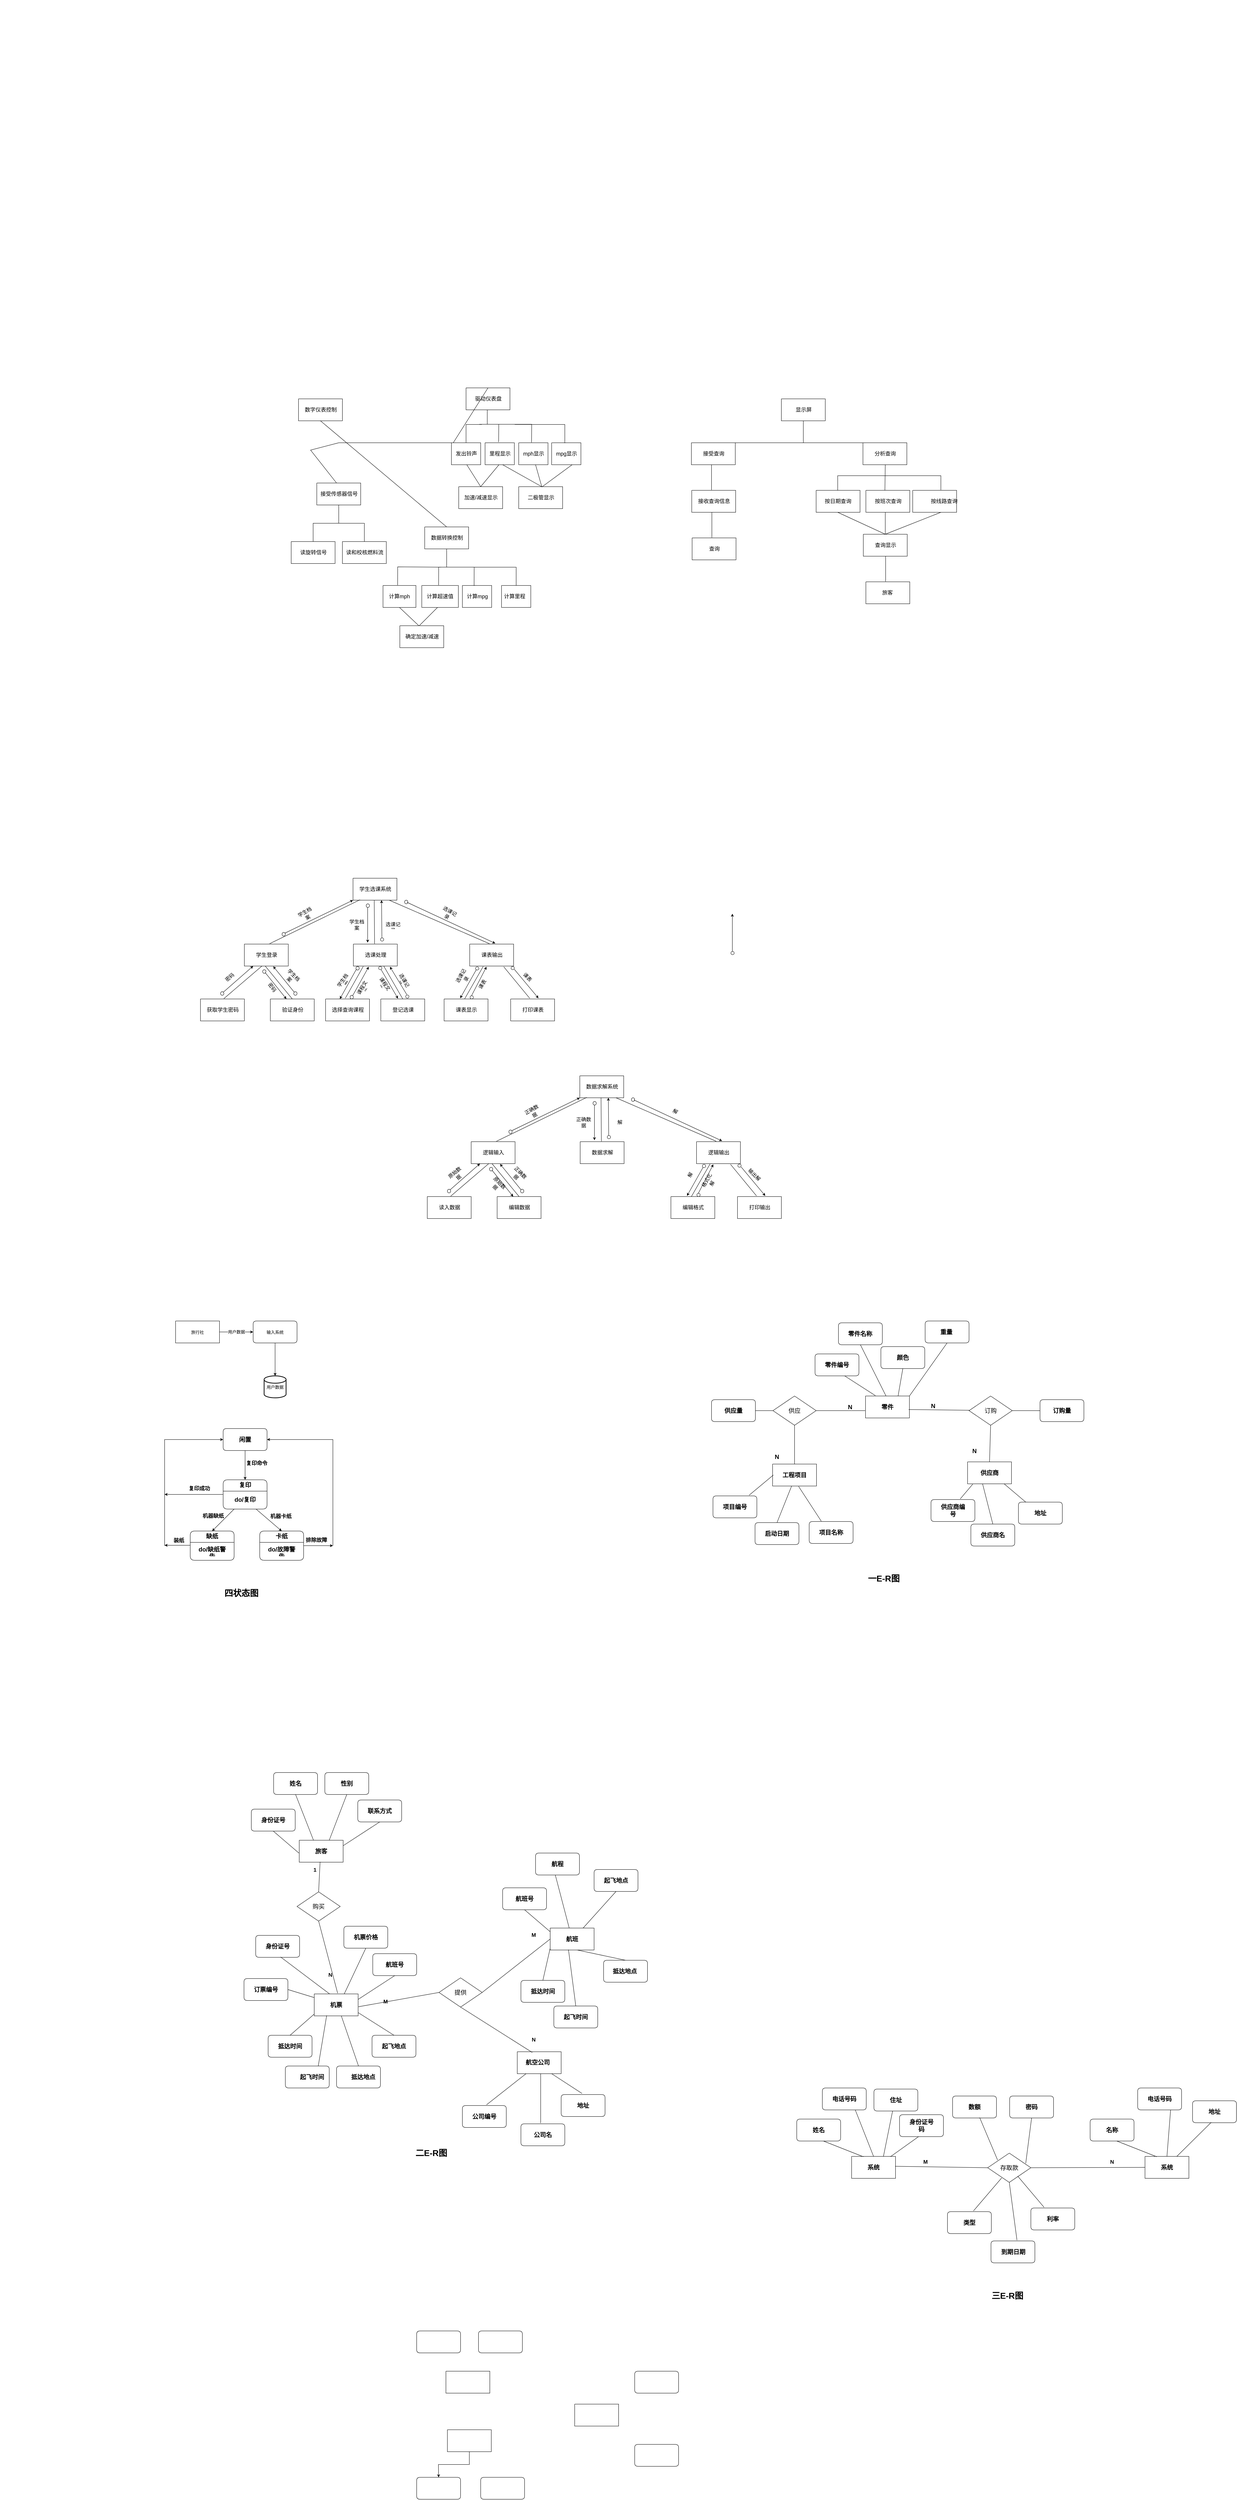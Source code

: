 <mxfile version="24.0.7" type="github" pages="3">
  <diagram name="第 1 页" id="第_1_页">
    <mxGraphModel dx="877" dy="507" grid="0" gridSize="10" guides="1" tooltips="1" connect="1" arrows="1" fold="1" page="0" pageScale="1" pageWidth="827" pageHeight="1169" math="0" shadow="0">
      <root>
        <mxCell id="0" />
        <mxCell id="1" parent="0" />
        <UserObject label="" tags="Background" id="2">
          <mxCell style="vsdxID=1;fillColor=#ffffff;gradientColor=none;shape=stencil(nZBRDoQgDERP03+WHsHFe5iISyOCQdT19kIaIxq//Jtp3zTpAFaTaUYNUkwx+F6v1EYD+AUpyRkdKCYFqACrzgf9C352LfuxyWRWg1/yhT/nRE5IsZWuZtCSK8CPeI0e/hF+jV7AJM4PO7KWCyr390bSiNtEtQM=);strokeColor=#000000;spacingTop=-3;spacingBottom=-3;spacingLeft=-3;spacingRight=-3;points=[];labelBackgroundColor=none;rounded=0;html=1;whiteSpace=wrap;" parent="1" vertex="1">
            <mxGeometry x="816" y="1090" width="120" height="60" as="geometry" />
          </mxCell>
        </UserObject>
        <UserObject label="&lt;div style=&quot;font-size: 1px&quot;&gt;&lt;font style=&quot;font-size:14.55px;font-family:Helvetica;color:#000000;direction:ltr;letter-spacing:0px;line-height:120%;opacity:1&quot;&gt;数字仪表控制&lt;/font&gt;&lt;/div&gt;" tags="Background" id="3">
          <mxCell style="verticalAlign=middle;align=center;overflow=width;vsdxID=2;fillColor=none;gradientColor=none;shape=stencil(nZBRDoQgDERP03+WHsHFe5iISyOCQdT19kIaIxq//Jtp3zTpAFaTaUYNUkwx+F6v1EYD+AUpyRkdKCYFqACrzgf9C352LfuxyWRWg1/yhT/nRE5IsZWuZtCSK8CPeI0e/hF+jV7AJM4PO7KWCyr390bSiNtEtQM=);strokeColor=none;spacingTop=-3;spacingBottom=-3;spacingLeft=-3;spacingRight=-3;points=[];labelBackgroundColor=none;rounded=0;html=1;whiteSpace=wrap;" parent="1" vertex="1">
            <mxGeometry x="826" y="1100" width="102" height="40" as="geometry" />
          </mxCell>
        </UserObject>
        <UserObject label="" tags="Background" id="4">
          <mxCell style="vsdxID=3;fillColor=#ffffff;gradientColor=none;shape=stencil(nZBRDoQgDERP03+WHsHFe5iISyOCQdT19kIaIxq//Jtp3zTpAFaTaUYNUkwx+F6v1EYD+AUpyRkdKCYFqACrzgf9C352LfuxyWRWg1/yhT/nRE5IsZWuZtCSK8CPeI0e/hF+jV7AJM4PO7KWCyr390bSiNtEtQM=);strokeColor=#000000;spacingTop=-3;spacingBottom=-3;spacingLeft=-3;spacingRight=-3;points=[];labelBackgroundColor=none;rounded=0;html=1;whiteSpace=wrap;" parent="1" vertex="1">
            <mxGeometry x="866" y="1320" width="120" height="60" as="geometry" />
          </mxCell>
        </UserObject>
        <UserObject label="&lt;div style=&quot;font-size: 1px&quot;&gt;&lt;font style=&quot;font-size:14.55px;font-family:Helvetica;color:#000000;direction:ltr;letter-spacing:0px;line-height:120%;opacity:1&quot;&gt;接受传感器信号&lt;/font&gt;&lt;/div&gt;" tags="Background" id="5">
          <mxCell style="verticalAlign=middle;align=center;overflow=width;vsdxID=4;fillColor=none;gradientColor=none;shape=stencil(nZBRDoQgDERP03+WHsHFe5iISyOCQdT19kIaIxq//Jtp3zTpAFaTaUYNUkwx+F6v1EYD+AUpyRkdKCYFqACrzgf9C352LfuxyWRWg1/yhT/nRE5IsZWuZtCSK8CPeI0e/hF+jV7AJM4PO7KWCyr390bSiNtEtQM=);strokeColor=none;spacingTop=-3;spacingBottom=-3;spacingLeft=-3;spacingRight=-3;points=[];labelBackgroundColor=none;rounded=0;html=1;whiteSpace=wrap;" parent="1" vertex="1">
            <mxGeometry x="876" y="1330" width="102" height="40" as="geometry" />
          </mxCell>
        </UserObject>
        <UserObject label="" tags="Background" id="6">
          <mxCell style="vsdxID=5;fillColor=#ffffff;gradientColor=none;shape=stencil(nZBRDoQgDERP03+WHsHFe5iISyOCQdT19kIaIxq//Jtp3zTpAFaTaUYNUkwx+F6v1EYD+AUpyRkdKCYFqACrzgf9C352LfuxyWRWg1/yhT/nRE5IsZWuZtCSK8CPeI0e/hF+jV7AJM4PO7KWCyr390bSiNtEtQM=);strokeColor=#000000;spacingTop=-3;spacingBottom=-3;spacingLeft=-3;spacingRight=-3;points=[];labelBackgroundColor=none;rounded=0;html=1;whiteSpace=wrap;" parent="1" vertex="1">
            <mxGeometry x="1161" y="1440" width="120" height="60" as="geometry" />
          </mxCell>
        </UserObject>
        <UserObject label="&lt;div style=&quot;font-size: 1px&quot;&gt;&lt;font style=&quot;font-size:14.55px;font-family:Helvetica;color:#000000;direction:ltr;letter-spacing:0px;line-height:120%;opacity:1&quot;&gt;数据转换控制&lt;/font&gt;&lt;/div&gt;" tags="Background" id="7">
          <mxCell style="verticalAlign=middle;align=center;overflow=width;vsdxID=6;fillColor=none;gradientColor=none;shape=stencil(nZBRDoQgDERP03+WHsHFe5iISyOCQdT19kIaIxq//Jtp3zTpAFaTaUYNUkwx+F6v1EYD+AUpyRkdKCYFqACrzgf9C352LfuxyWRWg1/yhT/nRE5IsZWuZtCSK8CPeI0e/hF+jV7AJM4PO7KWCyr390bSiNtEtQM=);strokeColor=none;spacingTop=-3;spacingBottom=-3;spacingLeft=-3;spacingRight=-3;points=[];labelBackgroundColor=none;rounded=0;html=1;whiteSpace=wrap;" parent="1" vertex="1">
            <mxGeometry x="1171" y="1450" width="102" height="40" as="geometry" />
          </mxCell>
        </UserObject>
        <UserObject label="" tags="Background" id="8">
          <mxCell style="vsdxID=7;fillColor=#ffffff;gradientColor=none;shape=stencil(nZBRDoQgDERP03+WHsHFe5iISyOCQdT19kIaIxq//Jtp3zTpAFaTaUYNUkwx+F6v1EYD+AUpyRkdKCYFqACrzgf9C352LfuxyWRWg1/yhT/nRE5IsZWuZtCSK8CPeI0e/hF+jV7AJM4PO7KWCyr390bSiNtEtQM=);strokeColor=#000000;spacingTop=-3;spacingBottom=-3;spacingLeft=-3;spacingRight=-3;points=[];labelBackgroundColor=none;rounded=0;html=1;whiteSpace=wrap;" parent="1" vertex="1">
            <mxGeometry x="1274" y="1060" width="120" height="60" as="geometry" />
          </mxCell>
        </UserObject>
        <UserObject label="&lt;div style=&quot;font-size: 1px&quot;&gt;&lt;font style=&quot;font-size:14.55px;font-family:Helvetica;color:#000000;direction:ltr;letter-spacing:0px;line-height:120%;opacity:1&quot;&gt;驱动仪表盘&lt;/font&gt;&lt;/div&gt;" tags="Background" id="9">
          <mxCell style="verticalAlign=middle;align=center;overflow=width;vsdxID=8;fillColor=none;gradientColor=none;shape=stencil(nZBRDoQgDERP03+WHsHFe5iISyOCQdT19kIaIxq//Jtp3zTpAFaTaUYNUkwx+F6v1EYD+AUpyRkdKCYFqACrzgf9C352LfuxyWRWg1/yhT/nRE5IsZWuZtCSK8CPeI0e/hF+jV7AJM4PO7KWCyr390bSiNtEtQM=);strokeColor=none;spacingTop=-3;spacingBottom=-3;spacingLeft=-3;spacingRight=-3;points=[];labelBackgroundColor=none;rounded=0;html=1;whiteSpace=wrap;" parent="1" vertex="1">
            <mxGeometry x="1284" y="1070" width="102" height="40" as="geometry" />
          </mxCell>
        </UserObject>
        <UserObject label="" tags="Background" id="10">
          <mxCell style="vsdxID=11;fillColor=#ffffff;gradientColor=none;shape=stencil(nZBRDoQgDERP03+WHsHFe5iISyOCQdT19kIaIxq//Jtp3zTpAFaTaUYNUkwx+F6v1EYD+AUpyRkdKCYFqACrzgf9C352LfuxyWRWg1/yhT/nRE5IsZWuZtCSK8CPeI0e/hF+jV7AJM4PO7KWCyr390bSiNtEtQM=);strokeColor=#000000;spacingTop=-3;spacingBottom=-3;spacingLeft=-3;spacingRight=-3;points=[];labelBackgroundColor=none;rounded=0;html=1;whiteSpace=wrap;" parent="1" vertex="1">
            <mxGeometry x="796" y="1480" width="120" height="60" as="geometry" />
          </mxCell>
        </UserObject>
        <UserObject label="&lt;div style=&quot;font-size: 1px&quot;&gt;&lt;font style=&quot;font-size:14.55px;font-family:Helvetica;color:#000000;direction:ltr;letter-spacing:0px;line-height:120%;opacity:1&quot;&gt;读旋转信号&lt;/font&gt;&lt;/div&gt;" tags="Background" id="11">
          <mxCell style="verticalAlign=middle;align=center;overflow=width;vsdxID=12;fillColor=none;gradientColor=none;shape=stencil(nZBRDoQgDERP03+WHsHFe5iISyOCQdT19kIaIxq//Jtp3zTpAFaTaUYNUkwx+F6v1EYD+AUpyRkdKCYFqACrzgf9C352LfuxyWRWg1/yhT/nRE5IsZWuZtCSK8CPeI0e/hF+jV7AJM4PO7KWCyr390bSiNtEtQM=);strokeColor=none;spacingTop=-3;spacingBottom=-3;spacingLeft=-3;spacingRight=-3;points=[];labelBackgroundColor=none;rounded=0;html=1;whiteSpace=wrap;" parent="1" vertex="1">
            <mxGeometry x="806" y="1490" width="102" height="40" as="geometry" />
          </mxCell>
        </UserObject>
        <UserObject label="" tags="Background" id="12">
          <mxCell style="vsdxID=13;fillColor=#ffffff;gradientColor=none;shape=stencil(nZBRDoQgDERP03+WHsHFe5iISyOCQdT19kIaIxq//Jtp3zTpAFaTaUYNUkwx+F6v1EYD+AUpyRkdKCYFqACrzgf9C352LfuxyWRWg1/yhT/nRE5IsZWuZtCSK8CPeI0e/hF+jV7AJM4PO7KWCyr390bSiNtEtQM=);strokeColor=#000000;spacingTop=-3;spacingBottom=-3;spacingLeft=-3;spacingRight=-3;points=[];labelBackgroundColor=none;rounded=0;html=1;whiteSpace=wrap;" parent="1" vertex="1">
            <mxGeometry x="936" y="1480" width="120" height="60" as="geometry" />
          </mxCell>
        </UserObject>
        <UserObject label="&lt;div style=&quot;font-size: 1px&quot;&gt;&lt;font style=&quot;font-size:14.55px;font-family:Helvetica;color:#000000;direction:ltr;letter-spacing:0px;line-height:120%;opacity:1&quot;&gt;读和校核燃料流&lt;/font&gt;&lt;/div&gt;" tags="Background" id="13">
          <mxCell style="verticalAlign=middle;align=center;overflow=width;vsdxID=14;fillColor=none;gradientColor=none;shape=stencil(nZBRDoQgDERP03+WHsHFe5iISyOCQdT19kIaIxq//Jtp3zTpAFaTaUYNUkwx+F6v1EYD+AUpyRkdKCYFqACrzgf9C352LfuxyWRWg1/yhT/nRE5IsZWuZtCSK8CPeI0e/hF+jV7AJM4PO7KWCyr390bSiNtEtQM=);strokeColor=none;spacingTop=-3;spacingBottom=-3;spacingLeft=-3;spacingRight=-3;points=[];labelBackgroundColor=none;rounded=0;html=1;whiteSpace=wrap;" parent="1" vertex="1">
            <mxGeometry x="946" y="1490" width="102" height="40" as="geometry" />
          </mxCell>
        </UserObject>
        <UserObject label="" tags="Background" id="14">
          <mxCell style="vsdxID=15;fillColor=#ffffff;gradientColor=none;shape=stencil(nZBRDoQgDERP03+WHsHFe5iISyOCQdT19kIaIxq//Jtp3zTpAFaTaUYNUkwx+F6v1EYD+AUpyRkdKCYFqACrzgf9C352LfuxyWRWg1/yhT/nRE5IsZWuZtCSK8CPeI0e/hF+jV7AJM4PO7KWCyr390bSiNtEtQM=);strokeColor=#000000;spacingTop=-3;spacingBottom=-3;spacingLeft=-3;spacingRight=-3;points=[];labelBackgroundColor=none;rounded=0;html=1;whiteSpace=wrap;" parent="1" vertex="1">
            <mxGeometry x="1047" y="1600" width="90" height="60" as="geometry" />
          </mxCell>
        </UserObject>
        <UserObject label="&lt;div style=&quot;font-size: 1px&quot;&gt;&lt;font style=&quot;font-size:14.55px;font-family:Helvetica;color:#000000;direction:ltr;letter-spacing:0px;line-height:120%;opacity:1&quot;&gt;计算mph&lt;/font&gt;&lt;/div&gt;" tags="Background" id="15">
          <mxCell style="verticalAlign=middle;align=center;overflow=width;vsdxID=16;fillColor=none;gradientColor=none;shape=stencil(nZBRDoQgDERP03+WHsHFe5iISyOCQdT19kIaIxq//Jtp3zTpAFaTaUYNUkwx+F6v1EYD+AUpyRkdKCYFqACrzgf9C352LfuxyWRWg1/yhT/nRE5IsZWuZtCSK8CPeI0e/hF+jV7AJM4PO7KWCyr390bSiNtEtQM=);strokeColor=none;spacingTop=-3;spacingBottom=-3;spacingLeft=-3;spacingRight=-3;points=[];labelBackgroundColor=none;rounded=0;html=1;whiteSpace=wrap;" parent="1" vertex="1">
            <mxGeometry x="1041" y="1610" width="102" height="40" as="geometry" />
          </mxCell>
        </UserObject>
        <UserObject label="" tags="Background" id="16">
          <mxCell style="vsdxID=17;fillColor=#ffffff;gradientColor=none;shape=stencil(nZBRDoQgDERP03+WHsHFe5iISyOCQdT19kIaIxq//Jtp3zTpAFaTaUYNUkwx+F6v1EYD+AUpyRkdKCYFqACrzgf9C352LfuxyWRWg1/yhT/nRE5IsZWuZtCSK8CPeI0e/hF+jV7AJM4PO7KWCyr390bSiNtEtQM=);strokeColor=#000000;spacingTop=-3;spacingBottom=-3;spacingLeft=-3;spacingRight=-3;points=[];labelBackgroundColor=none;rounded=0;html=1;whiteSpace=wrap;" parent="1" vertex="1">
            <mxGeometry x="1093" y="1710" width="120" height="60" as="geometry" />
          </mxCell>
        </UserObject>
        <UserObject label="&lt;div style=&quot;font-size: 1px&quot;&gt;&lt;font style=&quot;font-size:14.55px;font-family:Helvetica;color:#000000;direction:ltr;letter-spacing:0px;line-height:120%;opacity:1&quot;&gt;确定加速/减速&lt;/font&gt;&lt;/div&gt;" tags="Background" id="17">
          <mxCell style="verticalAlign=middle;align=center;overflow=width;vsdxID=18;fillColor=none;gradientColor=none;shape=stencil(nZBRDoQgDERP03+WHsHFe5iISyOCQdT19kIaIxq//Jtp3zTpAFaTaUYNUkwx+F6v1EYD+AUpyRkdKCYFqACrzgf9C352LfuxyWRWg1/yhT/nRE5IsZWuZtCSK8CPeI0e/hF+jV7AJM4PO7KWCyr390bSiNtEtQM=);strokeColor=none;spacingTop=-3;spacingBottom=-3;spacingLeft=-3;spacingRight=-3;points=[];labelBackgroundColor=none;rounded=0;html=1;whiteSpace=wrap;" parent="1" vertex="1">
            <mxGeometry x="1103" y="1720" width="102" height="40" as="geometry" />
          </mxCell>
        </UserObject>
        <UserObject label="" tags="Background" id="18">
          <mxCell style="vsdxID=19;fillColor=#ffffff;gradientColor=none;shape=stencil(nZBRDoQgDERP03+WHsHFe5iISyOCQdT19kIaIxq//Jtp3zTpAFaTaUYNUkwx+F6v1EYD+AUpyRkdKCYFqACrzgf9C352LfuxyWRWg1/yhT/nRE5IsZWuZtCSK8CPeI0e/hF+jV7AJM4PO7KWCyr390bSiNtEtQM=);strokeColor=#000000;spacingTop=-3;spacingBottom=-3;spacingLeft=-3;spacingRight=-3;points=[];labelBackgroundColor=none;rounded=0;html=1;whiteSpace=wrap;" parent="1" vertex="1">
            <mxGeometry x="1153" y="1600" width="100" height="60" as="geometry" />
          </mxCell>
        </UserObject>
        <UserObject label="&lt;div style=&quot;font-size: 1px&quot;&gt;&lt;font style=&quot;font-size:14.55px;font-family:Helvetica;color:#000000;direction:ltr;letter-spacing:0px;line-height:120%;opacity:1&quot;&gt;计算超速值&lt;/font&gt;&lt;/div&gt;" tags="Background" id="19">
          <mxCell style="verticalAlign=middle;align=center;overflow=width;vsdxID=20;fillColor=none;gradientColor=none;shape=stencil(nZBRDoQgDERP03+WHsHFe5iISyOCQdT19kIaIxq//Jtp3zTpAFaTaUYNUkwx+F6v1EYD+AUpyRkdKCYFqACrzgf9C352LfuxyWRWg1/yhT/nRE5IsZWuZtCSK8CPeI0e/hF+jV7AJM4PO7KWCyr390bSiNtEtQM=);strokeColor=none;spacingTop=-3;spacingBottom=-3;spacingLeft=-3;spacingRight=-3;points=[];labelBackgroundColor=none;rounded=0;html=1;whiteSpace=wrap;" parent="1" vertex="1">
            <mxGeometry x="1152" y="1610" width="102" height="40" as="geometry" />
          </mxCell>
        </UserObject>
        <UserObject label="" tags="Background" id="20">
          <mxCell style="vsdxID=21;fillColor=#ffffff;gradientColor=none;shape=stencil(nZBRDoQgDERP03+WHsHFe5iISyOCQdT19kIaIxq//Jtp3zTpAFaTaUYNUkwx+F6v1EYD+AUpyRkdKCYFqACrzgf9C352LfuxyWRWg1/yhT/nRE5IsZWuZtCSK8CPeI0e/hF+jV7AJM4PO7KWCyr390bSiNtEtQM=);strokeColor=#000000;spacingTop=-3;spacingBottom=-3;spacingLeft=-3;spacingRight=-3;points=[];labelBackgroundColor=none;rounded=0;html=1;whiteSpace=wrap;" parent="1" vertex="1">
            <mxGeometry x="1264" y="1600" width="80" height="60" as="geometry" />
          </mxCell>
        </UserObject>
        <UserObject label="&lt;div style=&quot;font-size: 1px&quot;&gt;&lt;font style=&quot;font-size:14.55px;font-family:Helvetica;color:#000000;direction:ltr;letter-spacing:0px;line-height:120%;opacity:1&quot;&gt;计算mpg&lt;/font&gt;&lt;/div&gt;" tags="Background" id="21">
          <mxCell style="verticalAlign=middle;align=center;overflow=width;vsdxID=22;fillColor=none;gradientColor=none;shape=stencil(nZBRDoQgDERP03+WHsHFe5iISyOCQdT19kIaIxq//Jtp3zTpAFaTaUYNUkwx+F6v1EYD+AUpyRkdKCYFqACrzgf9C352LfuxyWRWg1/yhT/nRE5IsZWuZtCSK8CPeI0e/hF+jV7AJM4PO7KWCyr390bSiNtEtQM=);strokeColor=none;spacingTop=-3;spacingBottom=-3;spacingLeft=-3;spacingRight=-3;points=[];labelBackgroundColor=none;rounded=0;html=1;whiteSpace=wrap;" parent="1" vertex="1">
            <mxGeometry x="1254" y="1610" width="102" height="40" as="geometry" />
          </mxCell>
        </UserObject>
        <UserObject label="" tags="Background" id="22">
          <mxCell style="vsdxID=23;fillColor=#ffffff;gradientColor=none;shape=stencil(nZBRDoQgDERP03+WHsHFe5iISyOCQdT19kIaIxq//Jtp3zTpAFaTaUYNUkwx+F6v1EYD+AUpyRkdKCYFqACrzgf9C352LfuxyWRWg1/yhT/nRE5IsZWuZtCSK8CPeI0e/hF+jV7AJM4PO7KWCyr390bSiNtEtQM=);strokeColor=#000000;spacingTop=-3;spacingBottom=-3;spacingLeft=-3;spacingRight=-3;points=[];labelBackgroundColor=none;rounded=0;html=1;whiteSpace=wrap;" parent="1" vertex="1">
            <mxGeometry x="1371" y="1600" width="80" height="60" as="geometry" />
          </mxCell>
        </UserObject>
        <UserObject label="&lt;div style=&quot;font-size: 1px&quot;&gt;&lt;font style=&quot;font-size:14.55px;font-family:Helvetica;color:#000000;direction:ltr;letter-spacing:0px;line-height:120%;opacity:1&quot;&gt;计算里程&lt;/font&gt;&lt;/div&gt;" tags="Background" id="23">
          <mxCell style="verticalAlign=middle;align=center;overflow=width;vsdxID=24;fillColor=none;gradientColor=none;shape=stencil(nZBRDoQgDERP03+WHsHFe5iISyOCQdT19kIaIxq//Jtp3zTpAFaTaUYNUkwx+F6v1EYD+AUpyRkdKCYFqACrzgf9C352LfuxyWRWg1/yhT/nRE5IsZWuZtCSK8CPeI0e/hF+jV7AJM4PO7KWCyr390bSiNtEtQM=);strokeColor=none;spacingTop=-3;spacingBottom=-3;spacingLeft=-3;spacingRight=-3;points=[];labelBackgroundColor=none;rounded=0;html=1;whiteSpace=wrap;" parent="1" vertex="1">
            <mxGeometry x="1356" y="1610" width="102" height="40" as="geometry" />
          </mxCell>
        </UserObject>
        <UserObject label="" tags="Background" id="24">
          <mxCell style="vsdxID=25;fillColor=#ffffff;gradientColor=none;shape=stencil(nZBRDoQgDERP03+WHsHFe5iISyOCQdT19kIaIxq//Jtp3zTpAFaTaUYNUkwx+F6v1EYD+AUpyRkdKCYFqACrzgf9C352LfuxyWRWg1/yhT/nRE5IsZWuZtCSK8CPeI0e/hF+jV7AJM4PO7KWCyr390bSiNtEtQM=);strokeColor=#000000;spacingTop=-3;spacingBottom=-3;spacingLeft=-3;spacingRight=-3;points=[];labelBackgroundColor=none;rounded=0;html=1;whiteSpace=wrap;" parent="1" vertex="1">
            <mxGeometry x="1418" y="1210" width="80" height="60" as="geometry" />
          </mxCell>
        </UserObject>
        <UserObject label="&lt;div style=&quot;font-size: 1px&quot;&gt;&lt;font style=&quot;font-size:14.55px;font-family:Helvetica;color:#000000;direction:ltr;letter-spacing:0px;line-height:120%;opacity:1&quot;&gt;mph显示&lt;/font&gt;&lt;/div&gt;" tags="Background" id="25">
          <mxCell style="verticalAlign=middle;align=center;overflow=width;vsdxID=26;fillColor=none;gradientColor=none;shape=stencil(nZBRDoQgDERP03+WHsHFe5iISyOCQdT19kIaIxq//Jtp3zTpAFaTaUYNUkwx+F6v1EYD+AUpyRkdKCYFqACrzgf9C352LfuxyWRWg1/yhT/nRE5IsZWuZtCSK8CPeI0e/hF+jV7AJM4PO7KWCyr390bSiNtEtQM=);strokeColor=none;spacingTop=-3;spacingBottom=-3;spacingLeft=-3;spacingRight=-3;points=[];labelBackgroundColor=none;rounded=0;html=1;whiteSpace=wrap;" parent="1" vertex="1">
            <mxGeometry x="1408" y="1220" width="102" height="40" as="geometry" />
          </mxCell>
        </UserObject>
        <UserObject label="" tags="Background" id="26">
          <mxCell style="vsdxID=27;fillColor=#ffffff;gradientColor=none;shape=stencil(nZBRDoQgDERP03+WHsHFe5iISyOCQdT19kIaIxq//Jtp3zTpAFaTaUYNUkwx+F6v1EYD+AUpyRkdKCYFqACrzgf9C352LfuxyWRWg1/yhT/nRE5IsZWuZtCSK8CPeI0e/hF+jV7AJM4PO7KWCyr390bSiNtEtQM=);strokeColor=#000000;spacingTop=-3;spacingBottom=-3;spacingLeft=-3;spacingRight=-3;points=[];labelBackgroundColor=none;rounded=0;html=1;whiteSpace=wrap;" parent="1" vertex="1">
            <mxGeometry x="1234" y="1210" width="80" height="60" as="geometry" />
          </mxCell>
        </UserObject>
        <UserObject label="&lt;div style=&quot;font-size: 1px&quot;&gt;&lt;font style=&quot;font-size:14.55px;font-family:Helvetica;color:#000000;direction:ltr;letter-spacing:0px;line-height:120%;opacity:1&quot;&gt;发出铃声&lt;/font&gt;&lt;/div&gt;" tags="Background" id="27">
          <mxCell style="verticalAlign=middle;align=center;overflow=width;vsdxID=28;fillColor=none;gradientColor=none;shape=stencil(nZBRDoQgDERP03+WHsHFe5iISyOCQdT19kIaIxq//Jtp3zTpAFaTaUYNUkwx+F6v1EYD+AUpyRkdKCYFqACrzgf9C352LfuxyWRWg1/yhT/nRE5IsZWuZtCSK8CPeI0e/hF+jV7AJM4PO7KWCyr390bSiNtEtQM=);strokeColor=none;spacingTop=-3;spacingBottom=-3;spacingLeft=-3;spacingRight=-3;points=[];labelBackgroundColor=none;rounded=0;html=1;whiteSpace=wrap;" parent="1" vertex="1">
            <mxGeometry x="1224" y="1220" width="102" height="40" as="geometry" />
          </mxCell>
        </UserObject>
        <UserObject label="" tags="Background" id="28">
          <mxCell style="vsdxID=29;fillColor=#ffffff;gradientColor=none;shape=stencil(nZBRDoQgDERP03+WHsHFe5iISyOCQdT19kIaIxq//Jtp3zTpAFaTaUYNUkwx+F6v1EYD+AUpyRkdKCYFqACrzgf9C352LfuxyWRWg1/yhT/nRE5IsZWuZtCSK8CPeI0e/hF+jV7AJM4PO7KWCyr390bSiNtEtQM=);strokeColor=#000000;spacingTop=-3;spacingBottom=-3;spacingLeft=-3;spacingRight=-3;points=[];labelBackgroundColor=none;rounded=0;html=1;whiteSpace=wrap;" parent="1" vertex="1">
            <mxGeometry x="1508" y="1210" width="80" height="60" as="geometry" />
          </mxCell>
        </UserObject>
        <UserObject label="&lt;div style=&quot;font-size: 1px&quot;&gt;&lt;font style=&quot;font-size:14.55px;font-family:Helvetica;color:#000000;direction:ltr;letter-spacing:0px;line-height:120%;opacity:1&quot;&gt;mpg显示&lt;/font&gt;&lt;/div&gt;" tags="Background" id="29">
          <mxCell style="verticalAlign=middle;align=center;overflow=width;vsdxID=30;fillColor=none;gradientColor=none;shape=stencil(nZBRDoQgDERP03+WHsHFe5iISyOCQdT19kIaIxq//Jtp3zTpAFaTaUYNUkwx+F6v1EYD+AUpyRkdKCYFqACrzgf9C352LfuxyWRWg1/yhT/nRE5IsZWuZtCSK8CPeI0e/hF+jV7AJM4PO7KWCyr390bSiNtEtQM=);strokeColor=none;spacingTop=-3;spacingBottom=-3;spacingLeft=-3;spacingRight=-3;points=[];labelBackgroundColor=none;rounded=0;html=1;whiteSpace=wrap;" parent="1" vertex="1">
            <mxGeometry x="1498" y="1220" width="102" height="40" as="geometry" />
          </mxCell>
        </UserObject>
        <UserObject label="" tags="Background" id="30">
          <mxCell style="vsdxID=31;fillColor=#ffffff;gradientColor=none;shape=stencil(nZBRDoQgDERP03+WHsHFe5iISyOCQdT19kIaIxq//Jtp3zTpAFaTaUYNUkwx+F6v1EYD+AUpyRkdKCYFqACrzgf9C352LfuxyWRWg1/yhT/nRE5IsZWuZtCSK8CPeI0e/hF+jV7AJM4PO7KWCyr390bSiNtEtQM=);strokeColor=#000000;spacingTop=-3;spacingBottom=-3;spacingLeft=-3;spacingRight=-3;points=[];labelBackgroundColor=none;rounded=0;html=1;whiteSpace=wrap;" parent="1" vertex="1">
            <mxGeometry x="1326" y="1210" width="80" height="60" as="geometry" />
          </mxCell>
        </UserObject>
        <UserObject label="&lt;div style=&quot;font-size: 1px&quot;&gt;&lt;font style=&quot;font-size:14.55px;font-family:Helvetica;color:#000000;direction:ltr;letter-spacing:0px;line-height:120%;opacity:1&quot;&gt;里程显示&lt;/font&gt;&lt;/div&gt;" tags="Background" id="31">
          <mxCell style="verticalAlign=middle;align=center;overflow=width;vsdxID=32;fillColor=none;gradientColor=none;shape=stencil(nZBRDoQgDERP03+WHsHFe5iISyOCQdT19kIaIxq//Jtp3zTpAFaTaUYNUkwx+F6v1EYD+AUpyRkdKCYFqACrzgf9C352LfuxyWRWg1/yhT/nRE5IsZWuZtCSK8CPeI0e/hF+jV7AJM4PO7KWCyr390bSiNtEtQM=);strokeColor=none;spacingTop=-3;spacingBottom=-3;spacingLeft=-3;spacingRight=-3;points=[];labelBackgroundColor=none;rounded=0;html=1;whiteSpace=wrap;" parent="1" vertex="1">
            <mxGeometry x="1316" y="1220" width="102" height="40" as="geometry" />
          </mxCell>
        </UserObject>
        <UserObject label="" tags="Background" id="32">
          <mxCell style="vsdxID=33;fillColor=#ffffff;gradientColor=none;shape=stencil(nZBRDoQgDERP03+WHsHFe5iISyOCQdT19kIaIxq//Jtp3zTpAFaTaUYNUkwx+F6v1EYD+AUpyRkdKCYFqACrzgf9C352LfuxyWRWg1/yhT/nRE5IsZWuZtCSK8CPeI0e/hF+jV7AJM4PO7KWCyr390bSiNtEtQM=);strokeColor=#000000;spacingTop=-3;spacingBottom=-3;spacingLeft=-3;spacingRight=-3;points=[];labelBackgroundColor=none;rounded=0;html=1;whiteSpace=wrap;" parent="1" vertex="1">
            <mxGeometry x="1254" y="1330" width="120" height="60" as="geometry" />
          </mxCell>
        </UserObject>
        <UserObject label="&lt;div style=&quot;font-size: 1px&quot;&gt;&lt;font style=&quot;font-size:14.55px;font-family:Helvetica;color:#000000;direction:ltr;letter-spacing:0px;line-height:120%;opacity:1&quot;&gt;加速/减速显示&lt;/font&gt;&lt;/div&gt;" tags="Background" id="33">
          <mxCell style="verticalAlign=middle;align=center;overflow=width;vsdxID=34;fillColor=none;gradientColor=none;shape=stencil(nZBRDoQgDERP03+WHsHFe5iISyOCQdT19kIaIxq//Jtp3zTpAFaTaUYNUkwx+F6v1EYD+AUpyRkdKCYFqACrzgf9C352LfuxyWRWg1/yhT/nRE5IsZWuZtCSK8CPeI0e/hF+jV7AJM4PO7KWCyr390bSiNtEtQM=);strokeColor=none;spacingTop=-3;spacingBottom=-3;spacingLeft=-3;spacingRight=-3;points=[];labelBackgroundColor=none;rounded=0;html=1;whiteSpace=wrap;" parent="1" vertex="1">
            <mxGeometry x="1264" y="1340" width="102" height="40" as="geometry" />
          </mxCell>
        </UserObject>
        <UserObject label="" tags="Background" id="34">
          <mxCell style="vsdxID=35;fillColor=#ffffff;gradientColor=none;shape=stencil(nZBRDoQgDERP03+WHsHFe5iISyOCQdT19kIaIxq//Jtp3zTpAFaTaUYNUkwx+F6v1EYD+AUpyRkdKCYFqACrzgf9C352LfuxyWRWg1/yhT/nRE5IsZWuZtCSK8CPeI0e/hF+jV7AJM4PO7KWCyr390bSiNtEtQM=);strokeColor=#000000;spacingTop=-3;spacingBottom=-3;spacingLeft=-3;spacingRight=-3;points=[];labelBackgroundColor=none;rounded=0;html=1;whiteSpace=wrap;" parent="1" vertex="1">
            <mxGeometry x="1418" y="1330" width="120" height="60" as="geometry" />
          </mxCell>
        </UserObject>
        <UserObject label="&lt;div style=&quot;font-size: 1px&quot;&gt;&lt;font style=&quot;font-size:14.55px;font-family:Helvetica;color:#000000;direction:ltr;letter-spacing:0px;line-height:120%;opacity:1&quot;&gt;二极管显示&lt;/font&gt;&lt;/div&gt;" tags="Background" id="35">
          <mxCell style="verticalAlign=middle;align=center;overflow=width;vsdxID=36;fillColor=none;gradientColor=none;shape=stencil(nZBRDoQgDERP03+WHsHFe5iISyOCQdT19kIaIxq//Jtp3zTpAFaTaUYNUkwx+F6v1EYD+AUpyRkdKCYFqACrzgf9C352LfuxyWRWg1/yhT/nRE5IsZWuZtCSK8CPeI0e/hF+jV7AJM4PO7KWCyr390bSiNtEtQM=);strokeColor=none;spacingTop=-3;spacingBottom=-3;spacingLeft=-3;spacingRight=-3;points=[];labelBackgroundColor=none;rounded=0;html=1;whiteSpace=wrap;" parent="1" vertex="1">
            <mxGeometry x="1428" y="1340" width="102" height="40" as="geometry" />
          </mxCell>
        </UserObject>
        <UserObject label="" tags="Background" id="478">
          <mxCell style="vsdxID=40;edgeStyle=none;startArrow=none;endArrow=none;startSize=5;endSize=5;strokeColor=#000000;spacingTop=0;spacingBottom=0;spacingLeft=0;spacingRight=0;verticalAlign=middle;html=1;labelBackgroundColor=#ffffff;rounded=0;" parent="1" edge="1">
            <mxGeometry relative="1" as="geometry">
              <mxPoint y="126" as="offset" />
              <Array as="points" />
              <mxPoint x="1221" y="1550" as="sourcePoint" />
              <mxPoint x="1221" y="1500" as="targetPoint" />
            </mxGeometry>
          </mxCell>
        </UserObject>
        <UserObject label="" tags="Background" id="479">
          <mxCell style="vsdxID=44;edgeStyle=none;startArrow=none;endArrow=none;startSize=5;endSize=5;strokeColor=#000000;spacingTop=0;spacingBottom=0;spacingLeft=0;spacingRight=0;verticalAlign=middle;html=1;labelBackgroundColor=#ffffff;rounded=0;" parent="1" edge="1">
            <mxGeometry relative="1" as="geometry">
              <mxPoint y="121" as="offset" />
              <Array as="points" />
              <mxPoint x="1332" y="1160" as="sourcePoint" />
              <mxPoint x="1332" y="1120" as="targetPoint" />
            </mxGeometry>
          </mxCell>
        </UserObject>
        <UserObject label="" tags="Background" id="480">
          <mxCell style="vsdxID=47;edgeStyle=none;startArrow=none;endArrow=none;startSize=5;endSize=5;strokeColor=#000000;spacingTop=0;spacingBottom=0;spacingLeft=0;spacingRight=0;verticalAlign=middle;html=1;labelBackgroundColor=#ffffff;rounded=0;" parent="1" edge="1">
            <mxGeometry relative="1" as="geometry">
              <mxPoint x="-25" y="126" as="offset" />
              <Array as="points" />
              <mxPoint x="1146" y="1710" as="sourcePoint" />
              <mxPoint x="1196" y="1660" as="targetPoint" />
            </mxGeometry>
          </mxCell>
        </UserObject>
        <UserObject label="" tags="Background" id="36">
          <mxCell style="vsdxID=54;fillColor=#ffffff;gradientColor=none;shape=stencil(nZBRDoQgDERP03+WHsHFe5iISyOCQdT19kIaIxq//Jtp3zTpAFaTaUYNUkwx+F6v1EYD+AUpyRkdKCYFqACrzgf9C352LfuxyWRWg1/yhT/nRE5IsZWuZtCSK8CPeI0e/hF+jV7AJM4PO7KWCyr390bSiNtEtQM=);strokeColor=#000000;spacingTop=-3;spacingBottom=-3;spacingLeft=-3;spacingRight=-3;points=[];labelBackgroundColor=none;rounded=0;html=1;whiteSpace=wrap;" parent="1" vertex="1">
            <mxGeometry x="2136" y="1090" width="120" height="60" as="geometry" />
          </mxCell>
        </UserObject>
        <UserObject label="&lt;div style=&quot;font-size: 1px&quot;&gt;&lt;font style=&quot;font-size:14.55px;font-family:Helvetica;color:#000000;direction:ltr;letter-spacing:0px;line-height:120%;opacity:1&quot;&gt;显示屏&lt;/font&gt;&lt;/div&gt;" tags="Background" id="37">
          <mxCell style="verticalAlign=middle;align=center;overflow=width;vsdxID=55;fillColor=none;gradientColor=none;shape=stencil(nZBRDoQgDERP03+WHsHFe5iISyOCQdT19kIaIxq//Jtp3zTpAFaTaUYNUkwx+F6v1EYD+AUpyRkdKCYFqACrzgf9C352LfuxyWRWg1/yhT/nRE5IsZWuZtCSK8CPeI0e/hF+jV7AJM4PO7KWCyr390bSiNtEtQM=);strokeColor=none;spacingTop=-3;spacingBottom=-3;spacingLeft=-3;spacingRight=-3;points=[];labelBackgroundColor=none;rounded=0;html=1;whiteSpace=wrap;" parent="1" vertex="1">
            <mxGeometry x="2146" y="1100" width="102" height="40" as="geometry" />
          </mxCell>
        </UserObject>
        <UserObject label="" tags="Background" id="38">
          <mxCell style="vsdxID=56;fillColor=#ffffff;gradientColor=none;shape=stencil(nZBRDoQgDERP03+WHsHFe5iISyOCQdT19kIaIxq//Jtp3zTpAFaTaUYNUkwx+F6v1EYD+AUpyRkdKCYFqACrzgf9C352LfuxyWRWg1/yhT/nRE5IsZWuZtCSK8CPeI0e/hF+jV7AJM4PO7KWCyr390bSiNtEtQM=);strokeColor=#000000;spacingTop=-3;spacingBottom=-3;spacingLeft=-3;spacingRight=-3;points=[];labelBackgroundColor=none;rounded=0;html=1;whiteSpace=wrap;" parent="1" vertex="1">
            <mxGeometry x="1890" y="1210" width="120" height="60" as="geometry" />
          </mxCell>
        </UserObject>
        <UserObject label="&lt;div style=&quot;font-size: 1px&quot;&gt;&lt;font style=&quot;font-size:14.55px;font-family:Helvetica;color:#000000;direction:ltr;letter-spacing:0px;line-height:120%;opacity:1&quot;&gt;接受查询&lt;/font&gt;&lt;/div&gt;" tags="Background" id="39">
          <mxCell style="verticalAlign=middle;align=center;overflow=width;vsdxID=57;fillColor=none;gradientColor=none;shape=stencil(nZBRDoQgDERP03+WHsHFe5iISyOCQdT19kIaIxq//Jtp3zTpAFaTaUYNUkwx+F6v1EYD+AUpyRkdKCYFqACrzgf9C352LfuxyWRWg1/yhT/nRE5IsZWuZtCSK8CPeI0e/hF+jV7AJM4PO7KWCyr390bSiNtEtQM=);strokeColor=none;spacingTop=-3;spacingBottom=-3;spacingLeft=-3;spacingRight=-3;points=[];labelBackgroundColor=none;rounded=0;html=1;whiteSpace=wrap;" parent="1" vertex="1">
            <mxGeometry x="1900" y="1220" width="102" height="40" as="geometry" />
          </mxCell>
        </UserObject>
        <UserObject label="" tags="Background" id="40">
          <mxCell style="vsdxID=58;fillColor=#ffffff;gradientColor=none;shape=stencil(nZBRDoQgDERP03+WHsHFe5iISyOCQdT19kIaIxq//Jtp3zTpAFaTaUYNUkwx+F6v1EYD+AUpyRkdKCYFqACrzgf9C352LfuxyWRWg1/yhT/nRE5IsZWuZtCSK8CPeI0e/hF+jV7AJM4PO7KWCyr390bSiNtEtQM=);strokeColor=#000000;spacingTop=-3;spacingBottom=-3;spacingLeft=-3;spacingRight=-3;points=[];labelBackgroundColor=none;rounded=0;html=1;whiteSpace=wrap;" parent="1" vertex="1">
            <mxGeometry x="2359" y="1210" width="120" height="60" as="geometry" />
          </mxCell>
        </UserObject>
        <UserObject label="&lt;div style=&quot;font-size: 1px&quot;&gt;&lt;font style=&quot;font-size:14.55px;font-family:Helvetica;color:#000000;direction:ltr;letter-spacing:0px;line-height:120%;opacity:1&quot;&gt;分析查询&lt;/font&gt;&lt;/div&gt;" tags="Background" id="41">
          <mxCell style="verticalAlign=middle;align=center;overflow=width;vsdxID=59;fillColor=none;gradientColor=none;shape=stencil(nZBRDoQgDERP03+WHsHFe5iISyOCQdT19kIaIxq//Jtp3zTpAFaTaUYNUkwx+F6v1EYD+AUpyRkdKCYFqACrzgf9C352LfuxyWRWg1/yhT/nRE5IsZWuZtCSK8CPeI0e/hF+jV7AJM4PO7KWCyr390bSiNtEtQM=);strokeColor=none;spacingTop=-3;spacingBottom=-3;spacingLeft=-3;spacingRight=-3;points=[];labelBackgroundColor=none;rounded=0;html=1;whiteSpace=wrap;" parent="1" vertex="1">
            <mxGeometry x="2369" y="1220" width="102" height="40" as="geometry" />
          </mxCell>
        </UserObject>
        <UserObject label="" tags="Background" id="42">
          <mxCell style="vsdxID=62;fillColor=#ffffff;gradientColor=none;shape=stencil(nZBRDoQgDERP03+WHsHFe5iISyOCQdT19kIaIxq//Jtp3zTpAFaTaUYNUkwx+F6v1EYD+AUpyRkdKCYFqACrzgf9C352LfuxyWRWg1/yhT/nRE5IsZWuZtCSK8CPeI0e/hF+jV7AJM4PO7KWCyr390bSiNtEtQM=);strokeColor=#000000;spacingTop=-3;spacingBottom=-3;spacingLeft=-3;spacingRight=-3;points=[];labelBackgroundColor=none;rounded=0;html=1;whiteSpace=wrap;" parent="1" vertex="1">
            <mxGeometry x="1891" y="1340" width="120" height="60" as="geometry" />
          </mxCell>
        </UserObject>
        <UserObject label="&lt;div style=&quot;font-size: 1px&quot;&gt;&lt;font style=&quot;font-size:14.55px;font-family:Helvetica;color:#000000;direction:ltr;letter-spacing:0px;line-height:120%;opacity:1&quot;&gt;接收查询信息&lt;/font&gt;&lt;/div&gt;" tags="Background" id="43">
          <mxCell style="verticalAlign=middle;align=center;overflow=width;vsdxID=63;fillColor=none;gradientColor=none;shape=stencil(nZBRDoQgDERP03+WHsHFe5iISyOCQdT19kIaIxq//Jtp3zTpAFaTaUYNUkwx+F6v1EYD+AUpyRkdKCYFqACrzgf9C352LfuxyWRWg1/yhT/nRE5IsZWuZtCSK8CPeI0e/hF+jV7AJM4PO7KWCyr390bSiNtEtQM=);strokeColor=none;spacingTop=-3;spacingBottom=-3;spacingLeft=-3;spacingRight=-3;points=[];labelBackgroundColor=none;rounded=0;html=1;whiteSpace=wrap;" parent="1" vertex="1">
            <mxGeometry x="1901" y="1350" width="102" height="40" as="geometry" />
          </mxCell>
        </UserObject>
        <UserObject label="" tags="Background" id="44">
          <mxCell style="vsdxID=65;fillColor=#ffffff;gradientColor=none;shape=stencil(nZBRDoQgDERP03+WHsHFe5iISyOCQdT19kIaIxq//Jtp3zTpAFaTaUYNUkwx+F6v1EYD+AUpyRkdKCYFqACrzgf9C352LfuxyWRWg1/yhT/nRE5IsZWuZtCSK8CPeI0e/hF+jV7AJM4PO7KWCyr390bSiNtEtQM=);strokeColor=#000000;spacingTop=-3;spacingBottom=-3;spacingLeft=-3;spacingRight=-3;points=[];labelBackgroundColor=none;rounded=0;html=1;whiteSpace=wrap;" parent="1" vertex="1">
            <mxGeometry x="2360" y="1460" width="120" height="60" as="geometry" />
          </mxCell>
        </UserObject>
        <UserObject label="&lt;div style=&quot;font-size: 1px&quot;&gt;&lt;font style=&quot;font-size:14.55px;font-family:Helvetica;color:#000000;direction:ltr;letter-spacing:0px;line-height:120%;opacity:1&quot;&gt;查询显示&lt;/font&gt;&lt;/div&gt;" tags="Background" id="45">
          <mxCell style="verticalAlign=middle;align=center;overflow=width;vsdxID=66;fillColor=none;gradientColor=none;shape=stencil(nZBRDoQgDERP03+WHsHFe5iISyOCQdT19kIaIxq//Jtp3zTpAFaTaUYNUkwx+F6v1EYD+AUpyRkdKCYFqACrzgf9C352LfuxyWRWg1/yhT/nRE5IsZWuZtCSK8CPeI0e/hF+jV7AJM4PO7KWCyr390bSiNtEtQM=);strokeColor=none;spacingTop=-3;spacingBottom=-3;spacingLeft=-3;spacingRight=-3;points=[];labelBackgroundColor=none;rounded=0;html=1;whiteSpace=wrap;" parent="1" vertex="1">
            <mxGeometry x="2370" y="1470" width="102" height="40" as="geometry" />
          </mxCell>
        </UserObject>
        <UserObject label="" tags="Background" id="46">
          <mxCell style="vsdxID=68;fillColor=#ffffff;gradientColor=none;shape=stencil(nZBRDoQgDERP03+WHsHFe5iISyOCQdT19kIaIxq//Jtp3zTpAFaTaUYNUkwx+F6v1EYD+AUpyRkdKCYFqACrzgf9C352LfuxyWRWg1/yhT/nRE5IsZWuZtCSK8CPeI0e/hF+jV7AJM4PO7KWCyr390bSiNtEtQM=);strokeColor=#000000;spacingTop=-3;spacingBottom=-3;spacingLeft=-3;spacingRight=-3;points=[];labelBackgroundColor=none;rounded=0;html=1;whiteSpace=wrap;" parent="1" vertex="1">
            <mxGeometry x="2495" y="1340" width="120" height="60" as="geometry" />
          </mxCell>
        </UserObject>
        <UserObject label="&lt;div style=&quot;font-size: 1px&quot;&gt;&lt;font style=&quot;font-size:14.55px;font-family:Helvetica;color:#000000;direction:ltr;letter-spacing:0px;line-height:120%;opacity:1&quot;&gt;按线路查询&lt;/font&gt;&lt;/div&gt;" tags="Background" id="47">
          <mxCell style="verticalAlign=middle;align=center;overflow=width;vsdxID=69;fillColor=none;gradientColor=none;shape=stencil(nZBRDoQgDERP03+WHsHFe5iISyOCQdT19kIaIxq//Jtp3zTpAFaTaUYNUkwx+F6v1EYD+AUpyRkdKCYFqACrzgf9C352LfuxyWRWg1/yhT/nRE5IsZWuZtCSK8CPeI0e/hF+jV7AJM4PO7KWCyr390bSiNtEtQM=);strokeColor=none;spacingTop=-3;spacingBottom=-3;spacingLeft=-3;spacingRight=-3;points=[];labelBackgroundColor=none;rounded=0;html=1;whiteSpace=wrap;" parent="1" vertex="1">
            <mxGeometry x="2530" y="1350" width="102" height="40" as="geometry" />
          </mxCell>
        </UserObject>
        <UserObject label="" tags="Background" id="48">
          <mxCell style="vsdxID=70;fillColor=#ffffff;gradientColor=none;shape=stencil(nZBRDoQgDERP03+WHsHFe5iISyOCQdT19kIaIxq//Jtp3zTpAFaTaUYNUkwx+F6v1EYD+AUpyRkdKCYFqACrzgf9C352LfuxyWRWg1/yhT/nRE5IsZWuZtCSK8CPeI0e/hF+jV7AJM4PO7KWCyr390bSiNtEtQM=);strokeColor=#000000;spacingTop=-3;spacingBottom=-3;spacingLeft=-3;spacingRight=-3;points=[];labelBackgroundColor=none;rounded=0;html=1;whiteSpace=wrap;" parent="1" vertex="1">
            <mxGeometry x="2231" y="1340" width="120" height="60" as="geometry" />
          </mxCell>
        </UserObject>
        <UserObject label="&lt;div style=&quot;font-size: 1px&quot;&gt;&lt;font style=&quot;font-size:14.55px;font-family:Helvetica;color:#000000;direction:ltr;letter-spacing:0px;line-height:120%;opacity:1&quot;&gt;按日期查询&lt;/font&gt;&lt;/div&gt;" tags="Background" id="49">
          <mxCell style="verticalAlign=middle;align=center;overflow=width;vsdxID=71;fillColor=none;gradientColor=none;shape=stencil(nZBRDoQgDERP03+WHsHFe5iISyOCQdT19kIaIxq//Jtp3zTpAFaTaUYNUkwx+F6v1EYD+AUpyRkdKCYFqACrzgf9C352LfuxyWRWg1/yhT/nRE5IsZWuZtCSK8CPeI0e/hF+jV7AJM4PO7KWCyr390bSiNtEtQM=);strokeColor=none;spacingTop=-3;spacingBottom=-3;spacingLeft=-3;spacingRight=-3;points=[];labelBackgroundColor=none;rounded=0;html=1;whiteSpace=wrap;" parent="1" vertex="1">
            <mxGeometry x="2240" y="1350" width="102" height="40" as="geometry" />
          </mxCell>
        </UserObject>
        <UserObject label="" tags="Background" id="50">
          <mxCell style="vsdxID=72;fillColor=#ffffff;gradientColor=none;shape=stencil(nZBRDoQgDERP03+WHsHFe5iISyOCQdT19kIaIxq//Jtp3zTpAFaTaUYNUkwx+F6v1EYD+AUpyRkdKCYFqACrzgf9C352LfuxyWRWg1/yhT/nRE5IsZWuZtCSK8CPeI0e/hF+jV7AJM4PO7KWCyr390bSiNtEtQM=);strokeColor=#000000;spacingTop=-3;spacingBottom=-3;spacingLeft=-3;spacingRight=-3;points=[];labelBackgroundColor=none;rounded=0;html=1;whiteSpace=wrap;" parent="1" vertex="1">
            <mxGeometry x="2367" y="1340" width="120" height="60" as="geometry" />
          </mxCell>
        </UserObject>
        <UserObject label="&lt;div style=&quot;font-size: 1px&quot;&gt;&lt;font style=&quot;font-size:14.55px;font-family:Helvetica;color:#000000;direction:ltr;letter-spacing:0px;line-height:120%;opacity:1&quot;&gt;按班次查询&lt;/font&gt;&lt;/div&gt;" tags="Background" id="51">
          <mxCell style="verticalAlign=middle;align=center;overflow=width;vsdxID=73;fillColor=none;gradientColor=none;shape=stencil(nZBRDoQgDERP03+WHsHFe5iISyOCQdT19kIaIxq//Jtp3zTpAFaTaUYNUkwx+F6v1EYD+AUpyRkdKCYFqACrzgf9C352LfuxyWRWg1/yhT/nRE5IsZWuZtCSK8CPeI0e/hF+jV7AJM4PO7KWCyr390bSiNtEtQM=);strokeColor=none;spacingTop=-3;spacingBottom=-3;spacingLeft=-3;spacingRight=-3;points=[];labelBackgroundColor=none;rounded=0;html=1;whiteSpace=wrap;" parent="1" vertex="1">
            <mxGeometry x="2377" y="1350" width="102" height="40" as="geometry" />
          </mxCell>
        </UserObject>
        <UserObject label="" tags="Background" id="481">
          <mxCell style="vsdxID=74;edgeStyle=none;startArrow=none;endArrow=none;startSize=5;endSize=5;strokeColor=#000000;spacingTop=0;spacingBottom=0;spacingLeft=0;spacingRight=0;verticalAlign=middle;html=1;labelBackgroundColor=#ffffff;rounded=0;" parent="1" edge="1">
            <mxGeometry relative="1" as="geometry">
              <mxPoint x="-1" y="136" as="offset" />
              <Array as="points" />
              <mxPoint x="2419" y="1340" as="sourcePoint" />
              <mxPoint x="2420" y="1270" as="targetPoint" />
            </mxGeometry>
          </mxCell>
        </UserObject>
        <UserObject label="" tags="Background" id="482">
          <mxCell style="vsdxID=75;edgeStyle=none;startArrow=none;endArrow=none;startSize=5;endSize=5;strokeColor=#000000;spacingTop=0;spacingBottom=0;spacingLeft=0;spacingRight=0;verticalAlign=middle;html=1;labelBackgroundColor=#ffffff;rounded=0;" parent="1" edge="1">
            <mxGeometry relative="1" as="geometry">
              <mxPoint x="-141" y="161" as="offset" />
              <Array as="points">
                <mxPoint x="2290" y="1300" />
                <mxPoint x="2466.5" y="1300" />
                <mxPoint x="2529.5" y="1300" />
                <mxPoint x="2572" y="1300" />
              </Array>
              <mxPoint x="2290" y="1340" as="sourcePoint" />
              <mxPoint x="2572" y="1339" as="targetPoint" />
            </mxGeometry>
          </mxCell>
        </UserObject>
        <UserObject label="" tags="Background" id="52">
          <mxCell style="vsdxID=76;fillColor=#ffffff;gradientColor=none;shape=stencil(nZBRDoQgDERP03+WHsHFe5iISyOCQdT19kIaIxq//Jtp3zTpAFaTaUYNUkwx+F6v1EYD+AUpyRkdKCYFqACrzgf9C352LfuxyWRWg1/yhT/nRE5IsZWuZtCSK8CPeI0e/hF+jV7AJM4PO7KWCyr390bSiNtEtQM=);strokeColor=#000000;spacingTop=-3;spacingBottom=-3;spacingLeft=-3;spacingRight=-3;points=[];labelBackgroundColor=none;rounded=0;html=1;whiteSpace=wrap;" parent="1" vertex="1">
            <mxGeometry x="965" y="2400" width="120" height="60" as="geometry" />
          </mxCell>
        </UserObject>
        <UserObject label="&lt;div style=&quot;font-size: 1px&quot;&gt;&lt;font style=&quot;font-size:14.55px;font-family:Helvetica;color:#000000;direction:ltr;letter-spacing:0px;line-height:120%;opacity:1&quot;&gt;学生选课系统&lt;/font&gt;&lt;/div&gt;" tags="Background" id="53">
          <mxCell style="verticalAlign=middle;align=center;overflow=width;vsdxID=77;fillColor=none;gradientColor=none;shape=stencil(nZBRDoQgDERP03+WHsHFe5iISyOCQdT19kIaIxq//Jtp3zTpAFaTaUYNUkwx+F6v1EYD+AUpyRkdKCYFqACrzgf9C352LfuxyWRWg1/yhT/nRE5IsZWuZtCSK8CPeI0e/hF+jV7AJM4PO7KWCyr390bSiNtEtQM=);strokeColor=none;spacingTop=-3;spacingBottom=-3;spacingLeft=-3;spacingRight=-3;points=[];labelBackgroundColor=none;rounded=0;html=1;whiteSpace=wrap;" parent="1" vertex="1">
            <mxGeometry x="975" y="2410" width="102" height="40" as="geometry" />
          </mxCell>
        </UserObject>
        <UserObject label="" tags="Background" id="54">
          <mxCell style="vsdxID=78;fillColor=#ffffff;gradientColor=none;shape=stencil(nZBRDoQgDERP03+WHsHFe5iISyOCQdT19kIaIxq//Jtp3zTpAFaTaUYNUkwx+F6v1EYD+AUpyRkdKCYFqACrzgf9C352LfuxyWRWg1/yhT/nRE5IsZWuZtCSK8CPeI0e/hF+jV7AJM4PO7KWCyr390bSiNtEtQM=);strokeColor=#000000;spacingTop=-3;spacingBottom=-3;spacingLeft=-3;spacingRight=-3;points=[];labelBackgroundColor=none;rounded=0;html=1;whiteSpace=wrap;" parent="1" vertex="1">
            <mxGeometry x="966" y="2580" width="120" height="60" as="geometry" />
          </mxCell>
        </UserObject>
        <UserObject label="&lt;div style=&quot;font-size: 1px&quot;&gt;&lt;font style=&quot;font-size:14.55px;font-family:Helvetica;color:#000000;direction:ltr;letter-spacing:0px;line-height:120%;opacity:1&quot;&gt;选课处理&lt;/font&gt;&lt;/div&gt;" tags="Background" id="55">
          <mxCell style="verticalAlign=middle;align=center;overflow=width;vsdxID=79;fillColor=none;gradientColor=none;shape=stencil(nZBRDoQgDERP03+WHsHFe5iISyOCQdT19kIaIxq//Jtp3zTpAFaTaUYNUkwx+F6v1EYD+AUpyRkdKCYFqACrzgf9C352LfuxyWRWg1/yhT/nRE5IsZWuZtCSK8CPeI0e/hF+jV7AJM4PO7KWCyr390bSiNtEtQM=);strokeColor=none;spacingTop=-3;spacingBottom=-3;spacingLeft=-3;spacingRight=-3;points=[];labelBackgroundColor=none;rounded=0;html=1;whiteSpace=wrap;" parent="1" vertex="1">
            <mxGeometry x="976" y="2590" width="102" height="40" as="geometry" />
          </mxCell>
        </UserObject>
        <UserObject label="" tags="Background" id="56">
          <mxCell style="vsdxID=83;fillColor=#ffffff;gradientColor=none;shape=stencil(nZBRDoQgDERP03+WHsHFe5iISyOCQdT19kIaIxq//Jtp3zTpAFaTaUYNUkwx+F6v1EYD+AUpyRkdKCYFqACrzgf9C352LfuxyWRWg1/yhT/nRE5IsZWuZtCSK8CPeI0e/hF+jV7AJM4PO7KWCyr390bSiNtEtQM=);strokeColor=#000000;spacingTop=-3;spacingBottom=-3;spacingLeft=-3;spacingRight=-3;points=[];labelBackgroundColor=none;rounded=0;html=1;whiteSpace=wrap;" parent="1" vertex="1">
            <mxGeometry x="1892" y="1470" width="120" height="60" as="geometry" />
          </mxCell>
        </UserObject>
        <UserObject label="&lt;div style=&quot;font-size: 1px&quot;&gt;&lt;font style=&quot;font-size:14.55px;font-family:Helvetica;color:#000000;direction:ltr;letter-spacing:0px;line-height:120%;opacity:1&quot;&gt;查询&lt;/font&gt;&lt;/div&gt;" tags="Background" id="57">
          <mxCell style="verticalAlign=middle;align=center;overflow=width;vsdxID=84;fillColor=none;gradientColor=none;shape=stencil(nZBRDoQgDERP03+WHsHFe5iISyOCQdT19kIaIxq//Jtp3zTpAFaTaUYNUkwx+F6v1EYD+AUpyRkdKCYFqACrzgf9C352LfuxyWRWg1/yhT/nRE5IsZWuZtCSK8CPeI0e/hF+jV7AJM4PO7KWCyr390bSiNtEtQM=);strokeColor=none;spacingTop=-3;spacingBottom=-3;spacingLeft=-3;spacingRight=-3;points=[];labelBackgroundColor=none;rounded=0;html=1;whiteSpace=wrap;" parent="1" vertex="1">
            <mxGeometry x="1902" y="1480" width="102" height="40" as="geometry" />
          </mxCell>
        </UserObject>
        <UserObject label="" tags="Background" id="58">
          <mxCell style="vsdxID=86;fillColor=#ffffff;gradientColor=none;shape=stencil(nZBRDoQgDERP03+WHsHFe5iISyOCQdT19kIaIxq//Jtp3zTpAFaTaUYNUkwx+F6v1EYD+AUpyRkdKCYFqACrzgf9C352LfuxyWRWg1/yhT/nRE5IsZWuZtCSK8CPeI0e/hF+jV7AJM4PO7KWCyr390bSiNtEtQM=);strokeColor=#000000;spacingTop=-3;spacingBottom=-3;spacingLeft=-3;spacingRight=-3;points=[];labelBackgroundColor=none;rounded=0;html=1;whiteSpace=wrap;" parent="1" vertex="1">
            <mxGeometry x="2367" y="1590" width="120" height="60" as="geometry" />
          </mxCell>
        </UserObject>
        <UserObject label="&lt;div style=&quot;font-size: 1px&quot;&gt;&lt;font style=&quot;font-size:14.55px;font-family:Helvetica;color:#000000;direction:ltr;letter-spacing:0px;line-height:120%;opacity:1&quot;&gt;旅客&lt;/font&gt;&lt;/div&gt;" tags="Background" id="59">
          <mxCell style="verticalAlign=middle;align=center;overflow=width;vsdxID=87;fillColor=none;gradientColor=none;shape=stencil(nZBRDoQgDERP03+WHsHFe5iISyOCQdT19kIaIxq//Jtp3zTpAFaTaUYNUkwx+F6v1EYD+AUpyRkdKCYFqACrzgf9C352LfuxyWRWg1/yhT/nRE5IsZWuZtCSK8CPeI0e/hF+jV7AJM4PO7KWCyr390bSiNtEtQM=);strokeColor=none;spacingTop=-3;spacingBottom=-3;spacingLeft=-3;spacingRight=-3;points=[];labelBackgroundColor=none;rounded=0;html=1;whiteSpace=wrap;" parent="1" vertex="1">
            <mxGeometry x="2375" y="1600" width="102" height="40" as="geometry" />
          </mxCell>
        </UserObject>
        <UserObject label="" tags="Background" id="60">
          <mxCell style="vsdxID=89;fillColor=#ffffff;gradientColor=none;shape=stencil(nZBRDoQgDERP03+WHsHFe5iISyOCQdT19kIaIxq//Jtp3zTpAFaTaUYNUkwx+F6v1EYD+AUpyRkdKCYFqACrzgf9C352LfuxyWRWg1/yhT/nRE5IsZWuZtCSK8CPeI0e/hF+jV7AJM4PO7KWCyr390bSiNtEtQM=);strokeColor=#000000;spacingTop=-3;spacingBottom=-3;spacingLeft=-3;spacingRight=-3;points=[];labelBackgroundColor=none;rounded=0;html=1;whiteSpace=wrap;" parent="1" vertex="1">
            <mxGeometry x="1284" y="2580" width="120" height="60" as="geometry" />
          </mxCell>
        </UserObject>
        <UserObject label="&lt;div style=&quot;font-size: 1px&quot;&gt;&lt;font style=&quot;font-size:14.55px;font-family:Helvetica;color:#000000;direction:ltr;letter-spacing:0px;line-height:120%;opacity:1&quot;&gt;课表输出&lt;/font&gt;&lt;/div&gt;" tags="Background" id="61">
          <mxCell style="verticalAlign=middle;align=center;overflow=width;vsdxID=90;fillColor=none;gradientColor=none;shape=stencil(nZBRDoQgDERP03+WHsHFe5iISyOCQdT19kIaIxq//Jtp3zTpAFaTaUYNUkwx+F6v1EYD+AUpyRkdKCYFqACrzgf9C352LfuxyWRWg1/yhT/nRE5IsZWuZtCSK8CPeI0e/hF+jV7AJM4PO7KWCyr390bSiNtEtQM=);strokeColor=none;spacingTop=-3;spacingBottom=-3;spacingLeft=-3;spacingRight=-3;points=[];labelBackgroundColor=none;rounded=0;html=1;whiteSpace=wrap;" parent="1" vertex="1">
            <mxGeometry x="1294" y="2590" width="102" height="40" as="geometry" />
          </mxCell>
        </UserObject>
        <UserObject label="" tags="Background" id="62">
          <mxCell style="vsdxID=92;fillColor=#ffffff;gradientColor=none;shape=stencil(nZBRDoQgDERP03+WHsHFe5iISyOCQdT19kIaIxq//Jtp3zTpAFaTaUYNUkwx+F6v1EYD+AUpyRkdKCYFqACrzgf9C352LfuxyWRWg1/yhT/nRE5IsZWuZtCSK8CPeI0e/hF+jV7AJM4PO7KWCyr390bSiNtEtQM=);strokeColor=#000000;spacingTop=-3;spacingBottom=-3;spacingLeft=-3;spacingRight=-3;points=[];labelBackgroundColor=none;rounded=0;html=1;whiteSpace=wrap;" parent="1" vertex="1">
            <mxGeometry x="668" y="2580" width="120" height="60" as="geometry" />
          </mxCell>
        </UserObject>
        <UserObject label="&lt;div style=&quot;font-size: 1px&quot;&gt;&lt;font style=&quot;font-size:14.55px;font-family:Helvetica;color:#000000;direction:ltr;letter-spacing:0px;line-height:120%;opacity:1&quot;&gt;学生登录&lt;/font&gt;&lt;/div&gt;" tags="Background" id="63">
          <mxCell style="verticalAlign=middle;align=center;overflow=width;vsdxID=93;fillColor=none;gradientColor=none;shape=stencil(nZBRDoQgDERP03+WHsHFe5iISyOCQdT19kIaIxq//Jtp3zTpAFaTaUYNUkwx+F6v1EYD+AUpyRkdKCYFqACrzgf9C352LfuxyWRWg1/yhT/nRE5IsZWuZtCSK8CPeI0e/hF+jV7AJM4PO7KWCyr390bSiNtEtQM=);strokeColor=none;spacingTop=-3;spacingBottom=-3;spacingLeft=-3;spacingRight=-3;points=[];labelBackgroundColor=none;rounded=0;html=1;whiteSpace=wrap;" parent="1" vertex="1">
            <mxGeometry x="678" y="2590" width="102" height="40" as="geometry" />
          </mxCell>
        </UserObject>
        <UserObject label="" tags="Background" id="64">
          <mxCell style="vsdxID=95;fillColor=#ffffff;gradientColor=none;shape=stencil(nZBRDoQgDERP03+WHsHFe5iISyOCQdT19kIaIxq//Jtp3zTpAFaTaUYNUkwx+F6v1EYD+AUpyRkdKCYFqACrzgf9C352LfuxyWRWg1/yhT/nRE5IsZWuZtCSK8CPeI0e/hF+jV7AJM4PO7KWCyr390bSiNtEtQM=);strokeColor=#000000;spacingTop=-3;spacingBottom=-3;spacingLeft=-3;spacingRight=-3;points=[];labelBackgroundColor=none;rounded=0;html=1;whiteSpace=wrap;" parent="1" vertex="1">
            <mxGeometry x="548" y="2730" width="120" height="60" as="geometry" />
          </mxCell>
        </UserObject>
        <UserObject label="&lt;div style=&quot;font-size: 1px&quot;&gt;&lt;font style=&quot;font-size:14.55px;font-family:Helvetica;color:#000000;direction:ltr;letter-spacing:0px;line-height:120%;opacity:1&quot;&gt;获取学生密码&lt;/font&gt;&lt;/div&gt;" tags="Background" id="65">
          <mxCell style="verticalAlign=middle;align=center;overflow=width;vsdxID=96;fillColor=none;gradientColor=none;shape=stencil(nZBRDoQgDERP03+WHsHFe5iISyOCQdT19kIaIxq//Jtp3zTpAFaTaUYNUkwx+F6v1EYD+AUpyRkdKCYFqACrzgf9C352LfuxyWRWg1/yhT/nRE5IsZWuZtCSK8CPeI0e/hF+jV7AJM4PO7KWCyr390bSiNtEtQM=);strokeColor=none;spacingTop=-3;spacingBottom=-3;spacingLeft=-3;spacingRight=-3;points=[];labelBackgroundColor=none;rounded=0;html=1;whiteSpace=wrap;" parent="1" vertex="1">
            <mxGeometry x="558" y="2740" width="102" height="40" as="geometry" />
          </mxCell>
        </UserObject>
        <UserObject label="" tags="Background" id="66">
          <mxCell style="vsdxID=98;fillColor=#ffffff;gradientColor=none;shape=stencil(vVHLDsIgEPwajiQI6RfU+h8bu22JCGRB2/69kG1iazx58DazM/vIjjBtmiCi0CplCjecbZ8nYc5Ca+snJJsLEqYTph0C4Ujh4XvmEaqzont41gkL96naodXKrGF6YSfQtUi0OXXDVlqPfJNP6usotUhYbJIUMmQb/GGrAxpRljVycDBuc1hKM2LclX8/7H9nFfB+82Cd45T2+mcspcSRmu4F);strokeColor=#000000;spacingTop=-3;spacingBottom=-3;spacingLeft=-3;spacingRight=-3;points=[];labelBackgroundColor=none;rounded=0;html=1;whiteSpace=wrap;" parent="1" vertex="1">
            <mxGeometry x="603" y="2710" width="9" height="10" as="geometry" />
          </mxCell>
        </UserObject>
        <UserObject label="&lt;div style=&quot;font-size: 1px&quot;&gt;&lt;font style=&quot;font-size:13.58px;font-family:Helvetica;color:#000000;direction:ltr;letter-spacing:0px;line-height:120%;opacity:1&quot;&gt;密码&lt;/font&gt;&lt;/div&gt;" tags="Background" id="67">
          <mxCell style="verticalAlign=middle;align=center;overflow=width;vsdxID=100;rotation=55;fillColor=none;gradientColor=none;shape=stencil(nZBRDoQgDERP03+WHsHFe5iISyOCQdT19kIaIxq//Jtp3zTpAFaTaUYNUkwx+F6v1EYD+AUpyRkdKCYFqACrzgf9C352LfuxyWRWg1/yhT/nRE5IsZWuZtCSK8CPeI0e/hF+jV7AJM4PO7KWCyr390bSiNtEtQM=);strokeColor=none;spacingTop=-3;spacingBottom=-3;spacingLeft=-3;spacingRight=-3;points=[];labelBackgroundColor=none;rounded=0;html=1;whiteSpace=wrap;" parent="1" vertex="1">
            <mxGeometry x="718" y="2679" width="51" height="40" as="geometry" />
          </mxCell>
        </UserObject>
        <UserObject label="" tags="Background" id="68">
          <mxCell style="vsdxID=102;fillColor=#ffffff;gradientColor=none;shape=stencil(nZBRDoQgDERP03+WHsHFe5iISyOCQdT19kIaIxq//Jtp3zTpAFaTaUYNUkwx+F6v1EYD+AUpyRkdKCYFqACrzgf9C352LfuxyWRWg1/yhT/nRE5IsZWuZtCSK8CPeI0e/hF+jV7AJM4PO7KWCyr390bSiNtEtQM=);strokeColor=#000000;spacingTop=-3;spacingBottom=-3;spacingLeft=-3;spacingRight=-3;points=[];labelBackgroundColor=none;rounded=0;html=1;whiteSpace=wrap;" parent="1" vertex="1">
            <mxGeometry x="739" y="2730" width="120" height="60" as="geometry" />
          </mxCell>
        </UserObject>
        <UserObject label="&lt;div style=&quot;font-size: 1px&quot;&gt;&lt;font style=&quot;font-size:14.55px;font-family:Helvetica;color:#000000;direction:ltr;letter-spacing:0px;line-height:120%;opacity:1&quot;&gt;验证身份&lt;/font&gt;&lt;/div&gt;" tags="Background" id="69">
          <mxCell style="verticalAlign=middle;align=center;overflow=width;vsdxID=103;fillColor=none;gradientColor=none;shape=stencil(nZBRDoQgDERP03+WHsHFe5iISyOCQdT19kIaIxq//Jtp3zTpAFaTaUYNUkwx+F6v1EYD+AUpyRkdKCYFqACrzgf9C352LfuxyWRWg1/yhT/nRE5IsZWuZtCSK8CPeI0e/hF+jV7AJM4PO7KWCyr390bSiNtEtQM=);strokeColor=none;spacingTop=-3;spacingBottom=-3;spacingLeft=-3;spacingRight=-3;points=[];labelBackgroundColor=none;rounded=0;html=1;whiteSpace=wrap;" parent="1" vertex="1">
            <mxGeometry x="749" y="2740" width="102" height="40" as="geometry" />
          </mxCell>
        </UserObject>
        <UserObject label="" tags="Background" id="70">
          <mxCell style="vsdxID=104;fillColor=#ffffff;gradientColor=none;shape=stencil(vVHLDsIgEPwajiQI6RfU+h8bu22JCGRB2/69kG1iazx58DazM/vIjjBtmiCi0CplCjecbZ8nYc5Ca+snJJsLEqYTph0C4Ujh4XvmEaqzont41gkL96naodXKrGF6YSfQtUi0OXXDVlqPfJNP6usotUhYbJIUMmQb/GGrAxpRljVycDBuc1hKM2LclX8/7H9nFfB+82Cd45T2+mcspcSRmu4F);strokeColor=#000000;spacingTop=-3;spacingBottom=-3;spacingLeft=-3;spacingRight=-3;points=[];labelBackgroundColor=none;rounded=0;html=1;whiteSpace=wrap;" parent="1" vertex="1">
            <mxGeometry x="718" y="2650" width="9" height="10" as="geometry" />
          </mxCell>
        </UserObject>
        <UserObject label="&lt;div style=&quot;font-size: 1px&quot;&gt;&lt;font style=&quot;font-size:13.58px;font-family:Helvetica;color:#000000;direction:ltr;letter-spacing:0px;line-height:120%;opacity:1&quot;&gt;密码&lt;/font&gt;&lt;/div&gt;" tags="Background" id="71">
          <mxCell style="verticalAlign=middle;align=center;overflow=width;vsdxID=107;rotation=320;fillColor=none;gradientColor=none;shape=stencil(nZBRDoQgDERP03+WHsHFe5iISyOCQdT19kIaIxq//Jtp3zTpAFaTaUYNUkwx+F6v1EYD+AUpyRkdKCYFqACrzgf9C352LfuxyWRWg1/yhT/nRE5IsZWuZtCSK8CPeI0e/hF+jV7AJM4PO7KWCyr390bSiNtEtQM=);strokeColor=none;spacingTop=-3;spacingBottom=-3;spacingLeft=-3;spacingRight=-3;points=[];labelBackgroundColor=none;rounded=0;html=1;whiteSpace=wrap;" parent="1" vertex="1">
            <mxGeometry x="603" y="2651" width="51" height="40" as="geometry" />
          </mxCell>
        </UserObject>
        <UserObject label="" tags="Background" id="72">
          <mxCell style="vsdxID=108;fillColor=#ffffff;gradientColor=none;shape=stencil(vVHLDsIgEPwajiQI6RfU+h8bu22JCGRB2/69kG1iazx58DazM/vIjjBtmiCi0CplCjecbZ8nYc5Ca+snJJsLEqYTph0C4Ujh4XvmEaqzont41gkL96naodXKrGF6YSfQtUi0OXXDVlqPfJNP6usotUhYbJIUMmQb/GGrAxpRljVycDBuc1hKM2LclX8/7H9nFfB+82Cd45T2+mcspcSRmu4F);strokeColor=#000000;spacingTop=-3;spacingBottom=-3;spacingLeft=-3;spacingRight=-3;points=[];labelBackgroundColor=none;rounded=0;html=1;whiteSpace=wrap;" parent="1" vertex="1">
            <mxGeometry x="1001" y="2470" width="9" height="10" as="geometry" />
          </mxCell>
        </UserObject>
        <UserObject label="" tags="Background" id="73">
          <mxCell style="vsdxID=109;fillColor=#ffffff;gradientColor=none;shape=stencil(vVHLDsIgEPwajiQI6RfU+h8bu22JCGRB2/69kG1iazx58DazM/vIjjBtmiCi0CplCjecbZ8nYc5Ca+snJJsLEqYTph0C4Ujh4XvmEaqzont41gkL96naodXKrGF6YSfQtUi0OXXDVlqPfJNP6usotUhYbJIUMmQb/GGrAxpRljVycDBuc1hKM2LclX8/7H9nFfB+82Cd45T2+mcspcSRmu4F);strokeColor=#000000;spacingTop=-3;spacingBottom=-3;spacingLeft=-3;spacingRight=-3;points=[];labelBackgroundColor=none;rounded=0;html=1;whiteSpace=wrap;" parent="1" vertex="1">
            <mxGeometry x="803" y="2710" width="9" height="10" as="geometry" />
          </mxCell>
        </UserObject>
        <UserObject label="&lt;div style=&quot;font-size: 1px&quot;&gt;&lt;font style=&quot;font-size:13.58px;font-family:Helvetica;color:#000000;direction:ltr;letter-spacing:0px;line-height:120%;opacity:1&quot;&gt;学生档案&lt;/font&gt;&lt;/div&gt;" tags="Background" id="74">
          <mxCell style="verticalAlign=middle;align=center;overflow=width;vsdxID=111;rotation=45;fillColor=none;gradientColor=none;shape=stencil(nZBRDoQgDERP03+WHsHFe5iISyOCQdT19kIaIxq//Jtp3zTpAFaTaUYNUkwx+F6v1EYD+AUpyRkdKCYFqACrzgf9C352LfuxyWRWg1/yhT/nRE5IsZWuZtCSK8CPeI0e/hF+jV7AJM4PO7KWCyr390bSiNtEtQM=);strokeColor=none;spacingTop=-3;spacingBottom=-3;spacingLeft=-3;spacingRight=-3;points=[];labelBackgroundColor=none;rounded=0;html=1;whiteSpace=wrap;" parent="1" vertex="1">
            <mxGeometry x="771" y="2651" width="51" height="40" as="geometry" />
          </mxCell>
        </UserObject>
        <UserObject label="&lt;div style=&quot;font-size: 1px&quot;&gt;&lt;font style=&quot;font-size:13.58px;font-family:Helvetica;color:#000000;direction:ltr;letter-spacing:0px;line-height:120%;opacity:1&quot;&gt;学生档案&lt;/font&gt;&lt;/div&gt;" tags="Background" id="75">
          <mxCell style="verticalAlign=middle;align=center;overflow=width;vsdxID=112;fillColor=none;gradientColor=none;shape=stencil(nZBRDoQgDERP03+WHsHFe5iISyOCQdT19kIaIxq//Jtp3zTpAFaTaUYNUkwx+F6v1EYD+AUpyRkdKCYFqACrzgf9C352LfuxyWRWg1/yhT/nRE5IsZWuZtCSK8CPeI0e/hF+jV7AJM4PO7KWCyr390bSiNtEtQM=);strokeColor=none;spacingTop=-3;spacingBottom=-3;spacingLeft=-3;spacingRight=-3;points=[];labelBackgroundColor=none;rounded=0;html=1;whiteSpace=wrap;" parent="1" vertex="1">
            <mxGeometry x="950" y="2508" width="51" height="40" as="geometry" />
          </mxCell>
        </UserObject>
        <UserObject label="" tags="Background" id="76">
          <mxCell style="vsdxID=113;fillColor=#ffffff;gradientColor=none;shape=stencil(vVHLDsIgEPwajiQI6RfU+h8bu22JCGRB2/69kG1iazx58DazM/vIjjBtmiCi0CplCjecbZ8nYc5Ca+snJJsLEqYTph0C4Ujh4XvmEaqzont41gkL96naodXKrGF6YSfQtUi0OXXDVlqPfJNP6usotUhYbJIUMmQb/GGrAxpRljVycDBuc1hKM2LclX8/7H9nFfB+82Cd45T2+mcspcSRmu4F);strokeColor=#000000;spacingTop=-3;spacingBottom=-3;spacingLeft=-3;spacingRight=-3;points=[];labelBackgroundColor=none;rounded=0;html=1;whiteSpace=wrap;" parent="1" vertex="1">
            <mxGeometry x="771" y="2548" width="9" height="10" as="geometry" />
          </mxCell>
        </UserObject>
        <UserObject label="&lt;div style=&quot;font-size: 1px&quot;&gt;&lt;font style=&quot;font-size:13.58px;font-family:Helvetica;color:#000000;direction:ltr;letter-spacing:0px;line-height:120%;opacity:1&quot;&gt;学生档案&lt;/font&gt;&lt;/div&gt;" tags="Background" id="77">
          <mxCell style="verticalAlign=middle;align=center;overflow=width;vsdxID=116;rotation=330;fillColor=none;gradientColor=none;shape=stencil(nZBRDoQgDERP03+WHsHFe5iISyOCQdT19kIaIxq//Jtp3zTpAFaTaUYNUkwx+F6v1EYD+AUpyRkdKCYFqACrzgf9C352LfuxyWRWg1/yhT/nRE5IsZWuZtCSK8CPeI0e/hF+jV7AJM4PO7KWCyr390bSiNtEtQM=);strokeColor=none;spacingTop=-3;spacingBottom=-3;spacingLeft=-3;spacingRight=-3;points=[];labelBackgroundColor=none;rounded=0;html=1;whiteSpace=wrap;" parent="1" vertex="1">
            <mxGeometry x="812" y="2480" width="51" height="40" as="geometry" />
          </mxCell>
        </UserObject>
        <UserObject label="" tags="Background" id="78">
          <mxCell style="vsdxID=117;fillColor=#ffffff;gradientColor=none;shape=stencil(nZBRDoQgDERP03+WHsHFe5iISyOCQdT19kIaIxq//Jtp3zTpAFaTaUYNUkwx+F6v1EYD+AUpyRkdKCYFqACrzgf9C352LfuxyWRWg1/yhT/nRE5IsZWuZtCSK8CPeI0e/hF+jV7AJM4PO7KWCyr390bSiNtEtQM=);strokeColor=#000000;spacingTop=-3;spacingBottom=-3;spacingLeft=-3;spacingRight=-3;points=[];labelBackgroundColor=none;rounded=0;html=1;whiteSpace=wrap;" parent="1" vertex="1">
            <mxGeometry x="890" y="2730" width="120" height="60" as="geometry" />
          </mxCell>
        </UserObject>
        <UserObject label="&lt;div style=&quot;font-size: 1px&quot;&gt;&lt;font style=&quot;font-size:14.55px;font-family:Helvetica;color:#000000;direction:ltr;letter-spacing:0px;line-height:120%;opacity:1&quot;&gt;选择查询课程&lt;/font&gt;&lt;/div&gt;" tags="Background" id="79">
          <mxCell style="verticalAlign=middle;align=center;overflow=width;vsdxID=118;fillColor=none;gradientColor=none;shape=stencil(nZBRDoQgDERP03+WHsHFe5iISyOCQdT19kIaIxq//Jtp3zTpAFaTaUYNUkwx+F6v1EYD+AUpyRkdKCYFqACrzgf9C352LfuxyWRWg1/yhT/nRE5IsZWuZtCSK8CPeI0e/hF+jV7AJM4PO7KWCyr390bSiNtEtQM=);strokeColor=none;spacingTop=-3;spacingBottom=-3;spacingLeft=-3;spacingRight=-3;points=[];labelBackgroundColor=none;rounded=0;html=1;whiteSpace=wrap;" parent="1" vertex="1">
            <mxGeometry x="900" y="2740" width="102" height="40" as="geometry" />
          </mxCell>
        </UserObject>
        <UserObject label="" tags="Background" id="80">
          <mxCell style="vsdxID=119;fillColor=#ffffff;gradientColor=none;shape=stencil(vVHLDsIgEPwajiQI6RfU+h8bu22JCGRB2/69kG1iazx58DazM/vIjjBtmiCi0CplCjecbZ8nYc5Ca+snJJsLEqYTph0C4Ujh4XvmEaqzont41gkL96naodXKrGF6YSfQtUi0OXXDVlqPfJNP6usotUhYbJIUMmQb/GGrAxpRljVycDBuc1hKM2LclX8/7H9nFfB+82Cd45T2+mcspcSRmu4F);strokeColor=#000000;spacingTop=-3;spacingBottom=-3;spacingLeft=-3;spacingRight=-3;points=[];labelBackgroundColor=none;rounded=0;html=1;whiteSpace=wrap;" parent="1" vertex="1">
            <mxGeometry x="973" y="2641" width="9" height="10" as="geometry" />
          </mxCell>
        </UserObject>
        <UserObject label="&lt;div style=&quot;font-size: 1px&quot;&gt;&lt;font style=&quot;font-size:13.58px;font-family:Helvetica;color:#000000;direction:ltr;letter-spacing:0px;line-height:120%;opacity:1&quot;&gt;学生档案&lt;/font&gt;&lt;/div&gt;" tags="Background" id="81">
          <mxCell style="verticalAlign=middle;align=center;overflow=width;vsdxID=121;rotation=305;fillColor=none;gradientColor=none;shape=stencil(nZBRDoQgDERP03+WHsHFe5iISyOCQdT19kIaIxq//Jtp3zTpAFaTaUYNUkwx+F6v1EYD+AUpyRkdKCYFqACrzgf9C352LfuxyWRWg1/yhT/nRE5IsZWuZtCSK8CPeI0e/hF+jV7AJM4PO7KWCyr390bSiNtEtQM=);strokeColor=none;spacingTop=-3;spacingBottom=-3;spacingLeft=-3;spacingRight=-3;points=[];labelBackgroundColor=none;rounded=0;html=1;whiteSpace=wrap;" parent="1" vertex="1">
            <mxGeometry x="913" y="2670" width="51" height="21" as="geometry" />
          </mxCell>
        </UserObject>
        <UserObject label="" tags="Background" id="82">
          <mxCell style="vsdxID=123;fillColor=#ffffff;gradientColor=none;shape=stencil(vVHLDsIgEPwajiQI6RfU+h8bu22JCGRB2/69kG1iazx58DazM/vIjjBtmiCi0CplCjecbZ8nYc5Ca+snJJsLEqYTph0C4Ujh4XvmEaqzont41gkL96naodXKrGF6YSfQtUi0OXXDVlqPfJNP6usotUhYbJIUMmQb/GGrAxpRljVycDBuc1hKM2LclX8/7H9nFfB+82Cd45T2+mcspcSRmu4F);strokeColor=#000000;spacingTop=-3;spacingBottom=-3;spacingLeft=-3;spacingRight=-3;points=[];labelBackgroundColor=none;rounded=0;html=1;whiteSpace=wrap;" parent="1" vertex="1">
            <mxGeometry x="957" y="2720" width="9" height="10" as="geometry" />
          </mxCell>
        </UserObject>
        <UserObject label="&lt;div style=&quot;font-size: 1px&quot;&gt;&lt;font style=&quot;font-size:13.58px;font-family:Helvetica;color:#000000;direction:ltr;letter-spacing:0px;line-height:120%;opacity:1&quot;&gt;课程文件&lt;/font&gt;&lt;/div&gt;" tags="Background" id="83">
          <mxCell style="verticalAlign=middle;align=center;overflow=width;vsdxID=125;rotation=300;fillColor=none;gradientColor=none;shape=stencil(nZBRDoQgDERP03+WHsHFe5iISyOCQdT19kIaIxq//Jtp3zTpAFaTaUYNUkwx+F6v1EYD+AUpyRkdKCYFqACrzgf9C352LfuxyWRWg1/yhT/nRE5IsZWuZtCSK8CPeI0e/hF+jV7AJM4PO7KWCyr390bSiNtEtQM=);strokeColor=none;spacingTop=-3;spacingBottom=-3;spacingLeft=-3;spacingRight=-3;points=[];labelBackgroundColor=none;rounded=0;html=1;whiteSpace=wrap;" parent="1" vertex="1">
            <mxGeometry x="966" y="2690" width="51" height="20" as="geometry" />
          </mxCell>
        </UserObject>
        <UserObject label="" tags="Background" id="84">
          <mxCell style="vsdxID=126;fillColor=#ffffff;gradientColor=none;shape=stencil(nZBRDoQgDERP03+WHsHFe5iISyOCQdT19kIaIxq//Jtp3zTpAFaTaUYNUkwx+F6v1EYD+AUpyRkdKCYFqACrzgf9C352LfuxyWRWg1/yhT/nRE5IsZWuZtCSK8CPeI0e/hF+jV7AJM4PO7KWCyr390bSiNtEtQM=);strokeColor=#000000;spacingTop=-3;spacingBottom=-3;spacingLeft=-3;spacingRight=-3;points=[];labelBackgroundColor=none;rounded=0;html=1;whiteSpace=wrap;" parent="1" vertex="1">
            <mxGeometry x="1041" y="2730" width="120" height="60" as="geometry" />
          </mxCell>
        </UserObject>
        <UserObject label="&lt;div style=&quot;font-size: 1px&quot;&gt;&lt;font style=&quot;font-size:14.55px;font-family:Helvetica;color:#000000;direction:ltr;letter-spacing:0px;line-height:120%;opacity:1&quot;&gt;登记选课&lt;/font&gt;&lt;/div&gt;" tags="Background" id="85">
          <mxCell style="verticalAlign=middle;align=center;overflow=width;vsdxID=127;fillColor=none;gradientColor=none;shape=stencil(nZBRDoQgDERP03+WHsHFe5iISyOCQdT19kIaIxq//Jtp3zTpAFaTaUYNUkwx+F6v1EYD+AUpyRkdKCYFqACrzgf9C352LfuxyWRWg1/yhT/nRE5IsZWuZtCSK8CPeI0e/hF+jV7AJM4PO7KWCyr390bSiNtEtQM=);strokeColor=none;spacingTop=-3;spacingBottom=-3;spacingLeft=-3;spacingRight=-3;points=[];labelBackgroundColor=none;rounded=0;html=1;whiteSpace=wrap;" parent="1" vertex="1">
            <mxGeometry x="1051" y="2740" width="102" height="40" as="geometry" />
          </mxCell>
        </UserObject>
        <UserObject label="" tags="Background" id="86">
          <mxCell style="vsdxID=129;fillColor=#ffffff;gradientColor=none;shape=stencil(vVHLDsIgEPwajiQI6RfU+h8bu22JCGRB2/69kG1iazx58DazM/vIjjBtmiCi0CplCjecbZ8nYc5Ca+snJJsLEqYTph0C4Ujh4XvmEaqzont41gkL96naodXKrGF6YSfQtUi0OXXDVlqPfJNP6usotUhYbJIUMmQb/GGrAxpRljVycDBuc1hKM2LclX8/7H9nFfB+82Cd45T2+mcspcSRmu4F);strokeColor=#000000;spacingTop=-3;spacingBottom=-3;spacingLeft=-3;spacingRight=-3;points=[];labelBackgroundColor=none;rounded=0;html=1;whiteSpace=wrap;" parent="1" vertex="1">
            <mxGeometry x="1035" y="2641" width="9" height="9" as="geometry" />
          </mxCell>
        </UserObject>
        <UserObject label="&lt;div style=&quot;font-size: 1px&quot;&gt;&lt;font style=&quot;font-size:13.58px;font-family:Helvetica;color:#000000;direction:ltr;letter-spacing:0px;line-height:120%;opacity:1&quot;&gt;课程文件&lt;/font&gt;&lt;/div&gt;" tags="Background" id="87">
          <mxCell style="verticalAlign=middle;align=center;overflow=width;vsdxID=131;rotation=55;fillColor=none;gradientColor=none;shape=stencil(nZBRDoQgDERP03+WHsHFe5iISyOCQdT19kIaIxq//Jtp3zTpAFaTaUYNUkwx+F6v1EYD+AUpyRkdKCYFqACrzgf9C352LfuxyWRWg1/yhT/nRE5IsZWuZtCSK8CPeI0e/hF+jV7AJM4PO7KWCyr390bSiNtEtQM=);strokeColor=none;spacingTop=-3;spacingBottom=-3;spacingLeft=-3;spacingRight=-3;points=[];labelBackgroundColor=none;rounded=0;html=1;whiteSpace=wrap;" parent="1" vertex="1">
            <mxGeometry x="1025" y="2680" width="51" height="20" as="geometry" />
          </mxCell>
        </UserObject>
        <UserObject label="" tags="Background" id="88">
          <mxCell style="vsdxID=132;fillColor=#ffffff;gradientColor=none;shape=stencil(vVHLDsIgEPwajiQI6RfU+h8bu22JCGRB2/69kG1iazx58DazM/vIjjBtmiCi0CplCjecbZ8nYc5Ca+snJJsLEqYTph0C4Ujh4XvmEaqzont41gkL96naodXKrGF6YSfQtUi0OXXDVlqPfJNP6usotUhYbJIUMmQb/GGrAxpRljVycDBuc1hKM2LclX8/7H9nFfB+82Cd45T2+mcspcSRmu4F);strokeColor=#000000;spacingTop=-3;spacingBottom=-3;spacingLeft=-3;spacingRight=-3;points=[];labelBackgroundColor=none;rounded=0;html=1;whiteSpace=wrap;" parent="1" vertex="1">
            <mxGeometry x="1109" y="2719" width="9" height="9" as="geometry" />
          </mxCell>
        </UserObject>
        <UserObject label="&lt;div style=&quot;font-size: 1px&quot;&gt;&lt;font style=&quot;font-size:13.58px;font-family:Helvetica;color:#000000;direction:ltr;letter-spacing:0px;line-height:120%;opacity:1&quot;&gt;选课记录&lt;/font&gt;&lt;/div&gt;" tags="Background" id="89">
          <mxCell style="verticalAlign=middle;align=center;overflow=width;vsdxID=134;rotation=60;fillColor=none;gradientColor=none;shape=stencil(nZBRDoQgDERP03+WHsHFe5iISyOCQdT19kIaIxq//Jtp3zTpAFaTaUYNUkwx+F6v1EYD+AUpyRkdKCYFqACrzgf9C352LfuxyWRWg1/yhT/nRE5IsZWuZtCSK8CPeI0e/hF+jV7AJM4PO7KWCyr390bSiNtEtQM=);strokeColor=none;spacingTop=-3;spacingBottom=-3;spacingLeft=-3;spacingRight=-3;points=[];labelBackgroundColor=none;rounded=0;html=1;whiteSpace=wrap;" parent="1" vertex="1">
            <mxGeometry x="1078" y="2670" width="51" height="20" as="geometry" />
          </mxCell>
        </UserObject>
        <UserObject label="" tags="Background" id="90">
          <mxCell style="vsdxID=135;fillColor=#ffffff;gradientColor=none;shape=stencil(vVHLDsIgEPwajiQI6RfU+h8bu22JCGRB2/69kG1iazx58DazM/vIjjBtmiCi0CplCjecbZ8nYc5Ca+snJJsLEqYTph0C4Ujh4XvmEaqzont41gkL96naodXKrGF6YSfQtUi0OXXDVlqPfJNP6usotUhYbJIUMmQb/GGrAxpRljVycDBuc1hKM2LclX8/7H9nFfB+82Cd45T2+mcspcSRmu4F);strokeColor=#000000;spacingTop=-3;spacingBottom=-3;spacingLeft=-3;spacingRight=-3;points=[];labelBackgroundColor=none;rounded=0;html=1;whiteSpace=wrap;" parent="1" vertex="1">
            <mxGeometry x="1040" y="2563" width="9" height="9" as="geometry" />
          </mxCell>
        </UserObject>
        <UserObject label="&lt;div style=&quot;font-size: 1px&quot;&gt;&lt;font style=&quot;font-size:13.58px;font-family:Helvetica;color:#000000;direction:ltr;letter-spacing:0px;line-height:120%;opacity:1&quot;&gt;选课记录&lt;/font&gt;&lt;/div&gt;" tags="Background" id="91">
          <mxCell style="verticalAlign=middle;align=center;overflow=width;vsdxID=137;fillColor=none;gradientColor=none;shape=stencil(nZBRDoQgDERP03+WHsHFe5iISyOCQdT19kIaIxq//Jtp3zTpAFaTaUYNUkwx+F6v1EYD+AUpyRkdKCYFqACrzgf9C352LfuxyWRWg1/yhT/nRE5IsZWuZtCSK8CPeI0e/hF+jV7AJM4PO7KWCyr390bSiNtEtQM=);strokeColor=none;spacingTop=-3;spacingBottom=-3;spacingLeft=-3;spacingRight=-3;points=[];labelBackgroundColor=none;rounded=0;html=1;whiteSpace=wrap;" parent="1" vertex="1">
            <mxGeometry x="1049" y="2518" width="51" height="20" as="geometry" />
          </mxCell>
        </UserObject>
        <UserObject label="" tags="Background" id="92">
          <mxCell style="vsdxID=138;fillColor=#ffffff;gradientColor=none;shape=stencil(vVHLDsIgEPwajiQI6RfU+h8bu22JCGRB2/69kG1iazx58DazM/vIjjBtmiCi0CplCjecbZ8nYc5Ca+snJJsLEqYTph0C4Ujh4XvmEaqzont41gkL96naodXKrGF6YSfQtUi0OXXDVlqPfJNP6usotUhYbJIUMmQb/GGrAxpRljVycDBuc1hKM2LclX8/7H9nFfB+82Cd45T2+mcspcSRmu4F);strokeColor=#000000;spacingTop=-3;spacingBottom=-3;spacingLeft=-3;spacingRight=-3;points=[];labelBackgroundColor=none;rounded=0;html=1;whiteSpace=wrap;" parent="1" vertex="1">
            <mxGeometry x="1106" y="2460" width="9" height="10" as="geometry" />
          </mxCell>
        </UserObject>
        <UserObject label="&lt;div style=&quot;font-size: 1px&quot;&gt;&lt;font style=&quot;font-size:13.58px;font-family:Helvetica;color:#000000;direction:ltr;letter-spacing:0px;line-height:120%;opacity:1&quot;&gt;选课记录&lt;/font&gt;&lt;/div&gt;" tags="Background" id="93">
          <mxCell style="verticalAlign=middle;align=center;overflow=width;vsdxID=140;rotation=30;fillColor=none;gradientColor=none;shape=stencil(nZBRDoQgDERP03+WHsHFe5iISyOCQdT19kIaIxq//Jtp3zTpAFaTaUYNUkwx+F6v1EYD+AUpyRkdKCYFqACrzgf9C352LfuxyWRWg1/yhT/nRE5IsZWuZtCSK8CPeI0e/hF+jV7AJM4PO7KWCyr390bSiNtEtQM=);strokeColor=none;spacingTop=-3;spacingBottom=-3;spacingLeft=-3;spacingRight=-3;points=[];labelBackgroundColor=none;rounded=0;html=1;whiteSpace=wrap;" parent="1" vertex="1">
            <mxGeometry x="1200" y="2478" width="51" height="40" as="geometry" />
          </mxCell>
        </UserObject>
        <UserObject label="" tags="Background" id="94">
          <mxCell style="vsdxID=141;fillColor=#ffffff;gradientColor=none;shape=stencil(nZBRDoQgDERP03+WHsHFe5iISyOCQdT19kIaIxq//Jtp3zTpAFaTaUYNUkwx+F6v1EYD+AUpyRkdKCYFqACrzgf9C352LfuxyWRWg1/yhT/nRE5IsZWuZtCSK8CPeI0e/hF+jV7AJM4PO7KWCyr390bSiNtEtQM=);strokeColor=#000000;spacingTop=-3;spacingBottom=-3;spacingLeft=-3;spacingRight=-3;points=[];labelBackgroundColor=none;rounded=0;html=1;whiteSpace=wrap;" parent="1" vertex="1">
            <mxGeometry x="1396" y="2730" width="120" height="60" as="geometry" />
          </mxCell>
        </UserObject>
        <UserObject label="&lt;div style=&quot;font-size: 1px&quot;&gt;&lt;font style=&quot;font-size:14.55px;font-family:Helvetica;color:#000000;direction:ltr;letter-spacing:0px;line-height:120%;opacity:1&quot;&gt;打印课表&lt;/font&gt;&lt;/div&gt;" tags="Background" id="95">
          <mxCell style="verticalAlign=middle;align=center;overflow=width;vsdxID=142;fillColor=none;gradientColor=none;shape=stencil(nZBRDoQgDERP03+WHsHFe5iISyOCQdT19kIaIxq//Jtp3zTpAFaTaUYNUkwx+F6v1EYD+AUpyRkdKCYFqACrzgf9C352LfuxyWRWg1/yhT/nRE5IsZWuZtCSK8CPeI0e/hF+jV7AJM4PO7KWCyr390bSiNtEtQM=);strokeColor=none;spacingTop=-3;spacingBottom=-3;spacingLeft=-3;spacingRight=-3;points=[];labelBackgroundColor=none;rounded=0;html=1;whiteSpace=wrap;" parent="1" vertex="1">
            <mxGeometry x="1406" y="2740" width="102" height="40" as="geometry" />
          </mxCell>
        </UserObject>
        <UserObject label="" tags="Background" id="96">
          <mxCell style="vsdxID=143;fillColor=#ffffff;gradientColor=none;shape=stencil(nZBRDoQgDERP03+WHsHFe5iISyOCQdT19kIaIxq//Jtp3zTpAFaTaUYNUkwx+F6v1EYD+AUpyRkdKCYFqACrzgf9C352LfuxyWRWg1/yhT/nRE5IsZWuZtCSK8CPeI0e/hF+jV7AJM4PO7KWCyr390bSiNtEtQM=);strokeColor=#000000;spacingTop=-3;spacingBottom=-3;spacingLeft=-3;spacingRight=-3;points=[];labelBackgroundColor=none;rounded=0;html=1;whiteSpace=wrap;" parent="1" vertex="1">
            <mxGeometry x="1214" y="2730" width="120" height="60" as="geometry" />
          </mxCell>
        </UserObject>
        <UserObject label="&lt;div style=&quot;font-size: 1px&quot;&gt;&lt;font style=&quot;font-size:14.55px;font-family:Helvetica;color:#000000;direction:ltr;letter-spacing:0px;line-height:120%;opacity:1&quot;&gt;课表显示&lt;/font&gt;&lt;/div&gt;" tags="Background" id="97">
          <mxCell style="verticalAlign=middle;align=center;overflow=width;vsdxID=144;fillColor=none;gradientColor=none;shape=stencil(nZBRDoQgDERP03+WHsHFe5iISyOCQdT19kIaIxq//Jtp3zTpAFaTaUYNUkwx+F6v1EYD+AUpyRkdKCYFqACrzgf9C352LfuxyWRWg1/yhT/nRE5IsZWuZtCSK8CPeI0e/hF+jV7AJM4PO7KWCyr390bSiNtEtQM=);strokeColor=none;spacingTop=-3;spacingBottom=-3;spacingLeft=-3;spacingRight=-3;points=[];labelBackgroundColor=none;rounded=0;html=1;whiteSpace=wrap;" parent="1" vertex="1">
            <mxGeometry x="1224" y="2740" width="102" height="40" as="geometry" />
          </mxCell>
        </UserObject>
        <UserObject label="" tags="Background" id="98">
          <mxCell style="vsdxID=145;fillColor=#ffffff;gradientColor=none;shape=stencil(vVHLDsIgEPwajiQI6RfU+h8bu22JCGRB2/69kG1iazx58DazM/vIjjBtmiCi0CplCjecbZ8nYc5Ca+snJJsLEqYTph0C4Ujh4XvmEaqzont41gkL96naodXKrGF6YSfQtUi0OXXDVlqPfJNP6usotUhYbJIUMmQb/GGrAxpRljVycDBuc1hKM2LclX8/7H9nFfB+82Cd45T2+mcspcSRmu4F);strokeColor=#000000;spacingTop=-3;spacingBottom=-3;spacingLeft=-3;spacingRight=-3;points=[];labelBackgroundColor=none;rounded=0;html=1;whiteSpace=wrap;" parent="1" vertex="1">
            <mxGeometry x="1300" y="2642" width="9" height="9" as="geometry" />
          </mxCell>
        </UserObject>
        <UserObject label="" tags="Background" id="99">
          <mxCell style="vsdxID=147;fillColor=#ffffff;gradientColor=none;shape=stencil(vVHLDsIgEPwajiQI6RfU+h8bu22JCGRB2/69kG1iazx58DazM/vIjjBtmiCi0CplCjecbZ8nYc5Ca+snJJsLEqYTph0C4Ujh4XvmEaqzont41gkL96naodXKrGF6YSfQtUi0OXXDVlqPfJNP6usotUhYbJIUMmQb/GGrAxpRljVycDBuc1hKM2LclX8/7H9nFfB+82Cd45T2+mcspcSRmu4F);strokeColor=#000000;spacingTop=-3;spacingBottom=-3;spacingLeft=-3;spacingRight=-3;points=[];labelBackgroundColor=none;rounded=0;html=1;whiteSpace=wrap;" parent="1" vertex="1">
            <mxGeometry x="1998" y="2600" width="9" height="9" as="geometry" />
          </mxCell>
        </UserObject>
        <UserObject label="" tags="Background" id="483">
          <mxCell style="vsdxID=148;edgeStyle=none;startArrow=none;endArrow=classic;startSize=5;endSize=5;strokeColor=#000000;spacingTop=0;spacingBottom=0;spacingLeft=0;spacingRight=0;verticalAlign=middle;html=1;labelBackgroundColor=#ffffff;rounded=0;" parent="1" edge="1">
            <mxGeometry relative="1" as="geometry">
              <mxPoint y="153" as="offset" />
              <Array as="points" />
              <mxPoint x="2002" y="2600" as="sourcePoint" />
              <mxPoint x="2002" y="2497" as="targetPoint" />
            </mxGeometry>
          </mxCell>
        </UserObject>
        <UserObject label="&lt;div style=&quot;font-size: 1px&quot;&gt;&lt;font style=&quot;font-size:13.58px;font-family:Helvetica;color:#000000;direction:ltr;letter-spacing:0px;line-height:120%;opacity:1&quot;&gt;选课记录&lt;/font&gt;&lt;/div&gt;" tags="Background" id="100">
          <mxCell style="verticalAlign=middle;align=center;overflow=width;vsdxID=151;rotation=300;fillColor=none;gradientColor=none;shape=stencil(nZBRDoQgDERP03+WHsHFe5iISyOCQdT19kIaIxq//Jtp3zTpAFaTaUYNUkwx+F6v1EYD+AUpyRkdKCYFqACrzgf9C352LfuxyWRWg1/yhT/nRE5IsZWuZtCSK8CPeI0e/hF+jV7AJM4PO7KWCyr390bSiNtEtQM=);strokeColor=none;spacingTop=-3;spacingBottom=-3;spacingLeft=-3;spacingRight=-3;points=[];labelBackgroundColor=none;rounded=0;html=1;whiteSpace=wrap;" parent="1" vertex="1">
            <mxGeometry x="1242" y="2651" width="51" height="40" as="geometry" />
          </mxCell>
        </UserObject>
        <UserObject label="" tags="Background" id="101">
          <mxCell style="vsdxID=152;fillColor=#ffffff;gradientColor=none;shape=stencil(vVHLDsIgEPwajiQI6RfU+h8bu22JCGRB2/69kG1iazx58DazM/vIjjBtmiCi0CplCjecbZ8nYc5Ca+snJJsLEqYTph0C4Ujh4XvmEaqzont41gkL96naodXKrGF6YSfQtUi0OXXDVlqPfJNP6usotUhYbJIUMmQb/GGrAxpRljVycDBuc1hKM2LclX8/7H9nFfB+82Cd45T2+mcspcSRmu4F);strokeColor=#000000;spacingTop=-3;spacingBottom=-3;spacingLeft=-3;spacingRight=-3;points=[];labelBackgroundColor=none;rounded=0;html=1;whiteSpace=wrap;" parent="1" vertex="1">
            <mxGeometry x="1285" y="2721" width="9" height="9" as="geometry" />
          </mxCell>
        </UserObject>
        <UserObject label="&lt;div style=&quot;font-size: 1px&quot;&gt;&lt;font style=&quot;font-size:13.58px;font-family:Helvetica;color:#000000;direction:ltr;letter-spacing:0px;line-height:120%;opacity:1&quot;&gt;课表&lt;/font&gt;&lt;/div&gt;" tags="Background" id="102">
          <mxCell style="verticalAlign=middle;align=center;overflow=width;vsdxID=154;rotation=300;fillColor=none;gradientColor=none;shape=stencil(nZBRDoQgDERP03+WHsHFe5iISyOCQdT19kIaIxq//Jtp3zTpAFaTaUYNUkwx+F6v1EYD+AUpyRkdKCYFqACrzgf9C352LfuxyWRWg1/yhT/nRE5IsZWuZtCSK8CPeI0e/hF+jV7AJM4PO7KWCyr390bSiNtEtQM=);strokeColor=none;spacingTop=-3;spacingBottom=-3;spacingLeft=-3;spacingRight=-3;points=[];labelBackgroundColor=none;rounded=0;html=1;whiteSpace=wrap;" parent="1" vertex="1">
            <mxGeometry x="1294" y="2670" width="51" height="40" as="geometry" />
          </mxCell>
        </UserObject>
        <UserObject label="" tags="Background" id="103">
          <mxCell style="vsdxID=155;fillColor=#ffffff;gradientColor=none;shape=stencil(vVHLDsIgEPwajiQI6RfU+h8bu22JCGRB2/69kG1iazx58DazM/vIjjBtmiCi0CplCjecbZ8nYc5Ca+snJJsLEqYTph0C4Ujh4XvmEaqzont41gkL96naodXKrGF6YSfQtUi0OXXDVlqPfJNP6usotUhYbJIUMmQb/GGrAxpRljVycDBuc1hKM2LclX8/7H9nFfB+82Cd45T2+mcspcSRmu4F);strokeColor=#000000;spacingTop=-3;spacingBottom=-3;spacingLeft=-3;spacingRight=-3;points=[];labelBackgroundColor=none;rounded=0;html=1;whiteSpace=wrap;" parent="1" vertex="1">
            <mxGeometry x="1397" y="2641" width="9" height="9" as="geometry" />
          </mxCell>
        </UserObject>
        <UserObject label="" tags="Background" id="484">
          <mxCell style="vsdxID=156;edgeStyle=none;startArrow=none;endArrow=classic;startSize=5;endSize=5;strokeColor=#000000;spacingTop=0;spacingBottom=0;spacingLeft=0;spacingRight=0;verticalAlign=middle;html=1;labelBackgroundColor=#ffffff;rounded=0;" parent="1" edge="1">
            <mxGeometry relative="1" as="geometry">
              <mxPoint x="-34" y="140" as="offset" />
              <Array as="points" />
              <mxPoint x="1406" y="2649" as="sourcePoint" />
              <mxPoint x="1472" y="2728" as="targetPoint" />
            </mxGeometry>
          </mxCell>
        </UserObject>
        <UserObject label="&lt;div style=&quot;font-size: 1px&quot;&gt;&lt;font style=&quot;font-size:13.58px;font-family:Helvetica;color:#000000;direction:ltr;letter-spacing:0px;line-height:120%;opacity:1&quot;&gt;课表&lt;/font&gt;&lt;/div&gt;" tags="Background" id="104">
          <mxCell style="verticalAlign=middle;align=center;overflow=width;vsdxID=157;rotation=45;fillColor=none;gradientColor=none;shape=stencil(nZBRDoQgDERP03+WHsHFe5iISyOCQdT19kIaIxq//Jtp3zTpAFaTaUYNUkwx+F6v1EYD+AUpyRkdKCYFqACrzgf9C352LfuxyWRWg1/yhT/nRE5IsZWuZtCSK8CPeI0e/hF+jV7AJM4PO7KWCyr390bSiNtEtQM=);strokeColor=none;spacingTop=-3;spacingBottom=-3;spacingLeft=-3;spacingRight=-3;points=[];labelBackgroundColor=none;rounded=0;html=1;whiteSpace=wrap;" parent="1" vertex="1">
            <mxGeometry x="1416" y="2651" width="51" height="40" as="geometry" />
          </mxCell>
        </UserObject>
        <UserObject label="" tags="Background" id="105">
          <mxCell style="vsdxID=158;fillColor=#ffffff;gradientColor=none;shape=stencil(nZBRDoQgDERP03+WHsHFe5iISyOCQdT19kIaIxq//Jtp3zTpAFaTaUYNUkwx+F6v1EYD+AUpyRkdKCYFqACrzgf9C352LfuxyWRWg1/yhT/nRE5IsZWuZtCSK8CPeI0e/hF+jV7AJM4PO7KWCyr390bSiNtEtQM=);strokeColor=#000000;spacingTop=-3;spacingBottom=-3;spacingLeft=-3;spacingRight=-3;points=[];labelBackgroundColor=none;rounded=0;html=1;whiteSpace=wrap;" parent="1" vertex="1">
            <mxGeometry x="1585" y="2940" width="120" height="60" as="geometry" />
          </mxCell>
        </UserObject>
        <UserObject label="&lt;div style=&quot;font-size: 1px&quot;&gt;&lt;font style=&quot;font-size:14.55px;font-family:Helvetica;color:#000000;direction:ltr;letter-spacing:0px;line-height:120%;opacity:1&quot;&gt;数据求解系统&lt;/font&gt;&lt;/div&gt;" tags="Background" id="106">
          <mxCell style="verticalAlign=middle;align=center;overflow=width;vsdxID=159;fillColor=none;gradientColor=none;shape=stencil(nZBRDoQgDERP03+WHsHFe5iISyOCQdT19kIaIxq//Jtp3zTpAFaTaUYNUkwx+F6v1EYD+AUpyRkdKCYFqACrzgf9C352LfuxyWRWg1/yhT/nRE5IsZWuZtCSK8CPeI0e/hF+jV7AJM4PO7KWCyr390bSiNtEtQM=);strokeColor=none;spacingTop=-3;spacingBottom=-3;spacingLeft=-3;spacingRight=-3;points=[];labelBackgroundColor=none;rounded=0;html=1;whiteSpace=wrap;" parent="1" vertex="1">
            <mxGeometry x="1595" y="2950" width="102" height="40" as="geometry" />
          </mxCell>
        </UserObject>
        <UserObject label="" tags="Background" id="107">
          <mxCell style="vsdxID=160;fillColor=#ffffff;gradientColor=none;shape=stencil(nZBRDoQgDERP03+WHsHFe5iISyOCQdT19kIaIxq//Jtp3zTpAFaTaUYNUkwx+F6v1EYD+AUpyRkdKCYFqACrzgf9C352LfuxyWRWg1/yhT/nRE5IsZWuZtCSK8CPeI0e/hF+jV7AJM4PO7KWCyr390bSiNtEtQM=);strokeColor=#000000;spacingTop=-3;spacingBottom=-3;spacingLeft=-3;spacingRight=-3;points=[];labelBackgroundColor=none;rounded=0;html=1;whiteSpace=wrap;" parent="1" vertex="1">
            <mxGeometry x="1586" y="3120" width="120" height="60" as="geometry" />
          </mxCell>
        </UserObject>
        <UserObject label="&lt;div style=&quot;font-size: 1px&quot;&gt;&lt;font style=&quot;font-size:14.55px;font-family:Helvetica;color:#000000;direction:ltr;letter-spacing:0px;line-height:120%;opacity:1&quot;&gt;数据求解&lt;/font&gt;&lt;/div&gt;" tags="Background" id="108">
          <mxCell style="verticalAlign=middle;align=center;overflow=width;vsdxID=161;fillColor=none;gradientColor=none;shape=stencil(nZBRDoQgDERP03+WHsHFe5iISyOCQdT19kIaIxq//Jtp3zTpAFaTaUYNUkwx+F6v1EYD+AUpyRkdKCYFqACrzgf9C352LfuxyWRWg1/yhT/nRE5IsZWuZtCSK8CPeI0e/hF+jV7AJM4PO7KWCyr390bSiNtEtQM=);strokeColor=none;spacingTop=-3;spacingBottom=-3;spacingLeft=-3;spacingRight=-3;points=[];labelBackgroundColor=none;rounded=0;html=1;whiteSpace=wrap;" parent="1" vertex="1">
            <mxGeometry x="1596" y="3130" width="102" height="40" as="geometry" />
          </mxCell>
        </UserObject>
        <UserObject label="" tags="Background" id="109">
          <mxCell style="vsdxID=163;fillColor=#ffffff;gradientColor=none;shape=stencil(nZBRDoQgDERP03+WHsHFe5iISyOCQdT19kIaIxq//Jtp3zTpAFaTaUYNUkwx+F6v1EYD+AUpyRkdKCYFqACrzgf9C352LfuxyWRWg1/yhT/nRE5IsZWuZtCSK8CPeI0e/hF+jV7AJM4PO7KWCyr390bSiNtEtQM=);strokeColor=#000000;spacingTop=-3;spacingBottom=-3;spacingLeft=-3;spacingRight=-3;points=[];labelBackgroundColor=none;rounded=0;html=1;whiteSpace=wrap;" parent="1" vertex="1">
            <mxGeometry x="1904" y="3120" width="120" height="60" as="geometry" />
          </mxCell>
        </UserObject>
        <UserObject label="&lt;div style=&quot;font-size: 1px&quot;&gt;&lt;font style=&quot;font-size:14.55px;font-family:Helvetica;color:#000000;direction:ltr;letter-spacing:0px;line-height:120%;opacity:1&quot;&gt;逻辑输出&lt;/font&gt;&lt;/div&gt;" tags="Background" id="110">
          <mxCell style="verticalAlign=middle;align=center;overflow=width;vsdxID=164;fillColor=none;gradientColor=none;shape=stencil(nZBRDoQgDERP03+WHsHFe5iISyOCQdT19kIaIxq//Jtp3zTpAFaTaUYNUkwx+F6v1EYD+AUpyRkdKCYFqACrzgf9C352LfuxyWRWg1/yhT/nRE5IsZWuZtCSK8CPeI0e/hF+jV7AJM4PO7KWCyr390bSiNtEtQM=);strokeColor=none;spacingTop=-3;spacingBottom=-3;spacingLeft=-3;spacingRight=-3;points=[];labelBackgroundColor=none;rounded=0;html=1;whiteSpace=wrap;" parent="1" vertex="1">
            <mxGeometry x="1914" y="3130" width="102" height="40" as="geometry" />
          </mxCell>
        </UserObject>
        <UserObject label="" tags="Background" id="111">
          <mxCell style="vsdxID=166;fillColor=#ffffff;gradientColor=none;shape=stencil(nZBRDoQgDERP03+WHsHFe5iISyOCQdT19kIaIxq//Jtp3zTpAFaTaUYNUkwx+F6v1EYD+AUpyRkdKCYFqACrzgf9C352LfuxyWRWg1/yhT/nRE5IsZWuZtCSK8CPeI0e/hF+jV7AJM4PO7KWCyr390bSiNtEtQM=);strokeColor=#000000;spacingTop=-3;spacingBottom=-3;spacingLeft=-3;spacingRight=-3;points=[];labelBackgroundColor=none;rounded=0;html=1;whiteSpace=wrap;" parent="1" vertex="1">
            <mxGeometry x="1288" y="3120" width="120" height="60" as="geometry" />
          </mxCell>
        </UserObject>
        <UserObject label="&lt;div style=&quot;font-size: 1px&quot;&gt;&lt;font style=&quot;font-size:14.55px;font-family:Helvetica;color:#000000;direction:ltr;letter-spacing:0px;line-height:120%;opacity:1&quot;&gt;逻辑输入&lt;/font&gt;&lt;/div&gt;" tags="Background" id="112">
          <mxCell style="verticalAlign=middle;align=center;overflow=width;vsdxID=167;fillColor=none;gradientColor=none;shape=stencil(nZBRDoQgDERP03+WHsHFe5iISyOCQdT19kIaIxq//Jtp3zTpAFaTaUYNUkwx+F6v1EYD+AUpyRkdKCYFqACrzgf9C352LfuxyWRWg1/yhT/nRE5IsZWuZtCSK8CPeI0e/hF+jV7AJM4PO7KWCyr390bSiNtEtQM=);strokeColor=none;spacingTop=-3;spacingBottom=-3;spacingLeft=-3;spacingRight=-3;points=[];labelBackgroundColor=none;rounded=0;html=1;whiteSpace=wrap;" parent="1" vertex="1">
            <mxGeometry x="1298" y="3130" width="102" height="40" as="geometry" />
          </mxCell>
        </UserObject>
        <UserObject label="" tags="Background" id="113">
          <mxCell style="vsdxID=169;fillColor=#ffffff;gradientColor=none;shape=stencil(nZBRDoQgDERP03+WHsHFe5iISyOCQdT19kIaIxq//Jtp3zTpAFaTaUYNUkwx+F6v1EYD+AUpyRkdKCYFqACrzgf9C352LfuxyWRWg1/yhT/nRE5IsZWuZtCSK8CPeI0e/hF+jV7AJM4PO7KWCyr390bSiNtEtQM=);strokeColor=#000000;spacingTop=-3;spacingBottom=-3;spacingLeft=-3;spacingRight=-3;points=[];labelBackgroundColor=none;rounded=0;html=1;whiteSpace=wrap;" parent="1" vertex="1">
            <mxGeometry x="1168" y="3270" width="120" height="60" as="geometry" />
          </mxCell>
        </UserObject>
        <UserObject label="&lt;div style=&quot;font-size: 1px&quot;&gt;&lt;font style=&quot;font-size:14.55px;font-family:Helvetica;color:#000000;direction:ltr;letter-spacing:0px;line-height:120%;opacity:1&quot;&gt;读入数据&lt;/font&gt;&lt;/div&gt;" tags="Background" id="114">
          <mxCell style="verticalAlign=middle;align=center;overflow=width;vsdxID=170;fillColor=none;gradientColor=none;shape=stencil(nZBRDoQgDERP03+WHsHFe5iISyOCQdT19kIaIxq//Jtp3zTpAFaTaUYNUkwx+F6v1EYD+AUpyRkdKCYFqACrzgf9C352LfuxyWRWg1/yhT/nRE5IsZWuZtCSK8CPeI0e/hF+jV7AJM4PO7KWCyr390bSiNtEtQM=);strokeColor=none;spacingTop=-3;spacingBottom=-3;spacingLeft=-3;spacingRight=-3;points=[];labelBackgroundColor=none;rounded=0;html=1;whiteSpace=wrap;" parent="1" vertex="1">
            <mxGeometry x="1178" y="3280" width="102" height="40" as="geometry" />
          </mxCell>
        </UserObject>
        <UserObject label="" tags="Background" id="115">
          <mxCell style="vsdxID=172;fillColor=#ffffff;gradientColor=none;shape=stencil(vVHLDsIgEPwajiQI6RfU+h8bu22JCGRB2/69kG1iazx58DazM/vIjjBtmiCi0CplCjecbZ8nYc5Ca+snJJsLEqYTph0C4Ujh4XvmEaqzont41gkL96naodXKrGF6YSfQtUi0OXXDVlqPfJNP6usotUhYbJIUMmQb/GGrAxpRljVycDBuc1hKM2LclX8/7H9nFfB+82Cd45T2+mcspcSRmu4F);strokeColor=#000000;spacingTop=-3;spacingBottom=-3;spacingLeft=-3;spacingRight=-3;points=[];labelBackgroundColor=none;rounded=0;html=1;whiteSpace=wrap;" parent="1" vertex="1">
            <mxGeometry x="1223" y="3250" width="9" height="10" as="geometry" />
          </mxCell>
        </UserObject>
        <UserObject label="&lt;div style=&quot;font-size: 1px&quot;&gt;&lt;font style=&quot;font-size:13.58px;font-family:Helvetica;color:#000000;direction:ltr;letter-spacing:0px;line-height:120%;opacity:1&quot;&gt;原始数据&lt;/font&gt;&lt;/div&gt;" tags="Background" id="116">
          <mxCell style="verticalAlign=middle;align=center;overflow=width;vsdxID=174;rotation=45;fillColor=none;gradientColor=none;shape=stencil(nZBRDoQgDERP03+WHsHFe5iISyOCQdT19kIaIxq//Jtp3zTpAFaTaUYNUkwx+F6v1EYD+AUpyRkdKCYFqACrzgf9C352LfuxyWRWg1/yhT/nRE5IsZWuZtCSK8CPeI0e/hF+jV7AJM4PO7KWCyr390bSiNtEtQM=);strokeColor=none;spacingTop=-3;spacingBottom=-3;spacingLeft=-3;spacingRight=-3;points=[];labelBackgroundColor=none;rounded=0;html=1;whiteSpace=wrap;" parent="1" vertex="1">
            <mxGeometry x="1334" y="3219" width="51" height="40" as="geometry" />
          </mxCell>
        </UserObject>
        <UserObject label="" tags="Background" id="117">
          <mxCell style="vsdxID=176;fillColor=#ffffff;gradientColor=none;shape=stencil(nZBRDoQgDERP03+WHsHFe5iISyOCQdT19kIaIxq//Jtp3zTpAFaTaUYNUkwx+F6v1EYD+AUpyRkdKCYFqACrzgf9C352LfuxyWRWg1/yhT/nRE5IsZWuZtCSK8CPeI0e/hF+jV7AJM4PO7KWCyr390bSiNtEtQM=);strokeColor=#000000;spacingTop=-3;spacingBottom=-3;spacingLeft=-3;spacingRight=-3;points=[];labelBackgroundColor=none;rounded=0;html=1;whiteSpace=wrap;" parent="1" vertex="1">
            <mxGeometry x="1359" y="3270" width="120" height="60" as="geometry" />
          </mxCell>
        </UserObject>
        <UserObject label="&lt;div style=&quot;font-size: 1px&quot;&gt;&lt;font style=&quot;font-size:14.55px;font-family:Helvetica;color:#000000;direction:ltr;letter-spacing:0px;line-height:120%;opacity:1&quot;&gt;编辑数据&lt;/font&gt;&lt;/div&gt;" tags="Background" id="118">
          <mxCell style="verticalAlign=middle;align=center;overflow=width;vsdxID=177;fillColor=none;gradientColor=none;shape=stencil(nZBRDoQgDERP03+WHsHFe5iISyOCQdT19kIaIxq//Jtp3zTpAFaTaUYNUkwx+F6v1EYD+AUpyRkdKCYFqACrzgf9C352LfuxyWRWg1/yhT/nRE5IsZWuZtCSK8CPeI0e/hF+jV7AJM4PO7KWCyr390bSiNtEtQM=);strokeColor=none;spacingTop=-3;spacingBottom=-3;spacingLeft=-3;spacingRight=-3;points=[];labelBackgroundColor=none;rounded=0;html=1;whiteSpace=wrap;" parent="1" vertex="1">
            <mxGeometry x="1369" y="3280" width="102" height="40" as="geometry" />
          </mxCell>
        </UserObject>
        <UserObject label="" tags="Background" id="119">
          <mxCell style="vsdxID=178;fillColor=#ffffff;gradientColor=none;shape=stencil(vVHLDsIgEPwajiQI6RfU+h8bu22JCGRB2/69kG1iazx58DazM/vIjjBtmiCi0CplCjecbZ8nYc5Ca+snJJsLEqYTph0C4Ujh4XvmEaqzont41gkL96naodXKrGF6YSfQtUi0OXXDVlqPfJNP6usotUhYbJIUMmQb/GGrAxpRljVycDBuc1hKM2LclX8/7H9nFfB+82Cd45T2+mcspcSRmu4F);strokeColor=#000000;spacingTop=-3;spacingBottom=-3;spacingLeft=-3;spacingRight=-3;points=[];labelBackgroundColor=none;rounded=0;html=1;whiteSpace=wrap;" parent="1" vertex="1">
            <mxGeometry x="1338" y="3190" width="9" height="10" as="geometry" />
          </mxCell>
        </UserObject>
        <UserObject label="&lt;div style=&quot;font-size: 1px&quot;&gt;&lt;font style=&quot;font-size:13.58px;font-family:Helvetica;color:#000000;direction:ltr;letter-spacing:0px;line-height:120%;opacity:1&quot;&gt;原始数据&lt;/font&gt;&lt;/div&gt;" tags="Background" id="120">
          <mxCell style="verticalAlign=middle;align=center;overflow=width;vsdxID=181;rotation=320;fillColor=none;gradientColor=none;shape=stencil(nZBRDoQgDERP03+WHsHFe5iISyOCQdT19kIaIxq//Jtp3zTpAFaTaUYNUkwx+F6v1EYD+AUpyRkdKCYFqACrzgf9C352LfuxyWRWg1/yhT/nRE5IsZWuZtCSK8CPeI0e/hF+jV7AJM4PO7KWCyr390bSiNtEtQM=);strokeColor=none;spacingTop=-3;spacingBottom=-3;spacingLeft=-3;spacingRight=-3;points=[];labelBackgroundColor=none;rounded=0;html=1;whiteSpace=wrap;" parent="1" vertex="1">
            <mxGeometry x="1223" y="3191" width="51" height="40" as="geometry" />
          </mxCell>
        </UserObject>
        <UserObject label="" tags="Background" id="121">
          <mxCell style="vsdxID=182;fillColor=#ffffff;gradientColor=none;shape=stencil(vVHLDsIgEPwajiQI6RfU+h8bu22JCGRB2/69kG1iazx58DazM/vIjjBtmiCi0CplCjecbZ8nYc5Ca+snJJsLEqYTph0C4Ujh4XvmEaqzont41gkL96naodXKrGF6YSfQtUi0OXXDVlqPfJNP6usotUhYbJIUMmQb/GGrAxpRljVycDBuc1hKM2LclX8/7H9nFfB+82Cd45T2+mcspcSRmu4F);strokeColor=#000000;spacingTop=-3;spacingBottom=-3;spacingLeft=-3;spacingRight=-3;points=[];labelBackgroundColor=none;rounded=0;html=1;whiteSpace=wrap;" parent="1" vertex="1">
            <mxGeometry x="1621" y="3010" width="9" height="10" as="geometry" />
          </mxCell>
        </UserObject>
        <UserObject label="" tags="Background" id="122">
          <mxCell style="vsdxID=183;fillColor=#ffffff;gradientColor=none;shape=stencil(vVHLDsIgEPwajiQI6RfU+h8bu22JCGRB2/69kG1iazx58DazM/vIjjBtmiCi0CplCjecbZ8nYc5Ca+snJJsLEqYTph0C4Ujh4XvmEaqzont41gkL96naodXKrGF6YSfQtUi0OXXDVlqPfJNP6usotUhYbJIUMmQb/GGrAxpRljVycDBuc1hKM2LclX8/7H9nFfB+82Cd45T2+mcspcSRmu4F);strokeColor=#000000;spacingTop=-3;spacingBottom=-3;spacingLeft=-3;spacingRight=-3;points=[];labelBackgroundColor=none;rounded=0;html=1;whiteSpace=wrap;" parent="1" vertex="1">
            <mxGeometry x="1423" y="3250" width="9" height="10" as="geometry" />
          </mxCell>
        </UserObject>
        <UserObject label="&lt;div style=&quot;font-size: 1px&quot;&gt;&lt;font style=&quot;font-size:13.58px;font-family:Helvetica;color:#000000;direction:ltr;letter-spacing:0px;line-height:120%;opacity:1&quot;&gt;正确数据&lt;/font&gt;&lt;/div&gt;" tags="Background" id="123">
          <mxCell style="verticalAlign=middle;align=center;overflow=width;vsdxID=185;rotation=45;fillColor=none;gradientColor=none;shape=stencil(nZBRDoQgDERP03+WHsHFe5iISyOCQdT19kIaIxq//Jtp3zTpAFaTaUYNUkwx+F6v1EYD+AUpyRkdKCYFqACrzgf9C352LfuxyWRWg1/yhT/nRE5IsZWuZtCSK8CPeI0e/hF+jV7AJM4PO7KWCyr390bSiNtEtQM=);strokeColor=none;spacingTop=-3;spacingBottom=-3;spacingLeft=-3;spacingRight=-3;points=[];labelBackgroundColor=none;rounded=0;html=1;whiteSpace=wrap;" parent="1" vertex="1">
            <mxGeometry x="1391" y="3191" width="51" height="40" as="geometry" />
          </mxCell>
        </UserObject>
        <UserObject label="&lt;div style=&quot;font-size: 1px&quot;&gt;&lt;font style=&quot;font-size:13.58px;font-family:Helvetica;color:#000000;direction:ltr;letter-spacing:0px;line-height:120%;opacity:1&quot;&gt;正确数据&lt;/font&gt;&lt;/div&gt;" tags="Background" id="124">
          <mxCell style="verticalAlign=middle;align=center;overflow=width;vsdxID=186;fillColor=none;gradientColor=none;shape=stencil(nZBRDoQgDERP03+WHsHFe5iISyOCQdT19kIaIxq//Jtp3zTpAFaTaUYNUkwx+F6v1EYD+AUpyRkdKCYFqACrzgf9C352LfuxyWRWg1/yhT/nRE5IsZWuZtCSK8CPeI0e/hF+jV7AJM4PO7KWCyr390bSiNtEtQM=);strokeColor=none;spacingTop=-3;spacingBottom=-3;spacingLeft=-3;spacingRight=-3;points=[];labelBackgroundColor=none;rounded=0;html=1;whiteSpace=wrap;" parent="1" vertex="1">
            <mxGeometry x="1570" y="3048" width="51" height="40" as="geometry" />
          </mxCell>
        </UserObject>
        <UserObject label="" tags="Background" id="125">
          <mxCell style="vsdxID=187;fillColor=#ffffff;gradientColor=none;shape=stencil(vVHLDsIgEPwajiQI6RfU+h8bu22JCGRB2/69kG1iazx58DazM/vIjjBtmiCi0CplCjecbZ8nYc5Ca+snJJsLEqYTph0C4Ujh4XvmEaqzont41gkL96naodXKrGF6YSfQtUi0OXXDVlqPfJNP6usotUhYbJIUMmQb/GGrAxpRljVycDBuc1hKM2LclX8/7H9nFfB+82Cd45T2+mcspcSRmu4F);strokeColor=#000000;spacingTop=-3;spacingBottom=-3;spacingLeft=-3;spacingRight=-3;points=[];labelBackgroundColor=none;rounded=0;html=1;whiteSpace=wrap;" parent="1" vertex="1">
            <mxGeometry x="1391" y="3088" width="9" height="10" as="geometry" />
          </mxCell>
        </UserObject>
        <UserObject label="&lt;div style=&quot;font-size: 1px&quot;&gt;&lt;font style=&quot;font-size:13.58px;font-family:Helvetica;color:#000000;direction:ltr;letter-spacing:0px;line-height:120%;opacity:1&quot;&gt;正确数据&lt;/font&gt;&lt;/div&gt;" tags="Background" id="126">
          <mxCell style="verticalAlign=middle;align=center;overflow=width;vsdxID=190;rotation=330;fillColor=none;gradientColor=none;shape=stencil(nZBRDoQgDERP03+WHsHFe5iISyOCQdT19kIaIxq//Jtp3zTpAFaTaUYNUkwx+F6v1EYD+AUpyRkdKCYFqACrzgf9C352LfuxyWRWg1/yhT/nRE5IsZWuZtCSK8CPeI0e/hF+jV7AJM4PO7KWCyr390bSiNtEtQM=);strokeColor=none;spacingTop=-3;spacingBottom=-3;spacingLeft=-3;spacingRight=-3;points=[];labelBackgroundColor=none;rounded=0;html=1;whiteSpace=wrap;" parent="1" vertex="1">
            <mxGeometry x="1432" y="3020" width="51" height="40" as="geometry" />
          </mxCell>
        </UserObject>
        <UserObject label="" tags="Background" id="127">
          <mxCell style="vsdxID=191;fillColor=#ffffff;gradientColor=none;shape=stencil(vVHLDsIgEPwajiQI6RfU+h8bu22JCGRB2/69kG1iazx58DazM/vIjjBtmiCi0CplCjecbZ8nYc5Ca+snJJsLEqYTph0C4Ujh4XvmEaqzont41gkL96naodXKrGF6YSfQtUi0OXXDVlqPfJNP6usotUhYbJIUMmQb/GGrAxpRljVycDBuc1hKM2LclX8/7H9nFfB+82Cd45T2+mcspcSRmu4F);strokeColor=#000000;spacingTop=-3;spacingBottom=-3;spacingLeft=-3;spacingRight=-3;points=[];labelBackgroundColor=none;rounded=0;html=1;whiteSpace=wrap;" parent="1" vertex="1">
            <mxGeometry x="1660" y="3103" width="9" height="9" as="geometry" />
          </mxCell>
        </UserObject>
        <UserObject label="&lt;div style=&quot;font-size: 1px&quot;&gt;&lt;font style=&quot;font-size:13.58px;font-family:Helvetica;color:#000000;direction:ltr;letter-spacing:0px;line-height:120%;opacity:1&quot;&gt;解&lt;/font&gt;&lt;/div&gt;" tags="Background" id="128">
          <mxCell style="verticalAlign=middle;align=center;overflow=width;vsdxID=193;fillColor=none;gradientColor=none;shape=stencil(nZBRDoQgDERP03+WHsHFe5iISyOCQdT19kIaIxq//Jtp3zTpAFaTaUYNUkwx+F6v1EYD+AUpyRkdKCYFqACrzgf9C352LfuxyWRWg1/yhT/nRE5IsZWuZtCSK8CPeI0e/hF+jV7AJM4PO7KWCyr390bSiNtEtQM=);strokeColor=none;spacingTop=-3;spacingBottom=-3;spacingLeft=-3;spacingRight=-3;points=[];labelBackgroundColor=none;rounded=0;html=1;whiteSpace=wrap;" parent="1" vertex="1">
            <mxGeometry x="1669" y="3058" width="51" height="20" as="geometry" />
          </mxCell>
        </UserObject>
        <UserObject label="" tags="Background" id="129">
          <mxCell style="vsdxID=194;fillColor=#ffffff;gradientColor=none;shape=stencil(vVHLDsIgEPwajiQI6RfU+h8bu22JCGRB2/69kG1iazx58DazM/vIjjBtmiCi0CplCjecbZ8nYc5Ca+snJJsLEqYTph0C4Ujh4XvmEaqzont41gkL96naodXKrGF6YSfQtUi0OXXDVlqPfJNP6usotUhYbJIUMmQb/GGrAxpRljVycDBuc1hKM2LclX8/7H9nFfB+82Cd45T2+mcspcSRmu4F);strokeColor=#000000;spacingTop=-3;spacingBottom=-3;spacingLeft=-3;spacingRight=-3;points=[];labelBackgroundColor=none;rounded=0;html=1;whiteSpace=wrap;" parent="1" vertex="1">
            <mxGeometry x="1726" y="3000" width="9" height="10" as="geometry" />
          </mxCell>
        </UserObject>
        <UserObject label="&lt;div style=&quot;font-size: 1px&quot;&gt;&lt;font style=&quot;font-size:13.58px;font-family:Helvetica;color:#000000;direction:ltr;letter-spacing:0px;line-height:120%;opacity:1&quot;&gt;解&lt;/font&gt;&lt;/div&gt;" tags="Background" id="130">
          <mxCell style="verticalAlign=middle;align=center;overflow=width;vsdxID=196;rotation=30;fillColor=none;gradientColor=none;shape=stencil(nZBRDoQgDERP03+WHsHFe5iISyOCQdT19kIaIxq//Jtp3zTpAFaTaUYNUkwx+F6v1EYD+AUpyRkdKCYFqACrzgf9C352LfuxyWRWg1/yhT/nRE5IsZWuZtCSK8CPeI0e/hF+jV7AJM4PO7KWCyr390bSiNtEtQM=);strokeColor=none;spacingTop=-3;spacingBottom=-3;spacingLeft=-3;spacingRight=-3;points=[];labelBackgroundColor=none;rounded=0;html=1;whiteSpace=wrap;" parent="1" vertex="1">
            <mxGeometry x="1820" y="3018" width="51" height="40" as="geometry" />
          </mxCell>
        </UserObject>
        <UserObject label="" tags="Background" id="131">
          <mxCell style="vsdxID=197;fillColor=#ffffff;gradientColor=none;shape=stencil(nZBRDoQgDERP03+WHsHFe5iISyOCQdT19kIaIxq//Jtp3zTpAFaTaUYNUkwx+F6v1EYD+AUpyRkdKCYFqACrzgf9C352LfuxyWRWg1/yhT/nRE5IsZWuZtCSK8CPeI0e/hF+jV7AJM4PO7KWCyr390bSiNtEtQM=);strokeColor=#000000;spacingTop=-3;spacingBottom=-3;spacingLeft=-3;spacingRight=-3;points=[];labelBackgroundColor=none;rounded=0;html=1;whiteSpace=wrap;" parent="1" vertex="1">
            <mxGeometry x="2016" y="3270" width="120" height="60" as="geometry" />
          </mxCell>
        </UserObject>
        <UserObject label="&lt;div style=&quot;font-size: 1px&quot;&gt;&lt;font style=&quot;font-size:14.55px;font-family:Helvetica;color:#000000;direction:ltr;letter-spacing:0px;line-height:120%;opacity:1&quot;&gt;打印输出&lt;/font&gt;&lt;/div&gt;" tags="Background" id="132">
          <mxCell style="verticalAlign=middle;align=center;overflow=width;vsdxID=198;fillColor=none;gradientColor=none;shape=stencil(nZBRDoQgDERP03+WHsHFe5iISyOCQdT19kIaIxq//Jtp3zTpAFaTaUYNUkwx+F6v1EYD+AUpyRkdKCYFqACrzgf9C352LfuxyWRWg1/yhT/nRE5IsZWuZtCSK8CPeI0e/hF+jV7AJM4PO7KWCyr390bSiNtEtQM=);strokeColor=none;spacingTop=-3;spacingBottom=-3;spacingLeft=-3;spacingRight=-3;points=[];labelBackgroundColor=none;rounded=0;html=1;whiteSpace=wrap;" parent="1" vertex="1">
            <mxGeometry x="2026" y="3280" width="102" height="40" as="geometry" />
          </mxCell>
        </UserObject>
        <UserObject label="" tags="Background" id="133">
          <mxCell style="vsdxID=199;fillColor=#ffffff;gradientColor=none;shape=stencil(nZBRDoQgDERP03+WHsHFe5iISyOCQdT19kIaIxq//Jtp3zTpAFaTaUYNUkwx+F6v1EYD+AUpyRkdKCYFqACrzgf9C352LfuxyWRWg1/yhT/nRE5IsZWuZtCSK8CPeI0e/hF+jV7AJM4PO7KWCyr390bSiNtEtQM=);strokeColor=#000000;spacingTop=-3;spacingBottom=-3;spacingLeft=-3;spacingRight=-3;points=[];labelBackgroundColor=none;rounded=0;html=1;whiteSpace=wrap;" parent="1" vertex="1">
            <mxGeometry x="1834" y="3270" width="120" height="60" as="geometry" />
          </mxCell>
        </UserObject>
        <UserObject label="&lt;div style=&quot;font-size: 1px&quot;&gt;&lt;font style=&quot;font-size:14.55px;font-family:Helvetica;color:#000000;direction:ltr;letter-spacing:0px;line-height:120%;opacity:1&quot;&gt;编辑格式&lt;/font&gt;&lt;/div&gt;" tags="Background" id="134">
          <mxCell style="verticalAlign=middle;align=center;overflow=width;vsdxID=200;fillColor=none;gradientColor=none;shape=stencil(nZBRDoQgDERP03+WHsHFe5iISyOCQdT19kIaIxq//Jtp3zTpAFaTaUYNUkwx+F6v1EYD+AUpyRkdKCYFqACrzgf9C352LfuxyWRWg1/yhT/nRE5IsZWuZtCSK8CPeI0e/hF+jV7AJM4PO7KWCyr390bSiNtEtQM=);strokeColor=none;spacingTop=-3;spacingBottom=-3;spacingLeft=-3;spacingRight=-3;points=[];labelBackgroundColor=none;rounded=0;html=1;whiteSpace=wrap;" parent="1" vertex="1">
            <mxGeometry x="1844" y="3280" width="102" height="40" as="geometry" />
          </mxCell>
        </UserObject>
        <UserObject label="" tags="Background" id="135">
          <mxCell style="vsdxID=201;fillColor=#ffffff;gradientColor=none;shape=stencil(vVHLDsIgEPwajiQI6RfU+h8bu22JCGRB2/69kG1iazx58DazM/vIjjBtmiCi0CplCjecbZ8nYc5Ca+snJJsLEqYTph0C4Ujh4XvmEaqzont41gkL96naodXKrGF6YSfQtUi0OXXDVlqPfJNP6usotUhYbJIUMmQb/GGrAxpRljVycDBuc1hKM2LclX8/7H9nFfB+82Cd45T2+mcspcSRmu4F);strokeColor=#000000;spacingTop=-3;spacingBottom=-3;spacingLeft=-3;spacingRight=-3;points=[];labelBackgroundColor=none;rounded=0;html=1;whiteSpace=wrap;" parent="1" vertex="1">
            <mxGeometry x="1920" y="3182" width="9" height="9" as="geometry" />
          </mxCell>
        </UserObject>
        <UserObject label="&lt;div style=&quot;font-size: 1px&quot;&gt;&lt;font style=&quot;font-size:13.58px;font-family:Helvetica;color:#000000;direction:ltr;letter-spacing:0px;line-height:120%;opacity:1&quot;&gt;解&lt;/font&gt;&lt;/div&gt;" tags="Background" id="136">
          <mxCell style="verticalAlign=middle;align=center;overflow=width;vsdxID=205;rotation=300;fillColor=none;gradientColor=none;shape=stencil(nZBRDoQgDERP03+WHsHFe5iISyOCQdT19kIaIxq//Jtp3zTpAFaTaUYNUkwx+F6v1EYD+AUpyRkdKCYFqACrzgf9C352LfuxyWRWg1/yhT/nRE5IsZWuZtCSK8CPeI0e/hF+jV7AJM4PO7KWCyr390bSiNtEtQM=);strokeColor=none;spacingTop=-3;spacingBottom=-3;spacingLeft=-3;spacingRight=-3;points=[];labelBackgroundColor=none;rounded=0;html=1;whiteSpace=wrap;" parent="1" vertex="1">
            <mxGeometry x="1862" y="3191" width="51" height="40" as="geometry" />
          </mxCell>
        </UserObject>
        <UserObject label="" tags="Background" id="137">
          <mxCell style="vsdxID=206;fillColor=#ffffff;gradientColor=none;shape=stencil(vVHLDsIgEPwajiQI6RfU+h8bu22JCGRB2/69kG1iazx58DazM/vIjjBtmiCi0CplCjecbZ8nYc5Ca+snJJsLEqYTph0C4Ujh4XvmEaqzont41gkL96naodXKrGF6YSfQtUi0OXXDVlqPfJNP6usotUhYbJIUMmQb/GGrAxpRljVycDBuc1hKM2LclX8/7H9nFfB+82Cd45T2+mcspcSRmu4F);strokeColor=#000000;spacingTop=-3;spacingBottom=-3;spacingLeft=-3;spacingRight=-3;points=[];labelBackgroundColor=none;rounded=0;html=1;whiteSpace=wrap;" parent="1" vertex="1">
            <mxGeometry x="1905" y="3261" width="9" height="9" as="geometry" />
          </mxCell>
        </UserObject>
        <UserObject label="&lt;div style=&quot;font-size: 1px&quot;&gt;&lt;font style=&quot;font-size:13.58px;font-family:Helvetica;color:#000000;direction:ltr;letter-spacing:0px;line-height:120%;opacity:1&quot;&gt;格式化解&lt;/font&gt;&lt;/div&gt;" tags="Background" id="138">
          <mxCell style="verticalAlign=middle;align=center;overflow=width;vsdxID=208;rotation=300;fillColor=none;gradientColor=none;shape=stencil(nZBRDoQgDERP03+WHsHFe5iISyOCQdT19kIaIxq//Jtp3zTpAFaTaUYNUkwx+F6v1EYD+AUpyRkdKCYFqACrzgf9C352LfuxyWRWg1/yhT/nRE5IsZWuZtCSK8CPeI0e/hF+jV7AJM4PO7KWCyr390bSiNtEtQM=);strokeColor=none;spacingTop=-3;spacingBottom=-3;spacingLeft=-3;spacingRight=-3;points=[];labelBackgroundColor=none;rounded=0;html=1;whiteSpace=wrap;" parent="1" vertex="1">
            <mxGeometry x="1914" y="3210" width="51" height="40" as="geometry" />
          </mxCell>
        </UserObject>
        <UserObject label="" tags="Background" id="139">
          <mxCell style="vsdxID=209;fillColor=#ffffff;gradientColor=none;shape=stencil(vVHLDsIgEPwajiQI6RfU+h8bu22JCGRB2/69kG1iazx58DazM/vIjjBtmiCi0CplCjecbZ8nYc5Ca+snJJsLEqYTph0C4Ujh4XvmEaqzont41gkL96naodXKrGF6YSfQtUi0OXXDVlqPfJNP6usotUhYbJIUMmQb/GGrAxpRljVycDBuc1hKM2LclX8/7H9nFfB+82Cd45T2+mcspcSRmu4F);strokeColor=#000000;spacingTop=-3;spacingBottom=-3;spacingLeft=-3;spacingRight=-3;points=[];labelBackgroundColor=none;rounded=0;html=1;whiteSpace=wrap;" parent="1" vertex="1">
            <mxGeometry x="2017" y="3181" width="9" height="9" as="geometry" />
          </mxCell>
        </UserObject>
        <UserObject label="" tags="Background" id="485">
          <mxCell style="vsdxID=210;edgeStyle=none;startArrow=none;endArrow=classic;startSize=5;endSize=5;strokeColor=#000000;spacingTop=0;spacingBottom=0;spacingLeft=0;spacingRight=0;verticalAlign=middle;html=1;labelBackgroundColor=#ffffff;rounded=0;" parent="1" edge="1">
            <mxGeometry relative="1" as="geometry">
              <mxPoint x="-34" y="140" as="offset" />
              <Array as="points" />
              <mxPoint x="2026" y="3189" as="sourcePoint" />
              <mxPoint x="2092" y="3268" as="targetPoint" />
            </mxGeometry>
          </mxCell>
        </UserObject>
        <UserObject label="&lt;div style=&quot;font-size: 1px&quot;&gt;&lt;font style=&quot;font-size:13.58px;font-family:Helvetica;color:#000000;direction:ltr;letter-spacing:0px;line-height:120%;opacity:1&quot;&gt;输出解&lt;/font&gt;&lt;/div&gt;" tags="Background" id="140">
          <mxCell style="verticalAlign=middle;align=center;overflow=width;vsdxID=211;rotation=45;fillColor=none;gradientColor=none;shape=stencil(nZBRDoQgDERP03+WHsHFe5iISyOCQdT19kIaIxq//Jtp3zTpAFaTaUYNUkwx+F6v1EYD+AUpyRkdKCYFqACrzgf9C352LfuxyWRWg1/yhT/nRE5IsZWuZtCSK8CPeI0e/hF+jV7AJM4PO7KWCyr390bSiNtEtQM=);strokeColor=none;spacingTop=-3;spacingBottom=-3;spacingLeft=-3;spacingRight=-3;points=[];labelBackgroundColor=none;rounded=0;html=1;whiteSpace=wrap;" parent="1" vertex="1">
            <mxGeometry x="2036" y="3191" width="51" height="40" as="geometry" />
          </mxCell>
        </UserObject>
        <UserObject label="" tags="Background" id="141">
          <mxCell style="vsdxID=21210000;fillColor=none;gradientColor=none;strokeColor=none;spacingTop=-3;spacingBottom=-3;spacingLeft=-3;spacingRight=-3;points=[];labelBackgroundColor=none;rounded=0;html=1;whiteSpace=wrap;" parent="1" vertex="1">
            <mxGeometry as="geometry" />
          </mxCell>
        </UserObject>
        <mxCell id="142" value="&lt;div style=&quot;font-size: 1px&quot;&gt;&lt;font style=&quot;font-size:11.64px;font-family:Helvetica;color:#000000;direction:ltr;letter-spacing:0px;line-height:120%;opacity:1&quot;&gt;输入&lt;/font&gt;&lt;/div&gt;" style="verticalAlign=middle;align=center;overflow=width;vsdxID=215;fillColor=none;gradientColor=none;strokeColor=none;spacingTop=-3;spacingBottom=-3;spacingLeft=-3;spacingRight=-3;points=[];labelBackgroundColor=#ffffff;rounded=0;html=1;whiteSpace=wrap;" parent="141" vertex="1">
          <mxGeometry x="1" as="geometry" />
        </mxCell>
        <UserObject label="&lt;div style=&quot;font-size: 1px&quot;&gt;&lt;font style=&quot;font-size:11.64px;font-family:Helvetica;color:#000000;direction:ltr;letter-spacing:0px;line-height:120%;opacity:1&quot;&gt;用户数据&lt;/font&gt;&lt;/div&gt;" tags="Background" id="397">
          <mxCell style="vsdxID=212;edgeStyle=none;startArrow=none;endArrow=classic;startSize=5;endSize=5;strokeColor=#000000;spacingTop=0;spacingBottom=0;spacingLeft=0;spacingRight=0;verticalAlign=middle;html=1;labelBackgroundColor=#ffffff;rounded=0;align=center;exitX=1;exitY=0.5;exitDx=0;exitDy=0;exitPerimeter=0;entryX=0;entryY=0.5;entryDx=0;entryDy=0;entryPerimeter=0;" parent="141" source="143" target="144" edge="1">
            <mxGeometry relative="1" as="geometry">
              <mxPoint y="-1" as="offset" />
              <Array as="points" />
            </mxGeometry>
          </mxCell>
        </UserObject>
        <UserObject label="&lt;div style=&quot;font-size: 1px&quot;&gt;&lt;font style=&quot;font-size:11.64px;font-family:Helvetica;color:#000000;direction:ltr;letter-spacing:0px;line-height:120%;opacity:1&quot;&gt;旅行社&lt;/font&gt;&lt;/div&gt;" tags="Background" id="143">
          <mxCell style="verticalAlign=middle;align=center;overflow=width;vsdxID=213;fillColor=#ffffff;gradientColor=none;shape=stencil(nZBRDoQgDERP03+WHsHFe5iISyOCQdT19kIaIxq//Jtp3zTpAFaTaUYNUkwx+F6v1EYD+AUpyRkdKCYFqACrzgf9C352LfuxyWRWg1/yhT/nRE5IsZWuZtCSK8CPeI0e/hF+jV7AJM4PO7KWCyr390bSiNtEtQM=);strokeColor=#000000;spacingTop=-3;spacingBottom=-3;spacingLeft=-3;spacingRight=-3;points=[];labelBackgroundColor=none;rounded=0;html=1;whiteSpace=wrap;" parent="1" vertex="1">
            <mxGeometry x="480" y="3610" width="120" height="60" as="geometry" />
          </mxCell>
        </UserObject>
        <UserObject label="&lt;div style=&quot;font-size: 1px&quot;&gt;&lt;font style=&quot;font-size:11.64px;font-family:Helvetica;color:#000000;direction:ltr;letter-spacing:0px;line-height:120%;opacity:1&quot;&gt;输入系统&lt;/font&gt;&lt;/div&gt;" tags="Background" id="144">
          <mxCell style="verticalAlign=middle;align=center;overflow=width;vsdxID=214;fillColor=#ffffff;gradientColor=none;shape=stencil(nZDNDsIgEISfZu8UTp5rfQGfgMgqGxEair9PL+3EBI2n3nZmvskmQ6afvB2ZtJpKTme+iyuezJa0lug5S6kXmYFMf0yZTzldo4MebSW1Whx26HQzrZXNh728GN4GHkqXdJufPRApRM9W7QAGiQ3YqdXoR/+FV6NfYD2WMTCThIAt2/x3vGpheDO8AQ==);strokeColor=#000000;spacingTop=-3;spacingBottom=-3;spacingLeft=-3;spacingRight=-3;points=[];labelBackgroundColor=none;rounded=1;html=1;whiteSpace=wrap;" parent="1" vertex="1">
            <mxGeometry x="692" y="3610" width="120" height="60" as="geometry" />
          </mxCell>
        </UserObject>
        <UserObject label="&lt;div style=&quot;font-size: 1px&quot;&gt;&lt;font style=&quot;font-size:11.64px;font-family:Helvetica;color:#000000;direction:ltr;letter-spacing:0px;line-height:120%;opacity:1&quot;&gt;用户数据&lt;br/&gt;&lt;/font&gt;&lt;/div&gt;" tags="Background" id="145">
          <mxCell style="verticalAlign=middle;align=center;overflow=width;vsdxID=216;fillColor=#ffffff;gradientColor=none;shape=stencil(lVTbkoIwDP2avnZKIlSfvfyHI7B0FsGpqPj3CxuQprMZ3bckPUlOTw8o3F6r46VQYK6db7+Lh8u7SuFOAbimKrzrhkjhXuG2bH3x5dtbk1N+OY7IMTq393FCT31m7ADzpGyNGvG3ciBw7RoRnGQ6syH4dPM0OuHwKbV6lVGlB6oAaNxMIGA9PVKazjMwPBb2WauzhO80fGFiDF8XcMIYgsI1uSYLXpAwZrk0TIUN6HTFeYY3ialL0swAYW2odcyk5+LPK0NiyBEoXHYIFqeVrq7JqK/zz2z4X2dBqtf2rbXwRVbUEN893h8WC8dKNgsJfuwzpmWk4xDEX/hQor8D7n8A);strokeColor=#000000;strokeWidth=2;spacingTop=-3;spacingBottom=-3;spacingLeft=-3;spacingRight=-3;points=[];labelBackgroundColor=none;rounded=0;html=1;whiteSpace=wrap;" parent="1" vertex="1">
            <mxGeometry x="722" y="3760" width="60" height="60" as="geometry" />
          </mxCell>
        </UserObject>
        <UserObject label="" tags="Background" id="146">
          <mxCell style="vsdxID=218;fillColor=#ffffff;gradientColor=none;shape=stencil(nZDNDsIgEISfZu8UTp5rfQGfgMgqGxEair9PL+3EBI2n3nZmvskmQ6afvB2ZtJpKTme+iyuezJa0lug5S6kXmYFMf0yZTzldo4MebSW1Whx26HQzrZXNh728GN4GHkqXdJufPRApRM9W7QAGiQ3YqdXoR/+FV6NfYD2WMTCThIAt2/x3vGpheDO8AQ==);strokeColor=#000000;spacingTop=-3;spacingBottom=-3;spacingLeft=-3;spacingRight=-3;points=[];labelBackgroundColor=none;rounded=1;html=1;whiteSpace=wrap;" parent="1" vertex="1">
            <mxGeometry x="610" y="3904" width="120" height="60" as="geometry" />
          </mxCell>
        </UserObject>
        <UserObject label="&lt;div style=&quot;font-size: 1px&quot;&gt;&lt;font style=&quot;font-size:14.55px;font-family:Helvetica;color:#000000;direction:ltr;letter-spacing:0px;line-height:120%;opacity:1&quot;&gt;&lt;b&gt;复印命令&lt;/b&gt;&lt;/font&gt;&lt;/div&gt;" tags="Background" id="147">
          <mxCell style="verticalAlign=middle;align=center;overflow=width;vsdxID=220;fillColor=none;gradientColor=none;shape=stencil(nZBRDoQgDERP03+WHsHFe5iISyOCQdT19kIaIxq//Jtp3zTpAFaTaUYNUkwx+F6v1EYD+AUpyRkdKCYFqACrzgf9C352LfuxyWRWg1/yhT/nRE5IsZWuZtCSK8CPeI0e/hF+jV7AJM4PO7KWCyr390bSiNtEtQM=);strokeColor=none;spacingTop=-3;spacingBottom=-3;spacingLeft=-3;spacingRight=-3;points=[];labelBackgroundColor=none;rounded=0;html=1;whiteSpace=wrap;" parent="1" vertex="1">
            <mxGeometry x="667" y="3984" width="70" height="30" as="geometry" />
          </mxCell>
        </UserObject>
        <UserObject label="" tags="Background" id="148">
          <mxCell style="vsdxID=221;fillColor=#ffffff;gradientColor=none;shape=stencil(nZBLDsIwDERP433qHKGUC3CCiBhiEZLKDd/Tk9YgBcSqO8/MG1kasP0U3EiAZiqST3RjXwLYDSByCiRc6gV2ANsfstBR8iV51aOrJJrFIa+dbqbRONnv+ElvD9XU1jlf5293zYxGj1ZtFYycGrAzq9GP/guvRr/Aeixr6E4co47Z5r/rVUuXt8ML);strokeColor=#000000;spacingTop=-3;spacingBottom=-3;spacingLeft=-3;spacingRight=-3;points=[];labelBackgroundColor=none;rounded=1;html=1;whiteSpace=wrap;" parent="1" vertex="1">
            <mxGeometry x="610" y="4044" width="120" height="80" as="geometry" />
          </mxCell>
        </UserObject>
        <UserObject label="&lt;div style=&quot;font-size: 1px&quot;&gt;&lt;font style=&quot;font-size:16.49px;font-family:Helvetica;color:#000000;direction:ltr;letter-spacing:0px;line-height:120%;opacity:1&quot;&gt;&lt;b&gt;闲置&lt;/b&gt;&lt;/font&gt;&lt;/div&gt;" tags="Background" id="149">
          <mxCell style="verticalAlign=middle;align=center;overflow=width;vsdxID=222;fillColor=none;gradientColor=none;shape=stencil(nZBRDoQgDERP03+WHsHFe5iISyOCQdT19kIaIxq//Jtp3zTpAFaTaUYNUkwx+F6v1EYD+AUpyRkdKCYFqACrzgf9C352LfuxyWRWg1/yhT/nRE5IsZWuZtCSK8CPeI0e/hF+jV7AJM4PO7KWCyr390bSiNtEtQM=);strokeColor=none;spacingTop=-3;spacingBottom=-3;spacingLeft=-3;spacingRight=-3;points=[];labelBackgroundColor=none;rounded=0;html=1;whiteSpace=wrap;" parent="1" vertex="1">
            <mxGeometry x="630" y="3914" width="80" height="40" as="geometry" />
          </mxCell>
        </UserObject>
        <UserObject label="&lt;div style=&quot;font-size: 1px&quot;&gt;&lt;font style=&quot;font-size:16.49px;font-family:Helvetica;color:#000000;direction:ltr;letter-spacing:0px;line-height:120%;opacity:1&quot;&gt;&lt;b&gt;复印&lt;/b&gt;&lt;/font&gt;&lt;/div&gt;" tags="Background" id="150">
          <mxCell style="verticalAlign=middle;align=center;overflow=width;vsdxID=223;fillColor=none;gradientColor=none;shape=stencil(nZBRDoQgDERP03+WHsHFe5iISyOCQdT19kIaIxq//Jtp3zTpAFaTaUYNUkwx+F6v1EYD+AUpyRkdKCYFqACrzgf9C352LfuxyWRWg1/yhT/nRE5IsZWuZtCSK8CPeI0e/hF+jV7AJM4PO7KWCyr390bSiNtEtQM=);strokeColor=none;spacingTop=-3;spacingBottom=-3;spacingLeft=-3;spacingRight=-3;points=[];labelBackgroundColor=none;rounded=0;html=1;whiteSpace=wrap;" parent="1" vertex="1">
            <mxGeometry x="630" y="4044" width="80" height="28" as="geometry" />
          </mxCell>
        </UserObject>
        <UserObject label="" tags="Background" id="486">
          <mxCell style="vsdxID=224;edgeStyle=none;startArrow=none;endArrow=none;startSize=5;endSize=5;strokeColor=#000000;spacingTop=0;spacingBottom=0;spacingLeft=0;spacingRight=0;verticalAlign=middle;html=1;labelBackgroundColor=#ffffff;rounded=0;" parent="1" edge="1">
            <mxGeometry relative="1" as="geometry">
              <mxPoint x="-60" y="102" as="offset" />
              <Array as="points" />
              <mxPoint x="610" y="4075" as="sourcePoint" />
              <mxPoint x="730" y="4075" as="targetPoint" />
            </mxGeometry>
          </mxCell>
        </UserObject>
        <UserObject label="&lt;div style=&quot;font-size: 1px&quot;&gt;&lt;font style=&quot;font-size:16.49px;font-family:Helvetica;color:#000000;direction:ltr;letter-spacing:0px;line-height:120%;opacity:1&quot;&gt;&lt;b&gt;do/复印&lt;/b&gt;&lt;/font&gt;&lt;/div&gt;" tags="Background" id="151">
          <mxCell style="verticalAlign=middle;align=center;overflow=width;vsdxID=225;fillColor=none;gradientColor=none;shape=stencil(nZBRDoQgDERP03+WHsHFe5iISyOCQdT19kIaIxq//Jtp3zTpAFaTaUYNUkwx+F6v1EYD+AUpyRkdKCYFqACrzgf9C352LfuxyWRWg1/yhT/nRE5IsZWuZtCSK8CPeI0e/hF+jV7AJM4PO7KWCyr390bSiNtEtQM=);strokeColor=none;spacingTop=-3;spacingBottom=-3;spacingLeft=-3;spacingRight=-3;points=[];labelBackgroundColor=none;rounded=0;html=1;whiteSpace=wrap;" parent="1" vertex="1">
            <mxGeometry x="630" y="4084" width="80" height="28" as="geometry" />
          </mxCell>
        </UserObject>
        <UserObject label="&lt;div style=&quot;font-size: 1px&quot;&gt;&lt;font style=&quot;font-size:14.55px;font-family:Helvetica;color:#000000;direction:ltr;letter-spacing:0px;line-height:120%;opacity:1&quot;&gt;&lt;b&gt;复印成功&lt;/b&gt;&lt;/font&gt;&lt;/div&gt;" tags="Background" id="152">
          <mxCell style="verticalAlign=middle;align=center;overflow=width;vsdxID=226;fillColor=none;gradientColor=none;shape=stencil(nZBRDoQgDERP03+WHsHFe5iISyOCQdT19kIaIxq//Jtp3zTpAFaTaUYNUkwx+F6v1EYD+AUpyRkdKCYFqACrzgf9C352LfuxyWRWg1/yhT/nRE5IsZWuZtCSK8CPeI0e/hF+jV7AJM4PO7KWCyr390bSiNtEtQM=);strokeColor=none;spacingTop=-3;spacingBottom=-3;spacingLeft=-3;spacingRight=-3;points=[];labelBackgroundColor=none;rounded=0;html=1;whiteSpace=wrap;" parent="1" vertex="1">
            <mxGeometry x="510" y="4053" width="70" height="30" as="geometry" />
          </mxCell>
        </UserObject>
        <UserObject label="&lt;div style=&quot;font-size: 1px&quot;&gt;&lt;font style=&quot;font-size:14.55px;font-family:Helvetica;color:#000000;direction:ltr;letter-spacing:0px;line-height:120%;opacity:1&quot;&gt;&lt;b&gt;机器缺纸&lt;/b&gt;&lt;/font&gt;&lt;/div&gt;" tags="Background" id="153">
          <mxCell style="verticalAlign=middle;align=center;overflow=width;vsdxID=228;fillColor=none;gradientColor=none;shape=stencil(nZBRDoQgDERP03+WHsHFe5iISyOCQdT19kIaIxq//Jtp3zTpAFaTaUYNUkwx+F6v1EYD+AUpyRkdKCYFqACrzgf9C352LfuxyWRWg1/yhT/nRE5IsZWuZtCSK8CPeI0e/hF+jV7AJM4PO7KWCyr390bSiNtEtQM=);strokeColor=none;spacingTop=-3;spacingBottom=-3;spacingLeft=-3;spacingRight=-3;points=[];labelBackgroundColor=none;rounded=0;html=1;whiteSpace=wrap;" parent="1" vertex="1">
            <mxGeometry x="548" y="4128" width="70" height="30" as="geometry" />
          </mxCell>
        </UserObject>
        <UserObject label="" tags="Background" id="487">
          <mxCell style="vsdxID=229;edgeStyle=none;startArrow=none;endArrow=classic;startSize=5;endSize=5;strokeColor=#000000;spacingTop=0;spacingBottom=0;spacingLeft=0;spacingRight=0;verticalAlign=middle;html=1;labelBackgroundColor=#ffffff;rounded=0;" parent="1" edge="1">
            <mxGeometry relative="1" as="geometry">
              <mxPoint x="35" y="102" as="offset" />
              <Array as="points" />
              <mxPoint x="520" y="4223" as="sourcePoint" />
              <mxPoint x="450" y="4223" as="targetPoint" />
            </mxGeometry>
          </mxCell>
        </UserObject>
        <UserObject label="" tags="Background" id="154">
          <mxCell style="vsdxID=233;fillColor=#ffffff;gradientColor=none;shape=stencil(nZBLDsIwDERP433qHKGUC3CCiBhiEZLKDd/Tk9YgBcSqO8/MG1kasP0U3EiAZiqST3RjXwLYDSByCiRc6gV2ANsfstBR8iV51aOrJJrFIa+dbqbRONnv+ElvD9XU1jlf5293zYxGj1ZtFYycGrAzq9GP/guvRr/Aeixr6E4co47Z5r/rVUuXt8ML);strokeColor=#000000;spacingTop=-3;spacingBottom=-3;spacingLeft=-3;spacingRight=-3;points=[];labelBackgroundColor=none;rounded=1;html=1;whiteSpace=wrap;" parent="1" vertex="1">
            <mxGeometry x="520" y="4184" width="120" height="80" as="geometry" />
          </mxCell>
        </UserObject>
        <UserObject label="&lt;div style=&quot;font-size: 1px&quot;&gt;&lt;font style=&quot;font-size:16.49px;font-family:Helvetica;color:#000000;direction:ltr;letter-spacing:0px;line-height:120%;opacity:1&quot;&gt;&lt;b&gt;缺纸&lt;/b&gt;&lt;/font&gt;&lt;/div&gt;" tags="Background" id="155">
          <mxCell style="verticalAlign=middle;align=center;overflow=width;vsdxID=234;fillColor=none;gradientColor=none;shape=stencil(nZBRDoQgDERP03+WHsHFe5iISyOCQdT19kIaIxq//Jtp3zTpAFaTaUYNUkwx+F6v1EYD+AUpyRkdKCYFqACrzgf9C352LfuxyWRWg1/yhT/nRE5IsZWuZtCSK8CPeI0e/hF+jV7AJM4PO7KWCyr390bSiNtEtQM=);strokeColor=none;spacingTop=-3;spacingBottom=-3;spacingLeft=-3;spacingRight=-3;points=[];labelBackgroundColor=none;rounded=0;html=1;whiteSpace=wrap;" parent="1" vertex="1">
            <mxGeometry x="540" y="4184" width="80" height="28" as="geometry" />
          </mxCell>
        </UserObject>
        <UserObject label="" tags="Background" id="488">
          <mxCell style="vsdxID=235;edgeStyle=none;startArrow=none;endArrow=none;startSize=5;endSize=5;strokeColor=#000000;spacingTop=0;spacingBottom=0;spacingLeft=0;spacingRight=0;verticalAlign=middle;html=1;labelBackgroundColor=#ffffff;rounded=0;" parent="1" edge="1">
            <mxGeometry relative="1" as="geometry">
              <mxPoint x="-60" y="102" as="offset" />
              <Array as="points" />
              <mxPoint x="520" y="4215" as="sourcePoint" />
              <mxPoint x="640" y="4215" as="targetPoint" />
            </mxGeometry>
          </mxCell>
        </UserObject>
        <UserObject label="&lt;div style=&quot;font-size: 1px&quot;&gt;&lt;font style=&quot;font-size:16.49px;font-family:Helvetica;color:#000000;direction:ltr;letter-spacing:0px;line-height:120%;opacity:1&quot;&gt;&lt;b&gt;do/缺纸警告&lt;/b&gt;&lt;/font&gt;&lt;/div&gt;" tags="Background" id="156">
          <mxCell style="verticalAlign=middle;align=center;overflow=width;vsdxID=236;fillColor=none;gradientColor=none;shape=stencil(nZBRDoQgDERP03+WHsHFe5iISyOCQdT19kIaIxq//Jtp3zTpAFaTaUYNUkwx+F6v1EYD+AUpyRkdKCYFqACrzgf9C352LfuxyWRWg1/yhT/nRE5IsZWuZtCSK8CPeI0e/hF+jV7AJM4PO7KWCyr390bSiNtEtQM=);strokeColor=none;spacingTop=-3;spacingBottom=-3;spacingLeft=-3;spacingRight=-3;points=[];labelBackgroundColor=none;rounded=0;html=1;whiteSpace=wrap;" parent="1" vertex="1">
            <mxGeometry x="540" y="4224" width="80" height="28" as="geometry" />
          </mxCell>
        </UserObject>
        <UserObject label="" tags="Background" id="157">
          <mxCell style="vsdxID=237;fillColor=#ffffff;gradientColor=none;shape=stencil(nZBLDsIwDERP433qHKGUC3CCiBhiEZLKDd/Tk9YgBcSqO8/MG1kasP0U3EiAZiqST3RjXwLYDSByCiRc6gV2ANsfstBR8iV51aOrJJrFIa+dbqbRONnv+ElvD9XU1jlf5293zYxGj1ZtFYycGrAzq9GP/guvRr/Aeixr6E4co47Z5r/rVUuXt8ML);strokeColor=#000000;spacingTop=-3;spacingBottom=-3;spacingLeft=-3;spacingRight=-3;points=[];labelBackgroundColor=none;rounded=1;html=1;whiteSpace=wrap;" parent="1" vertex="1">
            <mxGeometry x="710" y="4184" width="120" height="80" as="geometry" />
          </mxCell>
        </UserObject>
        <UserObject label="&lt;div style=&quot;font-size: 1px&quot;&gt;&lt;font style=&quot;font-size:16.49px;font-family:Helvetica;color:#000000;direction:ltr;letter-spacing:0px;line-height:120%;opacity:1&quot;&gt;&lt;b&gt;卡纸&lt;/b&gt;&lt;/font&gt;&lt;/div&gt;" tags="Background" id="158">
          <mxCell style="verticalAlign=middle;align=center;overflow=width;vsdxID=238;fillColor=none;gradientColor=none;shape=stencil(nZBRDoQgDERP03+WHsHFe5iISyOCQdT19kIaIxq//Jtp3zTpAFaTaUYNUkwx+F6v1EYD+AUpyRkdKCYFqACrzgf9C352LfuxyWRWg1/yhT/nRE5IsZWuZtCSK8CPeI0e/hF+jV7AJM4PO7KWCyr390bSiNtEtQM=);strokeColor=none;spacingTop=-3;spacingBottom=-3;spacingLeft=-3;spacingRight=-3;points=[];labelBackgroundColor=none;rounded=0;html=1;whiteSpace=wrap;" parent="1" vertex="1">
            <mxGeometry x="730" y="4184" width="80" height="28" as="geometry" />
          </mxCell>
        </UserObject>
        <UserObject label="" tags="Background" id="489">
          <mxCell style="vsdxID=239;edgeStyle=none;startArrow=none;endArrow=none;startSize=5;endSize=5;strokeColor=#000000;spacingTop=0;spacingBottom=0;spacingLeft=0;spacingRight=0;verticalAlign=middle;html=1;labelBackgroundColor=#ffffff;rounded=0;" parent="1" edge="1">
            <mxGeometry relative="1" as="geometry">
              <mxPoint x="-60" y="102" as="offset" />
              <Array as="points" />
              <mxPoint x="710" y="4215" as="sourcePoint" />
              <mxPoint x="830" y="4215" as="targetPoint" />
            </mxGeometry>
          </mxCell>
        </UserObject>
        <UserObject label="&lt;div style=&quot;font-size: 1px&quot;&gt;&lt;font style=&quot;font-size:16.49px;font-family:Helvetica;color:#000000;direction:ltr;letter-spacing:0px;line-height:120%;opacity:1&quot;&gt;&lt;b&gt;do/故障警告&lt;/b&gt;&lt;/font&gt;&lt;/div&gt;" tags="Background" id="159">
          <mxCell style="verticalAlign=middle;align=center;overflow=width;vsdxID=240;fillColor=none;gradientColor=none;shape=stencil(nZBRDoQgDERP03+WHsHFe5iISyOCQdT19kIaIxq//Jtp3zTpAFaTaUYNUkwx+F6v1EYD+AUpyRkdKCYFqACrzgf9C352LfuxyWRWg1/yhT/nRE5IsZWuZtCSK8CPeI0e/hF+jV7AJM4PO7KWCyr390bSiNtEtQM=);strokeColor=none;spacingTop=-3;spacingBottom=-3;spacingLeft=-3;spacingRight=-3;points=[];labelBackgroundColor=none;rounded=0;html=1;whiteSpace=wrap;" parent="1" vertex="1">
            <mxGeometry x="730" y="4224" width="80" height="28" as="geometry" />
          </mxCell>
        </UserObject>
        <UserObject label="&lt;div style=&quot;font-size: 1px&quot;&gt;&lt;font style=&quot;font-size:14.55px;font-family:Helvetica;color:#000000;direction:ltr;letter-spacing:0px;line-height:120%;opacity:1&quot;&gt;&lt;b&gt;机器卡纸&lt;/b&gt;&lt;/font&gt;&lt;/div&gt;" tags="Background" id="160">
          <mxCell style="verticalAlign=middle;align=center;overflow=width;vsdxID=241;fillColor=none;gradientColor=none;shape=stencil(nZBRDoQgDERP03+WHsHFe5iISyOCQdT19kIaIxq//Jtp3zTpAFaTaUYNUkwx+F6v1EYD+AUpyRkdKCYFqACrzgf9C352LfuxyWRWg1/yhT/nRE5IsZWuZtCSK8CPeI0e/hF+jV7AJM4PO7KWCyr390bSiNtEtQM=);strokeColor=none;spacingTop=-3;spacingBottom=-3;spacingLeft=-3;spacingRight=-3;points=[];labelBackgroundColor=none;rounded=0;html=1;whiteSpace=wrap;" parent="1" vertex="1">
            <mxGeometry x="733" y="4129" width="70" height="30" as="geometry" />
          </mxCell>
        </UserObject>
        <UserObject label="" tags="Background" id="490">
          <mxCell style="vsdxID=242;edgeStyle=none;startArrow=none;endArrow=classic;startSize=5;endSize=5;strokeColor=#000000;spacingTop=0;spacingBottom=0;spacingLeft=0;spacingRight=0;verticalAlign=middle;html=1;labelBackgroundColor=#ffffff;rounded=0;" parent="1" edge="1">
            <mxGeometry relative="1" as="geometry">
              <mxPoint x="-40" y="102" as="offset" />
              <Array as="points" />
              <mxPoint x="830" y="4224" as="sourcePoint" />
              <mxPoint x="910" y="4224" as="targetPoint" />
            </mxGeometry>
          </mxCell>
        </UserObject>
        <UserObject label="&lt;div style=&quot;font-size: 1px&quot;&gt;&lt;font style=&quot;font-size:14.55px;font-family:Helvetica;color:#000000;direction:ltr;letter-spacing:0px;line-height:120%;opacity:1&quot;&gt;&lt;b&gt;装纸&lt;/b&gt;&lt;/font&gt;&lt;/div&gt;" tags="Background" id="161">
          <mxCell style="verticalAlign=middle;align=center;overflow=width;vsdxID=243;fillColor=none;gradientColor=none;shape=stencil(nZBRDoQgDERP03+WHsHFe5iISyOCQdT19kIaIxq//Jtp3zTpAFaTaUYNUkwx+F6v1EYD+AUpyRkdKCYFqACrzgf9C352LfuxyWRWg1/yhT/nRE5IsZWuZtCSK8CPeI0e/hF+jV7AJM4PO7KWCyr390bSiNtEtQM=);strokeColor=none;spacingTop=-3;spacingBottom=-3;spacingLeft=-3;spacingRight=-3;points=[];labelBackgroundColor=none;rounded=0;html=1;whiteSpace=wrap;" parent="1" vertex="1">
            <mxGeometry x="454" y="4195" width="70" height="30" as="geometry" />
          </mxCell>
        </UserObject>
        <UserObject label="&lt;div style=&quot;font-size: 1px&quot;&gt;&lt;font style=&quot;font-size:14.55px;font-family:Helvetica;color:#000000;direction:ltr;letter-spacing:0px;line-height:120%;opacity:1&quot;&gt;&lt;b&gt;排除故障&lt;/b&gt;&lt;/font&gt;&lt;/div&gt;" tags="Background" id="162">
          <mxCell style="verticalAlign=middle;align=center;overflow=width;vsdxID=245;fillColor=none;gradientColor=none;shape=stencil(nZBRDoQgDERP03+WHsHFe5iISyOCQdT19kIaIxq//Jtp3zTpAFaTaUYNUkwx+F6v1EYD+AUpyRkdKCYFqACrzgf9C352LfuxyWRWg1/yhT/nRE5IsZWuZtCSK8CPeI0e/hF+jV7AJM4PO7KWCyr390bSiNtEtQM=);strokeColor=none;spacingTop=-3;spacingBottom=-3;spacingLeft=-3;spacingRight=-3;points=[];labelBackgroundColor=none;rounded=0;html=1;whiteSpace=wrap;" parent="1" vertex="1">
            <mxGeometry x="830" y="4194" width="70" height="30" as="geometry" />
          </mxCell>
        </UserObject>
        <UserObject label="&lt;div style=&quot;font-size: 1px&quot;&gt;&lt;font style=&quot;font-size:23.28px;font-family:Helvetica;color:#000000;direction:ltr;letter-spacing:0px;line-height:120%;opacity:1&quot;&gt;&lt;b&gt;四状态图&lt;/b&gt;&lt;/font&gt;&lt;/div&gt;" tags="Background" id="163">
          <mxCell style="verticalAlign=middle;align=center;overflow=width;vsdxID=246;fillColor=none;gradientColor=none;shape=stencil(nZBRDoQgDERP03+WHsHFe5iISyOCQdT19kIaIxq//Jtp3zTpAFaTaUYNUkwx+F6v1EYD+AUpyRkdKCYFqACrzgf9C352LfuxyWRWg1/yhT/nRE5IsZWuZtCSK8CPeI0e/hF+jV7AJM4PO7KWCyr390bSiNtEtQM=);strokeColor=none;spacingTop=-3;spacingBottom=-3;spacingLeft=-3;spacingRight=-3;points=[];labelBackgroundColor=none;rounded=0;html=1;whiteSpace=wrap;" parent="1" vertex="1">
            <mxGeometry x="610" y="4334" width="100" height="40" as="geometry" />
          </mxCell>
        </UserObject>
        <UserObject label="" tags="Background" id="164">
          <mxCell style="vsdxID=247;fillColor=#ffffff;gradientColor=none;shape=stencil(nZBRDoQgDERP03+WHsHFe5iISyOCQdT19kIaIxq//Jtp3zTpAFaTaUYNUkwx+F6v1EYD+AUpyRkdKCYFqACrzgf9C352LfuxyWRWg1/yhT/nRE5IsZWuZtCSK8CPeI0e/hF+jV7AJM4PO7KWCyr390bSiNtEtQM=);strokeColor=#000000;spacingTop=-3;spacingBottom=-3;spacingLeft=-3;spacingRight=-3;points=[];labelBackgroundColor=none;rounded=0;html=1;whiteSpace=wrap;" parent="1" vertex="1">
            <mxGeometry x="818" y="5029" width="120" height="60" as="geometry" />
          </mxCell>
        </UserObject>
        <UserObject label="&lt;div style=&quot;font-size: 1px&quot;&gt;&lt;font style=&quot;font-size:16.49px;font-family:Helvetica;color:#000000;direction:ltr;letter-spacing:0px;line-height:120%;opacity:1&quot;&gt;&lt;b&gt;旅客&lt;/b&gt;&lt;/font&gt;&lt;/div&gt;" tags="Background" id="165">
          <mxCell style="verticalAlign=middle;align=center;overflow=width;vsdxID=248;fillColor=none;gradientColor=none;shape=stencil(nZBRDoQgDERP03+WHsHFe5iISyOCQdT19kIaIxq//Jtp3zTpAFaTaUYNUkwx+F6v1EYD+AUpyRkdKCYFqACrzgf9C352LfuxyWRWg1/yhT/nRE5IsZWuZtCSK8CPeI0e/hF+jV7AJM4PO7KWCyr390bSiNtEtQM=);strokeColor=none;spacingTop=-3;spacingBottom=-3;spacingLeft=-3;spacingRight=-3;points=[];labelBackgroundColor=none;rounded=0;html=1;whiteSpace=wrap;" parent="1" vertex="1">
            <mxGeometry x="838" y="5039" width="80" height="40" as="geometry" />
          </mxCell>
        </UserObject>
        <UserObject label="" tags="Background" id="491">
          <mxCell style="vsdxID=249;edgeStyle=none;startArrow=none;endArrow=none;startSize=5;endSize=5;strokeColor=#000000;spacingTop=0;spacingBottom=0;spacingLeft=0;spacingRight=0;verticalAlign=middle;html=1;labelBackgroundColor=#ffffff;rounded=0;" parent="1" edge="1">
            <mxGeometry relative="1" as="geometry">
              <mxPoint x="-35" y="131" as="offset" />
              <Array as="points" />
              <mxPoint x="747" y="5004" as="sourcePoint" />
              <mxPoint x="817" y="5064" as="targetPoint" />
            </mxGeometry>
          </mxCell>
        </UserObject>
        <UserObject label="" tags="Background" id="166">
          <mxCell style="vsdxID=250;fillColor=#ffffff;gradientColor=none;shape=stencil(nZDNDsIgEISfZu8UTp5rfQGfgMgqGxEair9PL+3EBI2n3nZmvskmQ6afvB2ZtJpKTme+iyuezJa0lug5S6kXmYFMf0yZTzldo4MebSW1Whx26HQzrZXNh728GN4GHkqXdJufPRApRM9W7QAGiQ3YqdXoR/+FV6NfYD2WMTCThIAt2/x3vGpheDO8AQ==);strokeColor=#000000;spacingTop=-3;spacingBottom=-3;spacingLeft=-3;spacingRight=-3;points=[];labelBackgroundColor=none;rounded=1;html=1;whiteSpace=wrap;" parent="1" vertex="1">
            <mxGeometry x="687" y="4944" width="120" height="60" as="geometry" />
          </mxCell>
        </UserObject>
        <UserObject label="&lt;div style=&quot;font-size: 1px&quot;&gt;&lt;font style=&quot;font-size:16.49px;font-family:Helvetica;color:#000000;direction:ltr;letter-spacing:0px;line-height:120%;opacity:1&quot;&gt;&lt;b&gt;身份证号&lt;/b&gt;&lt;/font&gt;&lt;/div&gt;" tags="Background" id="167">
          <mxCell style="verticalAlign=middle;align=center;overflow=width;vsdxID=251;fillColor=none;gradientColor=none;shape=stencil(nZBRDoQgDERP03+WHsHFe5iISyOCQdT19kIaIxq//Jtp3zTpAFaTaUYNUkwx+F6v1EYD+AUpyRkdKCYFqACrzgf9C352LfuxyWRWg1/yhT/nRE5IsZWuZtCSK8CPeI0e/hF+jV7AJM4PO7KWCyr390bSiNtEtQM=);strokeColor=none;spacingTop=-3;spacingBottom=-3;spacingLeft=-3;spacingRight=-3;points=[];labelBackgroundColor=none;rounded=0;html=1;whiteSpace=wrap;" parent="1" vertex="1">
            <mxGeometry x="707" y="4954" width="80" height="40" as="geometry" />
          </mxCell>
        </UserObject>
        <UserObject label="" tags="Background" id="168">
          <mxCell style="vsdxID=252;fillColor=#ffffff;gradientColor=none;shape=stencil(nZDNDsIgEISfZu8UTp5rfQGfgMgqGxEair9PL+3EBI2n3nZmvskmQ6afvB2ZtJpKTme+iyuezJa0lug5S6kXmYFMf0yZTzldo4MebSW1Whx26HQzrZXNh728GN4GHkqXdJufPRApRM9W7QAGiQ3YqdXoR/+FV6NfYD2WMTCThIAt2/x3vGpheDO8AQ==);strokeColor=#000000;spacingTop=-3;spacingBottom=-3;spacingLeft=-3;spacingRight=-3;points=[];labelBackgroundColor=none;rounded=1;html=1;whiteSpace=wrap;" parent="1" vertex="1">
            <mxGeometry x="748" y="4844" width="120" height="60" as="geometry" />
          </mxCell>
        </UserObject>
        <UserObject label="&lt;div style=&quot;font-size: 1px&quot;&gt;&lt;font style=&quot;font-size:16.49px;font-family:Helvetica;color:#000000;direction:ltr;letter-spacing:0px;line-height:120%;opacity:1&quot;&gt;&lt;b&gt;姓名&lt;/b&gt;&lt;/font&gt;&lt;/div&gt;" tags="Background" id="169">
          <mxCell style="verticalAlign=middle;align=center;overflow=width;vsdxID=253;fillColor=none;gradientColor=none;shape=stencil(nZBRDoQgDERP03+WHsHFe5iISyOCQdT19kIaIxq//Jtp3zTpAFaTaUYNUkwx+F6v1EYD+AUpyRkdKCYFqACrzgf9C352LfuxyWRWg1/yhT/nRE5IsZWuZtCSK8CPeI0e/hF+jV7AJM4PO7KWCyr390bSiNtEtQM=);strokeColor=none;spacingTop=-3;spacingBottom=-3;spacingLeft=-3;spacingRight=-3;points=[];labelBackgroundColor=none;rounded=0;html=1;whiteSpace=wrap;" parent="1" vertex="1">
            <mxGeometry x="768" y="4854" width="80" height="40" as="geometry" />
          </mxCell>
        </UserObject>
        <UserObject label="" tags="Background" id="170">
          <mxCell style="vsdxID=254;fillColor=#ffffff;gradientColor=none;shape=stencil(nZDNDsIgEISfZu8UTp5rfQGfgMgqGxEair9PL+3EBI2n3nZmvskmQ6afvB2ZtJpKTme+iyuezJa0lug5S6kXmYFMf0yZTzldo4MebSW1Whx26HQzrZXNh728GN4GHkqXdJufPRApRM9W7QAGiQ3YqdXoR/+FV6NfYD2WMTCThIAt2/x3vGpheDO8AQ==);strokeColor=#000000;spacingTop=-3;spacingBottom=-3;spacingLeft=-3;spacingRight=-3;points=[];labelBackgroundColor=none;rounded=1;html=1;whiteSpace=wrap;" parent="1" vertex="1">
            <mxGeometry x="888" y="4844" width="120" height="60" as="geometry" />
          </mxCell>
        </UserObject>
        <UserObject label="&lt;div style=&quot;font-size: 1px&quot;&gt;&lt;font style=&quot;font-size:16.49px;font-family:Helvetica;color:#000000;direction:ltr;letter-spacing:0px;line-height:120%;opacity:1&quot;&gt;&lt;b&gt;性别&lt;/b&gt;&lt;/font&gt;&lt;/div&gt;" tags="Background" id="171">
          <mxCell style="verticalAlign=middle;align=center;overflow=width;vsdxID=255;fillColor=none;gradientColor=none;shape=stencil(nZBRDoQgDERP03+WHsHFe5iISyOCQdT19kIaIxq//Jtp3zTpAFaTaUYNUkwx+F6v1EYD+AUpyRkdKCYFqACrzgf9C352LfuxyWRWg1/yhT/nRE5IsZWuZtCSK8CPeI0e/hF+jV7AJM4PO7KWCyr390bSiNtEtQM=);strokeColor=none;spacingTop=-3;spacingBottom=-3;spacingLeft=-3;spacingRight=-3;points=[];labelBackgroundColor=none;rounded=0;html=1;whiteSpace=wrap;" parent="1" vertex="1">
            <mxGeometry x="908" y="4854" width="80" height="40" as="geometry" />
          </mxCell>
        </UserObject>
        <UserObject label="" tags="Background" id="172">
          <mxCell style="vsdxID=256;fillColor=#ffffff;gradientColor=none;shape=stencil(nZDNDsIgEISfZu8UTp5rfQGfgMgqGxEair9PL+3EBI2n3nZmvskmQ6afvB2ZtJpKTme+iyuezJa0lug5S6kXmYFMf0yZTzldo4MebSW1Whx26HQzrZXNh728GN4GHkqXdJufPRApRM9W7QAGiQ3YqdXoR/+FV6NfYD2WMTCThIAt2/x3vGpheDO8AQ==);strokeColor=#000000;spacingTop=-3;spacingBottom=-3;spacingLeft=-3;spacingRight=-3;points=[];labelBackgroundColor=none;rounded=1;html=1;whiteSpace=wrap;" parent="1" vertex="1">
            <mxGeometry x="978" y="4919" width="120" height="60" as="geometry" />
          </mxCell>
        </UserObject>
        <UserObject label="&lt;div style=&quot;font-size: 1px&quot;&gt;&lt;font style=&quot;font-size:16.49px;font-family:Helvetica;color:#000000;direction:ltr;letter-spacing:0px;line-height:120%;opacity:1&quot;&gt;&lt;b&gt;联系方式&lt;/b&gt;&lt;/font&gt;&lt;/div&gt;" tags="Background" id="173">
          <mxCell style="verticalAlign=middle;align=center;overflow=width;vsdxID=257;fillColor=none;gradientColor=none;shape=stencil(nZBRDoQgDERP03+WHsHFe5iISyOCQdT19kIaIxq//Jtp3zTpAFaTaUYNUkwx+F6v1EYD+AUpyRkdKCYFqACrzgf9C352LfuxyWRWg1/yhT/nRE5IsZWuZtCSK8CPeI0e/hF+jV7AJM4PO7KWCyr390bSiNtEtQM=);strokeColor=none;spacingTop=-3;spacingBottom=-3;spacingLeft=-3;spacingRight=-3;points=[];labelBackgroundColor=none;rounded=0;html=1;whiteSpace=wrap;" parent="1" vertex="1">
            <mxGeometry x="998" y="4929" width="80" height="40" as="geometry" />
          </mxCell>
        </UserObject>
        <UserObject label="" tags="Background" id="174">
          <mxCell style="vsdxID=261;fillColor=#ffffff;gradientColor=none;shape=stencil(nZBRDoQgDERP03+WHsHFe5iISyOCQdT19kIaIxq//Jtp3zTpAFaTaUYNUkwx+F6v1EYD+AUpyRkdKCYFqACrzgf9C352LfuxyWRWg1/yhT/nRE5IsZWuZtCSK8CPeI0e/hF+jV7AJM4PO7KWCyr390bSiNtEtQM=);strokeColor=#000000;spacingTop=-3;spacingBottom=-3;spacingLeft=-3;spacingRight=-3;points=[];labelBackgroundColor=none;rounded=0;html=1;whiteSpace=wrap;" parent="1" vertex="1">
            <mxGeometry x="859" y="5449" width="120" height="60" as="geometry" />
          </mxCell>
        </UserObject>
        <UserObject label="&lt;div style=&quot;font-size: 1px&quot;&gt;&lt;font style=&quot;font-size:16.49px;font-family:Helvetica;color:#000000;direction:ltr;letter-spacing:0px;line-height:120%;opacity:1&quot;&gt;&lt;b&gt;机票&lt;/b&gt;&lt;/font&gt;&lt;/div&gt;" tags="Background" id="175">
          <mxCell style="verticalAlign=middle;align=center;overflow=width;vsdxID=262;fillColor=none;gradientColor=none;shape=stencil(nZBRDoQgDERP03+WHsHFe5iISyOCQdT19kIaIxq//Jtp3zTpAFaTaUYNUkwx+F6v1EYD+AUpyRkdKCYFqACrzgf9C352LfuxyWRWg1/yhT/nRE5IsZWuZtCSK8CPeI0e/hF+jV7AJM4PO7KWCyr390bSiNtEtQM=);strokeColor=none;spacingTop=-3;spacingBottom=-3;spacingLeft=-3;spacingRight=-3;points=[];labelBackgroundColor=none;rounded=0;html=1;whiteSpace=wrap;" parent="1" vertex="1">
            <mxGeometry x="879" y="5459" width="80" height="40" as="geometry" />
          </mxCell>
        </UserObject>
        <UserObject label="" tags="Background" id="176">
          <mxCell style="vsdxID=264;fillColor=#ffffff;gradientColor=none;shape=stencil(nZDNDsIgEISfZu8UTp5rfQGfgMgqGxEair9PL+3EBI2n3nZmvskmQ6afvB2ZtJpKTme+iyuezJa0lug5S6kXmYFMf0yZTzldo4MebSW1Whx26HQzrZXNh728GN4GHkqXdJufPRApRM9W7QAGiQ3YqdXoR/+FV6NfYD2WMTCThIAt2/x3vGpheDO8AQ==);strokeColor=#000000;spacingTop=-3;spacingBottom=-3;spacingLeft=-3;spacingRight=-3;points=[];labelBackgroundColor=none;rounded=1;html=1;whiteSpace=wrap;" parent="1" vertex="1">
            <mxGeometry x="667" y="5407" width="120" height="60" as="geometry" />
          </mxCell>
        </UserObject>
        <UserObject label="&lt;div style=&quot;font-size: 1px&quot;&gt;&lt;font style=&quot;font-size:16.49px;font-family:Helvetica;color:#000000;direction:ltr;letter-spacing:0px;line-height:120%;opacity:1&quot;&gt;&lt;b&gt;订票编号&lt;/b&gt;&lt;/font&gt;&lt;/div&gt;" tags="Background" id="177">
          <mxCell style="verticalAlign=middle;align=center;overflow=width;vsdxID=265;fillColor=none;gradientColor=none;shape=stencil(nZBRDoQgDERP03+WHsHFe5iISyOCQdT19kIaIxq//Jtp3zTpAFaTaUYNUkwx+F6v1EYD+AUpyRkdKCYFqACrzgf9C352LfuxyWRWg1/yhT/nRE5IsZWuZtCSK8CPeI0e/hF+jV7AJM4PO7KWCyr390bSiNtEtQM=);strokeColor=none;spacingTop=-3;spacingBottom=-3;spacingLeft=-3;spacingRight=-3;points=[];labelBackgroundColor=none;rounded=0;html=1;whiteSpace=wrap;" parent="1" vertex="1">
            <mxGeometry x="687" y="5417" width="80" height="40" as="geometry" />
          </mxCell>
        </UserObject>
        <UserObject label="" tags="Background" id="178">
          <mxCell style="vsdxID=266;fillColor=#ffffff;gradientColor=none;shape=stencil(nZDNDsIgEISfZu8UTp5rfQGfgMgqGxEair9PL+3EBI2n3nZmvskmQ6afvB2ZtJpKTme+iyuezJa0lug5S6kXmYFMf0yZTzldo4MebSW1Whx26HQzrZXNh728GN4GHkqXdJufPRApRM9W7QAGiQ3YqdXoR/+FV6NfYD2WMTCThIAt2/x3vGpheDO8AQ==);strokeColor=#000000;spacingTop=-3;spacingBottom=-3;spacingLeft=-3;spacingRight=-3;points=[];labelBackgroundColor=none;rounded=1;html=1;whiteSpace=wrap;" parent="1" vertex="1">
            <mxGeometry x="699" y="5289" width="120" height="60" as="geometry" />
          </mxCell>
        </UserObject>
        <UserObject label="&lt;div style=&quot;font-size: 1px&quot;&gt;&lt;font style=&quot;font-size:16.49px;font-family:Helvetica;color:#000000;direction:ltr;letter-spacing:0px;line-height:120%;opacity:1&quot;&gt;&lt;b&gt;身份证号&lt;/b&gt;&lt;/font&gt;&lt;/div&gt;" tags="Background" id="179">
          <mxCell style="verticalAlign=middle;align=center;overflow=width;vsdxID=267;fillColor=none;gradientColor=none;shape=stencil(nZBRDoQgDERP03+WHsHFe5iISyOCQdT19kIaIxq//Jtp3zTpAFaTaUYNUkwx+F6v1EYD+AUpyRkdKCYFqACrzgf9C352LfuxyWRWg1/yhT/nRE5IsZWuZtCSK8CPeI0e/hF+jV7AJM4PO7KWCyr390bSiNtEtQM=);strokeColor=none;spacingTop=-3;spacingBottom=-3;spacingLeft=-3;spacingRight=-3;points=[];labelBackgroundColor=none;rounded=0;html=1;whiteSpace=wrap;" parent="1" vertex="1">
            <mxGeometry x="719" y="5299" width="80" height="40" as="geometry" />
          </mxCell>
        </UserObject>
        <UserObject label="" tags="Background" id="180">
          <mxCell style="vsdxID=268;fillColor=#ffffff;gradientColor=none;shape=stencil(nZDNDsIgEISfZu8UTp5rfQGfgMgqGxEair9PL+3EBI2n3nZmvskmQ6afvB2ZtJpKTme+iyuezJa0lug5S6kXmYFMf0yZTzldo4MebSW1Whx26HQzrZXNh728GN4GHkqXdJufPRApRM9W7QAGiQ3YqdXoR/+FV6NfYD2WMTCThIAt2/x3vGpheDO8AQ==);strokeColor=#000000;spacingTop=-3;spacingBottom=-3;spacingLeft=-3;spacingRight=-3;points=[];labelBackgroundColor=none;rounded=1;html=1;whiteSpace=wrap;" parent="1" vertex="1">
            <mxGeometry x="940" y="5264" width="120" height="60" as="geometry" />
          </mxCell>
        </UserObject>
        <UserObject label="&lt;div style=&quot;font-size: 1px&quot;&gt;&lt;font style=&quot;font-size:16.49px;font-family:Helvetica;color:#000000;direction:ltr;letter-spacing:0px;line-height:120%;opacity:1&quot;&gt;&lt;b&gt;机票价格&lt;/b&gt;&lt;/font&gt;&lt;/div&gt;" tags="Background" id="181">
          <mxCell style="verticalAlign=middle;align=center;overflow=width;vsdxID=269;fillColor=none;gradientColor=none;shape=stencil(nZBRDoQgDERP03+WHsHFe5iISyOCQdT19kIaIxq//Jtp3zTpAFaTaUYNUkwx+F6v1EYD+AUpyRkdKCYFqACrzgf9C352LfuxyWRWg1/yhT/nRE5IsZWuZtCSK8CPeI0e/hF+jV7AJM4PO7KWCyr390bSiNtEtQM=);strokeColor=none;spacingTop=-3;spacingBottom=-3;spacingLeft=-3;spacingRight=-3;points=[];labelBackgroundColor=none;rounded=0;html=1;whiteSpace=wrap;" parent="1" vertex="1">
            <mxGeometry x="960" y="5274" width="80" height="40" as="geometry" />
          </mxCell>
        </UserObject>
        <UserObject label="" tags="Background" id="182">
          <mxCell style="vsdxID=270;fillColor=#ffffff;gradientColor=none;shape=stencil(nZDNDsIgEISfZu8UTp5rfQGfgMgqGxEair9PL+3EBI2n3nZmvskmQ6afvB2ZtJpKTme+iyuezJa0lug5S6kXmYFMf0yZTzldo4MebSW1Whx26HQzrZXNh728GN4GHkqXdJufPRApRM9W7QAGiQ3YqdXoR/+FV6NfYD2WMTCThIAt2/x3vGpheDO8AQ==);strokeColor=#000000;spacingTop=-3;spacingBottom=-3;spacingLeft=-3;spacingRight=-3;points=[];labelBackgroundColor=none;rounded=1;html=1;whiteSpace=wrap;" parent="1" vertex="1">
            <mxGeometry x="1019" y="5339" width="120" height="60" as="geometry" />
          </mxCell>
        </UserObject>
        <UserObject label="&lt;div style=&quot;font-size: 1px&quot;&gt;&lt;font style=&quot;font-size:16.49px;font-family:Helvetica;color:#000000;direction:ltr;letter-spacing:0px;line-height:120%;opacity:1&quot;&gt;&lt;b&gt;航班号&lt;/b&gt;&lt;/font&gt;&lt;/div&gt;" tags="Background" id="183">
          <mxCell style="verticalAlign=middle;align=center;overflow=width;vsdxID=271;fillColor=none;gradientColor=none;shape=stencil(nZBRDoQgDERP03+WHsHFe5iISyOCQdT19kIaIxq//Jtp3zTpAFaTaUYNUkwx+F6v1EYD+AUpyRkdKCYFqACrzgf9C352LfuxyWRWg1/yhT/nRE5IsZWuZtCSK8CPeI0e/hF+jV7AJM4PO7KWCyr390bSiNtEtQM=);strokeColor=none;spacingTop=-3;spacingBottom=-3;spacingLeft=-3;spacingRight=-3;points=[];labelBackgroundColor=none;rounded=0;html=1;whiteSpace=wrap;" parent="1" vertex="1">
            <mxGeometry x="1039" y="5349" width="80" height="40" as="geometry" />
          </mxCell>
        </UserObject>
        <UserObject label="" tags="Background" id="184">
          <mxCell style="vsdxID=273;fillColor=#ffffff;gradientColor=none;shape=stencil(nZDNDsIgEISfZu8UTp5rfQGfgMgqGxEair9PL+3EBI2n3nZmvskmQ6afvB2ZtJpKTme+iyuezJa0lug5S6kXmYFMf0yZTzldo4MebSW1Whx26HQzrZXNh728GN4GHkqXdJufPRApRM9W7QAGiQ3YqdXoR/+FV6NfYD2WMTCThIAt2/x3vGpheDO8AQ==);strokeColor=#000000;spacingTop=-3;spacingBottom=-3;spacingLeft=-3;spacingRight=-3;points=[];labelBackgroundColor=none;rounded=1;html=1;whiteSpace=wrap;" parent="1" vertex="1">
            <mxGeometry x="1017" y="5562" width="120" height="60" as="geometry" />
          </mxCell>
        </UserObject>
        <UserObject label="&lt;div style=&quot;font-size: 1px&quot;&gt;&lt;font style=&quot;font-size:16.49px;font-family:Helvetica;color:#000000;direction:ltr;letter-spacing:0px;line-height:120%;opacity:1&quot;&gt;&lt;b&gt;起飞地点&lt;/b&gt;&lt;/font&gt;&lt;/div&gt;" tags="Background" id="185">
          <mxCell style="verticalAlign=middle;align=center;overflow=width;vsdxID=274;fillColor=none;gradientColor=none;shape=stencil(nZBRDoQgDERP03+WHsHFe5iISyOCQdT19kIaIxq//Jtp3zTpAFaTaUYNUkwx+F6v1EYD+AUpyRkdKCYFqACrzgf9C352LfuxyWRWg1/yhT/nRE5IsZWuZtCSK8CPeI0e/hF+jV7AJM4PO7KWCyr390bSiNtEtQM=);strokeColor=none;spacingTop=-3;spacingBottom=-3;spacingLeft=-3;spacingRight=-3;points=[];labelBackgroundColor=none;rounded=0;html=1;whiteSpace=wrap;" parent="1" vertex="1">
            <mxGeometry x="1037" y="5572" width="80" height="40" as="geometry" />
          </mxCell>
        </UserObject>
        <UserObject label="" tags="Background" id="186">
          <mxCell style="vsdxID=275;fillColor=#ffffff;gradientColor=none;shape=stencil(nZDNDsIgEISfZu8UTp5rfQGfgMgqGxEair9PL+3EBI2n3nZmvskmQ6afvB2ZtJpKTme+iyuezJa0lug5S6kXmYFMf0yZTzldo4MebSW1Whx26HQzrZXNh728GN4GHkqXdJufPRApRM9W7QAGiQ3YqdXoR/+FV6NfYD2WMTCThIAt2/x3vGpheDO8AQ==);strokeColor=#000000;spacingTop=-3;spacingBottom=-3;spacingLeft=-3;spacingRight=-3;points=[];labelBackgroundColor=none;rounded=1;html=1;whiteSpace=wrap;" parent="1" vertex="1">
            <mxGeometry x="920" y="5646" width="120" height="60" as="geometry" />
          </mxCell>
        </UserObject>
        <UserObject label="&lt;div style=&quot;font-size: 1px&quot;&gt;&lt;font style=&quot;font-size:16.49px;font-family:Helvetica;color:#000000;direction:ltr;letter-spacing:0px;line-height:120%;opacity:1&quot;&gt;&lt;b&gt;抵达地点&lt;/b&gt;&lt;/font&gt;&lt;/div&gt;" tags="Background" id="187">
          <mxCell style="verticalAlign=middle;align=center;overflow=width;vsdxID=276;fillColor=none;gradientColor=none;shape=stencil(nZBRDoQgDERP03+WHsHFe5iISyOCQdT19kIaIxq//Jtp3zTpAFaTaUYNUkwx+F6v1EYD+AUpyRkdKCYFqACrzgf9C352LfuxyWRWg1/yhT/nRE5IsZWuZtCSK8CPeI0e/hF+jV7AJM4PO7KWCyr390bSiNtEtQM=);strokeColor=none;spacingTop=-3;spacingBottom=-3;spacingLeft=-3;spacingRight=-3;points=[];labelBackgroundColor=none;rounded=0;html=1;whiteSpace=wrap;" parent="1" vertex="1">
            <mxGeometry x="953" y="5656" width="80" height="40" as="geometry" />
          </mxCell>
        </UserObject>
        <UserObject label="" tags="Background" id="188">
          <mxCell style="vsdxID=277;fillColor=#ffffff;gradientColor=none;shape=stencil(nZDNDsIgEISfZu8UTp5rfQGfgMgqGxEair9PL+3EBI2n3nZmvskmQ6afvB2ZtJpKTme+iyuezJa0lug5S6kXmYFMf0yZTzldo4MebSW1Whx26HQzrZXNh728GN4GHkqXdJufPRApRM9W7QAGiQ3YqdXoR/+FV6NfYD2WMTCThIAt2/x3vGpheDO8AQ==);strokeColor=#000000;spacingTop=-3;spacingBottom=-3;spacingLeft=-3;spacingRight=-3;points=[];labelBackgroundColor=none;rounded=1;html=1;whiteSpace=wrap;" parent="1" vertex="1">
            <mxGeometry x="733" y="5562" width="120" height="60" as="geometry" />
          </mxCell>
        </UserObject>
        <UserObject label="&lt;div style=&quot;font-size: 1px&quot;&gt;&lt;font style=&quot;font-size:16.49px;font-family:Helvetica;color:#000000;direction:ltr;letter-spacing:0px;line-height:120%;opacity:1&quot;&gt;&lt;b&gt;抵达时间&lt;/b&gt;&lt;/font&gt;&lt;/div&gt;" tags="Background" id="189">
          <mxCell style="verticalAlign=middle;align=center;overflow=width;vsdxID=278;fillColor=none;gradientColor=none;shape=stencil(nZBRDoQgDERP03+WHsHFe5iISyOCQdT19kIaIxq//Jtp3zTpAFaTaUYNUkwx+F6v1EYD+AUpyRkdKCYFqACrzgf9C352LfuxyWRWg1/yhT/nRE5IsZWuZtCSK8CPeI0e/hF+jV7AJM4PO7KWCyr390bSiNtEtQM=);strokeColor=none;spacingTop=-3;spacingBottom=-3;spacingLeft=-3;spacingRight=-3;points=[];labelBackgroundColor=none;rounded=0;html=1;whiteSpace=wrap;" parent="1" vertex="1">
            <mxGeometry x="753" y="5572" width="80" height="40" as="geometry" />
          </mxCell>
        </UserObject>
        <UserObject label="" tags="Background" id="190">
          <mxCell style="vsdxID=279;fillColor=#ffffff;gradientColor=none;shape=stencil(nZDNDsIgEISfZu8UTp5rfQGfgMgqGxEair9PL+3EBI2n3nZmvskmQ6afvB2ZtJpKTme+iyuezJa0lug5S6kXmYFMf0yZTzldo4MebSW1Whx26HQzrZXNh728GN4GHkqXdJufPRApRM9W7QAGiQ3YqdXoR/+FV6NfYD2WMTCThIAt2/x3vGpheDO8AQ==);strokeColor=#000000;spacingTop=-3;spacingBottom=-3;spacingLeft=-3;spacingRight=-3;points=[];labelBackgroundColor=none;rounded=1;html=1;whiteSpace=wrap;" parent="1" vertex="1">
            <mxGeometry x="780" y="5646" width="120" height="60" as="geometry" />
          </mxCell>
        </UserObject>
        <UserObject label="&lt;div style=&quot;font-size: 1px&quot;&gt;&lt;font style=&quot;font-size:16.49px;font-family:Helvetica;color:#000000;direction:ltr;letter-spacing:0px;line-height:120%;opacity:1&quot;&gt;&lt;b&gt;起飞时间&lt;/b&gt;&lt;/font&gt;&lt;/div&gt;" tags="Background" id="191">
          <mxCell style="verticalAlign=middle;align=center;overflow=width;vsdxID=280;fillColor=none;gradientColor=none;shape=stencil(nZBRDoQgDERP03+WHsHFe5iISyOCQdT19kIaIxq//Jtp3zTpAFaTaUYNUkwx+F6v1EYD+AUpyRkdKCYFqACrzgf9C352LfuxyWRWg1/yhT/nRE5IsZWuZtCSK8CPeI0e/hF+jV7AJM4PO7KWCyr390bSiNtEtQM=);strokeColor=none;spacingTop=-3;spacingBottom=-3;spacingLeft=-3;spacingRight=-3;points=[];labelBackgroundColor=none;rounded=0;html=1;whiteSpace=wrap;" parent="1" vertex="1">
            <mxGeometry x="813" y="5656" width="80" height="40" as="geometry" />
          </mxCell>
        </UserObject>
        <UserObject label="" tags="Background" id="192">
          <mxCell style="vsdxID=287;fillColor=#ffffff;gradientColor=none;shape=stencil(nZBRDoQgDERP03+WHsHFe5iISyOCQdT19kIaIxq//Jtp3zTpAFaTaUYNUkwx+F6v1EYD+AUpyRkdKCYFqACrzgf9C352LfuxyWRWg1/yhT/nRE5IsZWuZtCSK8CPeI0e/hF+jV7AJM4PO7KWCyr390bSiNtEtQM=);strokeColor=#000000;spacingTop=-3;spacingBottom=-3;spacingLeft=-3;spacingRight=-3;points=[];labelBackgroundColor=none;rounded=0;html=1;whiteSpace=wrap;" parent="1" vertex="1">
            <mxGeometry x="1414" y="5607" width="120" height="60" as="geometry" />
          </mxCell>
        </UserObject>
        <UserObject label="&lt;div style=&quot;font-size: 1px&quot;&gt;&lt;font style=&quot;font-size:16.49px;font-family:Helvetica;color:#000000;direction:ltr;letter-spacing:0px;line-height:120%;opacity:1&quot;&gt;&lt;b&gt;航空公司&lt;/b&gt;&lt;/font&gt;&lt;/div&gt;" tags="Background" id="193">
          <mxCell style="verticalAlign=middle;align=center;overflow=width;vsdxID=288;fillColor=none;gradientColor=none;shape=stencil(nZBRDoQgDERP03+WHsHFe5iISyOCQdT19kIaIxq//Jtp3zTpAFaTaUYNUkwx+F6v1EYD+AUpyRkdKCYFqACrzgf9C352LfuxyWRWg1/yhT/nRE5IsZWuZtCSK8CPeI0e/hF+jV7AJM4PO7KWCyr390bSiNtEtQM=);strokeColor=none;spacingTop=-3;spacingBottom=-3;spacingLeft=-3;spacingRight=-3;points=[];labelBackgroundColor=none;rounded=0;html=1;whiteSpace=wrap;" parent="1" vertex="1">
            <mxGeometry x="1430" y="5616" width="80" height="40" as="geometry" />
          </mxCell>
        </UserObject>
        <UserObject label="" tags="Background" id="492">
          <mxCell style="vsdxID=289;edgeStyle=none;startArrow=none;endArrow=none;startSize=5;endSize=5;strokeColor=#000000;spacingTop=0;spacingBottom=0;spacingLeft=0;spacingRight=0;verticalAlign=middle;html=1;labelBackgroundColor=#ffffff;rounded=0;" parent="1" edge="1">
            <mxGeometry relative="1" as="geometry">
              <mxPoint x="-42" y="128" as="offset" />
              <Array as="points" />
              <mxPoint x="1508" y="5667" as="sourcePoint" />
              <mxPoint x="1591" y="5721" as="targetPoint" />
            </mxGeometry>
          </mxCell>
        </UserObject>
        <UserObject label="" tags="Background" id="194">
          <mxCell style="vsdxID=290;fillColor=#ffffff;gradientColor=none;shape=stencil(nZDNDsIgEISfZu8UTp5rfQGfgMgqGxEair9PL+3EBI2n3nZmvskmQ6afvB2ZtJpKTme+iyuezJa0lug5S6kXmYFMf0yZTzldo4MebSW1Whx26HQzrZXNh728GN4GHkqXdJufPRApRM9W7QAGiQ3YqdXoR/+FV6NfYD2WMTCThIAt2/x3vGpheDO8AQ==);strokeColor=#000000;spacingTop=-3;spacingBottom=-3;spacingLeft=-3;spacingRight=-3;points=[];labelBackgroundColor=none;rounded=1;html=1;whiteSpace=wrap;" parent="1" vertex="1">
            <mxGeometry x="1264" y="5754" width="120" height="60" as="geometry" />
          </mxCell>
        </UserObject>
        <UserObject label="&lt;div style=&quot;font-size: 1px&quot;&gt;&lt;font style=&quot;font-size:16.49px;font-family:Helvetica;color:#000000;direction:ltr;letter-spacing:0px;line-height:120%;opacity:1&quot;&gt;&lt;b&gt;公司编号&lt;/b&gt;&lt;/font&gt;&lt;/div&gt;" tags="Background" id="195">
          <mxCell style="verticalAlign=middle;align=center;overflow=width;vsdxID=291;fillColor=none;gradientColor=none;shape=stencil(nZBRDoQgDERP03+WHsHFe5iISyOCQdT19kIaIxq//Jtp3zTpAFaTaUYNUkwx+F6v1EYD+AUpyRkdKCYFqACrzgf9C352LfuxyWRWg1/yhT/nRE5IsZWuZtCSK8CPeI0e/hF+jV7AJM4PO7KWCyr390bSiNtEtQM=);strokeColor=none;spacingTop=-3;spacingBottom=-3;spacingLeft=-3;spacingRight=-3;points=[];labelBackgroundColor=none;rounded=0;html=1;whiteSpace=wrap;" parent="1" vertex="1">
            <mxGeometry x="1284" y="5764" width="80" height="40" as="geometry" />
          </mxCell>
        </UserObject>
        <UserObject label="" tags="Background" id="196">
          <mxCell style="vsdxID=292;fillColor=#ffffff;gradientColor=none;shape=stencil(nZDNDsIgEISfZu8UTp5rfQGfgMgqGxEair9PL+3EBI2n3nZmvskmQ6afvB2ZtJpKTme+iyuezJa0lug5S6kXmYFMf0yZTzldo4MebSW1Whx26HQzrZXNh728GN4GHkqXdJufPRApRM9W7QAGiQ3YqdXoR/+FV6NfYD2WMTCThIAt2/x3vGpheDO8AQ==);strokeColor=#000000;spacingTop=-3;spacingBottom=-3;spacingLeft=-3;spacingRight=-3;points=[];labelBackgroundColor=none;rounded=1;html=1;whiteSpace=wrap;" parent="1" vertex="1">
            <mxGeometry x="1424" y="5804" width="120" height="60" as="geometry" />
          </mxCell>
        </UserObject>
        <UserObject label="&lt;div style=&quot;font-size: 1px&quot;&gt;&lt;font style=&quot;font-size:16.49px;font-family:Helvetica;color:#000000;direction:ltr;letter-spacing:0px;line-height:120%;opacity:1&quot;&gt;&lt;b&gt;公司名&lt;/b&gt;&lt;/font&gt;&lt;/div&gt;" tags="Background" id="197">
          <mxCell style="verticalAlign=middle;align=center;overflow=width;vsdxID=293;fillColor=none;gradientColor=none;shape=stencil(nZBRDoQgDERP03+WHsHFe5iISyOCQdT19kIaIxq//Jtp3zTpAFaTaUYNUkwx+F6v1EYD+AUpyRkdKCYFqACrzgf9C352LfuxyWRWg1/yhT/nRE5IsZWuZtCSK8CPeI0e/hF+jV7AJM4PO7KWCyr390bSiNtEtQM=);strokeColor=none;spacingTop=-3;spacingBottom=-3;spacingLeft=-3;spacingRight=-3;points=[];labelBackgroundColor=none;rounded=0;html=1;whiteSpace=wrap;" parent="1" vertex="1">
            <mxGeometry x="1444" y="5814" width="80" height="40" as="geometry" />
          </mxCell>
        </UserObject>
        <UserObject label="" tags="Background" id="198">
          <mxCell style="vsdxID=294;fillColor=#ffffff;gradientColor=none;shape=stencil(nZDNDsIgEISfZu8UTp5rfQGfgMgqGxEair9PL+3EBI2n3nZmvskmQ6afvB2ZtJpKTme+iyuezJa0lug5S6kXmYFMf0yZTzldo4MebSW1Whx26HQzrZXNh728GN4GHkqXdJufPRApRM9W7QAGiQ3YqdXoR/+FV6NfYD2WMTCThIAt2/x3vGpheDO8AQ==);strokeColor=#000000;spacingTop=-3;spacingBottom=-3;spacingLeft=-3;spacingRight=-3;points=[];labelBackgroundColor=none;rounded=1;html=1;whiteSpace=wrap;" parent="1" vertex="1">
            <mxGeometry x="1534" y="5724" width="120" height="60" as="geometry" />
          </mxCell>
        </UserObject>
        <UserObject label="&lt;div style=&quot;font-size: 1px&quot;&gt;&lt;font style=&quot;font-size:16.49px;font-family:Helvetica;color:#000000;direction:ltr;letter-spacing:0px;line-height:120%;opacity:1&quot;&gt;&lt;b&gt;地址&lt;/b&gt;&lt;/font&gt;&lt;/div&gt;" tags="Background" id="199">
          <mxCell style="verticalAlign=middle;align=center;overflow=width;vsdxID=295;fillColor=none;gradientColor=none;shape=stencil(nZBRDoQgDERP03+WHsHFe5iISyOCQdT19kIaIxq//Jtp3zTpAFaTaUYNUkwx+F6v1EYD+AUpyRkdKCYFqACrzgf9C352LfuxyWRWg1/yhT/nRE5IsZWuZtCSK8CPeI0e/hF+jV7AJM4PO7KWCyr390bSiNtEtQM=);strokeColor=none;spacingTop=-3;spacingBottom=-3;spacingLeft=-3;spacingRight=-3;points=[];labelBackgroundColor=none;rounded=0;html=1;whiteSpace=wrap;" parent="1" vertex="1">
            <mxGeometry x="1554" y="5734" width="80" height="40" as="geometry" />
          </mxCell>
        </UserObject>
        <UserObject label="" tags="Background" id="493">
          <mxCell style="vsdxID=296;edgeStyle=none;startArrow=none;endArrow=none;startSize=5;endSize=5;strokeColor=#000000;spacingTop=0;spacingBottom=0;spacingLeft=0;spacingRight=0;verticalAlign=middle;html=1;labelBackgroundColor=#ffffff;rounded=0;" parent="1" edge="1">
            <mxGeometry relative="1" as="geometry">
              <mxPoint x="-1" y="169" as="offset" />
              <Array as="points" />
              <mxPoint x="1478" y="5802" as="sourcePoint" />
              <mxPoint x="1478" y="5667" as="targetPoint" />
            </mxGeometry>
          </mxCell>
        </UserObject>
        <UserObject label="" tags="Background" id="494">
          <mxCell style="vsdxID=297;edgeStyle=none;startArrow=none;endArrow=none;startSize=5;endSize=5;strokeColor=#000000;spacingTop=0;spacingBottom=0;spacingLeft=0;spacingRight=0;verticalAlign=middle;html=1;labelBackgroundColor=#ffffff;rounded=0;" parent="1" edge="1">
            <mxGeometry relative="1" as="geometry">
              <mxPoint x="-55" y="144" as="offset" />
              <Array as="points" />
              <mxPoint x="1330" y="5752" as="sourcePoint" />
              <mxPoint x="1438" y="5667" as="targetPoint" />
            </mxGeometry>
          </mxCell>
        </UserObject>
        <UserObject label="" tags="Background" id="200">
          <mxCell style="vsdxID=298;fillColor=#ffffff;gradientColor=none;shape=stencil(nZBRDoQgDERP03+WHsHFe5iISyOCQdT19kIaIxq//Jtp3zTpAFaTaUYNUkwx+F6v1EYD+AUpyRkdKCYFqACrzgf9C352LfuxyWRWg1/yhT/nRE5IsZWuZtCSK8CPeI0e/hF+jV7AJM4PO7KWCyr390bSiNtEtQM=);strokeColor=#000000;spacingTop=-3;spacingBottom=-3;spacingLeft=-3;spacingRight=-3;points=[];labelBackgroundColor=none;rounded=0;html=1;whiteSpace=wrap;" parent="1" vertex="1">
            <mxGeometry x="1504" y="5269" width="120" height="60" as="geometry" />
          </mxCell>
        </UserObject>
        <UserObject label="&lt;div style=&quot;font-size: 1px&quot;&gt;&lt;font style=&quot;font-size:16.49px;font-family:Helvetica;color:#000000;direction:ltr;letter-spacing:0px;line-height:120%;opacity:1&quot;&gt;&lt;b&gt;航班&lt;/b&gt;&lt;/font&gt;&lt;/div&gt;" tags="Background" id="201">
          <mxCell style="verticalAlign=middle;align=center;overflow=width;vsdxID=299;fillColor=none;gradientColor=none;shape=stencil(nZBRDoQgDERP03+WHsHFe5iISyOCQdT19kIaIxq//Jtp3zTpAFaTaUYNUkwx+F6v1EYD+AUpyRkdKCYFqACrzgf9C352LfuxyWRWg1/yhT/nRE5IsZWuZtCSK8CPeI0e/hF+jV7AJM4PO7KWCyr390bSiNtEtQM=);strokeColor=none;spacingTop=-3;spacingBottom=-3;spacingLeft=-3;spacingRight=-3;points=[];labelBackgroundColor=none;rounded=0;html=1;whiteSpace=wrap;" parent="1" vertex="1">
            <mxGeometry x="1524" y="5279" width="80" height="40" as="geometry" />
          </mxCell>
        </UserObject>
        <UserObject label="" tags="Background" id="495">
          <mxCell style="vsdxID=300;edgeStyle=none;startArrow=none;endArrow=none;startSize=5;endSize=5;strokeColor=#000000;spacingTop=0;spacingBottom=0;spacingLeft=0;spacingRight=0;verticalAlign=middle;html=1;labelBackgroundColor=#ffffff;rounded=0;" parent="1" edge="1">
            <mxGeometry relative="1" as="geometry">
              <mxPoint x="-35" y="131" as="offset" />
              <Array as="points" />
              <mxPoint x="1434" y="5219" as="sourcePoint" />
              <mxPoint x="1504" y="5279" as="targetPoint" />
            </mxGeometry>
          </mxCell>
        </UserObject>
        <UserObject label="" tags="Background" id="202">
          <mxCell style="vsdxID=301;fillColor=#ffffff;gradientColor=none;shape=stencil(nZDNDsIgEISfZu8UTp5rfQGfgMgqGxEair9PL+3EBI2n3nZmvskmQ6afvB2ZtJpKTme+iyuezJa0lug5S6kXmYFMf0yZTzldo4MebSW1Whx26HQzrZXNh728GN4GHkqXdJufPRApRM9W7QAGiQ3YqdXoR/+FV6NfYD2WMTCThIAt2/x3vGpheDO8AQ==);strokeColor=#000000;spacingTop=-3;spacingBottom=-3;spacingLeft=-3;spacingRight=-3;points=[];labelBackgroundColor=none;rounded=1;html=1;whiteSpace=wrap;" parent="1" vertex="1">
            <mxGeometry x="1374" y="5159" width="120" height="60" as="geometry" />
          </mxCell>
        </UserObject>
        <UserObject label="&lt;div style=&quot;font-size: 1px&quot;&gt;&lt;font style=&quot;font-size:16.49px;font-family:Helvetica;color:#000000;direction:ltr;letter-spacing:0px;line-height:120%;opacity:1&quot;&gt;&lt;b&gt;航班号&lt;/b&gt;&lt;/font&gt;&lt;/div&gt;" tags="Background" id="203">
          <mxCell style="verticalAlign=middle;align=center;overflow=width;vsdxID=302;fillColor=none;gradientColor=none;shape=stencil(nZBRDoQgDERP03+WHsHFe5iISyOCQdT19kIaIxq//Jtp3zTpAFaTaUYNUkwx+F6v1EYD+AUpyRkdKCYFqACrzgf9C352LfuxyWRWg1/yhT/nRE5IsZWuZtCSK8CPeI0e/hF+jV7AJM4PO7KWCyr390bSiNtEtQM=);strokeColor=none;spacingTop=-3;spacingBottom=-3;spacingLeft=-3;spacingRight=-3;points=[];labelBackgroundColor=none;rounded=0;html=1;whiteSpace=wrap;" parent="1" vertex="1">
            <mxGeometry x="1394" y="5169" width="80" height="40" as="geometry" />
          </mxCell>
        </UserObject>
        <UserObject label="" tags="Background" id="204">
          <mxCell style="vsdxID=303;fillColor=#ffffff;gradientColor=none;shape=stencil(nZDNDsIgEISfZu8UTp5rfQGfgMgqGxEair9PL+3EBI2n3nZmvskmQ6afvB2ZtJpKTme+iyuezJa0lug5S6kXmYFMf0yZTzldo4MebSW1Whx26HQzrZXNh728GN4GHkqXdJufPRApRM9W7QAGiQ3YqdXoR/+FV6NfYD2WMTCThIAt2/x3vGpheDO8AQ==);strokeColor=#000000;spacingTop=-3;spacingBottom=-3;spacingLeft=-3;spacingRight=-3;points=[];labelBackgroundColor=none;rounded=1;html=1;whiteSpace=wrap;" parent="1" vertex="1">
            <mxGeometry x="1464" y="5064" width="120" height="60" as="geometry" />
          </mxCell>
        </UserObject>
        <UserObject label="&lt;div style=&quot;font-size: 1px&quot;&gt;&lt;font style=&quot;font-size:16.49px;font-family:Helvetica;color:#000000;direction:ltr;letter-spacing:0px;line-height:120%;opacity:1&quot;&gt;&lt;b&gt;航程&lt;/b&gt;&lt;/font&gt;&lt;/div&gt;" tags="Background" id="205">
          <mxCell style="verticalAlign=middle;align=center;overflow=width;vsdxID=304;fillColor=none;gradientColor=none;shape=stencil(nZBRDoQgDERP03+WHsHFe5iISyOCQdT19kIaIxq//Jtp3zTpAFaTaUYNUkwx+F6v1EYD+AUpyRkdKCYFqACrzgf9C352LfuxyWRWg1/yhT/nRE5IsZWuZtCSK8CPeI0e/hF+jV7AJM4PO7KWCyr390bSiNtEtQM=);strokeColor=none;spacingTop=-3;spacingBottom=-3;spacingLeft=-3;spacingRight=-3;points=[];labelBackgroundColor=none;rounded=0;html=1;whiteSpace=wrap;" parent="1" vertex="1">
            <mxGeometry x="1484" y="5074" width="80" height="40" as="geometry" />
          </mxCell>
        </UserObject>
        <UserObject label="" tags="Background" id="206">
          <mxCell style="vsdxID=305;fillColor=#ffffff;gradientColor=none;shape=stencil(nZDNDsIgEISfZu8UTp5rfQGfgMgqGxEair9PL+3EBI2n3nZmvskmQ6afvB2ZtJpKTme+iyuezJa0lug5S6kXmYFMf0yZTzldo4MebSW1Whx26HQzrZXNh728GN4GHkqXdJufPRApRM9W7QAGiQ3YqdXoR/+FV6NfYD2WMTCThIAt2/x3vGpheDO8AQ==);strokeColor=#000000;spacingTop=-3;spacingBottom=-3;spacingLeft=-3;spacingRight=-3;points=[];labelBackgroundColor=none;rounded=1;html=1;whiteSpace=wrap;" parent="1" vertex="1">
            <mxGeometry x="1624" y="5109" width="120" height="60" as="geometry" />
          </mxCell>
        </UserObject>
        <UserObject label="&lt;div style=&quot;font-size: 1px&quot;&gt;&lt;font style=&quot;font-size:16.49px;font-family:Helvetica;color:#000000;direction:ltr;letter-spacing:0px;line-height:120%;opacity:1&quot;&gt;&lt;b&gt;起飞地点&lt;/b&gt;&lt;/font&gt;&lt;/div&gt;" tags="Background" id="207">
          <mxCell style="verticalAlign=middle;align=center;overflow=width;vsdxID=306;fillColor=none;gradientColor=none;shape=stencil(nZBRDoQgDERP03+WHsHFe5iISyOCQdT19kIaIxq//Jtp3zTpAFaTaUYNUkwx+F6v1EYD+AUpyRkdKCYFqACrzgf9C352LfuxyWRWg1/yhT/nRE5IsZWuZtCSK8CPeI0e/hF+jV7AJM4PO7KWCyr390bSiNtEtQM=);strokeColor=none;spacingTop=-3;spacingBottom=-3;spacingLeft=-3;spacingRight=-3;points=[];labelBackgroundColor=none;rounded=0;html=1;whiteSpace=wrap;" parent="1" vertex="1">
            <mxGeometry x="1644" y="5119" width="80" height="40" as="geometry" />
          </mxCell>
        </UserObject>
        <UserObject label="" tags="Background" id="208">
          <mxCell style="vsdxID=307;fillColor=#ffffff;gradientColor=none;shape=stencil(nZDNDsIgEISfZu8UTp5rfQGfgMgqGxEair9PL+3EBI2n3nZmvskmQ6afvB2ZtJpKTme+iyuezJa0lug5S6kXmYFMf0yZTzldo4MebSW1Whx26HQzrZXNh728GN4GHkqXdJufPRApRM9W7QAGiQ3YqdXoR/+FV6NfYD2WMTCThIAt2/x3vGpheDO8AQ==);strokeColor=#000000;spacingTop=-3;spacingBottom=-3;spacingLeft=-3;spacingRight=-3;points=[];labelBackgroundColor=none;rounded=1;html=1;whiteSpace=wrap;" parent="1" vertex="1">
            <mxGeometry x="1650" y="5357" width="120" height="60" as="geometry" />
          </mxCell>
        </UserObject>
        <UserObject label="&lt;div style=&quot;font-size: 1px&quot;&gt;&lt;font style=&quot;font-size:16.49px;font-family:Helvetica;color:#000000;direction:ltr;letter-spacing:0px;line-height:120%;opacity:1&quot;&gt;&lt;b&gt;抵达地点&lt;/b&gt;&lt;/font&gt;&lt;/div&gt;" tags="Background" id="209">
          <mxCell style="verticalAlign=middle;align=center;overflow=width;vsdxID=308;fillColor=none;gradientColor=none;shape=stencil(nZBRDoQgDERP03+WHsHFe5iISyOCQdT19kIaIxq//Jtp3zTpAFaTaUYNUkwx+F6v1EYD+AUpyRkdKCYFqACrzgf9C352LfuxyWRWg1/yhT/nRE5IsZWuZtCSK8CPeI0e/hF+jV7AJM4PO7KWCyr390bSiNtEtQM=);strokeColor=none;spacingTop=-3;spacingBottom=-3;spacingLeft=-3;spacingRight=-3;points=[];labelBackgroundColor=none;rounded=0;html=1;whiteSpace=wrap;" parent="1" vertex="1">
            <mxGeometry x="1670" y="5367" width="76" height="40" as="geometry" />
          </mxCell>
        </UserObject>
        <UserObject label="" tags="Background" id="210">
          <mxCell style="vsdxID=309;fillColor=#ffffff;gradientColor=none;shape=stencil(nZDNDsIgEISfZu8UTp5rfQGfgMgqGxEair9PL+3EBI2n3nZmvskmQ6afvB2ZtJpKTme+iyuezJa0lug5S6kXmYFMf0yZTzldo4MebSW1Whx26HQzrZXNh728GN4GHkqXdJufPRApRM9W7QAGiQ3YqdXoR/+FV6NfYD2WMTCThIAt2/x3vGpheDO8AQ==);strokeColor=#000000;spacingTop=-3;spacingBottom=-3;spacingLeft=-3;spacingRight=-3;points=[];labelBackgroundColor=none;rounded=1;html=1;whiteSpace=wrap;" parent="1" vertex="1">
            <mxGeometry x="1424" y="5412" width="120" height="60" as="geometry" />
          </mxCell>
        </UserObject>
        <UserObject label="&lt;div style=&quot;font-size: 1px&quot;&gt;&lt;font style=&quot;font-size:16.49px;font-family:Helvetica;color:#000000;direction:ltr;letter-spacing:0px;line-height:120%;opacity:1&quot;&gt;&lt;b&gt;抵达时间&lt;/b&gt;&lt;/font&gt;&lt;/div&gt;" tags="Background" id="211">
          <mxCell style="verticalAlign=middle;align=center;overflow=width;vsdxID=310;fillColor=none;gradientColor=none;shape=stencil(nZBRDoQgDERP03+WHsHFe5iISyOCQdT19kIaIxq//Jtp3zTpAFaTaUYNUkwx+F6v1EYD+AUpyRkdKCYFqACrzgf9C352LfuxyWRWg1/yhT/nRE5IsZWuZtCSK8CPeI0e/hF+jV7AJM4PO7KWCyr390bSiNtEtQM=);strokeColor=none;spacingTop=-3;spacingBottom=-3;spacingLeft=-3;spacingRight=-3;points=[];labelBackgroundColor=none;rounded=0;html=1;whiteSpace=wrap;" parent="1" vertex="1">
            <mxGeometry x="1444" y="5422" width="80" height="40" as="geometry" />
          </mxCell>
        </UserObject>
        <UserObject label="" tags="Background" id="212">
          <mxCell style="vsdxID=311;fillColor=#ffffff;gradientColor=none;shape=stencil(nZDNDsIgEISfZu8UTp5rfQGfgMgqGxEair9PL+3EBI2n3nZmvskmQ6afvB2ZtJpKTme+iyuezJa0lug5S6kXmYFMf0yZTzldo4MebSW1Whx26HQzrZXNh728GN4GHkqXdJufPRApRM9W7QAGiQ3YqdXoR/+FV6NfYD2WMTCThIAt2/x3vGpheDO8AQ==);strokeColor=#000000;spacingTop=-3;spacingBottom=-3;spacingLeft=-3;spacingRight=-3;points=[];labelBackgroundColor=none;rounded=1;html=1;whiteSpace=wrap;" parent="1" vertex="1">
            <mxGeometry x="1514" y="5482" width="120" height="60" as="geometry" />
          </mxCell>
        </UserObject>
        <UserObject label="&lt;div style=&quot;font-size: 1px&quot;&gt;&lt;font style=&quot;font-size:16.49px;font-family:Helvetica;color:#000000;direction:ltr;letter-spacing:0px;line-height:120%;opacity:1&quot;&gt;&lt;b&gt;起飞时间&lt;/b&gt;&lt;/font&gt;&lt;/div&gt;" tags="Background" id="213">
          <mxCell style="verticalAlign=middle;align=center;overflow=width;vsdxID=312;fillColor=none;gradientColor=none;shape=stencil(nZBRDoQgDERP03+WHsHFe5iISyOCQdT19kIaIxq//Jtp3zTpAFaTaUYNUkwx+F6v1EYD+AUpyRkdKCYFqACrzgf9C352LfuxyWRWg1/yhT/nRE5IsZWuZtCSK8CPeI0e/hF+jV7AJM4PO7KWCyr390bSiNtEtQM=);strokeColor=none;spacingTop=-3;spacingBottom=-3;spacingLeft=-3;spacingRight=-3;points=[];labelBackgroundColor=none;rounded=0;html=1;whiteSpace=wrap;" parent="1" vertex="1">
            <mxGeometry x="1534" y="5492" width="80" height="40" as="geometry" />
          </mxCell>
        </UserObject>
        <UserObject label="" tags="Background" id="496">
          <mxCell style="vsdxID=313;edgeStyle=none;startArrow=none;endArrow=none;startSize=5;endSize=5;strokeColor=#000000;spacingTop=0;spacingBottom=0;spacingLeft=0;spacingRight=0;verticalAlign=middle;html=1;labelBackgroundColor=#ffffff;rounded=0;" parent="1" edge="1">
            <mxGeometry relative="1" as="geometry">
              <mxPoint x="19" y="174" as="offset" />
              <Array as="points" />
              <mxPoint x="1556" y="5269" as="sourcePoint" />
              <mxPoint x="1518" y="5124" as="targetPoint" />
            </mxGeometry>
          </mxCell>
        </UserObject>
        <UserObject label="&lt;div style=&quot;font-size: 1px&quot;&gt;&lt;font style=&quot;font-size:16.49px;font-family:Helvetica;color:#000000;direction:ltr;letter-spacing:0px;line-height:120%;opacity:1&quot;&gt;购买&lt;/font&gt;&lt;/div&gt;" tags="Background" id="214">
          <mxCell style="verticalAlign=middle;align=center;overflow=width;vsdxID=318;fillColor=#ffffff;gradientColor=none;shape=stencil(nZBLDoQgEERP03uk4wnUuYeJKB0RDDKj3l5Ix/iJcTG7KnhVSRdgMel6VCDFFLzr1UxN0IAlSElWK08hKsAKsGidV513X9uwH+tEJjW4X2pYOJeLFJFiZcvuw6QheyIzcUXzF/bWukcf2b9bL2QUx4ktGcMLnf/vk8QnnhOrDQ==);strokeColor=#000000;spacingTop=-3;spacingBottom=-3;spacingLeft=-3;spacingRight=-3;points=[];labelBackgroundColor=none;rounded=0;html=1;whiteSpace=wrap;" parent="1" vertex="1">
            <mxGeometry x="812" y="5170" width="118" height="80" as="geometry" />
          </mxCell>
        </UserObject>
        <UserObject label="&lt;div style=&quot;font-size: 1px&quot;&gt;&lt;font style=&quot;font-size:16.49px;font-family:Helvetica;color:#000000;direction:ltr;letter-spacing:0px;line-height:120%;opacity:1&quot;&gt;提供&lt;/font&gt;&lt;/div&gt;" tags="Background" id="215">
          <mxCell style="verticalAlign=middle;align=center;overflow=width;vsdxID=319;fillColor=#ffffff;gradientColor=none;shape=stencil(nZBLDoQgEERP03uk4wnUuYeJKB0RDDKj3l5Ix/iJcTG7KnhVSRdgMel6VCDFFLzr1UxN0IAlSElWK08hKsAKsGidV513X9uwH+tEJjW4X2pYOJeLFJFiZcvuw6QheyIzcUXzF/bWukcf2b9bL2QUx4ktGcMLnf/vk8QnnhOrDQ==);strokeColor=#000000;spacingTop=-3;spacingBottom=-3;spacingLeft=-3;spacingRight=-3;points=[];labelBackgroundColor=none;rounded=0;html=1;whiteSpace=wrap;" parent="1" vertex="1">
            <mxGeometry x="1200" y="5405" width="118" height="80" as="geometry" />
          </mxCell>
        </UserObject>
        <UserObject label="&lt;div style=&quot;font-size: 1px&quot;&gt;&lt;font style=&quot;font-size:14.55px;font-family:Helvetica;color:#000000;direction:ltr;letter-spacing:0px;line-height:120%;opacity:1&quot;&gt;&lt;b&gt;1&lt;/b&gt;&lt;/font&gt;&lt;/div&gt;" tags="Background" id="216">
          <mxCell style="verticalAlign=middle;align=center;overflow=width;vsdxID=322;fillColor=none;gradientColor=none;shape=stencil(nZBRDoQgDERP03+WHsHFe5iISyOCQdT19kIaIxq//Jtp3zTpAFaTaUYNUkwx+F6v1EYD+AUpyRkdKCYFqACrzgf9C352LfuxyWRWg1/yhT/nRE5IsZWuZtCSK8CPeI0e/hF+jV7AJM4PO7KWCyr390bSiNtEtQM=);strokeColor=none;spacingTop=-3;spacingBottom=-3;spacingLeft=-3;spacingRight=-3;points=[];labelBackgroundColor=none;rounded=0;html=1;whiteSpace=wrap;" parent="1" vertex="1">
            <mxGeometry x="826" y="5095" width="70" height="30" as="geometry" />
          </mxCell>
        </UserObject>
        <UserObject label="&lt;div style=&quot;font-size: 1px&quot;&gt;&lt;font style=&quot;font-size:14.55px;font-family:Helvetica;color:#000000;direction:ltr;letter-spacing:0px;line-height:120%;opacity:1&quot;&gt;&lt;b&gt;N&lt;/b&gt;&lt;/font&gt;&lt;/div&gt;" tags="Background" id="217">
          <mxCell style="verticalAlign=middle;align=center;overflow=width;vsdxID=323;fillColor=none;gradientColor=none;shape=stencil(nZBRDoQgDERP03+WHsHFe5iISyOCQdT19kIaIxq//Jtp3zTpAFaTaUYNUkwx+F6v1EYD+AUpyRkdKCYFqACrzgf9C352LfuxyWRWg1/yhT/nRE5IsZWuZtCSK8CPeI0e/hF+jV7AJM4PO7KWCyr390bSiNtEtQM=);strokeColor=none;spacingTop=-3;spacingBottom=-3;spacingLeft=-3;spacingRight=-3;points=[];labelBackgroundColor=none;rounded=0;html=1;whiteSpace=wrap;" parent="1" vertex="1">
            <mxGeometry x="868" y="5382" width="70" height="30" as="geometry" />
          </mxCell>
        </UserObject>
        <UserObject label="&lt;div style=&quot;font-size: 1px&quot;&gt;&lt;font style=&quot;font-size:14.55px;font-family:Helvetica;color:#000000;direction:ltr;letter-spacing:0px;line-height:120%;opacity:1&quot;&gt;&lt;b&gt;M&lt;/b&gt;&lt;/font&gt;&lt;/div&gt;" tags="Background" id="218">
          <mxCell style="verticalAlign=middle;align=center;overflow=width;vsdxID=327;fillColor=none;gradientColor=none;shape=stencil(nZBRDoQgDERP03+WHsHFe5iISyOCQdT19kIaIxq//Jtp3zTpAFaTaUYNUkwx+F6v1EYD+AUpyRkdKCYFqACrzgf9C352LfuxyWRWg1/yhT/nRE5IsZWuZtCSK8CPeI0e/hF+jV7AJM4PO7KWCyr390bSiNtEtQM=);strokeColor=none;spacingTop=-3;spacingBottom=-3;spacingLeft=-3;spacingRight=-3;points=[];labelBackgroundColor=none;rounded=0;html=1;whiteSpace=wrap;" parent="1" vertex="1">
            <mxGeometry x="1424" y="5273" width="70" height="30" as="geometry" />
          </mxCell>
        </UserObject>
        <UserObject label="&lt;div style=&quot;font-size: 1px&quot;&gt;&lt;font style=&quot;font-size:14.55px;font-family:Helvetica;color:#000000;direction:ltr;letter-spacing:0px;line-height:120%;opacity:1&quot;&gt;&lt;b&gt;M&lt;/b&gt;&lt;/font&gt;&lt;/div&gt;" tags="Background" id="219">
          <mxCell style="verticalAlign=middle;align=center;overflow=width;vsdxID=328;fillColor=none;gradientColor=none;shape=stencil(nZBRDoQgDERP03+WHsHFe5iISyOCQdT19kIaIxq//Jtp3zTpAFaTaUYNUkwx+F6v1EYD+AUpyRkdKCYFqACrzgf9C352LfuxyWRWg1/yhT/nRE5IsZWuZtCSK8CPeI0e/hF+jV7AJM4PO7KWCyr390bSiNtEtQM=);strokeColor=none;spacingTop=-3;spacingBottom=-3;spacingLeft=-3;spacingRight=-3;points=[];labelBackgroundColor=none;rounded=0;html=1;whiteSpace=wrap;" parent="1" vertex="1">
            <mxGeometry x="1019" y="5455" width="70" height="30" as="geometry" />
          </mxCell>
        </UserObject>
        <UserObject label="&lt;div style=&quot;font-size: 1px&quot;&gt;&lt;font style=&quot;font-size:14.55px;font-family:Helvetica;color:#000000;direction:ltr;letter-spacing:0px;line-height:120%;opacity:1&quot;&gt;&lt;b&gt;N&lt;/b&gt;&lt;/font&gt;&lt;/div&gt;" tags="Background" id="220">
          <mxCell style="verticalAlign=middle;align=center;overflow=width;vsdxID=329;fillColor=none;gradientColor=none;shape=stencil(nZBRDoQgDERP03+WHsHFe5iISyOCQdT19kIaIxq//Jtp3zTpAFaTaUYNUkwx+F6v1EYD+AUpyRkdKCYFqACrzgf9C352LfuxyWRWg1/yhT/nRE5IsZWuZtCSK8CPeI0e/hF+jV7AJM4PO7KWCyr390bSiNtEtQM=);strokeColor=none;spacingTop=-3;spacingBottom=-3;spacingLeft=-3;spacingRight=-3;points=[];labelBackgroundColor=none;rounded=0;html=1;whiteSpace=wrap;" parent="1" vertex="1">
            <mxGeometry x="1424" y="5559" width="70" height="30" as="geometry" />
          </mxCell>
        </UserObject>
        <UserObject label="&lt;div style=&quot;font-size: 1px&quot;&gt;&lt;font style=&quot;font-size:23.28px;font-family:Helvetica;color:#000000;direction:ltr;letter-spacing:0px;line-height:120%;opacity:1&quot;&gt;&lt;b&gt;二E-R图&lt;/b&gt;&lt;/font&gt;&lt;/div&gt;" tags="Background" id="221">
          <mxCell style="verticalAlign=middle;align=center;overflow=width;vsdxID=330;fillColor=none;gradientColor=none;shape=stencil(nZBRDoQgDERP03+WHsHFe5iISyOCQdT19kIaIxq//Jtp3zTpAFaTaUYNUkwx+F6v1EYD+AUpyRkdKCYFqACrzgf9C352LfuxyWRWg1/yhT/nRE5IsZWuZtCSK8CPeI0e/hF+jV7AJM4PO7KWCyr390bSiNtEtQM=);strokeColor=none;spacingTop=-3;spacingBottom=-3;spacingLeft=-3;spacingRight=-3;points=[];labelBackgroundColor=none;rounded=0;html=1;whiteSpace=wrap;" parent="1" vertex="1">
            <mxGeometry x="1129" y="5864" width="100" height="40" as="geometry" />
          </mxCell>
        </UserObject>
        <UserObject label="&lt;div style=&quot;font-size: 1px&quot;&gt;&lt;font style=&quot;font-size:16.49px;font-family:Helvetica;color:#000000;direction:ltr;letter-spacing:0px;line-height:120%;opacity:1&quot;&gt;存取款&lt;/font&gt;&lt;/div&gt;" tags="Background" id="222">
          <mxCell style="verticalAlign=middle;align=center;overflow=width;vsdxID=331;fillColor=#ffffff;gradientColor=none;shape=stencil(nZBLDoQgEERP03uk4wnUuYeJKB0RDDKj3l5Ix/iJcTG7KnhVSRdgMel6VCDFFLzr1UxN0IAlSElWK08hKsAKsGidV513X9uwH+tEJjW4X2pYOJeLFJFiZcvuw6QheyIzcUXzF/bWukcf2b9bL2QUx4ktGcMLnf/vk8QnnhOrDQ==);strokeColor=#000000;spacingTop=-3;spacingBottom=-3;spacingLeft=-3;spacingRight=-3;points=[];labelBackgroundColor=none;rounded=0;html=1;whiteSpace=wrap;" parent="1" vertex="1">
            <mxGeometry x="2700" y="5884" width="118" height="80" as="geometry" />
          </mxCell>
        </UserObject>
        <UserObject label="" tags="Background" id="223">
          <mxCell style="vsdxID=332;fillColor=#ffffff;gradientColor=none;shape=stencil(nZBRDoQgDERP03+WHsHFe5iISyOCQdT19kIaIxq//Jtp3zTpAFaTaUYNUkwx+F6v1EYD+AUpyRkdKCYFqACrzgf9C352LfuxyWRWg1/yhT/nRE5IsZWuZtCSK8CPeI0e/hF+jV7AJM4PO7KWCyr390bSiNtEtQM=);strokeColor=#000000;spacingTop=-3;spacingBottom=-3;spacingLeft=-3;spacingRight=-3;points=[];labelBackgroundColor=none;rounded=0;html=1;whiteSpace=wrap;" parent="1" vertex="1">
            <mxGeometry x="2366" y="3815" width="120" height="60" as="geometry" />
          </mxCell>
        </UserObject>
        <UserObject label="&lt;div style=&quot;font-size: 1px&quot;&gt;&lt;font style=&quot;font-size:16.49px;font-family:Helvetica;color:#000000;direction:ltr;letter-spacing:0px;line-height:120%;opacity:1&quot;&gt;&lt;b&gt;零件&lt;/b&gt;&lt;/font&gt;&lt;/div&gt;" tags="Background" id="224">
          <mxCell style="verticalAlign=middle;align=center;overflow=width;vsdxID=333;fillColor=none;gradientColor=none;shape=stencil(nZBRDoQgDERP03+WHsHFe5iISyOCQdT19kIaIxq//Jtp3zTpAFaTaUYNUkwx+F6v1EYD+AUpyRkdKCYFqACrzgf9C352LfuxyWRWg1/yhT/nRE5IsZWuZtCSK8CPeI0e/hF+jV7AJM4PO7KWCyr390bSiNtEtQM=);strokeColor=none;spacingTop=-3;spacingBottom=-3;spacingLeft=-3;spacingRight=-3;points=[];labelBackgroundColor=none;rounded=0;html=1;whiteSpace=wrap;" parent="1" vertex="1">
            <mxGeometry x="2386" y="3825" width="80" height="40" as="geometry" />
          </mxCell>
        </UserObject>
        <UserObject label="" tags="Background" id="225">
          <mxCell style="vsdxID=334;fillColor=#ffffff;gradientColor=none;shape=stencil(nZBRDoQgDERP03+WHsHFe5iISyOCQdT19kIaIxq//Jtp3zTpAFaTaUYNUkwx+F6v1EYD+AUpyRkdKCYFqACrzgf9C352LfuxyWRWg1/yhT/nRE5IsZWuZtCSK8CPeI0e/hF+jV7AJM4PO7KWCyr390bSiNtEtQM=);strokeColor=#000000;spacingTop=-3;spacingBottom=-3;spacingLeft=-3;spacingRight=-3;points=[];labelBackgroundColor=none;rounded=0;html=1;whiteSpace=wrap;" parent="1" vertex="1">
            <mxGeometry x="2112" y="4001" width="120" height="60" as="geometry" />
          </mxCell>
        </UserObject>
        <UserObject label="&lt;div style=&quot;font-size: 1px&quot;&gt;&lt;font style=&quot;font-size:16.49px;font-family:Helvetica;color:#000000;direction:ltr;letter-spacing:0px;line-height:120%;opacity:1&quot;&gt;&lt;b&gt;工程项目&lt;/b&gt;&lt;/font&gt;&lt;/div&gt;" tags="Background" id="226">
          <mxCell style="verticalAlign=middle;align=center;overflow=width;vsdxID=335;fillColor=none;gradientColor=none;shape=stencil(nZBRDoQgDERP03+WHsHFe5iISyOCQdT19kIaIxq//Jtp3zTpAFaTaUYNUkwx+F6v1EYD+AUpyRkdKCYFqACrzgf9C352LfuxyWRWg1/yhT/nRE5IsZWuZtCSK8CPeI0e/hF+jV7AJM4PO7KWCyr390bSiNtEtQM=);strokeColor=none;spacingTop=-3;spacingBottom=-3;spacingLeft=-3;spacingRight=-3;points=[];labelBackgroundColor=none;rounded=0;html=1;whiteSpace=wrap;" parent="1" vertex="1">
            <mxGeometry x="2132" y="4011" width="80" height="40" as="geometry" />
          </mxCell>
        </UserObject>
        <UserObject label="" tags="Background" id="227">
          <mxCell style="vsdxID=336;fillColor=#ffffff;gradientColor=none;shape=stencil(nZBRDoQgDERP03+WHsHFe5iISyOCQdT19kIaIxq//Jtp3zTpAFaTaUYNUkwx+F6v1EYD+AUpyRkdKCYFqACrzgf9C352LfuxyWRWg1/yhT/nRE5IsZWuZtCSK8CPeI0e/hF+jV7AJM4PO7KWCyr390bSiNtEtQM=);strokeColor=#000000;spacingTop=-3;spacingBottom=-3;spacingLeft=-3;spacingRight=-3;points=[];labelBackgroundColor=none;rounded=0;html=1;whiteSpace=wrap;" parent="1" vertex="1">
            <mxGeometry x="2645" y="3995" width="120" height="60" as="geometry" />
          </mxCell>
        </UserObject>
        <UserObject label="&lt;div style=&quot;font-size: 1px&quot;&gt;&lt;font style=&quot;font-size:16.49px;font-family:Helvetica;color:#000000;direction:ltr;letter-spacing:0px;line-height:120%;opacity:1&quot;&gt;&lt;b&gt;供应商&lt;/b&gt;&lt;/font&gt;&lt;/div&gt;" tags="Background" id="228">
          <mxCell style="verticalAlign=middle;align=center;overflow=width;vsdxID=337;fillColor=none;gradientColor=none;shape=stencil(nZBRDoQgDERP03+WHsHFe5iISyOCQdT19kIaIxq//Jtp3zTpAFaTaUYNUkwx+F6v1EYD+AUpyRkdKCYFqACrzgf9C352LfuxyWRWg1/yhT/nRE5IsZWuZtCSK8CPeI0e/hF+jV7AJM4PO7KWCyr390bSiNtEtQM=);strokeColor=none;spacingTop=-3;spacingBottom=-3;spacingLeft=-3;spacingRight=-3;points=[];labelBackgroundColor=none;rounded=0;html=1;whiteSpace=wrap;" parent="1" vertex="1">
            <mxGeometry x="2665" y="4005" width="80" height="40" as="geometry" />
          </mxCell>
        </UserObject>
        <UserObject label="&lt;div style=&quot;font-size: 1px&quot;&gt;&lt;font style=&quot;font-size:16.49px;font-family:Helvetica;color:#000000;direction:ltr;letter-spacing:0px;line-height:120%;opacity:1&quot;&gt;供应&lt;/font&gt;&lt;/div&gt;" tags="Background" id="229">
          <mxCell style="verticalAlign=middle;align=center;overflow=width;vsdxID=338;fillColor=#ffffff;gradientColor=none;shape=stencil(nZBLDoQgEERP03uk4wnUuYeJKB0RDDKj3l5Ix/iJcTG7KnhVSRdgMel6VCDFFLzr1UxN0IAlSElWK08hKsAKsGidV513X9uwH+tEJjW4X2pYOJeLFJFiZcvuw6QheyIzcUXzF/bWukcf2b9bL2QUx4ktGcMLnf/vk8QnnhOrDQ==);strokeColor=#000000;spacingTop=-3;spacingBottom=-3;spacingLeft=-3;spacingRight=-3;points=[];labelBackgroundColor=none;rounded=0;html=1;whiteSpace=wrap;" parent="1" vertex="1">
            <mxGeometry x="2113" y="3815" width="118" height="80" as="geometry" />
          </mxCell>
        </UserObject>
        <UserObject label="&lt;div style=&quot;font-size: 1px&quot;&gt;&lt;font style=&quot;font-size:16.49px;font-family:Helvetica;color:#000000;direction:ltr;letter-spacing:0px;line-height:120%;opacity:1&quot;&gt;订购&lt;/font&gt;&lt;/div&gt;" tags="Background" id="230">
          <mxCell style="verticalAlign=middle;align=center;overflow=width;vsdxID=339;fillColor=#ffffff;gradientColor=none;shape=stencil(nZBLDoQgEERP03uk4wnUuYeJKB0RDDKj3l5Ix/iJcTG7KnhVSRdgMel6VCDFFLzr1UxN0IAlSElWK08hKsAKsGidV513X9uwH+tEJjW4X2pYOJeLFJFiZcvuw6QheyIzcUXzF/bWukcf2b9bL2QUx4ktGcMLnf/vk8QnnhOrDQ==);strokeColor=#000000;spacingTop=-3;spacingBottom=-3;spacingLeft=-3;spacingRight=-3;points=[];labelBackgroundColor=none;rounded=0;html=1;whiteSpace=wrap;" parent="1" vertex="1">
            <mxGeometry x="2649" y="3815" width="118" height="80" as="geometry" />
          </mxCell>
        </UserObject>
        <UserObject label="" tags="Background" id="497">
          <mxCell style="vsdxID=341;edgeStyle=none;startArrow=none;endArrow=none;startSize=5;endSize=5;strokeColor=#000000;spacingTop=0;spacingBottom=0;spacingLeft=0;spacingRight=0;verticalAlign=middle;html=1;labelBackgroundColor=#ffffff;rounded=0;" parent="1" edge="1">
            <mxGeometry relative="1" as="geometry">
              <mxPoint x="83" y="102" as="offset" />
              <Array as="points" />
              <mxPoint x="2651" y="3854" as="sourcePoint" />
              <mxPoint x="2484" y="3852" as="targetPoint" />
            </mxGeometry>
          </mxCell>
        </UserObject>
        <UserObject label="&lt;div style=&quot;font-size: 1px&quot;&gt;&lt;font style=&quot;font-size:16.49px;font-family:Helvetica;color:#000000;direction:ltr;letter-spacing:0px;line-height:120%;opacity:1&quot;&gt;&lt;b&gt;N&lt;/b&gt;&lt;/font&gt;&lt;/div&gt;" tags="Background" id="231">
          <mxCell style="verticalAlign=middle;align=center;overflow=width;vsdxID=343;fillColor=none;gradientColor=none;shape=stencil(nZBRDoQgDERP03+WHsHFe5iISyOCQdT19kIaIxq//Jtp3zTpAFaTaUYNUkwx+F6v1EYD+AUpyRkdKCYFqACrzgf9C352LfuxyWRWg1/yhT/nRE5IsZWuZtCSK8CPeI0e/hF+jV7AJM4PO7KWCyr390bSiNtEtQM=);strokeColor=none;spacingTop=-3;spacingBottom=-3;spacingLeft=-3;spacingRight=-3;points=[];labelBackgroundColor=none;rounded=0;html=1;whiteSpace=wrap;" parent="1" vertex="1">
            <mxGeometry x="2284" y="3825" width="80" height="40" as="geometry" />
          </mxCell>
        </UserObject>
        <UserObject label="&lt;div style=&quot;font-size: 1px&quot;&gt;&lt;font style=&quot;font-size:16.49px;font-family:Helvetica;color:#000000;direction:ltr;letter-spacing:0px;line-height:120%;opacity:1&quot;&gt;&lt;b&gt;N&lt;/b&gt;&lt;/font&gt;&lt;/div&gt;" tags="Background" id="232">
          <mxCell style="verticalAlign=middle;align=center;overflow=width;vsdxID=344;fillColor=none;gradientColor=none;shape=stencil(nZBRDoQgDERP03+WHsHFe5iISyOCQdT19kIaIxq//Jtp3zTpAFaTaUYNUkwx+F6v1EYD+AUpyRkdKCYFqACrzgf9C352LfuxyWRWg1/yhT/nRE5IsZWuZtCSK8CPeI0e/hF+jV7AJM4PO7KWCyr390bSiNtEtQM=);strokeColor=none;spacingTop=-3;spacingBottom=-3;spacingLeft=-3;spacingRight=-3;points=[];labelBackgroundColor=none;rounded=0;html=1;whiteSpace=wrap;" parent="1" vertex="1">
            <mxGeometry x="2084" y="3961" width="80" height="40" as="geometry" />
          </mxCell>
        </UserObject>
        <UserObject label="&lt;div style=&quot;font-size: 1px&quot;&gt;&lt;font style=&quot;font-size:16.49px;font-family:Helvetica;color:#000000;direction:ltr;letter-spacing:0px;line-height:120%;opacity:1&quot;&gt;&lt;b&gt;N&lt;/b&gt;&lt;/font&gt;&lt;/div&gt;" tags="Background" id="233">
          <mxCell style="verticalAlign=middle;align=center;overflow=width;vsdxID=345;fillColor=none;gradientColor=none;shape=stencil(nZBRDoQgDERP03+WHsHFe5iISyOCQdT19kIaIxq//Jtp3zTpAFaTaUYNUkwx+F6v1EYD+AUpyRkdKCYFqACrzgf9C352LfuxyWRWg1/yhT/nRE5IsZWuZtCSK8CPeI0e/hF+jV7AJM4PO7KWCyr390bSiNtEtQM=);strokeColor=none;spacingTop=-3;spacingBottom=-3;spacingLeft=-3;spacingRight=-3;points=[];labelBackgroundColor=none;rounded=0;html=1;whiteSpace=wrap;" parent="1" vertex="1">
            <mxGeometry x="2511" y="3822" width="80" height="40" as="geometry" />
          </mxCell>
        </UserObject>
        <UserObject label="&lt;div style=&quot;font-size: 1px&quot;&gt;&lt;font style=&quot;font-size:16.49px;font-family:Helvetica;color:#000000;direction:ltr;letter-spacing:0px;line-height:120%;opacity:1&quot;&gt;&lt;b&gt;N&lt;/b&gt;&lt;/font&gt;&lt;/div&gt;" tags="Background" id="234">
          <mxCell style="verticalAlign=middle;align=center;overflow=width;vsdxID=346;fillColor=none;gradientColor=none;shape=stencil(nZBRDoQgDERP03+WHsHFe5iISyOCQdT19kIaIxq//Jtp3zTpAFaTaUYNUkwx+F6v1EYD+AUpyRkdKCYFqACrzgf9C352LfuxyWRWg1/yhT/nRE5IsZWuZtCSK8CPeI0e/hF+jV7AJM4PO7KWCyr390bSiNtEtQM=);strokeColor=none;spacingTop=-3;spacingBottom=-3;spacingLeft=-3;spacingRight=-3;points=[];labelBackgroundColor=none;rounded=0;html=1;whiteSpace=wrap;" parent="1" vertex="1">
            <mxGeometry x="2624" y="3945" width="80" height="40" as="geometry" />
          </mxCell>
        </UserObject>
        <UserObject label="" tags="Background" id="498">
          <mxCell style="vsdxID=347;edgeStyle=none;startArrow=none;endArrow=none;startSize=5;endSize=5;strokeColor=#000000;spacingTop=0;spacingBottom=0;spacingLeft=0;spacingRight=0;verticalAlign=middle;html=1;labelBackgroundColor=#ffffff;rounded=0;" parent="1" edge="1">
            <mxGeometry relative="1" as="geometry">
              <mxPoint x="-42" y="128" as="offset" />
              <Array as="points" />
              <mxPoint x="2309" y="3760" as="sourcePoint" />
              <mxPoint x="2393" y="3814" as="targetPoint" />
            </mxGeometry>
          </mxCell>
        </UserObject>
        <UserObject label="" tags="Background" id="235">
          <mxCell style="vsdxID=348;fillColor=#ffffff;gradientColor=none;shape=stencil(nZDNDsIgEISfZu8UTp5rfQGfgMgqGxEair9PL+3EBI2n3nZmvskmQ6afvB2ZtJpKTme+iyuezJa0lug5S6kXmYFMf0yZTzldo4MebSW1Whx26HQzrZXNh728GN4GHkqXdJufPRApRM9W7QAGiQ3YqdXoR/+FV6NfYD2WMTCThIAt2/x3vGpheDO8AQ==);strokeColor=#000000;spacingTop=-3;spacingBottom=-3;spacingLeft=-3;spacingRight=-3;points=[];labelBackgroundColor=none;rounded=1;html=1;whiteSpace=wrap;" parent="1" vertex="1">
            <mxGeometry x="2228" y="3700" width="120" height="60" as="geometry" />
          </mxCell>
        </UserObject>
        <UserObject label="&lt;div style=&quot;font-size: 1px&quot;&gt;&lt;font style=&quot;font-size:16.49px;font-family:Helvetica;color:#000000;direction:ltr;letter-spacing:0px;line-height:120%;opacity:1&quot;&gt;&lt;b&gt;零件编号&lt;/b&gt;&lt;/font&gt;&lt;/div&gt;" tags="Background" id="236">
          <mxCell style="verticalAlign=middle;align=center;overflow=width;vsdxID=349;fillColor=none;gradientColor=none;shape=stencil(nZBRDoQgDERP03+WHsHFe5iISyOCQdT19kIaIxq//Jtp3zTpAFaTaUYNUkwx+F6v1EYD+AUpyRkdKCYFqACrzgf9C352LfuxyWRWg1/yhT/nRE5IsZWuZtCSK8CPeI0e/hF+jV7AJM4PO7KWCyr390bSiNtEtQM=);strokeColor=none;spacingTop=-3;spacingBottom=-3;spacingLeft=-3;spacingRight=-3;points=[];labelBackgroundColor=none;rounded=0;html=1;whiteSpace=wrap;" parent="1" vertex="1">
            <mxGeometry x="2248" y="3710" width="80" height="40" as="geometry" />
          </mxCell>
        </UserObject>
        <UserObject label="" tags="Background" id="237">
          <mxCell style="vsdxID=350;fillColor=#ffffff;gradientColor=none;shape=stencil(nZDNDsIgEISfZu8UTp5rfQGfgMgqGxEair9PL+3EBI2n3nZmvskmQ6afvB2ZtJpKTme+iyuezJa0lug5S6kXmYFMf0yZTzldo4MebSW1Whx26HQzrZXNh728GN4GHkqXdJufPRApRM9W7QAGiQ3YqdXoR/+FV6NfYD2WMTCThIAt2/x3vGpheDO8AQ==);strokeColor=#000000;spacingTop=-3;spacingBottom=-3;spacingLeft=-3;spacingRight=-3;points=[];labelBackgroundColor=none;rounded=1;html=1;whiteSpace=wrap;" parent="1" vertex="1">
            <mxGeometry x="2292" y="3615" width="120" height="60" as="geometry" />
          </mxCell>
        </UserObject>
        <UserObject label="&lt;div style=&quot;font-size: 1px&quot;&gt;&lt;font style=&quot;font-size:16.49px;font-family:Helvetica;color:#000000;direction:ltr;letter-spacing:0px;line-height:120%;opacity:1&quot;&gt;&lt;b&gt;零件名称&lt;/b&gt;&lt;/font&gt;&lt;/div&gt;" tags="Background" id="238">
          <mxCell style="verticalAlign=middle;align=center;overflow=width;vsdxID=351;fillColor=none;gradientColor=none;shape=stencil(nZBRDoQgDERP03+WHsHFe5iISyOCQdT19kIaIxq//Jtp3zTpAFaTaUYNUkwx+F6v1EYD+AUpyRkdKCYFqACrzgf9C352LfuxyWRWg1/yhT/nRE5IsZWuZtCSK8CPeI0e/hF+jV7AJM4PO7KWCyr390bSiNtEtQM=);strokeColor=none;spacingTop=-3;spacingBottom=-3;spacingLeft=-3;spacingRight=-3;points=[];labelBackgroundColor=none;rounded=0;html=1;whiteSpace=wrap;" parent="1" vertex="1">
            <mxGeometry x="2312" y="3625" width="79" height="40" as="geometry" />
          </mxCell>
        </UserObject>
        <UserObject label="" tags="Background" id="239">
          <mxCell style="vsdxID=352;fillColor=#ffffff;gradientColor=none;shape=stencil(nZDNDsIgEISfZu8UTp5rfQGfgMgqGxEair9PL+3EBI2n3nZmvskmQ6afvB2ZtJpKTme+iyuezJa0lug5S6kXmYFMf0yZTzldo4MebSW1Whx26HQzrZXNh728GN4GHkqXdJufPRApRM9W7QAGiQ3YqdXoR/+FV6NfYD2WMTCThIAt2/x3vGpheDO8AQ==);strokeColor=#000000;spacingTop=-3;spacingBottom=-3;spacingLeft=-3;spacingRight=-3;points=[];labelBackgroundColor=none;rounded=1;html=1;whiteSpace=wrap;" parent="1" vertex="1">
            <mxGeometry x="2408" y="3680" width="120" height="60" as="geometry" />
          </mxCell>
        </UserObject>
        <UserObject label="&lt;div style=&quot;font-size: 1px&quot;&gt;&lt;font style=&quot;font-size:16.49px;font-family:Helvetica;color:#000000;direction:ltr;letter-spacing:0px;line-height:120%;opacity:1&quot;&gt;&lt;b&gt;颜色&lt;/b&gt;&lt;/font&gt;&lt;/div&gt;" tags="Background" id="240">
          <mxCell style="verticalAlign=middle;align=center;overflow=width;vsdxID=353;fillColor=none;gradientColor=none;shape=stencil(nZBRDoQgDERP03+WHsHFe5iISyOCQdT19kIaIxq//Jtp3zTpAFaTaUYNUkwx+F6v1EYD+AUpyRkdKCYFqACrzgf9C352LfuxyWRWg1/yhT/nRE5IsZWuZtCSK8CPeI0e/hF+jV7AJM4PO7KWCyr390bSiNtEtQM=);strokeColor=none;spacingTop=-3;spacingBottom=-3;spacingLeft=-3;spacingRight=-3;points=[];labelBackgroundColor=none;rounded=0;html=1;whiteSpace=wrap;" parent="1" vertex="1">
            <mxGeometry x="2428" y="3690" width="80" height="40" as="geometry" />
          </mxCell>
        </UserObject>
        <UserObject label="" tags="Background" id="241">
          <mxCell style="vsdxID=357;fillColor=#ffffff;gradientColor=none;shape=stencil(nZDNDsIgEISfZu8UTp5rfQGfgMgqGxEair9PL+3EBI2n3nZmvskmQ6afvB2ZtJpKTme+iyuezJa0lug5S6kXmYFMf0yZTzldo4MebSW1Whx26HQzrZXNh728GN4GHkqXdJufPRApRM9W7QAGiQ3YqdXoR/+FV6NfYD2WMTCThIAt2/x3vGpheDO8AQ==);strokeColor=#000000;spacingTop=-3;spacingBottom=-3;spacingLeft=-3;spacingRight=-3;points=[];labelBackgroundColor=none;rounded=1;html=1;whiteSpace=wrap;" parent="1" vertex="1">
            <mxGeometry x="1945" y="3825" width="120" height="60" as="geometry" />
          </mxCell>
        </UserObject>
        <UserObject label="&lt;div style=&quot;font-size: 1px&quot;&gt;&lt;font style=&quot;font-size:16.49px;font-family:Helvetica;color:#000000;direction:ltr;letter-spacing:0px;line-height:120%;opacity:1&quot;&gt;&lt;b&gt;供应量&lt;/b&gt;&lt;/font&gt;&lt;/div&gt;" tags="Background" id="242">
          <mxCell style="verticalAlign=middle;align=center;overflow=width;vsdxID=358;fillColor=none;gradientColor=none;shape=stencil(nZBRDoQgDERP03+WHsHFe5iISyOCQdT19kIaIxq//Jtp3zTpAFaTaUYNUkwx+F6v1EYD+AUpyRkdKCYFqACrzgf9C352LfuxyWRWg1/yhT/nRE5IsZWuZtCSK8CPeI0e/hF+jV7AJM4PO7KWCyr390bSiNtEtQM=);strokeColor=none;spacingTop=-3;spacingBottom=-3;spacingLeft=-3;spacingRight=-3;points=[];labelBackgroundColor=none;rounded=0;html=1;whiteSpace=wrap;" parent="1" vertex="1">
            <mxGeometry x="1965" y="3835" width="80" height="40" as="geometry" />
          </mxCell>
        </UserObject>
        <UserObject label="" tags="Background" id="243">
          <mxCell style="vsdxID=359;fillColor=#ffffff;gradientColor=none;shape=stencil(nZDNDsIgEISfZu8UTp5rfQGfgMgqGxEair9PL+3EBI2n3nZmvskmQ6afvB2ZtJpKTme+iyuezJa0lug5S6kXmYFMf0yZTzldo4MebSW1Whx26HQzrZXNh728GN4GHkqXdJufPRApRM9W7QAGiQ3YqdXoR/+FV6NfYD2WMTCThIAt2/x3vGpheDO8AQ==);strokeColor=#000000;spacingTop=-3;spacingBottom=-3;spacingLeft=-3;spacingRight=-3;points=[];labelBackgroundColor=none;rounded=1;html=1;whiteSpace=wrap;" parent="1" vertex="1">
            <mxGeometry x="2784" y="4105" width="120" height="60" as="geometry" />
          </mxCell>
        </UserObject>
        <UserObject label="&lt;div style=&quot;font-size: 1px&quot;&gt;&lt;font style=&quot;font-size:16.49px;font-family:Helvetica;color:#000000;direction:ltr;letter-spacing:0px;line-height:120%;opacity:1&quot;&gt;&lt;b&gt;地址&lt;/b&gt;&lt;/font&gt;&lt;/div&gt;" tags="Background" id="244">
          <mxCell style="verticalAlign=middle;align=center;overflow=width;vsdxID=360;fillColor=none;gradientColor=none;shape=stencil(nZBRDoQgDERP03+WHsHFe5iISyOCQdT19kIaIxq//Jtp3zTpAFaTaUYNUkwx+F6v1EYD+AUpyRkdKCYFqACrzgf9C352LfuxyWRWg1/yhT/nRE5IsZWuZtCSK8CPeI0e/hF+jV7AJM4PO7KWCyr390bSiNtEtQM=);strokeColor=none;spacingTop=-3;spacingBottom=-3;spacingLeft=-3;spacingRight=-3;points=[];labelBackgroundColor=none;rounded=0;html=1;whiteSpace=wrap;" parent="1" vertex="1">
            <mxGeometry x="2804" y="4115" width="80" height="40" as="geometry" />
          </mxCell>
        </UserObject>
        <UserObject label="" tags="Background" id="245">
          <mxCell style="vsdxID=362;fillColor=#ffffff;gradientColor=none;shape=stencil(nZDNDsIgEISfZu8UTp5rfQGfgMgqGxEair9PL+3EBI2n3nZmvskmQ6afvB2ZtJpKTme+iyuezJa0lug5S6kXmYFMf0yZTzldo4MebSW1Whx26HQzrZXNh728GN4GHkqXdJufPRApRM9W7QAGiQ3YqdXoR/+FV6NfYD2WMTCThIAt2/x3vGpheDO8AQ==);strokeColor=#000000;spacingTop=-3;spacingBottom=-3;spacingLeft=-3;spacingRight=-3;points=[];labelBackgroundColor=none;rounded=1;html=1;whiteSpace=wrap;" parent="1" vertex="1">
            <mxGeometry x="2654" y="4165" width="120" height="60" as="geometry" />
          </mxCell>
        </UserObject>
        <UserObject label="&lt;div style=&quot;font-size: 1px&quot;&gt;&lt;font style=&quot;font-size:16.49px;font-family:Helvetica;color:#000000;direction:ltr;letter-spacing:0px;line-height:120%;opacity:1&quot;&gt;&lt;b&gt;供应商名&lt;/b&gt;&lt;/font&gt;&lt;/div&gt;" tags="Background" id="246">
          <mxCell style="verticalAlign=middle;align=center;overflow=width;vsdxID=363;fillColor=none;gradientColor=none;shape=stencil(nZBRDoQgDERP03+WHsHFe5iISyOCQdT19kIaIxq//Jtp3zTpAFaTaUYNUkwx+F6v1EYD+AUpyRkdKCYFqACrzgf9C352LfuxyWRWg1/yhT/nRE5IsZWuZtCSK8CPeI0e/hF+jV7AJM4PO7KWCyr390bSiNtEtQM=);strokeColor=none;spacingTop=-3;spacingBottom=-3;spacingLeft=-3;spacingRight=-3;points=[];labelBackgroundColor=none;rounded=0;html=1;whiteSpace=wrap;" parent="1" vertex="1">
            <mxGeometry x="2674" y="4175" width="80" height="40" as="geometry" />
          </mxCell>
        </UserObject>
        <UserObject label="" tags="Background" id="247">
          <mxCell style="vsdxID=364;fillColor=#ffffff;gradientColor=none;shape=stencil(nZDNDsIgEISfZu8UTp5rfQGfgMgqGxEair9PL+3EBI2n3nZmvskmQ6afvB2ZtJpKTme+iyuezJa0lug5S6kXmYFMf0yZTzldo4MebSW1Whx26HQzrZXNh728GN4GHkqXdJufPRApRM9W7QAGiQ3YqdXoR/+FV6NfYD2WMTCThIAt2/x3vGpheDO8AQ==);strokeColor=#000000;spacingTop=-3;spacingBottom=-3;spacingLeft=-3;spacingRight=-3;points=[];labelBackgroundColor=none;rounded=1;html=1;whiteSpace=wrap;" parent="1" vertex="1">
            <mxGeometry x="2545" y="4098" width="120" height="60" as="geometry" />
          </mxCell>
        </UserObject>
        <UserObject label="&lt;div style=&quot;font-size: 1px&quot;&gt;&lt;font style=&quot;font-size:16.49px;font-family:Helvetica;color:#000000;direction:ltr;letter-spacing:0px;line-height:120%;opacity:1&quot;&gt;&lt;b&gt;供应商编号&lt;/b&gt;&lt;/font&gt;&lt;/div&gt;" tags="Background" id="248">
          <mxCell style="verticalAlign=middle;align=center;overflow=width;vsdxID=365;fillColor=none;gradientColor=none;shape=stencil(nZBRDoQgDERP03+WHsHFe5iISyOCQdT19kIaIxq//Jtp3zTpAFaTaUYNUkwx+F6v1EYD+AUpyRkdKCYFqACrzgf9C352LfuxyWRWg1/yhT/nRE5IsZWuZtCSK8CPeI0e/hF+jV7AJM4PO7KWCyr390bSiNtEtQM=);strokeColor=none;spacingTop=-3;spacingBottom=-3;spacingLeft=-3;spacingRight=-3;points=[];labelBackgroundColor=none;rounded=0;html=1;whiteSpace=wrap;" parent="1" vertex="1">
            <mxGeometry x="2565" y="4108" width="80" height="40" as="geometry" />
          </mxCell>
        </UserObject>
        <UserObject label="" tags="Background" id="249">
          <mxCell style="vsdxID=368;fillColor=#ffffff;gradientColor=none;shape=stencil(nZDNDsIgEISfZu8UTp5rfQGfgMgqGxEair9PL+3EBI2n3nZmvskmQ6afvB2ZtJpKTme+iyuezJa0lug5S6kXmYFMf0yZTzldo4MebSW1Whx26HQzrZXNh728GN4GHkqXdJufPRApRM9W7QAGiQ3YqdXoR/+FV6NfYD2WMTCThIAt2/x3vGpheDO8AQ==);strokeColor=#000000;spacingTop=-3;spacingBottom=-3;spacingLeft=-3;spacingRight=-3;points=[];labelBackgroundColor=none;rounded=1;html=1;whiteSpace=wrap;" parent="1" vertex="1">
            <mxGeometry x="1949" y="4088" width="120" height="60" as="geometry" />
          </mxCell>
        </UserObject>
        <UserObject label="&lt;div style=&quot;font-size: 1px&quot;&gt;&lt;font style=&quot;font-size:16.49px;font-family:Helvetica;color:#000000;direction:ltr;letter-spacing:0px;line-height:120%;opacity:1&quot;&gt;&lt;b&gt;项目编号&lt;/b&gt;&lt;/font&gt;&lt;/div&gt;" tags="Background" id="250">
          <mxCell style="verticalAlign=middle;align=center;overflow=width;vsdxID=369;fillColor=none;gradientColor=none;shape=stencil(nZBRDoQgDERP03+WHsHFe5iISyOCQdT19kIaIxq//Jtp3zTpAFaTaUYNUkwx+F6v1EYD+AUpyRkdKCYFqACrzgf9C352LfuxyWRWg1/yhT/nRE5IsZWuZtCSK8CPeI0e/hF+jV7AJM4PO7KWCyr390bSiNtEtQM=);strokeColor=none;spacingTop=-3;spacingBottom=-3;spacingLeft=-3;spacingRight=-3;points=[];labelBackgroundColor=none;rounded=0;html=1;whiteSpace=wrap;" parent="1" vertex="1">
            <mxGeometry x="1969" y="4098" width="80" height="40" as="geometry" />
          </mxCell>
        </UserObject>
        <UserObject label="" tags="Background" id="251">
          <mxCell style="vsdxID=370;fillColor=#ffffff;gradientColor=none;shape=stencil(nZDNDsIgEISfZu8UTp5rfQGfgMgqGxEair9PL+3EBI2n3nZmvskmQ6afvB2ZtJpKTme+iyuezJa0lug5S6kXmYFMf0yZTzldo4MebSW1Whx26HQzrZXNh728GN4GHkqXdJufPRApRM9W7QAGiQ3YqdXoR/+FV6NfYD2WMTCThIAt2/x3vGpheDO8AQ==);strokeColor=#000000;spacingTop=-3;spacingBottom=-3;spacingLeft=-3;spacingRight=-3;points=[];labelBackgroundColor=none;rounded=1;html=1;whiteSpace=wrap;" parent="1" vertex="1">
            <mxGeometry x="2064" y="4161" width="120" height="60" as="geometry" />
          </mxCell>
        </UserObject>
        <UserObject label="&lt;div style=&quot;font-size: 1px&quot;&gt;&lt;font style=&quot;font-size:16.49px;font-family:Helvetica;color:#000000;direction:ltr;letter-spacing:0px;line-height:120%;opacity:1&quot;&gt;&lt;b&gt;启动日期&lt;/b&gt;&lt;/font&gt;&lt;/div&gt;" tags="Background" id="252">
          <mxCell style="verticalAlign=middle;align=center;overflow=width;vsdxID=371;fillColor=none;gradientColor=none;shape=stencil(nZBRDoQgDERP03+WHsHFe5iISyOCQdT19kIaIxq//Jtp3zTpAFaTaUYNUkwx+F6v1EYD+AUpyRkdKCYFqACrzgf9C352LfuxyWRWg1/yhT/nRE5IsZWuZtCSK8CPeI0e/hF+jV7AJM4PO7KWCyr390bSiNtEtQM=);strokeColor=none;spacingTop=-3;spacingBottom=-3;spacingLeft=-3;spacingRight=-3;points=[];labelBackgroundColor=none;rounded=0;html=1;whiteSpace=wrap;" parent="1" vertex="1">
            <mxGeometry x="2084" y="4171" width="80" height="40" as="geometry" />
          </mxCell>
        </UserObject>
        <UserObject label="" tags="Background" id="253">
          <mxCell style="vsdxID=372;fillColor=#ffffff;gradientColor=none;shape=stencil(nZDNDsIgEISfZu8UTp5rfQGfgMgqGxEair9PL+3EBI2n3nZmvskmQ6afvB2ZtJpKTme+iyuezJa0lug5S6kXmYFMf0yZTzldo4MebSW1Whx26HQzrZXNh728GN4GHkqXdJufPRApRM9W7QAGiQ3YqdXoR/+FV6NfYD2WMTCThIAt2/x3vGpheDO8AQ==);strokeColor=#000000;spacingTop=-3;spacingBottom=-3;spacingLeft=-3;spacingRight=-3;points=[];labelBackgroundColor=none;rounded=1;html=1;whiteSpace=wrap;" parent="1" vertex="1">
            <mxGeometry x="2212" y="4158" width="120" height="60" as="geometry" />
          </mxCell>
        </UserObject>
        <UserObject label="&lt;div style=&quot;font-size: 1px&quot;&gt;&lt;font style=&quot;font-size:16.49px;font-family:Helvetica;color:#000000;direction:ltr;letter-spacing:0px;line-height:120%;opacity:1&quot;&gt;&lt;b&gt;项目名称&lt;/b&gt;&lt;/font&gt;&lt;/div&gt;" tags="Background" id="254">
          <mxCell style="verticalAlign=middle;align=center;overflow=width;vsdxID=373;fillColor=none;gradientColor=none;shape=stencil(nZBRDoQgDERP03+WHsHFe5iISyOCQdT19kIaIxq//Jtp3zTpAFaTaUYNUkwx+F6v1EYD+AUpyRkdKCYFqACrzgf9C352LfuxyWRWg1/yhT/nRE5IsZWuZtCSK8CPeI0e/hF+jV7AJM4PO7KWCyr390bSiNtEtQM=);strokeColor=none;spacingTop=-3;spacingBottom=-3;spacingLeft=-3;spacingRight=-3;points=[];labelBackgroundColor=none;rounded=0;html=1;whiteSpace=wrap;" parent="1" vertex="1">
            <mxGeometry x="2232" y="4168" width="80" height="40" as="geometry" />
          </mxCell>
        </UserObject>
        <UserObject label="" tags="Background" id="499">
          <mxCell style="vsdxID=375;edgeStyle=none;startArrow=none;endArrow=none;startSize=5;endSize=5;strokeColor=#000000;spacingTop=0;spacingBottom=0;spacingLeft=0;spacingRight=0;verticalAlign=middle;html=1;labelBackgroundColor=#ffffff;rounded=0;" parent="1" edge="1">
            <mxGeometry relative="1" as="geometry">
              <mxPoint x="-21" y="151" as="offset" />
              <Array as="points" />
              <mxPoint x="2124" y="4161" as="sourcePoint" />
              <mxPoint x="2164" y="4061" as="targetPoint" />
            </mxGeometry>
          </mxCell>
        </UserObject>
        <UserObject label="" tags="Background" id="255">
          <mxCell style="vsdxID=379;fillColor=#ffffff;gradientColor=none;shape=stencil(nZDNDsIgEISfZu8UTp5rfQGfgMgqGxEair9PL+3EBI2n3nZmvskmQ6afvB2ZtJpKTme+iyuezJa0lug5S6kXmYFMf0yZTzldo4MebSW1Whx26HQzrZXNh728GN4GHkqXdJufPRApRM9W7QAGiQ3YqdXoR/+FV6NfYD2WMTCThIAt2/x3vGpheDO8AQ==);strokeColor=#000000;spacingTop=-3;spacingBottom=-3;spacingLeft=-3;spacingRight=-3;points=[];labelBackgroundColor=none;rounded=1;html=1;whiteSpace=wrap;" parent="1" vertex="1">
            <mxGeometry x="2843" y="3825" width="120" height="60" as="geometry" />
          </mxCell>
        </UserObject>
        <UserObject label="&lt;div style=&quot;font-size: 1px&quot;&gt;&lt;font style=&quot;font-size:16.49px;font-family:Helvetica;color:#000000;direction:ltr;letter-spacing:0px;line-height:120%;opacity:1&quot;&gt;&lt;b&gt;订购量&lt;/b&gt;&lt;/font&gt;&lt;/div&gt;" tags="Background" id="256">
          <mxCell style="verticalAlign=middle;align=center;overflow=width;vsdxID=380;fillColor=none;gradientColor=none;shape=stencil(nZBRDoQgDERP03+WHsHFe5iISyOCQdT19kIaIxq//Jtp3zTpAFaTaUYNUkwx+F6v1EYD+AUpyRkdKCYFqACrzgf9C352LfuxyWRWg1/yhT/nRE5IsZWuZtCSK8CPeI0e/hF+jV7AJM4PO7KWCyr390bSiNtEtQM=);strokeColor=none;spacingTop=-3;spacingBottom=-3;spacingLeft=-3;spacingRight=-3;points=[];labelBackgroundColor=none;rounded=0;html=1;whiteSpace=wrap;" parent="1" vertex="1">
            <mxGeometry x="2863" y="3835" width="80" height="40" as="geometry" />
          </mxCell>
        </UserObject>
        <UserObject label="" tags="Background" id="257">
          <mxCell style="vsdxID=381;fillColor=#ffffff;gradientColor=none;shape=stencil(nZDNDsIgEISfZu8UTp5rfQGfgMgqGxEair9PL+3EBI2n3nZmvskmQ6afvB2ZtJpKTme+iyuezJa0lug5S6kXmYFMf0yZTzldo4MebSW1Whx26HQzrZXNh728GN4GHkqXdJufPRApRM9W7QAGiQ3YqdXoR/+FV6NfYD2WMTCThIAt2/x3vGpheDO8AQ==);strokeColor=#000000;spacingTop=-3;spacingBottom=-3;spacingLeft=-3;spacingRight=-3;points=[];labelBackgroundColor=none;rounded=1;html=1;whiteSpace=wrap;" parent="1" vertex="1">
            <mxGeometry x="2529" y="3610" width="120" height="60" as="geometry" />
          </mxCell>
        </UserObject>
        <UserObject label="&lt;div style=&quot;font-size: 1px&quot;&gt;&lt;font style=&quot;font-size:16.49px;font-family:Helvetica;color:#000000;direction:ltr;letter-spacing:0px;line-height:120%;opacity:1&quot;&gt;&lt;b&gt;重量&lt;/b&gt;&lt;/font&gt;&lt;/div&gt;" tags="Background" id="258">
          <mxCell style="verticalAlign=middle;align=center;overflow=width;vsdxID=382;fillColor=none;gradientColor=none;shape=stencil(nZBRDoQgDERP03+WHsHFe5iISyOCQdT19kIaIxq//Jtp3zTpAFaTaUYNUkwx+F6v1EYD+AUpyRkdKCYFqACrzgf9C352LfuxyWRWg1/yhT/nRE5IsZWuZtCSK8CPeI0e/hF+jV7AJM4PO7KWCyr390bSiNtEtQM=);strokeColor=none;spacingTop=-3;spacingBottom=-3;spacingLeft=-3;spacingRight=-3;points=[];labelBackgroundColor=none;rounded=0;html=1;whiteSpace=wrap;" parent="1" vertex="1">
            <mxGeometry x="2549" y="3620" width="76" height="40" as="geometry" />
          </mxCell>
        </UserObject>
        <UserObject label="" tags="Background" id="259">
          <mxCell style="vsdxID=384;fillColor=#ffffff;gradientColor=none;shape=stencil(nZDNDsIgEISfZu8UTp5rfQGfgMgqGxEair9PL+3EBI2n3nZmvskmQ6afvB2ZtJpKTme+iyuezJa0lug5S6kXmYFMf0yZTzldo4MebSW1Whx26HQzrZXNh728GN4GHkqXdJufPRApRM9W7QAGiQ3YqdXoR/+FV6NfYD2WMTCThIAt2/x3vGpheDO8AQ==);strokeColor=#000000;spacingTop=-3;spacingBottom=-3;spacingLeft=-3;spacingRight=-3;points=[];labelBackgroundColor=none;rounded=1;html=1;whiteSpace=wrap;" parent="1" vertex="1">
            <mxGeometry x="2604" y="5728" width="120" height="60" as="geometry" />
          </mxCell>
        </UserObject>
        <UserObject label="&lt;div style=&quot;font-size: 1px&quot;&gt;&lt;font style=&quot;font-size:16.49px;font-family:Helvetica;color:#000000;direction:ltr;letter-spacing:0px;line-height:120%;opacity:1&quot;&gt;&lt;b&gt;数额&lt;/b&gt;&lt;/font&gt;&lt;/div&gt;" tags="Background" id="260">
          <mxCell style="verticalAlign=middle;align=center;overflow=width;vsdxID=385;fillColor=none;gradientColor=none;shape=stencil(nZBRDoQgDERP03+WHsHFe5iISyOCQdT19kIaIxq//Jtp3zTpAFaTaUYNUkwx+F6v1EYD+AUpyRkdKCYFqACrzgf9C352LfuxyWRWg1/yhT/nRE5IsZWuZtCSK8CPeI0e/hF+jV7AJM4PO7KWCyr390bSiNtEtQM=);strokeColor=none;spacingTop=-3;spacingBottom=-3;spacingLeft=-3;spacingRight=-3;points=[];labelBackgroundColor=none;rounded=0;html=1;whiteSpace=wrap;" parent="1" vertex="1">
            <mxGeometry x="2624" y="5738" width="80" height="40" as="geometry" />
          </mxCell>
        </UserObject>
        <UserObject label="" tags="Background" id="261">
          <mxCell style="vsdxID=387;fillColor=#ffffff;gradientColor=none;shape=stencil(nZDNDsIgEISfZu8UTp5rfQGfgMgqGxEair9PL+3EBI2n3nZmvskmQ6afvB2ZtJpKTme+iyuezJa0lug5S6kXmYFMf0yZTzldo4MebSW1Whx26HQzrZXNh728GN4GHkqXdJufPRApRM9W7QAGiQ3YqdXoR/+FV6NfYD2WMTCThIAt2/x3vGpheDO8AQ==);strokeColor=#000000;spacingTop=-3;spacingBottom=-3;spacingLeft=-3;spacingRight=-3;points=[];labelBackgroundColor=none;rounded=1;html=1;whiteSpace=wrap;" parent="1" vertex="1">
            <mxGeometry x="2760" y="5728" width="120" height="60" as="geometry" />
          </mxCell>
        </UserObject>
        <UserObject label="&lt;div style=&quot;font-size: 1px&quot;&gt;&lt;font style=&quot;font-size:16.49px;font-family:Helvetica;color:#000000;direction:ltr;letter-spacing:0px;line-height:120%;opacity:1&quot;&gt;&lt;b&gt;密码&lt;/b&gt;&lt;/font&gt;&lt;/div&gt;" tags="Background" id="262">
          <mxCell style="verticalAlign=middle;align=center;overflow=width;vsdxID=388;fillColor=none;gradientColor=none;shape=stencil(nZBRDoQgDERP03+WHsHFe5iISyOCQdT19kIaIxq//Jtp3zTpAFaTaUYNUkwx+F6v1EYD+AUpyRkdKCYFqACrzgf9C352LfuxyWRWg1/yhT/nRE5IsZWuZtCSK8CPeI0e/hF+jV7AJM4PO7KWCyr390bSiNtEtQM=);strokeColor=none;spacingTop=-3;spacingBottom=-3;spacingLeft=-3;spacingRight=-3;points=[];labelBackgroundColor=none;rounded=0;html=1;whiteSpace=wrap;" parent="1" vertex="1">
            <mxGeometry x="2780" y="5738" width="80" height="40" as="geometry" />
          </mxCell>
        </UserObject>
        <UserObject label="" tags="Background" id="263">
          <mxCell style="vsdxID=390;fillColor=#ffffff;gradientColor=none;shape=stencil(nZDNDsIgEISfZu8UTp5rfQGfgMgqGxEair9PL+3EBI2n3nZmvskmQ6afvB2ZtJpKTme+iyuezJa0lug5S6kXmYFMf0yZTzldo4MebSW1Whx26HQzrZXNh728GN4GHkqXdJufPRApRM9W7QAGiQ3YqdXoR/+FV6NfYD2WMTCThIAt2/x3vGpheDO8AQ==);strokeColor=#000000;spacingTop=-3;spacingBottom=-3;spacingLeft=-3;spacingRight=-3;points=[];labelBackgroundColor=none;rounded=1;html=1;whiteSpace=wrap;" parent="1" vertex="1">
            <mxGeometry x="2590" y="6044" width="120" height="60" as="geometry" />
          </mxCell>
        </UserObject>
        <UserObject label="&lt;div style=&quot;font-size: 1px&quot;&gt;&lt;font style=&quot;font-size:16.49px;font-family:Helvetica;color:#000000;direction:ltr;letter-spacing:0px;line-height:120%;opacity:1&quot;&gt;&lt;b&gt;类型&lt;/b&gt;&lt;/font&gt;&lt;/div&gt;" tags="Background" id="264">
          <mxCell style="verticalAlign=middle;align=center;overflow=width;vsdxID=391;fillColor=none;gradientColor=none;shape=stencil(nZBRDoQgDERP03+WHsHFe5iISyOCQdT19kIaIxq//Jtp3zTpAFaTaUYNUkwx+F6v1EYD+AUpyRkdKCYFqACrzgf9C352LfuxyWRWg1/yhT/nRE5IsZWuZtCSK8CPeI0e/hF+jV7AJM4PO7KWCyr390bSiNtEtQM=);strokeColor=none;spacingTop=-3;spacingBottom=-3;spacingLeft=-3;spacingRight=-3;points=[];labelBackgroundColor=none;rounded=0;html=1;whiteSpace=wrap;" parent="1" vertex="1">
            <mxGeometry x="2610" y="6054" width="80" height="40" as="geometry" />
          </mxCell>
        </UserObject>
        <UserObject label="" tags="Background" id="265">
          <mxCell style="vsdxID=393;fillColor=#ffffff;gradientColor=none;shape=stencil(nZDNDsIgEISfZu8UTp5rfQGfgMgqGxEair9PL+3EBI2n3nZmvskmQ6afvB2ZtJpKTme+iyuezJa0lug5S6kXmYFMf0yZTzldo4MebSW1Whx26HQzrZXNh728GN4GHkqXdJufPRApRM9W7QAGiQ3YqdXoR/+FV6NfYD2WMTCThIAt2/x3vGpheDO8AQ==);strokeColor=#000000;spacingTop=-3;spacingBottom=-3;spacingLeft=-3;spacingRight=-3;points=[];labelBackgroundColor=none;rounded=1;html=1;whiteSpace=wrap;" parent="1" vertex="1">
            <mxGeometry x="2709" y="6124" width="120" height="60" as="geometry" />
          </mxCell>
        </UserObject>
        <UserObject label="&lt;div style=&quot;font-size: 1px&quot;&gt;&lt;font style=&quot;font-size:16.49px;font-family:Helvetica;color:#000000;direction:ltr;letter-spacing:0px;line-height:120%;opacity:1&quot;&gt;&lt;b&gt;到期日期&lt;/b&gt;&lt;/font&gt;&lt;/div&gt;" tags="Background" id="266">
          <mxCell style="verticalAlign=middle;align=center;overflow=width;vsdxID=394;fillColor=none;gradientColor=none;shape=stencil(nZBRDoQgDERP03+WHsHFe5iISyOCQdT19kIaIxq//Jtp3zTpAFaTaUYNUkwx+F6v1EYD+AUpyRkdKCYFqACrzgf9C352LfuxyWRWg1/yhT/nRE5IsZWuZtCSK8CPeI0e/hF+jV7AJM4PO7KWCyr390bSiNtEtQM=);strokeColor=none;spacingTop=-3;spacingBottom=-3;spacingLeft=-3;spacingRight=-3;points=[];labelBackgroundColor=none;rounded=0;html=1;whiteSpace=wrap;" parent="1" vertex="1">
            <mxGeometry x="2733" y="6134" width="74" height="40" as="geometry" />
          </mxCell>
        </UserObject>
        <UserObject label="" tags="Background" id="267">
          <mxCell style="vsdxID=396;fillColor=#ffffff;gradientColor=none;shape=stencil(nZDNDsIgEISfZu8UTp5rfQGfgMgqGxEair9PL+3EBI2n3nZmvskmQ6afvB2ZtJpKTme+iyuezJa0lug5S6kXmYFMf0yZTzldo4MebSW1Whx26HQzrZXNh728GN4GHkqXdJufPRApRM9W7QAGiQ3YqdXoR/+FV6NfYD2WMTCThIAt2/x3vGpheDO8AQ==);strokeColor=#000000;spacingTop=-3;spacingBottom=-3;spacingLeft=-3;spacingRight=-3;points=[];labelBackgroundColor=none;rounded=1;html=1;whiteSpace=wrap;" parent="1" vertex="1">
            <mxGeometry x="2818" y="6034" width="120" height="60" as="geometry" />
          </mxCell>
        </UserObject>
        <UserObject label="&lt;div style=&quot;font-size: 1px&quot;&gt;&lt;font style=&quot;font-size:16.49px;font-family:Helvetica;color:#000000;direction:ltr;letter-spacing:0px;line-height:120%;opacity:1&quot;&gt;&lt;b&gt;利率&lt;/b&gt;&lt;/font&gt;&lt;/div&gt;" tags="Background" id="268">
          <mxCell style="verticalAlign=middle;align=center;overflow=width;vsdxID=397;fillColor=none;gradientColor=none;shape=stencil(nZBRDoQgDERP03+WHsHFe5iISyOCQdT19kIaIxq//Jtp3zTpAFaTaUYNUkwx+F6v1EYD+AUpyRkdKCYFqACrzgf9C352LfuxyWRWg1/yhT/nRE5IsZWuZtCSK8CPeI0e/hF+jV7AJM4PO7KWCyr390bSiNtEtQM=);strokeColor=none;spacingTop=-3;spacingBottom=-3;spacingLeft=-3;spacingRight=-3;points=[];labelBackgroundColor=none;rounded=0;html=1;whiteSpace=wrap;" parent="1" vertex="1">
            <mxGeometry x="2838" y="6044" width="80" height="40" as="geometry" />
          </mxCell>
        </UserObject>
        <UserObject label="" tags="Background" id="269">
          <mxCell style="vsdxID=399;fillColor=#ffffff;gradientColor=none;shape=stencil(nZBRDoQgDERP03+WHsHFe5iISyOCQdT19kIaIxq//Jtp3zTpAFaTaUYNUkwx+F6v1EYD+AUpyRkdKCYFqACrzgf9C352LfuxyWRWg1/yhT/nRE5IsZWuZtCSK8CPeI0e/hF+jV7AJM4PO7KWCyr390bSiNtEtQM=);strokeColor=#000000;spacingTop=-3;spacingBottom=-3;spacingLeft=-3;spacingRight=-3;points=[];labelBackgroundColor=none;rounded=0;html=1;whiteSpace=wrap;" parent="1" vertex="1">
            <mxGeometry x="3130" y="5893" width="120" height="60" as="geometry" />
          </mxCell>
        </UserObject>
        <UserObject label="&lt;div style=&quot;font-size: 1px&quot;&gt;&lt;font style=&quot;font-size:16.49px;font-family:Helvetica;color:#000000;direction:ltr;letter-spacing:0px;line-height:120%;opacity:1&quot;&gt;&lt;b&gt;系统&lt;/b&gt;&lt;/font&gt;&lt;/div&gt;" tags="Background" id="270">
          <mxCell style="verticalAlign=middle;align=center;overflow=width;vsdxID=400;fillColor=none;gradientColor=none;shape=stencil(nZBRDoQgDERP03+WHsHFe5iISyOCQdT19kIaIxq//Jtp3zTpAFaTaUYNUkwx+F6v1EYD+AUpyRkdKCYFqACrzgf9C352LfuxyWRWg1/yhT/nRE5IsZWuZtCSK8CPeI0e/hF+jV7AJM4PO7KWCyr390bSiNtEtQM=);strokeColor=none;spacingTop=-3;spacingBottom=-3;spacingLeft=-3;spacingRight=-3;points=[];labelBackgroundColor=none;rounded=0;html=1;whiteSpace=wrap;" parent="1" vertex="1">
            <mxGeometry x="3150" y="5903" width="80" height="40" as="geometry" />
          </mxCell>
        </UserObject>
        <UserObject label="" tags="Background" id="271">
          <mxCell style="vsdxID=401;fillColor=#ffffff;gradientColor=none;shape=stencil(nZDNDsIgEISfZu8UTp5rfQGfgMgqGxEair9PL+3EBI2n3nZmvskmQ6afvB2ZtJpKTme+iyuezJa0lug5S6kXmYFMf0yZTzldo4MebSW1Whx26HQzrZXNh728GN4GHkqXdJufPRApRM9W7QAGiQ3YqdXoR/+FV6NfYD2WMTCThIAt2/x3vGpheDO8AQ==);strokeColor=#000000;spacingTop=-3;spacingBottom=-3;spacingLeft=-3;spacingRight=-3;points=[];labelBackgroundColor=none;rounded=1;html=1;whiteSpace=wrap;" parent="1" vertex="1">
            <mxGeometry x="2980" y="5791" width="120" height="60" as="geometry" />
          </mxCell>
        </UserObject>
        <UserObject label="&lt;div style=&quot;font-size: 1px&quot;&gt;&lt;font style=&quot;font-size:16.49px;font-family:Helvetica;color:#000000;direction:ltr;letter-spacing:0px;line-height:120%;opacity:1&quot;&gt;&lt;b&gt;名称&lt;/b&gt;&lt;/font&gt;&lt;/div&gt;" tags="Background" id="272">
          <mxCell style="verticalAlign=middle;align=center;overflow=width;vsdxID=402;fillColor=none;gradientColor=none;shape=stencil(nZBRDoQgDERP03+WHsHFe5iISyOCQdT19kIaIxq//Jtp3zTpAFaTaUYNUkwx+F6v1EYD+AUpyRkdKCYFqACrzgf9C352LfuxyWRWg1/yhT/nRE5IsZWuZtCSK8CPeI0e/hF+jV7AJM4PO7KWCyr390bSiNtEtQM=);strokeColor=none;spacingTop=-3;spacingBottom=-3;spacingLeft=-3;spacingRight=-3;points=[];labelBackgroundColor=none;rounded=0;html=1;whiteSpace=wrap;" parent="1" vertex="1">
            <mxGeometry x="3000" y="5801" width="80" height="40" as="geometry" />
          </mxCell>
        </UserObject>
        <UserObject label="" tags="Background" id="273">
          <mxCell style="vsdxID=403;fillColor=#ffffff;gradientColor=none;shape=stencil(nZDNDsIgEISfZu8UTp5rfQGfgMgqGxEair9PL+3EBI2n3nZmvskmQ6afvB2ZtJpKTme+iyuezJa0lug5S6kXmYFMf0yZTzldo4MebSW1Whx26HQzrZXNh728GN4GHkqXdJufPRApRM9W7QAGiQ3YqdXoR/+FV6NfYD2WMTCThIAt2/x3vGpheDO8AQ==);strokeColor=#000000;spacingTop=-3;spacingBottom=-3;spacingLeft=-3;spacingRight=-3;points=[];labelBackgroundColor=none;rounded=1;html=1;whiteSpace=wrap;" parent="1" vertex="1">
            <mxGeometry x="3260" y="5741" width="120" height="60" as="geometry" />
          </mxCell>
        </UserObject>
        <UserObject label="&lt;div style=&quot;font-size: 1px&quot;&gt;&lt;font style=&quot;font-size:16.49px;font-family:Helvetica;color:#000000;direction:ltr;letter-spacing:0px;line-height:120%;opacity:1&quot;&gt;&lt;b&gt;地址&lt;/b&gt;&lt;/font&gt;&lt;/div&gt;" tags="Background" id="274">
          <mxCell style="verticalAlign=middle;align=center;overflow=width;vsdxID=404;fillColor=none;gradientColor=none;shape=stencil(nZBRDoQgDERP03+WHsHFe5iISyOCQdT19kIaIxq//Jtp3zTpAFaTaUYNUkwx+F6v1EYD+AUpyRkdKCYFqACrzgf9C352LfuxyWRWg1/yhT/nRE5IsZWuZtCSK8CPeI0e/hF+jV7AJM4PO7KWCyr390bSiNtEtQM=);strokeColor=none;spacingTop=-3;spacingBottom=-3;spacingLeft=-3;spacingRight=-3;points=[];labelBackgroundColor=none;rounded=0;html=1;whiteSpace=wrap;" parent="1" vertex="1">
            <mxGeometry x="3280" y="5751" width="80" height="40" as="geometry" />
          </mxCell>
        </UserObject>
        <UserObject label="" tags="Background" id="275">
          <mxCell style="vsdxID=405;fillColor=#ffffff;gradientColor=none;shape=stencil(nZDNDsIgEISfZu8UTp5rfQGfgMgqGxEair9PL+3EBI2n3nZmvskmQ6afvB2ZtJpKTme+iyuezJa0lug5S6kXmYFMf0yZTzldo4MebSW1Whx26HQzrZXNh728GN4GHkqXdJufPRApRM9W7QAGiQ3YqdXoR/+FV6NfYD2WMTCThIAt2/x3vGpheDO8AQ==);strokeColor=#000000;spacingTop=-3;spacingBottom=-3;spacingLeft=-3;spacingRight=-3;points=[];labelBackgroundColor=none;rounded=1;html=1;whiteSpace=wrap;" parent="1" vertex="1">
            <mxGeometry x="3110" y="5706" width="120" height="60" as="geometry" />
          </mxCell>
        </UserObject>
        <UserObject label="&lt;div style=&quot;font-size: 1px&quot;&gt;&lt;font style=&quot;font-size:16.49px;font-family:Helvetica;color:#000000;direction:ltr;letter-spacing:0px;line-height:120%;opacity:1&quot;&gt;&lt;b&gt;电话号码&lt;/b&gt;&lt;/font&gt;&lt;/div&gt;" tags="Background" id="276">
          <mxCell style="verticalAlign=middle;align=center;overflow=width;vsdxID=406;fillColor=none;gradientColor=none;shape=stencil(nZBRDoQgDERP03+WHsHFe5iISyOCQdT19kIaIxq//Jtp3zTpAFaTaUYNUkwx+F6v1EYD+AUpyRkdKCYFqACrzgf9C352LfuxyWRWg1/yhT/nRE5IsZWuZtCSK8CPeI0e/hF+jV7AJM4PO7KWCyr390bSiNtEtQM=);strokeColor=none;spacingTop=-3;spacingBottom=-3;spacingLeft=-3;spacingRight=-3;points=[];labelBackgroundColor=none;rounded=0;html=1;whiteSpace=wrap;" parent="1" vertex="1">
            <mxGeometry x="3130" y="5716" width="80" height="40" as="geometry" />
          </mxCell>
        </UserObject>
        <UserObject label="&lt;div style=&quot;font-size: 1px&quot;&gt;&lt;font style=&quot;font-size:14.55px;font-family:Helvetica;color:#000000;direction:ltr;letter-spacing:0px;line-height:120%;opacity:1&quot;&gt;&lt;b&gt;N&lt;/b&gt;&lt;/font&gt;&lt;/div&gt;" tags="Background" id="277">
          <mxCell style="verticalAlign=middle;align=center;overflow=width;vsdxID=411;fillColor=none;gradientColor=none;shape=stencil(nZBRDoQgDERP03+WHsHFe5iISyOCQdT19kIaIxq//Jtp3zTpAFaTaUYNUkwx+F6v1EYD+AUpyRkdKCYFqACrzgf9C352LfuxyWRWg1/yhT/nRE5IsZWuZtCSK8CPeI0e/hF+jV7AJM4PO7KWCyr390bSiNtEtQM=);strokeColor=none;spacingTop=-3;spacingBottom=-3;spacingLeft=-3;spacingRight=-3;points=[];labelBackgroundColor=none;rounded=0;html=1;whiteSpace=wrap;" parent="1" vertex="1">
            <mxGeometry x="3005" y="5893" width="70" height="30" as="geometry" />
          </mxCell>
        </UserObject>
        <UserObject label="" tags="Background" id="278">
          <mxCell style="vsdxID=412;fillColor=#ffffff;gradientColor=none;shape=stencil(nZBRDoQgDERP03+WHsHFe5iISyOCQdT19kIaIxq//Jtp3zTpAFaTaUYNUkwx+F6v1EYD+AUpyRkdKCYFqACrzgf9C352LfuxyWRWg1/yhT/nRE5IsZWuZtCSK8CPeI0e/hF+jV7AJM4PO7KWCyr390bSiNtEtQM=);strokeColor=#000000;spacingTop=-3;spacingBottom=-3;spacingLeft=-3;spacingRight=-3;points=[];labelBackgroundColor=none;rounded=0;html=1;whiteSpace=wrap;" parent="1" vertex="1">
            <mxGeometry x="2328" y="5893" width="120" height="60" as="geometry" />
          </mxCell>
        </UserObject>
        <UserObject label="&lt;div style=&quot;font-size: 1px&quot;&gt;&lt;font style=&quot;font-size:16.49px;font-family:Helvetica;color:#000000;direction:ltr;letter-spacing:0px;line-height:120%;opacity:1&quot;&gt;&lt;b&gt;系统&lt;/b&gt;&lt;/font&gt;&lt;/div&gt;" tags="Background" id="279">
          <mxCell style="verticalAlign=middle;align=center;overflow=width;vsdxID=413;fillColor=none;gradientColor=none;shape=stencil(nZBRDoQgDERP03+WHsHFe5iISyOCQdT19kIaIxq//Jtp3zTpAFaTaUYNUkwx+F6v1EYD+AUpyRkdKCYFqACrzgf9C352LfuxyWRWg1/yhT/nRE5IsZWuZtCSK8CPeI0e/hF+jV7AJM4PO7KWCyr390bSiNtEtQM=);strokeColor=none;spacingTop=-3;spacingBottom=-3;spacingLeft=-3;spacingRight=-3;points=[];labelBackgroundColor=none;rounded=0;html=1;whiteSpace=wrap;" parent="1" vertex="1">
            <mxGeometry x="2348" y="5903" width="80" height="40" as="geometry" />
          </mxCell>
        </UserObject>
        <UserObject label="" tags="Background" id="280">
          <mxCell style="vsdxID=414;fillColor=#ffffff;gradientColor=none;shape=stencil(nZDNDsIgEISfZu8UTp5rfQGfgMgqGxEair9PL+3EBI2n3nZmvskmQ6afvB2ZtJpKTme+iyuezJa0lug5S6kXmYFMf0yZTzldo4MebSW1Whx26HQzrZXNh728GN4GHkqXdJufPRApRM9W7QAGiQ3YqdXoR/+FV6NfYD2WMTCThIAt2/x3vGpheDO8AQ==);strokeColor=#000000;spacingTop=-3;spacingBottom=-3;spacingLeft=-3;spacingRight=-3;points=[];labelBackgroundColor=none;rounded=1;html=1;whiteSpace=wrap;" parent="1" vertex="1">
            <mxGeometry x="2178" y="5791" width="120" height="60" as="geometry" />
          </mxCell>
        </UserObject>
        <UserObject label="&lt;div style=&quot;font-size: 1px&quot;&gt;&lt;font style=&quot;font-size:16.49px;font-family:Helvetica;color:#000000;direction:ltr;letter-spacing:0px;line-height:120%;opacity:1&quot;&gt;&lt;b&gt;姓名&lt;/b&gt;&lt;/font&gt;&lt;/div&gt;" tags="Background" id="281">
          <mxCell style="verticalAlign=middle;align=center;overflow=width;vsdxID=415;fillColor=none;gradientColor=none;shape=stencil(nZBRDoQgDERP03+WHsHFe5iISyOCQdT19kIaIxq//Jtp3zTpAFaTaUYNUkwx+F6v1EYD+AUpyRkdKCYFqACrzgf9C352LfuxyWRWg1/yhT/nRE5IsZWuZtCSK8CPeI0e/hF+jV7AJM4PO7KWCyr390bSiNtEtQM=);strokeColor=none;spacingTop=-3;spacingBottom=-3;spacingLeft=-3;spacingRight=-3;points=[];labelBackgroundColor=none;rounded=0;html=1;whiteSpace=wrap;" parent="1" vertex="1">
            <mxGeometry x="2198" y="5801" width="80" height="40" as="geometry" />
          </mxCell>
        </UserObject>
        <UserObject label="" tags="Background" id="282">
          <mxCell style="vsdxID=416;fillColor=#ffffff;gradientColor=none;shape=stencil(nZDNDsIgEISfZu8UTp5rfQGfgMgqGxEair9PL+3EBI2n3nZmvskmQ6afvB2ZtJpKTme+iyuezJa0lug5S6kXmYFMf0yZTzldo4MebSW1Whx26HQzrZXNh728GN4GHkqXdJufPRApRM9W7QAGiQ3YqdXoR/+FV6NfYD2WMTCThIAt2/x3vGpheDO8AQ==);strokeColor=#000000;spacingTop=-3;spacingBottom=-3;spacingLeft=-3;spacingRight=-3;points=[];labelBackgroundColor=none;rounded=1;html=1;whiteSpace=wrap;" parent="1" vertex="1">
            <mxGeometry x="2389" y="5709" width="120" height="60" as="geometry" />
          </mxCell>
        </UserObject>
        <UserObject label="&lt;div style=&quot;font-size: 1px&quot;&gt;&lt;font style=&quot;font-size:16.49px;font-family:Helvetica;color:#000000;direction:ltr;letter-spacing:0px;line-height:120%;opacity:1&quot;&gt;&lt;b&gt;住址&lt;/b&gt;&lt;/font&gt;&lt;/div&gt;" tags="Background" id="283">
          <mxCell style="verticalAlign=middle;align=center;overflow=width;vsdxID=417;fillColor=none;gradientColor=none;shape=stencil(nZBRDoQgDERP03+WHsHFe5iISyOCQdT19kIaIxq//Jtp3zTpAFaTaUYNUkwx+F6v1EYD+AUpyRkdKCYFqACrzgf9C352LfuxyWRWg1/yhT/nRE5IsZWuZtCSK8CPeI0e/hF+jV7AJM4PO7KWCyr390bSiNtEtQM=);strokeColor=none;spacingTop=-3;spacingBottom=-3;spacingLeft=-3;spacingRight=-3;points=[];labelBackgroundColor=none;rounded=0;html=1;whiteSpace=wrap;" parent="1" vertex="1">
            <mxGeometry x="2409" y="5719" width="80" height="40" as="geometry" />
          </mxCell>
        </UserObject>
        <UserObject label="" tags="Background" id="284">
          <mxCell style="vsdxID=418;fillColor=#ffffff;gradientColor=none;shape=stencil(nZDNDsIgEISfZu8UTp5rfQGfgMgqGxEair9PL+3EBI2n3nZmvskmQ6afvB2ZtJpKTme+iyuezJa0lug5S6kXmYFMf0yZTzldo4MebSW1Whx26HQzrZXNh728GN4GHkqXdJufPRApRM9W7QAGiQ3YqdXoR/+FV6NfYD2WMTCThIAt2/x3vGpheDO8AQ==);strokeColor=#000000;spacingTop=-3;spacingBottom=-3;spacingLeft=-3;spacingRight=-3;points=[];labelBackgroundColor=none;rounded=1;html=1;whiteSpace=wrap;" parent="1" vertex="1">
            <mxGeometry x="2459" y="5779" width="120" height="60" as="geometry" />
          </mxCell>
        </UserObject>
        <UserObject label="&lt;div style=&quot;font-size: 1px&quot;&gt;&lt;font style=&quot;font-size:16.49px;font-family:Helvetica;color:#000000;direction:ltr;letter-spacing:0px;line-height:120%;opacity:1&quot;&gt;&lt;b&gt;身份证号码&lt;/b&gt;&lt;/font&gt;&lt;/div&gt;" tags="Background" id="285">
          <mxCell style="verticalAlign=middle;align=center;overflow=width;vsdxID=419;fillColor=none;gradientColor=none;shape=stencil(nZBRDoQgDERP03+WHsHFe5iISyOCQdT19kIaIxq//Jtp3zTpAFaTaUYNUkwx+F6v1EYD+AUpyRkdKCYFqACrzgf9C352LfuxyWRWg1/yhT/nRE5IsZWuZtCSK8CPeI0e/hF+jV7AJM4PO7KWCyr390bSiNtEtQM=);strokeColor=none;spacingTop=-3;spacingBottom=-3;spacingLeft=-3;spacingRight=-3;points=[];labelBackgroundColor=none;rounded=0;html=1;whiteSpace=wrap;" parent="1" vertex="1">
            <mxGeometry x="2479" y="5789" width="80" height="40" as="geometry" />
          </mxCell>
        </UserObject>
        <UserObject label="" tags="Background" id="286">
          <mxCell style="vsdxID=420;fillColor=#ffffff;gradientColor=none;shape=stencil(nZDNDsIgEISfZu8UTp5rfQGfgMgqGxEair9PL+3EBI2n3nZmvskmQ6afvB2ZtJpKTme+iyuezJa0lug5S6kXmYFMf0yZTzldo4MebSW1Whx26HQzrZXNh728GN4GHkqXdJufPRApRM9W7QAGiQ3YqdXoR/+FV6NfYD2WMTCThIAt2/x3vGpheDO8AQ==);strokeColor=#000000;spacingTop=-3;spacingBottom=-3;spacingLeft=-3;spacingRight=-3;points=[];labelBackgroundColor=none;rounded=1;html=1;whiteSpace=wrap;" parent="1" vertex="1">
            <mxGeometry x="2248" y="5706" width="120" height="60" as="geometry" />
          </mxCell>
        </UserObject>
        <UserObject label="&lt;div style=&quot;font-size: 1px&quot;&gt;&lt;font style=&quot;font-size:16.49px;font-family:Helvetica;color:#000000;direction:ltr;letter-spacing:0px;line-height:120%;opacity:1&quot;&gt;&lt;b&gt;电话号码&lt;/b&gt;&lt;/font&gt;&lt;/div&gt;" tags="Background" id="287">
          <mxCell style="verticalAlign=middle;align=center;overflow=width;vsdxID=421;fillColor=none;gradientColor=none;shape=stencil(nZBRDoQgDERP03+WHsHFe5iISyOCQdT19kIaIxq//Jtp3zTpAFaTaUYNUkwx+F6v1EYD+AUpyRkdKCYFqACrzgf9C352LfuxyWRWg1/yhT/nRE5IsZWuZtCSK8CPeI0e/hF+jV7AJM4PO7KWCyr390bSiNtEtQM=);strokeColor=none;spacingTop=-3;spacingBottom=-3;spacingLeft=-3;spacingRight=-3;points=[];labelBackgroundColor=none;rounded=0;html=1;whiteSpace=wrap;" parent="1" vertex="1">
            <mxGeometry x="2268" y="5716" width="80" height="40" as="geometry" />
          </mxCell>
        </UserObject>
        <UserObject label="&lt;div style=&quot;font-size: 1px&quot;&gt;&lt;font style=&quot;font-size:14.55px;font-family:Helvetica;color:#000000;direction:ltr;letter-spacing:0px;line-height:120%;opacity:1&quot;&gt;&lt;b&gt;M&lt;/b&gt;&lt;/font&gt;&lt;/div&gt;" tags="Background" id="288">
          <mxCell style="verticalAlign=middle;align=center;overflow=width;vsdxID=427;fillColor=none;gradientColor=none;shape=stencil(nZBRDoQgDERP03+WHsHFe5iISyOCQdT19kIaIxq//Jtp3zTpAFaTaUYNUkwx+F6v1EYD+AUpyRkdKCYFqACrzgf9C352LfuxyWRWg1/yhT/nRE5IsZWuZtCSK8CPeI0e/hF+jV7AJM4PO7KWCyr390bSiNtEtQM=);strokeColor=none;spacingTop=-3;spacingBottom=-3;spacingLeft=-3;spacingRight=-3;points=[];labelBackgroundColor=none;rounded=0;html=1;whiteSpace=wrap;" parent="1" vertex="1">
            <mxGeometry x="2495" y="5893" width="70" height="30" as="geometry" />
          </mxCell>
        </UserObject>
        <UserObject label="&lt;div style=&quot;font-size: 1px&quot;&gt;&lt;font style=&quot;font-size:23.28px;font-family:Helvetica;color:#000000;direction:ltr;letter-spacing:0px;line-height:120%;opacity:1&quot;&gt;&lt;b&gt;三E-R图&lt;/b&gt;&lt;/font&gt;&lt;/div&gt;" tags="Background" id="289">
          <mxCell style="verticalAlign=middle;align=center;overflow=width;vsdxID=428;fillColor=none;gradientColor=none;shape=stencil(nZBRDoQgDERP03+WHsHFe5iISyOCQdT19kIaIxq//Jtp3zTpAFaTaUYNUkwx+F6v1EYD+AUpyRkdKCYFqACrzgf9C352LfuxyWRWg1/yhT/nRE5IsZWuZtCSK8CPeI0e/hF+jV7AJM4PO7KWCyr390bSiNtEtQM=);strokeColor=none;spacingTop=-3;spacingBottom=-3;spacingLeft=-3;spacingRight=-3;points=[];labelBackgroundColor=none;rounded=0;html=1;whiteSpace=wrap;" parent="1" vertex="1">
            <mxGeometry x="2704" y="6254" width="100" height="40" as="geometry" />
          </mxCell>
        </UserObject>
        <UserObject label="&lt;div style=&quot;font-size: 1px&quot;&gt;&lt;font style=&quot;font-size:23.28px;font-family:Helvetica;color:#000000;direction:ltr;letter-spacing:0px;line-height:120%;opacity:1&quot;&gt;&lt;b&gt;一E-R图&lt;/b&gt;&lt;/font&gt;&lt;/div&gt;" tags="Background" id="290">
          <mxCell style="verticalAlign=middle;align=center;overflow=width;vsdxID=429;fillColor=none;gradientColor=none;shape=stencil(nZBRDoQgDERP03+WHsHFe5iISyOCQdT19kIaIxq//Jtp3zTpAFaTaUYNUkwx+F6v1EYD+AUpyRkdKCYFqACrzgf9C352LfuxyWRWg1/yhT/nRE5IsZWuZtCSK8CPeI0e/hF+jV7AJM4PO7KWCyr390bSiNtEtQM=);strokeColor=none;spacingTop=-3;spacingBottom=-3;spacingLeft=-3;spacingRight=-3;points=[];labelBackgroundColor=none;rounded=0;html=1;whiteSpace=wrap;" parent="1" vertex="1">
            <mxGeometry x="2366" y="4294" width="100" height="40" as="geometry" />
          </mxCell>
        </UserObject>
        <UserObject label="" tags="Background" id="291">
          <mxCell style="vsdxID=431;fillColor=#ffffff;gradientColor=none;shape=stencil(nZBRDoQgDERP03+WHsHFe5iISyOCQdT19kIaIxq//Jtp3zTpAFaTaUYNUkwx+F6v1EYD+AUpyRkdKCYFqACrzgf9C352LfuxyWRWg1/yhT/nRE5IsZWuZtCSK8CPeI0e/hF+jV7AJM4PO7KWCyr390bSiNtEtQM=);strokeColor=#000000;spacingTop=-3;spacingBottom=-3;spacingLeft=-3;spacingRight=-3;points=[];labelBackgroundColor=none;rounded=0;html=1;whiteSpace=wrap;" parent="1" vertex="1">
            <mxGeometry x="1223" y="6640" width="120" height="60" as="geometry" />
          </mxCell>
        </UserObject>
        <UserObject label="" tags="Background" id="292">
          <mxCell style="vsdxID=433;fillColor=#ffffff;gradientColor=none;shape=stencil(nZDNDsIgEISfZu8UTp5rfQGfgMgqGxEair9PL+3EBI2n3nZmvskmQ6afvB2ZtJpKTme+iyuezJa0lug5S6kXmYFMf0yZTzldo4MebSW1Whx26HQzrZXNh728GN4GHkqXdJufPRApRM9W7QAGiQ3YqdXoR/+FV6NfYD2WMTCThIAt2/x3vGpheDO8AQ==);strokeColor=#000000;spacingTop=-3;spacingBottom=-3;spacingLeft=-3;spacingRight=-3;points=[];labelBackgroundColor=none;rounded=1;html=1;whiteSpace=wrap;" parent="1" vertex="1">
            <mxGeometry x="1314" y="6770" width="120" height="60" as="geometry" />
          </mxCell>
        </UserObject>
        <UserObject label="" tags="Background" id="293">
          <mxCell style="vsdxID=432;fillColor=#ffffff;gradientColor=none;shape=stencil(nZDNDsIgEISfZu8UTp5rfQGfgMgqGxEair9PL+3EBI2n3nZmvskmQ6afvB2ZtJpKTme+iyuezJa0lug5S6kXmYFMf0yZTzldo4MebSW1Whx26HQzrZXNh728GN4GHkqXdJufPRApRM9W7QAGiQ3YqdXoR/+FV6NfYD2WMTCThIAt2/x3vGpheDO8AQ==);strokeColor=#000000;spacingTop=-3;spacingBottom=-3;spacingLeft=-3;spacingRight=-3;points=[];labelBackgroundColor=none;rounded=1;html=1;whiteSpace=wrap;" parent="1" vertex="1">
            <mxGeometry x="1139" y="6770" width="120" height="60" as="geometry" />
          </mxCell>
        </UserObject>
        <UserObject label="" tags="Background" id="294">
          <mxCell style="vsdxID=434;fillColor=#ffffff;gradientColor=none;shape=stencil(nZBRDoQgDERP03+WHsHFe5iISyOCQdT19kIaIxq//Jtp3zTpAFaTaUYNUkwx+F6v1EYD+AUpyRkdKCYFqACrzgf9C352LfuxyWRWg1/yhT/nRE5IsZWuZtCSK8CPeI0e/hF+jV7AJM4PO7KWCyr390bSiNtEtQM=);strokeColor=#000000;spacingTop=-3;spacingBottom=-3;spacingLeft=-3;spacingRight=-3;points=[];labelBackgroundColor=none;rounded=0;html=1;whiteSpace=wrap;" parent="1" vertex="1">
            <mxGeometry x="1219" y="6480" width="120" height="60" as="geometry" />
          </mxCell>
        </UserObject>
        <UserObject label="" tags="Background" id="295">
          <mxCell style="vsdxID=435;fillColor=#ffffff;gradientColor=none;shape=stencil(nZDNDsIgEISfZu8UTp5rfQGfgMgqGxEair9PL+3EBI2n3nZmvskmQ6afvB2ZtJpKTme+iyuezJa0lug5S6kXmYFMf0yZTzldo4MebSW1Whx26HQzrZXNh728GN4GHkqXdJufPRApRM9W7QAGiQ3YqdXoR/+FV6NfYD2WMTCThIAt2/x3vGpheDO8AQ==);strokeColor=#000000;spacingTop=-3;spacingBottom=-3;spacingLeft=-3;spacingRight=-3;points=[];labelBackgroundColor=none;rounded=1;html=1;whiteSpace=wrap;" parent="1" vertex="1">
            <mxGeometry x="1139" y="6370" width="120" height="60" as="geometry" />
          </mxCell>
        </UserObject>
        <UserObject label="" tags="Background" id="296">
          <mxCell style="vsdxID=436;fillColor=#ffffff;gradientColor=none;shape=stencil(nZDNDsIgEISfZu8UTp5rfQGfgMgqGxEair9PL+3EBI2n3nZmvskmQ6afvB2ZtJpKTme+iyuezJa0lug5S6kXmYFMf0yZTzldo4MebSW1Whx26HQzrZXNh728GN4GHkqXdJufPRApRM9W7QAGiQ3YqdXoR/+FV6NfYD2WMTCThIAt2/x3vGpheDO8AQ==);strokeColor=#000000;spacingTop=-3;spacingBottom=-3;spacingLeft=-3;spacingRight=-3;points=[];labelBackgroundColor=none;rounded=1;html=1;whiteSpace=wrap;" parent="1" vertex="1">
            <mxGeometry x="1308" y="6370" width="120" height="60" as="geometry" />
          </mxCell>
        </UserObject>
        <UserObject label="" tags="Background" id="297">
          <mxCell style="vsdxID=437;fillColor=#ffffff;gradientColor=none;shape=stencil(nZBRDoQgDERP03+WHsHFe5iISyOCQdT19kIaIxq//Jtp3zTpAFaTaUYNUkwx+F6v1EYD+AUpyRkdKCYFqACrzgf9C352LfuxyWRWg1/yhT/nRE5IsZWuZtCSK8CPeI0e/hF+jV7AJM4PO7KWCyr390bSiNtEtQM=);strokeColor=#000000;spacingTop=-3;spacingBottom=-3;spacingLeft=-3;spacingRight=-3;points=[];labelBackgroundColor=none;rounded=0;html=1;whiteSpace=wrap;" parent="1" vertex="1">
            <mxGeometry x="1571" y="6570" width="120" height="60" as="geometry" />
          </mxCell>
        </UserObject>
        <UserObject label="" tags="Background" id="298">
          <mxCell style="vsdxID=438;fillColor=#ffffff;gradientColor=none;shape=stencil(nZDNDsIgEISfZu8UTp5rfQGfgMgqGxEair9PL+3EBI2n3nZmvskmQ6afvB2ZtJpKTme+iyuezJa0lug5S6kXmYFMf0yZTzldo4MebSW1Whx26HQzrZXNh728GN4GHkqXdJufPRApRM9W7QAGiQ3YqdXoR/+FV6NfYD2WMTCThIAt2/x3vGpheDO8AQ==);strokeColor=#000000;spacingTop=-3;spacingBottom=-3;spacingLeft=-3;spacingRight=-3;points=[];labelBackgroundColor=none;rounded=1;html=1;whiteSpace=wrap;" parent="1" vertex="1">
            <mxGeometry x="1735" y="6480" width="120" height="60" as="geometry" />
          </mxCell>
        </UserObject>
        <UserObject label="" tags="Background" id="299">
          <mxCell style="vsdxID=439;fillColor=#ffffff;gradientColor=none;shape=stencil(nZDNDsIgEISfZu8UTp5rfQGfgMgqGxEair9PL+3EBI2n3nZmvskmQ6afvB2ZtJpKTme+iyuezJa0lug5S6kXmYFMf0yZTzldo4MebSW1Whx26HQzrZXNh728GN4GHkqXdJufPRApRM9W7QAGiQ3YqdXoR/+FV6NfYD2WMTCThIAt2/x3vGpheDO8AQ==);strokeColor=#000000;spacingTop=-3;spacingBottom=-3;spacingLeft=-3;spacingRight=-3;points=[];labelBackgroundColor=none;rounded=1;html=1;whiteSpace=wrap;" parent="1" vertex="1">
            <mxGeometry x="1735" y="6680" width="120" height="60" as="geometry" />
          </mxCell>
        </UserObject>
        <UserObject label="" tags="Background" id="300">
          <mxCell style="vsdxID=9;edgeStyle=none;startArrow=none;endArrow=none;startSize=5;endSize=5;strokeColor=#000000;spacingTop=0;spacingBottom=0;spacingLeft=0;spacingRight=0;verticalAlign=middle;html=1;labelBackgroundColor=#ffffff;rounded=0;exitX=0.5;exitY=0;exitDx=0;exitDy=0;exitPerimeter=0;entryX=0.5;entryY=1;entryDx=0;entryDy=0;entryPerimeter=0;" parent="1" source="6" target="2" edge="1">
            <mxGeometry relative="1" as="geometry">
              <mxPoint x="172" y="246" as="offset" />
              <Array as="points" />
            </mxGeometry>
          </mxCell>
        </UserObject>
        <UserObject label="" tags="Background" id="301">
          <mxCell style="vsdxID=10;edgeStyle=none;startArrow=none;endArrow=none;startSize=5;endSize=5;strokeColor=#000000;spacingTop=0;spacingBottom=0;spacingLeft=0;spacingRight=0;verticalAlign=middle;html=1;labelBackgroundColor=#ffffff;rounded=0;exitX=0.45;exitY=0;exitDx=0;exitDy=0;exitPerimeter=0;entryX=0.5;entryY=0;entryDx=0;entryDy=0;entryPerimeter=0;" parent="1" source="4" target="8" edge="1">
            <mxGeometry relative="1" as="geometry">
              <mxPoint x="-154" y="211" as="offset" />
              <Array as="points">
                <mxPoint x="849.04" y="1230" />
                <mxPoint x="926.04" y="1210" />
                <mxPoint x="989.04" y="1210" />
                <mxPoint x="1239.04" y="1210" />
              </Array>
            </mxGeometry>
          </mxCell>
        </UserObject>
        <UserObject label="" tags="Background" id="302">
          <mxCell style="vsdxID=37;edgeStyle=none;startArrow=none;endArrow=none;startSize=5;endSize=5;strokeColor=#000000;spacingTop=0;spacingBottom=0;spacingLeft=0;spacingRight=0;verticalAlign=middle;html=1;labelBackgroundColor=#ffffff;rounded=0;exitX=0.5;exitY=0;exitDx=0;exitDy=0;exitPerimeter=0;entryX=0.5;entryY=0;entryDx=0;entryDy=0;entryPerimeter=0;" parent="1" source="10" target="12" edge="1">
            <mxGeometry relative="1" as="geometry">
              <mxPoint x="-70" y="176" as="offset" />
              <Array as="points">
                <mxPoint x="856" y="1430" />
                <mxPoint x="886" y="1430" />
                <mxPoint x="996" y="1430" />
              </Array>
            </mxGeometry>
          </mxCell>
        </UserObject>
        <mxCell id="303" parent="1" vertex="1">
          <mxGeometry x="926" y="1430" as="geometry" />
        </mxCell>
        <UserObject label="" tags="Background" id="304">
          <mxCell style="vsdxID=38;edgeStyle=none;startArrow=none;endArrow=none;startSize=5;endSize=5;strokeColor=#000000;spacingTop=0;spacingBottom=0;spacingLeft=0;spacingRight=0;verticalAlign=middle;html=1;labelBackgroundColor=#ffffff;rounded=0;entryX=0.5;entryY=1;entryDx=0;entryDy=0;entryPerimeter=0;" parent="1" source="303" target="4" edge="1">
            <mxGeometry relative="1" as="geometry">
              <mxPoint y="126" as="offset" />
              <Array as="points" />
            </mxGeometry>
          </mxCell>
        </UserObject>
        <UserObject label="" tags="Background" id="305">
          <mxCell style="vsdxID=39;edgeStyle=none;startArrow=none;endArrow=none;startSize=5;endSize=5;strokeColor=#000000;spacingTop=0;spacingBottom=0;spacingLeft=0;spacingRight=0;verticalAlign=middle;html=1;labelBackgroundColor=#ffffff;rounded=0;exitX=0.46;exitY=-0.017;exitDx=0;exitDy=0;exitPerimeter=0;entryX=0.4;entryY=0.017;entryDx=0;entryDy=0;entryPerimeter=0;" parent="1" source="18" target="20" edge="1">
            <mxGeometry relative="1" as="geometry">
              <mxPoint x="-51" y="177" as="offset" />
              <Array as="points">
                <mxPoint x="1199.2" y="1549.9" />
                <mxPoint x="1296.2" y="1549.9" />
              </Array>
            </mxGeometry>
          </mxCell>
        </UserObject>
        <mxCell id="306" parent="1" vertex="1">
          <mxGeometry x="1206" y="1550" as="geometry" />
        </mxCell>
        <UserObject label="" tags="Background" id="307">
          <mxCell style="vsdxID=41;edgeStyle=none;startArrow=none;endArrow=none;startSize=5;endSize=5;strokeColor=#000000;spacingTop=0;spacingBottom=0;spacingLeft=0;spacingRight=0;verticalAlign=middle;html=1;labelBackgroundColor=#ffffff;rounded=0;exitX=0.444;exitY=-0.017;exitDx=0;exitDy=0;exitPerimeter=0;" parent="1" source="14" target="306" edge="1">
            <mxGeometry relative="1" as="geometry">
              <mxPoint x="-35" y="151" as="offset" />
              <Array as="points">
                <mxPoint x="1087.14" y="1549.12" />
              </Array>
            </mxGeometry>
          </mxCell>
        </UserObject>
        <mxCell id="308" parent="1" vertex="1">
          <mxGeometry x="1296" y="1550" as="geometry" />
        </mxCell>
        <UserObject label="" tags="Background" id="309">
          <mxCell style="vsdxID=42;edgeStyle=none;startArrow=none;endArrow=none;startSize=5;endSize=5;strokeColor=#000000;spacingTop=0;spacingBottom=0;spacingLeft=0;spacingRight=0;verticalAlign=middle;html=1;labelBackgroundColor=#ffffff;rounded=0;entryX=0.5;entryY=0;entryDx=0;entryDy=0;entryPerimeter=0;" parent="1" source="308" target="22" edge="1">
            <mxGeometry relative="1" as="geometry">
              <mxPoint x="-83" y="151" as="offset" />
              <Array as="points">
                <mxPoint x="1411" y="1550" />
              </Array>
            </mxGeometry>
          </mxCell>
        </UserObject>
        <UserObject label="" tags="Background" id="310">
          <mxCell style="vsdxID=43;edgeStyle=none;startArrow=none;endArrow=none;startSize=5;endSize=5;strokeColor=#000000;spacingTop=0;spacingBottom=0;spacingLeft=0;spacingRight=0;verticalAlign=middle;html=1;labelBackgroundColor=#ffffff;rounded=0;exitX=0.463;exitY=-0.033;exitDx=0;exitDy=0;exitPerimeter=0;entryX=0.438;entryY=-0.017;entryDx=0;entryDy=0;entryPerimeter=0;" parent="1" source="30" target="24" edge="1">
            <mxGeometry relative="1" as="geometry">
              <mxPoint x="7" y="175" as="offset" />
              <Array as="points">
                <mxPoint x="1363.48" y="1159.5" />
                <mxPoint x="1310.48" y="1159.5" />
                <mxPoint x="1453.48" y="1159.5" />
              </Array>
            </mxGeometry>
          </mxCell>
        </UserObject>
        <mxCell id="311" parent="1" vertex="1">
          <mxGeometry x="1317" y="1160" as="geometry" />
        </mxCell>
        <UserObject label="" tags="Background" id="312">
          <mxCell style="vsdxID=45;edgeStyle=none;startArrow=none;endArrow=none;startSize=5;endSize=5;strokeColor=#000000;spacingTop=0;spacingBottom=0;spacingLeft=0;spacingRight=0;verticalAlign=middle;html=1;labelBackgroundColor=#ffffff;rounded=0;exitX=0.5;exitY=0;exitDx=0;exitDy=0;exitPerimeter=0;" parent="1" source="26" target="311" edge="1">
            <mxGeometry relative="1" as="geometry">
              <mxPoint y="148" as="offset" />
              <Array as="points">
                <mxPoint x="1274" y="1160" />
              </Array>
            </mxGeometry>
          </mxCell>
        </UserObject>
        <mxCell id="313" parent="1" vertex="1">
          <mxGeometry x="1407" y="1160" as="geometry" />
        </mxCell>
        <UserObject label="" tags="Background" id="314">
          <mxCell style="vsdxID=46;edgeStyle=none;startArrow=none;endArrow=none;startSize=5;endSize=5;strokeColor=#000000;spacingTop=0;spacingBottom=0;spacingLeft=0;spacingRight=0;verticalAlign=middle;html=1;labelBackgroundColor=#ffffff;rounded=0;entryX=0.45;entryY=0.017;entryDx=0;entryDy=0;entryPerimeter=0;" parent="1" source="313" target="28" edge="1">
            <mxGeometry relative="1" as="geometry">
              <mxPoint x="-94" y="152" as="offset" />
              <Array as="points">
                <mxPoint x="1544" y="1160" />
              </Array>
            </mxGeometry>
          </mxCell>
        </UserObject>
        <UserObject label="" tags="Background" id="315">
          <mxCell style="vsdxID=48;edgeStyle=none;startArrow=none;endArrow=none;startSize=5;endSize=5;strokeColor=#000000;spacingTop=0;spacingBottom=0;spacingLeft=0;spacingRight=0;verticalAlign=middle;html=1;labelBackgroundColor=#ffffff;rounded=0;exitX=0.433;exitY=0;exitDx=0;exitDy=0;exitPerimeter=0;entryX=0.5;entryY=1;entryDx=0;entryDy=0;entryPerimeter=0;" parent="1" source="16" target="14" edge="1">
            <mxGeometry relative="1" as="geometry">
              <mxPoint x="26" y="126" as="offset" />
              <Array as="points" />
            </mxGeometry>
          </mxCell>
        </UserObject>
        <mxCell id="316" parent="1" vertex="1">
          <mxGeometry x="1564" y="1270" as="geometry" />
        </mxCell>
        <UserObject label="" tags="Background" id="317">
          <mxCell style="vsdxID=49;edgeStyle=none;startArrow=none;endArrow=none;startSize=5;endSize=5;strokeColor=#000000;spacingTop=0;spacingBottom=0;spacingLeft=0;spacingRight=0;verticalAlign=middle;html=1;labelBackgroundColor=#ffffff;rounded=0;exitX=0.525;exitY=0.017;exitDx=0;exitDy=0;exitPerimeter=0;" parent="1" source="34" target="316" edge="1">
            <mxGeometry relative="1" as="geometry">
              <mxPoint x="-41" y="131" as="offset" />
              <Array as="points" />
            </mxGeometry>
          </mxCell>
        </UserObject>
        <mxCell id="318" parent="1" vertex="1">
          <mxGeometry x="1464" y="1270" as="geometry" />
        </mxCell>
        <UserObject label="" tags="Background" id="319">
          <mxCell style="vsdxID=50;edgeStyle=none;startArrow=none;endArrow=none;startSize=5;endSize=5;strokeColor=#000000;spacingTop=0;spacingBottom=0;spacingLeft=0;spacingRight=0;verticalAlign=middle;html=1;labelBackgroundColor=#ffffff;rounded=0;exitX=0.525;exitY=0;exitDx=0;exitDy=0;exitPerimeter=0;" parent="1" source="34" target="318" edge="1">
            <mxGeometry relative="1" as="geometry">
              <mxPoint x="8" y="132" as="offset" />
              <Array as="points" />
            </mxGeometry>
          </mxCell>
        </UserObject>
        <mxCell id="320" parent="1" vertex="1">
          <mxGeometry x="1374" y="1270" as="geometry" />
        </mxCell>
        <UserObject label="" tags="Background" id="321">
          <mxCell style="vsdxID=51;edgeStyle=none;startArrow=none;endArrow=none;startSize=5;endSize=5;strokeColor=#000000;spacingTop=0;spacingBottom=0;spacingLeft=0;spacingRight=0;verticalAlign=middle;html=1;labelBackgroundColor=#ffffff;rounded=0;exitX=0.525;exitY=0;exitDx=0;exitDy=0;exitPerimeter=0;" parent="1" source="34" target="320" edge="1">
            <mxGeometry relative="1" as="geometry">
              <mxPoint x="54" y="131" as="offset" />
              <Array as="points" />
            </mxGeometry>
          </mxCell>
        </UserObject>
        <mxCell id="322" parent="1" vertex="1">
          <mxGeometry x="1364" y="1270" as="geometry" />
        </mxCell>
        <UserObject label="" tags="Background" id="323">
          <mxCell style="vsdxID=52;edgeStyle=none;startArrow=none;endArrow=none;startSize=5;endSize=5;strokeColor=#000000;spacingTop=0;spacingBottom=0;spacingLeft=0;spacingRight=0;verticalAlign=middle;html=1;labelBackgroundColor=#ffffff;rounded=0;exitX=0.5;exitY=0;exitDx=0;exitDy=0;exitPerimeter=0;" parent="1" source="32" target="322" edge="1">
            <mxGeometry relative="1" as="geometry">
              <mxPoint x="-25" y="131" as="offset" />
              <Array as="points" />
            </mxGeometry>
          </mxCell>
        </UserObject>
        <mxCell id="324" parent="1" vertex="1">
          <mxGeometry x="1276" y="1270" as="geometry" />
        </mxCell>
        <UserObject label="" tags="Background" id="325">
          <mxCell style="vsdxID=53;edgeStyle=none;startArrow=none;endArrow=none;startSize=5;endSize=5;strokeColor=#000000;spacingTop=0;spacingBottom=0;spacingLeft=0;spacingRight=0;verticalAlign=middle;html=1;labelBackgroundColor=#ffffff;rounded=0;exitX=0.5;exitY=0;exitDx=0;exitDy=0;exitPerimeter=0;" parent="1" source="32" target="324" edge="1">
            <mxGeometry relative="1" as="geometry">
              <mxPoint x="19" y="132" as="offset" />
              <Array as="points" />
            </mxGeometry>
          </mxCell>
        </UserObject>
        <mxCell id="326" parent="1" vertex="1">
          <mxGeometry x="2196" y="1210" as="geometry" />
        </mxCell>
        <UserObject label="" tags="Background" id="327">
          <mxCell style="vsdxID=60;edgeStyle=none;startArrow=none;endArrow=none;startSize=5;endSize=5;strokeColor=#000000;spacingTop=0;spacingBottom=0;spacingLeft=0;spacingRight=0;verticalAlign=middle;html=1;labelBackgroundColor=#ffffff;rounded=0;entryX=0.5;entryY=1;entryDx=0;entryDy=0;entryPerimeter=0;" parent="1" source="326" target="36" edge="1">
            <mxGeometry relative="1" as="geometry">
              <mxPoint y="131" as="offset" />
              <Array as="points" />
            </mxGeometry>
          </mxCell>
        </UserObject>
        <UserObject label="" tags="Background" id="328">
          <mxCell style="vsdxID=61;edgeStyle=none;startArrow=none;endArrow=none;startSize=5;endSize=5;strokeColor=#000000;spacingTop=0;spacingBottom=0;spacingLeft=0;spacingRight=0;verticalAlign=middle;html=1;labelBackgroundColor=#ffffff;rounded=0;exitX=0.45;exitY=0;exitDx=0;exitDy=0;exitPerimeter=0;entryX=0.5;entryY=0;entryDx=0;entryDy=0;entryPerimeter=0;" parent="1" source="38" target="40" edge="1">
            <mxGeometry relative="1" as="geometry">
              <mxPoint x="-237" y="102" as="offset" />
              <Array as="points">
                <mxPoint x="1994.04" y="1210" />
                <mxPoint x="2246.04" y="1210" />
                <mxPoint x="2309.04" y="1210" />
                <mxPoint x="2416.04" y="1210" />
              </Array>
            </mxGeometry>
          </mxCell>
        </UserObject>
        <mxCell id="329" parent="1" vertex="1">
          <mxGeometry x="1945" y="1270" as="geometry" />
        </mxCell>
        <UserObject label="" tags="Background" id="330">
          <mxCell style="vsdxID=64;edgeStyle=none;startArrow=none;endArrow=none;startSize=5;endSize=5;strokeColor=#000000;spacingTop=0;spacingBottom=0;spacingLeft=0;spacingRight=0;verticalAlign=middle;html=1;labelBackgroundColor=#ffffff;rounded=0;exitX=0.45;exitY=-0.017;exitDx=0;exitDy=0;exitPerimeter=0;" parent="1" source="42" target="329" edge="1">
            <mxGeometry relative="1" as="geometry">
              <mxPoint y="136" as="offset" />
              <Array as="points" />
            </mxGeometry>
          </mxCell>
        </UserObject>
        <mxCell id="331" parent="1" vertex="1">
          <mxGeometry x="2420" y="1400" as="geometry" />
        </mxCell>
        <UserObject label="" tags="Background" id="332">
          <mxCell style="vsdxID=67;edgeStyle=none;startArrow=none;endArrow=none;startSize=5;endSize=5;strokeColor=#000000;spacingTop=0;spacingBottom=0;spacingLeft=0;spacingRight=0;verticalAlign=middle;html=1;labelBackgroundColor=#ffffff;rounded=0;exitX=0.5;exitY=0;exitDx=0;exitDy=0;exitPerimeter=0;" parent="1" source="44" target="331" edge="1">
            <mxGeometry relative="1" as="geometry">
              <mxPoint y="131" as="offset" />
              <Array as="points" />
            </mxGeometry>
          </mxCell>
        </UserObject>
        <mxCell id="333" parent="1" vertex="1">
          <mxGeometry x="1023" y="2460" as="geometry" />
        </mxCell>
        <UserObject label="" tags="Background" id="334">
          <mxCell style="vsdxID=80;edgeStyle=none;startArrow=none;endArrow=none;startSize=5;endSize=5;strokeColor=#000000;spacingTop=0;spacingBottom=0;spacingLeft=0;spacingRight=0;verticalAlign=middle;html=1;labelBackgroundColor=#ffffff;rounded=0;exitX=0.483;exitY=-0.017;exitDx=0;exitDy=0;exitPerimeter=0;" parent="1" source="54" target="333" edge="1">
            <mxGeometry relative="1" as="geometry">
              <mxPoint y="161" as="offset" />
              <Array as="points" />
            </mxGeometry>
          </mxCell>
        </UserObject>
        <mxCell id="335" parent="1" vertex="1">
          <mxGeometry x="2290" y="1400" as="geometry" />
        </mxCell>
        <UserObject label="" tags="Background" id="336">
          <mxCell style="vsdxID=81;edgeStyle=none;startArrow=none;endArrow=none;startSize=5;endSize=5;strokeColor=#000000;spacingTop=0;spacingBottom=0;spacingLeft=0;spacingRight=0;verticalAlign=middle;html=1;labelBackgroundColor=#ffffff;rounded=0;exitX=0.5;exitY=0;exitDx=0;exitDy=0;exitPerimeter=0;" parent="1" source="44" target="335" edge="1">
            <mxGeometry relative="1" as="geometry">
              <mxPoint x="65" y="131" as="offset" />
              <Array as="points" />
            </mxGeometry>
          </mxCell>
        </UserObject>
        <mxCell id="337" parent="1" vertex="1">
          <mxGeometry x="2572" y="1400" as="geometry" />
        </mxCell>
        <UserObject label="" tags="Background" id="338">
          <mxCell style="vsdxID=82;edgeStyle=none;startArrow=none;endArrow=none;startSize=5;endSize=5;strokeColor=#000000;spacingTop=0;spacingBottom=0;spacingLeft=0;spacingRight=0;verticalAlign=middle;html=1;labelBackgroundColor=#ffffff;rounded=0;exitX=0.5;exitY=0;exitDx=0;exitDy=0;exitPerimeter=0;" parent="1" source="44" target="337" edge="1">
            <mxGeometry relative="1" as="geometry">
              <mxPoint x="-77" y="131" as="offset" />
              <Array as="points" />
            </mxGeometry>
          </mxCell>
        </UserObject>
        <mxCell id="339" parent="1" vertex="1">
          <mxGeometry x="1946" y="1400" as="geometry" />
        </mxCell>
        <UserObject label="" tags="Background" id="340">
          <mxCell style="vsdxID=85;edgeStyle=none;startArrow=none;endArrow=none;startSize=5;endSize=5;strokeColor=#000000;spacingTop=0;spacingBottom=0;spacingLeft=0;spacingRight=0;verticalAlign=middle;html=1;labelBackgroundColor=#ffffff;rounded=0;exitX=0.45;exitY=-0.017;exitDx=0;exitDy=0;exitPerimeter=0;" parent="1" source="56" target="339" edge="1">
            <mxGeometry relative="1" as="geometry">
              <mxPoint y="136" as="offset" />
              <Array as="points" />
            </mxGeometry>
          </mxCell>
        </UserObject>
        <mxCell id="341" parent="1" vertex="1">
          <mxGeometry x="2421" y="1520" as="geometry" />
        </mxCell>
        <UserObject label="" tags="Background" id="342">
          <mxCell style="vsdxID=88;edgeStyle=none;startArrow=none;endArrow=none;startSize=5;endSize=5;strokeColor=#000000;spacingTop=0;spacingBottom=0;spacingLeft=0;spacingRight=0;verticalAlign=middle;html=1;labelBackgroundColor=#ffffff;rounded=0;exitX=0.45;exitY=-0.017;exitDx=0;exitDy=0;exitPerimeter=0;" parent="1" source="58" target="341" edge="1">
            <mxGeometry relative="1" as="geometry">
              <mxPoint y="136" as="offset" />
              <Array as="points" />
            </mxGeometry>
          </mxCell>
        </UserObject>
        <UserObject label="" tags="Background" id="343">
          <mxCell style="vsdxID=91;edgeStyle=none;startArrow=none;endArrow=none;startSize=5;endSize=5;strokeColor=#000000;spacingTop=0;spacingBottom=0;spacingLeft=0;spacingRight=0;verticalAlign=middle;html=1;labelBackgroundColor=#ffffff;rounded=0;exitX=0.45;exitY=-0.017;exitDx=0;exitDy=0;exitPerimeter=0;entryX=0.825;entryY=1;entryDx=0;entryDy=0;entryPerimeter=0;" parent="1" source="60" target="52" edge="1">
            <mxGeometry relative="1" as="geometry">
              <mxPoint x="136" y="161" as="offset" />
              <Array as="points" />
            </mxGeometry>
          </mxCell>
        </UserObject>
        <UserObject label="" tags="Background" id="344">
          <mxCell style="vsdxID=94;edgeStyle=none;startArrow=none;endArrow=none;startSize=5;endSize=5;strokeColor=#000000;spacingTop=0;spacingBottom=0;spacingLeft=0;spacingRight=0;verticalAlign=middle;html=1;labelBackgroundColor=#ffffff;rounded=0;exitX=0.575;exitY=-0.017;exitDx=0;exitDy=0;exitPerimeter=0;entryX=0.158;entryY=0.983;entryDx=0;entryDy=0;entryPerimeter=0;" parent="1" source="62" target="52" edge="1">
            <mxGeometry relative="1" as="geometry">
              <mxPoint x="-124" y="161" as="offset" />
              <Array as="points" />
            </mxGeometry>
          </mxCell>
        </UserObject>
        <UserObject label="" tags="Background" id="345">
          <mxCell style="vsdxID=97;edgeStyle=none;startArrow=none;endArrow=classic;startSize=5;endSize=5;strokeColor=#000000;spacingTop=0;spacingBottom=0;spacingLeft=0;spacingRight=0;verticalAlign=middle;html=1;labelBackgroundColor=#ffffff;rounded=0;exitX=0.889;exitY=0.1;exitDx=0;exitDy=0;exitPerimeter=0;entryX=0.2;entryY=1;entryDx=0;entryDy=0;entryPerimeter=0;" parent="1" source="66" target="62" edge="1">
            <mxGeometry relative="1" as="geometry">
              <mxPoint x="-41" y="136" as="offset" />
              <Array as="points" />
            </mxGeometry>
          </mxCell>
        </UserObject>
        <UserObject label="" tags="Background" id="346">
          <mxCell style="vsdxID=101;edgeStyle=none;startArrow=none;endArrow=none;startSize=5;endSize=5;strokeColor=#000000;spacingTop=0;spacingBottom=0;spacingLeft=0;spacingRight=0;verticalAlign=middle;html=1;labelBackgroundColor=#ffffff;rounded=0;exitX=0.533;exitY=-0.017;exitDx=0;exitDy=0;exitPerimeter=0;entryX=0.4;entryY=1;entryDx=0;entryDy=0;entryPerimeter=0;" parent="1" source="64" target="62" edge="1">
            <mxGeometry relative="1" as="geometry">
              <mxPoint x="-52" y="145" as="offset" />
              <Array as="points" />
            </mxGeometry>
          </mxCell>
        </UserObject>
        <UserObject label="" tags="Background" id="347">
          <mxCell style="vsdxID=105;edgeStyle=none;startArrow=none;endArrow=none;startSize=5;endSize=5;strokeColor=#000000;spacingTop=0;spacingBottom=0;spacingLeft=0;spacingRight=0;verticalAlign=middle;html=1;labelBackgroundColor=#ffffff;rounded=0;exitX=0.475;exitY=1;exitDx=0;exitDy=0;exitPerimeter=0;entryX=0.5;entryY=0;entryDx=0;entryDy=0;entryPerimeter=0;" parent="1" source="62" target="68" edge="1">
            <mxGeometry relative="1" as="geometry">
              <mxPoint x="-37" y="146" as="offset" />
              <Array as="points" />
            </mxGeometry>
          </mxCell>
        </UserObject>
        <mxCell id="348" parent="1" vertex="1">
          <mxGeometry x="783" y="2730" as="geometry" />
        </mxCell>
        <UserObject label="" tags="Background" id="349">
          <mxCell style="vsdxID=106;edgeStyle=none;startArrow=none;endArrow=classic;startSize=5;endSize=5;strokeColor=#000000;spacingTop=0;spacingBottom=0;spacingLeft=0;spacingRight=0;verticalAlign=middle;html=1;labelBackgroundColor=#ffffff;rounded=0;exitX=0.778;exitY=0.8;exitDx=0;exitDy=0;exitPerimeter=0;" parent="1" source="70" target="348" edge="1">
            <mxGeometry relative="1" as="geometry">
              <mxPoint x="-29" y="137" as="offset" />
              <Array as="points" />
            </mxGeometry>
          </mxCell>
        </UserObject>
        <mxCell id="350" parent="1" vertex="1">
          <mxGeometry x="747" y="2641" as="geometry" />
        </mxCell>
        <UserObject label="" tags="Background" id="351">
          <mxCell style="vsdxID=110;edgeStyle=none;startArrow=none;endArrow=classic;startSize=5;endSize=5;strokeColor=#000000;spacingTop=0;spacingBottom=0;spacingLeft=0;spacingRight=0;verticalAlign=middle;html=1;labelBackgroundColor=#ffffff;rounded=0;exitX=0.111;exitY=0.1;exitDx=0;exitDy=0;exitPerimeter=0;" parent="1" source="73" target="350" edge="1">
            <mxGeometry relative="1" as="geometry">
              <mxPoint x="28" y="136" as="offset" />
              <Array as="points" />
            </mxGeometry>
          </mxCell>
        </UserObject>
        <mxCell id="352" parent="1" vertex="1">
          <mxGeometry x="965" y="2460" as="geometry" />
        </mxCell>
        <UserObject label="" tags="Background" id="353">
          <mxCell style="vsdxID=114;edgeStyle=none;startArrow=none;endArrow=classic;startSize=5;endSize=5;strokeColor=#000000;spacingTop=0;spacingBottom=0;spacingLeft=0;spacingRight=0;verticalAlign=middle;html=1;labelBackgroundColor=#ffffff;rounded=0;exitX=0.889;exitY=0.2;exitDx=0;exitDy=0;exitPerimeter=0;" parent="1" source="76" target="352" edge="1">
            <mxGeometry relative="1" as="geometry">
              <mxPoint x="-93" y="146" as="offset" />
              <Array as="points" />
            </mxGeometry>
          </mxCell>
        </UserObject>
        <UserObject label="" tags="Background" id="354">
          <mxCell style="vsdxID=115;edgeStyle=none;startArrow=none;endArrow=classic;startSize=5;endSize=5;strokeColor=#000000;spacingTop=0;spacingBottom=0;spacingLeft=0;spacingRight=0;verticalAlign=middle;html=1;labelBackgroundColor=#ffffff;rounded=0;exitX=0.444;exitY=1;exitDx=0;exitDy=0;exitPerimeter=0;entryX=0.325;entryY=-0.067;entryDx=0;entryDy=0;entryPerimeter=0;" parent="1" source="72" target="54" edge="1">
            <mxGeometry relative="1" as="geometry">
              <mxPoint x="-1" y="150" as="offset" />
              <Array as="points" />
            </mxGeometry>
          </mxCell>
        </UserObject>
        <mxCell id="355" parent="1" vertex="1">
          <mxGeometry x="929" y="2730" as="geometry" />
        </mxCell>
        <UserObject label="" tags="Background" id="356">
          <mxCell style="vsdxID=120;edgeStyle=none;startArrow=none;endArrow=classic;startSize=5;endSize=5;strokeColor=#000000;spacingTop=0;spacingBottom=0;spacingLeft=0;spacingRight=0;verticalAlign=middle;html=1;labelBackgroundColor=#ffffff;rounded=0;exitX=0.111;exitY=0.8;exitDx=0;exitDy=0;exitPerimeter=0;" parent="1" source="80" target="355" edge="1">
            <mxGeometry relative="1" as="geometry">
              <mxPoint x="22" y="141" as="offset" />
              <Array as="points" />
            </mxGeometry>
          </mxCell>
        </UserObject>
        <UserObject label="" tags="Background" id="357">
          <mxCell style="vsdxID=122;edgeStyle=none;startArrow=none;endArrow=none;startSize=5;endSize=5;strokeColor=#000000;spacingTop=0;spacingBottom=0;spacingLeft=0;spacingRight=0;verticalAlign=middle;html=1;labelBackgroundColor=#ffffff;rounded=0;exitX=0.45;exitY=-0.033;exitDx=0;exitDy=0;exitPerimeter=0;entryX=0.225;entryY=1.017;entryDx=0;entryDy=0;entryPerimeter=0;" parent="1" source="78" target="54" edge="1">
            <mxGeometry relative="1" as="geometry">
              <mxPoint x="-25" y="145" as="offset" />
              <Array as="points" />
            </mxGeometry>
          </mxCell>
        </UserObject>
        <UserObject label="" tags="Background" id="358">
          <mxCell style="vsdxID=124;edgeStyle=none;startArrow=none;endArrow=classic;startSize=5;endSize=5;strokeColor=#000000;spacingTop=0;spacingBottom=0;spacingLeft=0;spacingRight=0;verticalAlign=middle;html=1;labelBackgroundColor=#ffffff;rounded=0;exitX=0.778;exitY=0.1;exitDx=0;exitDy=0;exitPerimeter=0;entryX=0.35;entryY=1.033;entryDx=0;entryDy=0;entryPerimeter=0;" parent="1" source="82" target="54" edge="1">
            <mxGeometry relative="1" as="geometry">
              <mxPoint x="-22" y="140" as="offset" />
              <Array as="points" />
            </mxGeometry>
          </mxCell>
        </UserObject>
        <UserObject label="" tags="Background" id="359">
          <mxCell style="vsdxID=128;edgeStyle=none;startArrow=none;endArrow=none;startSize=5;endSize=5;strokeColor=#000000;spacingTop=0;spacingBottom=0;spacingLeft=0;spacingRight=0;verticalAlign=middle;html=1;labelBackgroundColor=#ffffff;rounded=0;exitX=0.5;exitY=0;exitDx=0;exitDy=0;exitPerimeter=0;entryX=0.692;entryY=1;entryDx=0;entryDy=0;entryPerimeter=0;" parent="1" source="84" target="54" edge="1">
            <mxGeometry relative="1" as="geometry">
              <mxPoint x="25" y="146" as="offset" />
              <Array as="points" />
            </mxGeometry>
          </mxCell>
        </UserObject>
        <UserObject label="" tags="Background" id="360">
          <mxCell style="vsdxID=130;edgeStyle=none;startArrow=none;endArrow=classic;startSize=5;endSize=5;strokeColor=#000000;spacingTop=0;spacingBottom=0;spacingLeft=0;spacingRight=0;verticalAlign=middle;html=1;labelBackgroundColor=#ffffff;rounded=0;exitX=0.778;exitY=1;exitDx=0;exitDy=0;exitPerimeter=0;entryX=0.392;entryY=-0.017;entryDx=0;entryDy=0;entryPerimeter=0;" parent="1" source="86" target="84" edge="1">
            <mxGeometry relative="1" as="geometry">
              <mxPoint x="-24" y="140" as="offset" />
              <Array as="points" />
            </mxGeometry>
          </mxCell>
        </UserObject>
        <mxCell id="361" parent="1" vertex="1">
          <mxGeometry x="1112" y="2718" as="geometry" />
        </mxCell>
        <UserObject label="" tags="Background" id="362">
          <mxCell style="vsdxID=133;edgeStyle=none;startArrow=none;endArrow=classic;startSize=5;endSize=5;strokeColor=#000000;spacingTop=0;spacingBottom=0;spacingLeft=0;spacingRight=0;verticalAlign=middle;html=1;labelBackgroundColor=#ffffff;rounded=0;entryX=0.833;entryY=1.033;entryDx=0;entryDy=0;entryPerimeter=0;" parent="1" source="361" target="54" edge="1">
            <mxGeometry relative="1" as="geometry">
              <mxPoint x="22" y="139" as="offset" />
              <Array as="points" />
            </mxGeometry>
          </mxCell>
        </UserObject>
        <mxCell id="363" parent="1" vertex="1">
          <mxGeometry x="1044" y="2563" as="geometry" />
        </mxCell>
        <UserObject label="" tags="Background" id="364">
          <mxCell style="vsdxID=136;edgeStyle=none;startArrow=none;endArrow=classic;startSize=5;endSize=5;strokeColor=#000000;spacingTop=0;spacingBottom=0;spacingLeft=0;spacingRight=0;verticalAlign=middle;html=1;labelBackgroundColor=#ffffff;rounded=0;entryX=0.65;entryY=1;entryDx=0;entryDy=0;entryPerimeter=0;" parent="1" source="363" target="52" edge="1">
            <mxGeometry relative="1" as="geometry">
              <mxPoint y="153" as="offset" />
              <Array as="points" />
            </mxGeometry>
          </mxCell>
        </UserObject>
        <UserObject label="" tags="Background" id="365">
          <mxCell style="vsdxID=139;edgeStyle=none;startArrow=none;endArrow=classic;startSize=5;endSize=5;strokeColor=#000000;spacingTop=0;spacingBottom=0;spacingLeft=0;spacingRight=0;verticalAlign=middle;html=1;labelBackgroundColor=#ffffff;rounded=0;exitX=0.778;exitY=0.6;exitDx=0;exitDy=0;exitPerimeter=0;entryX=0.583;entryY=-0.033;entryDx=0;entryDy=0;entryPerimeter=0;" parent="1" source="92" target="60" edge="1">
            <mxGeometry relative="1" as="geometry">
              <mxPoint x="-120" y="157" as="offset" />
              <Array as="points" />
            </mxGeometry>
          </mxCell>
        </UserObject>
        <mxCell id="366" parent="1" vertex="1">
          <mxGeometry x="1258" y="2728" as="geometry" />
        </mxCell>
        <UserObject label="" tags="Background" id="367">
          <mxCell style="vsdxID=146;edgeStyle=none;startArrow=none;endArrow=classic;startSize=5;endSize=5;strokeColor=#000000;spacingTop=0;spacingBottom=0;spacingLeft=0;spacingRight=0;verticalAlign=middle;html=1;labelBackgroundColor=#ffffff;rounded=0;exitX=0.222;exitY=0.889;exitDx=0;exitDy=0;exitPerimeter=0;" parent="1" source="98" target="366" edge="1">
            <mxGeometry relative="1" as="geometry">
              <mxPoint x="21" y="140" as="offset" />
              <Array as="points" />
            </mxGeometry>
          </mxCell>
        </UserObject>
        <mxCell id="368" parent="1" vertex="1">
          <mxGeometry x="1270" y="2730" as="geometry" />
        </mxCell>
        <UserObject label="" tags="Background" id="369">
          <mxCell style="vsdxID=149;edgeStyle=none;startArrow=none;endArrow=none;startSize=5;endSize=5;strokeColor=#000000;spacingTop=0;spacingBottom=0;spacingLeft=0;spacingRight=0;verticalAlign=middle;html=1;labelBackgroundColor=#ffffff;rounded=0;entryX=0.308;entryY=1.017;entryDx=0;entryDy=0;entryPerimeter=0;" parent="1" source="368" target="60" edge="1">
            <mxGeometry relative="1" as="geometry">
              <mxPoint x="-26" y="145" as="offset" />
              <Array as="points" />
            </mxGeometry>
          </mxCell>
        </UserObject>
        <UserObject label="" tags="Background" id="370">
          <mxCell style="vsdxID=150;edgeStyle=none;startArrow=none;endArrow=none;startSize=5;endSize=5;strokeColor=#000000;spacingTop=0;spacingBottom=0;spacingLeft=0;spacingRight=0;verticalAlign=middle;html=1;labelBackgroundColor=#ffffff;rounded=0;exitX=0.775;exitY=1.033;exitDx=0;exitDy=0;exitPerimeter=0;entryX=0.433;entryY=-0.033;entryDx=0;entryDy=0;entryPerimeter=0;" parent="1" source="60" target="94" edge="1">
            <mxGeometry relative="1" as="geometry">
              <mxPoint x="-36" y="144" as="offset" />
              <Array as="points" />
            </mxGeometry>
          </mxCell>
        </UserObject>
        <mxCell id="371" parent="1" vertex="1">
          <mxGeometry x="1289" y="2721" as="geometry" />
        </mxCell>
        <UserObject label="" tags="Background" id="372">
          <mxCell style="vsdxID=153;edgeStyle=none;startArrow=none;endArrow=classic;startSize=5;endSize=5;strokeColor=#000000;spacingTop=0;spacingBottom=0;spacingLeft=0;spacingRight=0;verticalAlign=middle;html=1;labelBackgroundColor=#ffffff;rounded=0;entryX=0.383;entryY=1.033;entryDx=0;entryDy=0;entryPerimeter=0;" parent="1" source="371" target="60" edge="1">
            <mxGeometry relative="1" as="geometry">
              <mxPoint x="-22" y="141" as="offset" />
              <Array as="points" />
            </mxGeometry>
          </mxCell>
        </UserObject>
        <mxCell id="373" parent="1" vertex="1">
          <mxGeometry x="1643" y="3000" as="geometry" />
        </mxCell>
        <UserObject label="" tags="Background" id="374">
          <mxCell style="vsdxID=162;edgeStyle=none;startArrow=none;endArrow=none;startSize=5;endSize=5;strokeColor=#000000;spacingTop=0;spacingBottom=0;spacingLeft=0;spacingRight=0;verticalAlign=middle;html=1;labelBackgroundColor=#ffffff;rounded=0;exitX=0.483;exitY=-0.017;exitDx=0;exitDy=0;exitPerimeter=0;" parent="1" source="107" target="373" edge="1">
            <mxGeometry relative="1" as="geometry">
              <mxPoint y="161" as="offset" />
              <Array as="points" />
            </mxGeometry>
          </mxCell>
        </UserObject>
        <UserObject label="" tags="Background" id="375">
          <mxCell style="vsdxID=165;edgeStyle=none;startArrow=none;endArrow=none;startSize=5;endSize=5;strokeColor=#000000;spacingTop=0;spacingBottom=0;spacingLeft=0;spacingRight=0;verticalAlign=middle;html=1;labelBackgroundColor=#ffffff;rounded=0;exitX=0.45;exitY=-0.017;exitDx=0;exitDy=0;exitPerimeter=0;entryX=0.825;entryY=1;entryDx=0;entryDy=0;entryPerimeter=0;" parent="1" source="109" target="105" edge="1">
            <mxGeometry relative="1" as="geometry">
              <mxPoint x="136" y="161" as="offset" />
              <Array as="points" />
            </mxGeometry>
          </mxCell>
        </UserObject>
        <UserObject label="" tags="Background" id="376">
          <mxCell style="vsdxID=168;edgeStyle=none;startArrow=none;endArrow=none;startSize=5;endSize=5;strokeColor=#000000;spacingTop=0;spacingBottom=0;spacingLeft=0;spacingRight=0;verticalAlign=middle;html=1;labelBackgroundColor=#ffffff;rounded=0;exitX=0.575;exitY=-0.017;exitDx=0;exitDy=0;exitPerimeter=0;entryX=0.158;entryY=0.983;entryDx=0;entryDy=0;entryPerimeter=0;" parent="1" source="111" target="105" edge="1">
            <mxGeometry relative="1" as="geometry">
              <mxPoint x="-124" y="161" as="offset" />
              <Array as="points" />
            </mxGeometry>
          </mxCell>
        </UserObject>
        <UserObject label="" tags="Background" id="377">
          <mxCell style="vsdxID=171;edgeStyle=none;startArrow=none;endArrow=classic;startSize=5;endSize=5;strokeColor=#000000;spacingTop=0;spacingBottom=0;spacingLeft=0;spacingRight=0;verticalAlign=middle;html=1;labelBackgroundColor=#ffffff;rounded=0;exitX=0.889;exitY=0.1;exitDx=0;exitDy=0;exitPerimeter=0;entryX=0.2;entryY=1;entryDx=0;entryDy=0;entryPerimeter=0;" parent="1" source="115" target="111" edge="1">
            <mxGeometry relative="1" as="geometry">
              <mxPoint x="-41" y="136" as="offset" />
              <Array as="points" />
            </mxGeometry>
          </mxCell>
        </UserObject>
        <UserObject label="" tags="Background" id="378">
          <mxCell style="vsdxID=175;edgeStyle=none;startArrow=none;endArrow=none;startSize=5;endSize=5;strokeColor=#000000;spacingTop=0;spacingBottom=0;spacingLeft=0;spacingRight=0;verticalAlign=middle;html=1;labelBackgroundColor=#ffffff;rounded=0;exitX=0.533;exitY=-0.017;exitDx=0;exitDy=0;exitPerimeter=0;entryX=0.4;entryY=1;entryDx=0;entryDy=0;entryPerimeter=0;" parent="1" source="113" target="111" edge="1">
            <mxGeometry relative="1" as="geometry">
              <mxPoint x="-52" y="145" as="offset" />
              <Array as="points" />
            </mxGeometry>
          </mxCell>
        </UserObject>
        <UserObject label="" tags="Background" id="379">
          <mxCell style="vsdxID=179;edgeStyle=none;startArrow=none;endArrow=none;startSize=5;endSize=5;strokeColor=#000000;spacingTop=0;spacingBottom=0;spacingLeft=0;spacingRight=0;verticalAlign=middle;html=1;labelBackgroundColor=#ffffff;rounded=0;exitX=0.475;exitY=1;exitDx=0;exitDy=0;exitPerimeter=0;entryX=0.5;entryY=0;entryDx=0;entryDy=0;entryPerimeter=0;" parent="1" source="111" target="117" edge="1">
            <mxGeometry relative="1" as="geometry">
              <mxPoint x="-37" y="146" as="offset" />
              <Array as="points" />
            </mxGeometry>
          </mxCell>
        </UserObject>
        <mxCell id="380" parent="1" vertex="1">
          <mxGeometry x="1403" y="3270" as="geometry" />
        </mxCell>
        <UserObject label="" tags="Background" id="381">
          <mxCell style="vsdxID=180;edgeStyle=none;startArrow=none;endArrow=classic;startSize=5;endSize=5;strokeColor=#000000;spacingTop=0;spacingBottom=0;spacingLeft=0;spacingRight=0;verticalAlign=middle;html=1;labelBackgroundColor=#ffffff;rounded=0;exitX=0.778;exitY=0.8;exitDx=0;exitDy=0;exitPerimeter=0;" parent="1" source="119" target="380" edge="1">
            <mxGeometry relative="1" as="geometry">
              <mxPoint x="-29" y="137" as="offset" />
              <Array as="points" />
            </mxGeometry>
          </mxCell>
        </UserObject>
        <mxCell id="382" parent="1" vertex="1">
          <mxGeometry x="1367" y="3181" as="geometry" />
        </mxCell>
        <UserObject label="" tags="Background" id="383">
          <mxCell style="vsdxID=184;edgeStyle=none;startArrow=none;endArrow=classic;startSize=5;endSize=5;strokeColor=#000000;spacingTop=0;spacingBottom=0;spacingLeft=0;spacingRight=0;verticalAlign=middle;html=1;labelBackgroundColor=#ffffff;rounded=0;exitX=0.111;exitY=0.1;exitDx=0;exitDy=0;exitPerimeter=0;" parent="1" source="122" target="382" edge="1">
            <mxGeometry relative="1" as="geometry">
              <mxPoint x="28" y="136" as="offset" />
              <Array as="points" />
            </mxGeometry>
          </mxCell>
        </UserObject>
        <mxCell id="384" parent="1" vertex="1">
          <mxGeometry x="1585" y="3000" as="geometry" />
        </mxCell>
        <UserObject label="" tags="Background" id="385">
          <mxCell style="vsdxID=188;edgeStyle=none;startArrow=none;endArrow=classic;startSize=5;endSize=5;strokeColor=#000000;spacingTop=0;spacingBottom=0;spacingLeft=0;spacingRight=0;verticalAlign=middle;html=1;labelBackgroundColor=#ffffff;rounded=0;exitX=0.889;exitY=0.2;exitDx=0;exitDy=0;exitPerimeter=0;" parent="1" source="125" target="384" edge="1">
            <mxGeometry relative="1" as="geometry">
              <mxPoint x="-93" y="146" as="offset" />
              <Array as="points" />
            </mxGeometry>
          </mxCell>
        </UserObject>
        <UserObject label="" tags="Background" id="386">
          <mxCell style="vsdxID=189;edgeStyle=none;startArrow=none;endArrow=classic;startSize=5;endSize=5;strokeColor=#000000;spacingTop=0;spacingBottom=0;spacingLeft=0;spacingRight=0;verticalAlign=middle;html=1;labelBackgroundColor=#ffffff;rounded=0;exitX=0.444;exitY=1;exitDx=0;exitDy=0;exitPerimeter=0;entryX=0.325;entryY=-0.067;entryDx=0;entryDy=0;entryPerimeter=0;" parent="1" source="121" target="107" edge="1">
            <mxGeometry relative="1" as="geometry">
              <mxPoint x="-1" y="150" as="offset" />
              <Array as="points" />
            </mxGeometry>
          </mxCell>
        </UserObject>
        <mxCell id="387" parent="1" vertex="1">
          <mxGeometry x="1664" y="3103" as="geometry" />
        </mxCell>
        <UserObject label="" tags="Background" id="388">
          <mxCell style="vsdxID=192;edgeStyle=none;startArrow=none;endArrow=classic;startSize=5;endSize=5;strokeColor=#000000;spacingTop=0;spacingBottom=0;spacingLeft=0;spacingRight=0;verticalAlign=middle;html=1;labelBackgroundColor=#ffffff;rounded=0;entryX=0.65;entryY=1;entryDx=0;entryDy=0;entryPerimeter=0;" parent="1" source="387" target="105" edge="1">
            <mxGeometry relative="1" as="geometry">
              <mxPoint y="153" as="offset" />
              <Array as="points" />
            </mxGeometry>
          </mxCell>
        </UserObject>
        <UserObject label="" tags="Background" id="389">
          <mxCell style="vsdxID=195;edgeStyle=none;startArrow=none;endArrow=classic;startSize=5;endSize=5;strokeColor=#000000;spacingTop=0;spacingBottom=0;spacingLeft=0;spacingRight=0;verticalAlign=middle;html=1;labelBackgroundColor=#ffffff;rounded=0;exitX=0.778;exitY=0.6;exitDx=0;exitDy=0;exitPerimeter=0;entryX=0.583;entryY=-0.033;entryDx=0;entryDy=0;entryPerimeter=0;" parent="1" source="129" target="109" edge="1">
            <mxGeometry relative="1" as="geometry">
              <mxPoint x="-120" y="157" as="offset" />
              <Array as="points" />
            </mxGeometry>
          </mxCell>
        </UserObject>
        <mxCell id="390" parent="1" vertex="1">
          <mxGeometry x="1878" y="3268" as="geometry" />
        </mxCell>
        <UserObject label="" tags="Background" id="391">
          <mxCell style="vsdxID=202;edgeStyle=none;startArrow=none;endArrow=classic;startSize=5;endSize=5;strokeColor=#000000;spacingTop=0;spacingBottom=0;spacingLeft=0;spacingRight=0;verticalAlign=middle;html=1;labelBackgroundColor=#ffffff;rounded=0;exitX=0.222;exitY=0.889;exitDx=0;exitDy=0;exitPerimeter=0;" parent="1" source="135" target="390" edge="1">
            <mxGeometry relative="1" as="geometry">
              <mxPoint x="21" y="140" as="offset" />
              <Array as="points" />
            </mxGeometry>
          </mxCell>
        </UserObject>
        <mxCell id="392" parent="1" vertex="1">
          <mxGeometry x="1890" y="3270" as="geometry" />
        </mxCell>
        <UserObject label="" tags="Background" id="393">
          <mxCell style="vsdxID=203;edgeStyle=none;startArrow=none;endArrow=none;startSize=5;endSize=5;strokeColor=#000000;spacingTop=0;spacingBottom=0;spacingLeft=0;spacingRight=0;verticalAlign=middle;html=1;labelBackgroundColor=#ffffff;rounded=0;entryX=0.308;entryY=1.017;entryDx=0;entryDy=0;entryPerimeter=0;" parent="1" source="392" target="109" edge="1">
            <mxGeometry relative="1" as="geometry">
              <mxPoint x="-26" y="145" as="offset" />
              <Array as="points" />
            </mxGeometry>
          </mxCell>
        </UserObject>
        <UserObject label="" tags="Background" id="394">
          <mxCell style="vsdxID=204;edgeStyle=none;startArrow=none;endArrow=none;startSize=5;endSize=5;strokeColor=#000000;spacingTop=0;spacingBottom=0;spacingLeft=0;spacingRight=0;verticalAlign=middle;html=1;labelBackgroundColor=#ffffff;rounded=0;exitX=0.775;exitY=1.033;exitDx=0;exitDy=0;exitPerimeter=0;entryX=0.433;entryY=-0.033;entryDx=0;entryDy=0;entryPerimeter=0;" parent="1" source="109" target="131" edge="1">
            <mxGeometry relative="1" as="geometry">
              <mxPoint x="-36" y="144" as="offset" />
              <Array as="points" />
            </mxGeometry>
          </mxCell>
        </UserObject>
        <mxCell id="395" parent="1" vertex="1">
          <mxGeometry x="1909" y="3261" as="geometry" />
        </mxCell>
        <UserObject label="" tags="Background" id="396">
          <mxCell style="vsdxID=207;edgeStyle=none;startArrow=none;endArrow=classic;startSize=5;endSize=5;strokeColor=#000000;spacingTop=0;spacingBottom=0;spacingLeft=0;spacingRight=0;verticalAlign=middle;html=1;labelBackgroundColor=#ffffff;rounded=0;entryX=0.383;entryY=1.033;entryDx=0;entryDy=0;entryPerimeter=0;" parent="1" source="395" target="109" edge="1">
            <mxGeometry relative="1" as="geometry">
              <mxPoint x="-22" y="141" as="offset" />
              <Array as="points" />
            </mxGeometry>
          </mxCell>
        </UserObject>
        <UserObject label="" tags="Background" id="398">
          <mxCell style="vsdxID=217;edgeStyle=none;startArrow=none;endArrow=classic;startSize=5;endSize=5;strokeColor=#000000;spacingTop=0;spacingBottom=0;spacingLeft=0;spacingRight=0;verticalAlign=middle;html=1;labelBackgroundColor=#ffffff;rounded=0;exitX=0.5;exitY=1;exitDx=0;exitDy=0;exitPerimeter=0;entryX=0.5;entryY=0;entryDx=0;entryDy=0;entryPerimeter=0;" parent="1" source="144" target="145" edge="1">
            <mxGeometry relative="1" as="geometry">
              <mxPoint y="146" as="offset" />
              <Array as="points" />
            </mxGeometry>
          </mxCell>
        </UserObject>
        <mxCell id="399" parent="1" vertex="1">
          <mxGeometry x="670" y="4044" as="geometry" />
        </mxCell>
        <UserObject label="" tags="Background" id="400">
          <mxCell style="vsdxID=219;edgeStyle=none;startArrow=none;endArrow=classic;startSize=5;endSize=5;strokeColor=#000000;spacingTop=0;spacingBottom=0;spacingLeft=0;spacingRight=0;verticalAlign=middle;html=1;labelBackgroundColor=#ffffff;rounded=0;exitX=0.5;exitY=1;exitDx=0;exitDy=0;exitPerimeter=0;" parent="1" source="146" target="399" edge="1">
            <mxGeometry relative="1" as="geometry">
              <mxPoint y="141" as="offset" />
              <Array as="points" />
            </mxGeometry>
          </mxCell>
        </UserObject>
        <mxCell id="401" parent="1" vertex="1">
          <mxGeometry x="580" y="4184" as="geometry" />
        </mxCell>
        <UserObject label="" tags="Background" id="402">
          <mxCell style="vsdxID=227;edgeStyle=none;startArrow=none;endArrow=classic;startSize=5;endSize=5;strokeColor=#000000;spacingTop=0;spacingBottom=0;spacingLeft=0;spacingRight=0;verticalAlign=middle;html=1;labelBackgroundColor=#ffffff;rounded=0;exitX=0.25;exitY=1;exitDx=0;exitDy=0;exitPerimeter=0;" parent="1" source="148" target="401" edge="1">
            <mxGeometry relative="1" as="geometry">
              <mxPoint x="29" y="131" as="offset" />
              <Array as="points" />
            </mxGeometry>
          </mxCell>
        </UserObject>
        <mxCell id="403" parent="1" vertex="1">
          <mxGeometry x="450" y="4084" as="geometry" />
        </mxCell>
        <UserObject label="" tags="Background" id="404">
          <mxCell style="vsdxID=230;edgeStyle=none;startArrow=none;endArrow=classic;startSize=5;endSize=5;strokeColor=#000000;spacingTop=0;spacingBottom=0;spacingLeft=0;spacingRight=0;verticalAlign=middle;html=1;labelBackgroundColor=#ffffff;rounded=0;exitX=0;exitY=0.5;exitDx=0;exitDy=0;exitPerimeter=0;" parent="1" source="148" target="403" edge="1">
            <mxGeometry relative="1" as="geometry">
              <mxPoint x="80" y="102" as="offset" />
              <Array as="points" />
            </mxGeometry>
          </mxCell>
        </UserObject>
        <mxCell id="405" parent="1" vertex="1">
          <mxGeometry x="450" y="4224" as="geometry" />
        </mxCell>
        <UserObject label="" tags="Background" id="406">
          <mxCell style="vsdxID=231;edgeStyle=none;startArrow=none;endArrow=classic;startSize=5;endSize=5;strokeColor=#000000;spacingTop=0;spacingBottom=0;spacingLeft=0;spacingRight=0;verticalAlign=middle;html=1;labelBackgroundColor=#ffffff;rounded=0;entryX=0;entryY=0.5;entryDx=0;entryDy=0;entryPerimeter=0;" parent="1" source="405" target="146" edge="1">
            <mxGeometry relative="1" as="geometry">
              <mxPoint y="326" as="offset" />
              <Array as="points">
                <mxPoint x="450" y="3934" />
              </Array>
            </mxGeometry>
          </mxCell>
        </UserObject>
        <mxCell id="407" parent="1" vertex="1">
          <mxGeometry x="770" y="4184" as="geometry" />
        </mxCell>
        <UserObject label="" tags="Background" id="408">
          <mxCell style="vsdxID=232;edgeStyle=none;startArrow=none;endArrow=classic;startSize=5;endSize=5;strokeColor=#000000;spacingTop=0;spacingBottom=0;spacingLeft=0;spacingRight=0;verticalAlign=middle;html=1;labelBackgroundColor=#ffffff;rounded=0;exitX=0.75;exitY=1;exitDx=0;exitDy=0;exitPerimeter=0;" parent="1" source="148" target="407" edge="1">
            <mxGeometry relative="1" as="geometry">
              <mxPoint x="-35" y="131" as="offset" />
              <Array as="points" />
            </mxGeometry>
          </mxCell>
        </UserObject>
        <mxCell id="409" parent="1" vertex="1">
          <mxGeometry x="910" y="4224" as="geometry" />
        </mxCell>
        <UserObject label="" tags="Background" id="410">
          <mxCell style="vsdxID=244;edgeStyle=none;startArrow=none;endArrow=classic;startSize=5;endSize=5;strokeColor=#000000;spacingTop=0;spacingBottom=0;spacingLeft=0;spacingRight=0;verticalAlign=middle;html=1;labelBackgroundColor=#ffffff;rounded=0;entryX=1;entryY=0.5;entryDx=0;entryDy=0;entryPerimeter=0;" parent="1" source="409" target="146" edge="1">
            <mxGeometry relative="1" as="geometry">
              <mxPoint y="336" as="offset" />
              <Array as="points">
                <mxPoint x="910" y="3934" />
              </Array>
            </mxGeometry>
          </mxCell>
        </UserObject>
        <UserObject label="" tags="Background" id="411">
          <mxCell style="vsdxID=258;edgeStyle=none;startArrow=none;endArrow=none;startSize=5;endSize=5;strokeColor=#000000;spacingTop=0;spacingBottom=0;spacingLeft=0;spacingRight=0;verticalAlign=middle;html=1;labelBackgroundColor=#ffffff;rounded=0;exitX=0.325;exitY=0;exitDx=0;exitDy=0;exitPerimeter=0;entryX=0.5;entryY=1;entryDx=0;entryDy=0;entryPerimeter=0;" parent="1" source="164" target="168" edge="1">
            <mxGeometry relative="1" as="geometry">
              <mxPoint x="24" y="163" as="offset" />
              <Array as="points" />
            </mxGeometry>
          </mxCell>
        </UserObject>
        <mxCell id="412" parent="1" vertex="1">
          <mxGeometry x="900" y="5029" as="geometry" />
        </mxCell>
        <UserObject label="" tags="Background" id="413">
          <mxCell style="vsdxID=259;edgeStyle=none;startArrow=none;endArrow=none;startSize=5;endSize=5;strokeColor=#000000;spacingTop=0;spacingBottom=0;spacingLeft=0;spacingRight=0;verticalAlign=middle;html=1;labelBackgroundColor=#ffffff;rounded=0;entryX=0.5;entryY=1;entryDx=0;entryDy=0;entryPerimeter=0;" parent="1" source="412" target="170" edge="1">
            <mxGeometry relative="1" as="geometry">
              <mxPoint x="-24" y="164" as="offset" />
              <Array as="points" />
            </mxGeometry>
          </mxCell>
        </UserObject>
        <mxCell id="414" parent="1" vertex="1">
          <mxGeometry x="1038" y="4979" as="geometry" />
        </mxCell>
        <UserObject label="" tags="Background" id="415">
          <mxCell style="vsdxID=260;edgeStyle=none;startArrow=none;endArrow=none;startSize=5;endSize=5;strokeColor=#000000;spacingTop=0;spacingBottom=0;spacingLeft=0;spacingRight=0;verticalAlign=middle;html=1;labelBackgroundColor=#ffffff;rounded=0;exitX=1;exitY=0.25;exitDx=0;exitDy=0;exitPerimeter=0;" parent="1" source="164" target="414" edge="1">
            <mxGeometry relative="1" as="geometry">
              <mxPoint x="-51" y="134" as="offset" />
              <Array as="points" />
            </mxGeometry>
          </mxCell>
        </UserObject>
        <mxCell id="416" parent="1" vertex="1">
          <mxGeometry x="859" y="5459" as="geometry" />
        </mxCell>
        <UserObject label="" tags="Background" id="417">
          <mxCell style="vsdxID=263;edgeStyle=none;startArrow=none;endArrow=none;startSize=5;endSize=5;strokeColor=#000000;spacingTop=0;spacingBottom=0;spacingLeft=0;spacingRight=0;verticalAlign=middle;html=1;labelBackgroundColor=#ffffff;rounded=0;exitX=1;exitY=0.5;exitDx=0;exitDy=0;exitPerimeter=0;" parent="1" source="176" target="416" edge="1">
            <mxGeometry relative="1" as="geometry">
              <mxPoint x="-37" y="112" as="offset" />
              <Array as="points" />
            </mxGeometry>
          </mxCell>
        </UserObject>
        <mxCell id="418" parent="1" vertex="1">
          <mxGeometry x="1079" y="5399" as="geometry" />
        </mxCell>
        <UserObject label="" tags="Background" id="419">
          <mxCell style="vsdxID=272;edgeStyle=none;startArrow=none;endArrow=none;startSize=5;endSize=5;strokeColor=#000000;spacingTop=0;spacingBottom=0;spacingLeft=0;spacingRight=0;verticalAlign=middle;html=1;labelBackgroundColor=#ffffff;rounded=0;exitX=1;exitY=0.25;exitDx=0;exitDy=0;exitPerimeter=0;" parent="1" source="174" target="418" edge="1">
            <mxGeometry relative="1" as="geometry">
              <mxPoint x="-51" y="134" as="offset" />
              <Array as="points" />
            </mxGeometry>
          </mxCell>
        </UserObject>
        <mxCell id="420" parent="1" vertex="1">
          <mxGeometry x="941" y="5449" as="geometry" />
        </mxCell>
        <UserObject label="" tags="Background" id="421">
          <mxCell style="vsdxID=281;edgeStyle=none;startArrow=none;endArrow=none;startSize=5;endSize=5;strokeColor=#000000;spacingTop=0;spacingBottom=0;spacingLeft=0;spacingRight=0;verticalAlign=middle;html=1;labelBackgroundColor=#ffffff;rounded=0;entryX=0.5;entryY=1;entryDx=0;entryDy=0;entryPerimeter=0;" parent="1" source="420" target="180" edge="1">
            <mxGeometry relative="1" as="geometry">
              <mxPoint x="-30" y="164" as="offset" />
              <Array as="points" />
            </mxGeometry>
          </mxCell>
        </UserObject>
        <mxCell id="422" parent="1" vertex="1">
          <mxGeometry x="901" y="5449" as="geometry" />
        </mxCell>
        <UserObject label="" tags="Background" id="423">
          <mxCell style="vsdxID=282;edgeStyle=none;startArrow=none;endArrow=none;startSize=5;endSize=5;strokeColor=#000000;spacingTop=0;spacingBottom=0;spacingLeft=0;spacingRight=0;verticalAlign=middle;html=1;labelBackgroundColor=#ffffff;rounded=0;entryX=0.567;entryY=0.983;entryDx=0;entryDy=0;entryPerimeter=0;" parent="1" source="422" target="178" edge="1">
            <mxGeometry relative="1" as="geometry">
              <mxPoint x="67" y="152" as="offset" />
              <Array as="points" />
            </mxGeometry>
          </mxCell>
        </UserObject>
        <mxCell id="424" parent="1" vertex="1">
          <mxGeometry x="859" y="5504" as="geometry" />
        </mxCell>
        <UserObject label="" tags="Background" id="425">
          <mxCell style="vsdxID=283;edgeStyle=none;startArrow=none;endArrow=none;startSize=5;endSize=5;strokeColor=#000000;spacingTop=0;spacingBottom=0;spacingLeft=0;spacingRight=0;verticalAlign=middle;html=1;labelBackgroundColor=#ffffff;rounded=0;exitX=0.5;exitY=0;exitDx=0;exitDy=0;exitPerimeter=0;" parent="1" source="188" target="424" edge="1">
            <mxGeometry relative="1" as="geometry">
              <mxPoint x="-34" y="130" as="offset" />
              <Array as="points" />
            </mxGeometry>
          </mxCell>
        </UserObject>
        <UserObject label="" tags="Background" id="426">
          <mxCell style="vsdxID=284;edgeStyle=none;startArrow=none;endArrow=none;startSize=5;endSize=5;strokeColor=#000000;spacingTop=0;spacingBottom=0;spacingLeft=0;spacingRight=0;verticalAlign=middle;html=1;labelBackgroundColor=#ffffff;rounded=0;exitX=0.75;exitY=0;exitDx=0;exitDy=0;exitPerimeter=0;entryX=0.283;entryY=0.983;entryDx=0;entryDy=0;entryPerimeter=0;" parent="1" source="190" target="174" edge="1">
            <mxGeometry relative="1" as="geometry">
              <mxPoint x="-12" y="170" as="offset" />
              <Array as="points" />
            </mxGeometry>
          </mxCell>
        </UserObject>
        <UserObject label="" tags="Background" id="427">
          <mxCell style="vsdxID=285;edgeStyle=none;startArrow=none;endArrow=none;startSize=5;endSize=5;strokeColor=#000000;spacingTop=0;spacingBottom=0;spacingLeft=0;spacingRight=0;verticalAlign=middle;html=1;labelBackgroundColor=#ffffff;rounded=0;exitX=0.5;exitY=0;exitDx=0;exitDy=0;exitPerimeter=0;entryX=0.617;entryY=1;entryDx=0;entryDy=0;entryPerimeter=0;" parent="1" source="186" target="174" edge="1">
            <mxGeometry relative="1" as="geometry">
              <mxPoint x="22" y="169" as="offset" />
              <Array as="points" />
            </mxGeometry>
          </mxCell>
        </UserObject>
        <UserObject label="" tags="Background" id="428">
          <mxCell style="vsdxID=286;edgeStyle=none;startArrow=none;endArrow=none;startSize=5;endSize=5;strokeColor=#000000;spacingTop=0;spacingBottom=0;spacingLeft=0;spacingRight=0;verticalAlign=middle;html=1;labelBackgroundColor=#ffffff;rounded=0;exitX=1;exitY=0.85;exitDx=0;exitDy=0;exitPerimeter=0;entryX=0.5;entryY=0;entryDx=0;entryDy=0;entryPerimeter=0;" parent="1" source="174" target="184" edge="1">
            <mxGeometry relative="1" as="geometry">
              <mxPoint x="-50" y="131" as="offset" />
              <Array as="points" />
            </mxGeometry>
          </mxCell>
        </UserObject>
        <mxCell id="429" parent="1" vertex="1">
          <mxGeometry x="1504" y="5324" as="geometry" />
        </mxCell>
        <UserObject label="" tags="Background" id="430">
          <mxCell style="vsdxID=314;edgeStyle=none;startArrow=none;endArrow=none;startSize=5;endSize=5;strokeColor=#000000;spacingTop=0;spacingBottom=0;spacingLeft=0;spacingRight=0;verticalAlign=middle;html=1;labelBackgroundColor=#ffffff;rounded=0;exitX=0.5;exitY=0;exitDx=0;exitDy=0;exitPerimeter=0;" parent="1" source="210" target="429" edge="1">
            <mxGeometry relative="1" as="geometry">
              <mxPoint x="-10" y="145" as="offset" />
              <Array as="points" />
            </mxGeometry>
          </mxCell>
        </UserObject>
        <mxCell id="431" parent="1" vertex="1">
          <mxGeometry x="1554" y="5328" as="geometry" />
        </mxCell>
        <UserObject label="" tags="Background" id="432">
          <mxCell style="vsdxID=315;edgeStyle=none;startArrow=none;endArrow=none;startSize=5;endSize=5;strokeColor=#000000;spacingTop=0;spacingBottom=0;spacingLeft=0;spacingRight=0;verticalAlign=middle;html=1;labelBackgroundColor=#ffffff;rounded=0;exitX=0.5;exitY=0;exitDx=0;exitDy=0;exitPerimeter=0;" parent="1" source="212" target="431" edge="1">
            <mxGeometry relative="1" as="geometry">
              <mxPoint x="9" y="178" as="offset" />
              <Array as="points" />
            </mxGeometry>
          </mxCell>
        </UserObject>
        <UserObject label="" tags="Background" id="433">
          <mxCell style="vsdxID=316;edgeStyle=none;startArrow=none;endArrow=none;startSize=5;endSize=5;strokeColor=#000000;spacingTop=0;spacingBottom=0;spacingLeft=0;spacingRight=0;verticalAlign=middle;html=1;labelBackgroundColor=#ffffff;rounded=0;exitX=0.5;exitY=0;exitDx=0;exitDy=0;exitPerimeter=0;entryX=0.617;entryY=1;entryDx=0;entryDy=0;entryPerimeter=0;" parent="1" source="208" target="200" edge="1">
            <mxGeometry relative="1" as="geometry">
              <mxPoint x="65" y="115" as="offset" />
              <Array as="points" />
            </mxGeometry>
          </mxCell>
        </UserObject>
        <UserObject label="" tags="Background" id="434">
          <mxCell style="vsdxID=317;edgeStyle=none;startArrow=none;endArrow=none;startSize=5;endSize=5;strokeColor=#000000;spacingTop=0;spacingBottom=0;spacingLeft=0;spacingRight=0;verticalAlign=middle;html=1;labelBackgroundColor=#ffffff;rounded=0;exitX=0.75;exitY=0;exitDx=0;exitDy=0;exitPerimeter=0;entryX=0.5;entryY=1;entryDx=0;entryDy=0;entryPerimeter=0;" parent="1" source="200" target="206" edge="1">
            <mxGeometry relative="1" as="geometry">
              <mxPoint x="-45" y="151" as="offset" />
              <Array as="points" />
            </mxGeometry>
          </mxCell>
        </UserObject>
        <UserObject label="" tags="Background" id="435">
          <mxCell style="vsdxID=320;edgeStyle=none;startArrow=none;endArrow=none;startSize=5;endSize=5;strokeColor=#000000;spacingTop=0;spacingBottom=0;spacingLeft=0;spacingRight=0;verticalAlign=middle;html=1;labelBackgroundColor=#ffffff;rounded=0;exitX=0.533;exitY=-0.033;exitDx=0;exitDy=0;exitPerimeter=0;entryX=0.5;entryY=1;entryDx=0;entryDy=0;entryPerimeter=0;" parent="1" source="174" target="214" edge="1">
            <mxGeometry relative="1" as="geometry">
              <mxPoint x="26" y="200" as="offset" />
              <Array as="points" />
            </mxGeometry>
          </mxCell>
        </UserObject>
        <UserObject label="" tags="Background" id="436">
          <mxCell style="vsdxID=321;edgeStyle=none;startArrow=none;endArrow=none;startSize=5;endSize=5;strokeColor=#000000;spacingTop=0;spacingBottom=0;spacingLeft=0;spacingRight=0;verticalAlign=middle;html=1;labelBackgroundColor=#ffffff;rounded=0;exitX=0.5;exitY=0;exitDx=0;exitDy=0;exitPerimeter=0;entryX=0.475;entryY=0.983;entryDx=0;entryDy=0;entryPerimeter=0;" parent="1" source="214" target="164" edge="1">
            <mxGeometry relative="1" as="geometry">
              <mxPoint x="-3" y="142" as="offset" />
              <Array as="points" />
            </mxGeometry>
          </mxCell>
        </UserObject>
        <mxCell id="437" parent="1" vertex="1">
          <mxGeometry x="980" y="5484" as="geometry" />
        </mxCell>
        <UserObject label="" tags="Background" id="438">
          <mxCell style="vsdxID=324;edgeStyle=none;startArrow=none;endArrow=none;startSize=5;endSize=5;strokeColor=#000000;spacingTop=0;spacingBottom=0;spacingLeft=0;spacingRight=0;verticalAlign=middle;html=1;labelBackgroundColor=#ffffff;rounded=0;entryX=0;entryY=0.5;entryDx=0;entryDy=0;entryPerimeter=0;" parent="1" source="437" target="215" edge="1">
            <mxGeometry relative="1" as="geometry">
              <mxPoint x="-111" y="121" as="offset" />
              <Array as="points" />
            </mxGeometry>
          </mxCell>
        </UserObject>
        <UserObject label="" tags="Background" id="439">
          <mxCell style="vsdxID=325;edgeStyle=none;startArrow=none;endArrow=none;startSize=5;endSize=5;strokeColor=#000000;spacingTop=0;spacingBottom=0;spacingLeft=0;spacingRight=0;verticalAlign=middle;html=1;labelBackgroundColor=#ffffff;rounded=0;exitX=0.5;exitY=1;exitDx=0;exitDy=0;exitPerimeter=0;entryX=0.342;entryY=0.033;entryDx=0;entryDy=0;entryPerimeter=0;" parent="1" source="215" target="192" edge="1">
            <mxGeometry relative="1" as="geometry">
              <mxPoint x="-99" y="163" as="offset" />
              <Array as="points" />
            </mxGeometry>
          </mxCell>
        </UserObject>
        <UserObject label="" tags="Background" id="440">
          <mxCell style="vsdxID=326;edgeStyle=none;startArrow=none;endArrow=none;startSize=5;endSize=5;strokeColor=#000000;spacingTop=0;spacingBottom=0;spacingLeft=0;spacingRight=0;verticalAlign=middle;html=1;labelBackgroundColor=#ffffff;rounded=0;exitX=1;exitY=0.5;exitDx=0;exitDy=0;exitPerimeter=0;entryX=0;entryY=0.5;entryDx=0;entryDy=0;entryPerimeter=0;" parent="1" source="215" target="200" edge="1">
            <mxGeometry relative="1" as="geometry">
              <mxPoint x="-93" y="174" as="offset" />
              <Array as="points" />
            </mxGeometry>
          </mxCell>
        </UserObject>
        <UserObject label="" tags="Background" id="441">
          <mxCell style="vsdxID=340;edgeStyle=none;startArrow=none;endArrow=none;startSize=5;endSize=5;strokeColor=#000000;spacingTop=0;spacingBottom=0;spacingLeft=0;spacingRight=0;verticalAlign=middle;html=1;labelBackgroundColor=#ffffff;rounded=0;exitX=0.5;exitY=0;exitDx=0;exitDy=0;exitPerimeter=0;entryX=0.5;entryY=1;entryDx=0;entryDy=0;entryPerimeter=0;" parent="1" source="225" target="229" edge="1">
            <mxGeometry relative="1" as="geometry">
              <mxPoint y="154" as="offset" />
              <Array as="points" />
            </mxGeometry>
          </mxCell>
        </UserObject>
        <UserObject label="" tags="Background" id="442">
          <mxCell style="vsdxID=342;edgeStyle=none;startArrow=none;endArrow=none;startSize=5;endSize=5;strokeColor=#000000;spacingTop=0;spacingBottom=0;spacingLeft=0;spacingRight=0;verticalAlign=middle;html=1;labelBackgroundColor=#ffffff;rounded=0;exitX=0.5;exitY=0;exitDx=0;exitDy=0;exitPerimeter=0;entryX=0.5;entryY=1;entryDx=0;entryDy=0;entryPerimeter=0;" parent="1" source="227" target="230" edge="1">
            <mxGeometry relative="1" as="geometry">
              <mxPoint x="-2" y="151" as="offset" />
              <Array as="points" />
            </mxGeometry>
          </mxCell>
        </UserObject>
        <mxCell id="443" parent="1" vertex="1">
          <mxGeometry x="2422" y="3815" as="geometry" />
        </mxCell>
        <UserObject label="" tags="Background" id="444">
          <mxCell style="vsdxID=354;edgeStyle=none;startArrow=none;endArrow=none;startSize=5;endSize=5;strokeColor=#000000;spacingTop=0;spacingBottom=0;spacingLeft=0;spacingRight=0;verticalAlign=middle;html=1;labelBackgroundColor=#ffffff;rounded=0;entryX=0.5;entryY=1;entryDx=0;entryDy=0;entryPerimeter=0;" parent="1" source="443" target="237" edge="1">
            <mxGeometry relative="1" as="geometry">
              <mxPoint x="35" y="171" as="offset" />
              <Array as="points" />
            </mxGeometry>
          </mxCell>
        </UserObject>
        <mxCell id="445" parent="1" vertex="1">
          <mxGeometry x="2455" y="3815" as="geometry" />
        </mxCell>
        <UserObject label="" tags="Background" id="446">
          <mxCell style="vsdxID=355;edgeStyle=none;startArrow=none;endArrow=none;startSize=5;endSize=5;strokeColor=#000000;spacingTop=0;spacingBottom=0;spacingLeft=0;spacingRight=0;verticalAlign=middle;html=1;labelBackgroundColor=#ffffff;rounded=0;entryX=0.5;entryY=1;entryDx=0;entryDy=0;entryPerimeter=0;" parent="1" source="445" target="239" edge="1">
            <mxGeometry relative="1" as="geometry">
              <mxPoint x="-7" y="139" as="offset" />
              <Array as="points" />
            </mxGeometry>
          </mxCell>
        </UserObject>
        <UserObject label="" tags="Background" id="447">
          <mxCell style="vsdxID=356;edgeStyle=none;startArrow=none;endArrow=none;startSize=5;endSize=5;strokeColor=#000000;spacingTop=0;spacingBottom=0;spacingLeft=0;spacingRight=0;verticalAlign=middle;html=1;labelBackgroundColor=#ffffff;rounded=0;exitX=1;exitY=0.5;exitDx=0;exitDy=0;exitPerimeter=0;entryX=0;entryY=0.5;entryDx=0;entryDy=0;entryPerimeter=0;" parent="1" source="241" target="229" edge="1">
            <mxGeometry relative="1" as="geometry">
              <mxPoint x="-24" y="102" as="offset" />
              <Array as="points" />
            </mxGeometry>
          </mxCell>
        </UserObject>
        <mxCell id="448" parent="1" vertex="1">
          <mxGeometry x="2745" y="4055" as="geometry" />
        </mxCell>
        <UserObject label="" tags="Background" id="449">
          <mxCell style="vsdxID=361;edgeStyle=none;startArrow=none;endArrow=none;startSize=5;endSize=5;strokeColor=#000000;spacingTop=0;spacingBottom=0;spacingLeft=0;spacingRight=0;verticalAlign=middle;html=1;labelBackgroundColor=#ffffff;rounded=0;entryX=0.167;entryY=0;entryDx=0;entryDy=0;entryPerimeter=0;" parent="1" source="448" target="243" edge="1">
            <mxGeometry relative="1" as="geometry">
              <mxPoint x="-30" y="126" as="offset" />
              <Array as="points" />
            </mxGeometry>
          </mxCell>
        </UserObject>
        <UserObject label="" tags="Background" id="450">
          <mxCell style="vsdxID=366;edgeStyle=none;startArrow=none;endArrow=none;startSize=5;endSize=5;strokeColor=#000000;spacingTop=0;spacingBottom=0;spacingLeft=0;spacingRight=0;verticalAlign=middle;html=1;labelBackgroundColor=#ffffff;rounded=0;exitX=0.667;exitY=-0.033;exitDx=0;exitDy=0;exitPerimeter=0;entryX=0.117;entryY=1.017;entryDx=0;entryDy=0;entryPerimeter=0;" parent="1" source="247" target="227" edge="1">
            <mxGeometry relative="1" as="geometry">
              <mxPoint x="-17" y="121" as="offset" />
              <Array as="points" />
            </mxGeometry>
          </mxCell>
        </UserObject>
        <mxCell id="451" parent="1" vertex="1">
          <mxGeometry x="2686" y="4055" as="geometry" />
        </mxCell>
        <UserObject label="" tags="Background" id="452">
          <mxCell style="vsdxID=367;edgeStyle=none;startArrow=none;endArrow=none;startSize=5;endSize=5;strokeColor=#000000;spacingTop=0;spacingBottom=0;spacingLeft=0;spacingRight=0;verticalAlign=middle;html=1;labelBackgroundColor=#ffffff;rounded=0;exitX=0.5;exitY=0;exitDx=0;exitDy=0;exitPerimeter=0;" parent="1" source="245" target="451" edge="1">
            <mxGeometry relative="1" as="geometry">
              <mxPoint x="14" y="156" as="offset" />
              <Array as="points" />
            </mxGeometry>
          </mxCell>
        </UserObject>
        <mxCell id="453" parent="1" vertex="1">
          <mxGeometry x="2114" y="4031" as="geometry" />
        </mxCell>
        <UserObject label="" tags="Background" id="454">
          <mxCell style="vsdxID=374;edgeStyle=none;startArrow=none;endArrow=none;startSize=5;endSize=5;strokeColor=#000000;spacingTop=0;spacingBottom=0;spacingLeft=0;spacingRight=0;verticalAlign=middle;html=1;labelBackgroundColor=#ffffff;rounded=0;exitX=0.825;exitY=-0.033;exitDx=0;exitDy=0;exitPerimeter=0;" parent="1" source="249" target="453" edge="1">
            <mxGeometry relative="1" as="geometry">
              <mxPoint x="-33" y="129" as="offset" />
              <Array as="points" />
            </mxGeometry>
          </mxCell>
        </UserObject>
        <UserObject label="" tags="Background" id="455">
          <mxCell style="vsdxID=376;edgeStyle=none;startArrow=none;endArrow=none;startSize=5;endSize=5;strokeColor=#000000;spacingTop=0;spacingBottom=0;spacingLeft=0;spacingRight=0;verticalAlign=middle;html=1;labelBackgroundColor=#ffffff;rounded=0;exitX=0.275;exitY=-0.017;exitDx=0;exitDy=0;exitPerimeter=0;entryX=0.592;entryY=1.017;entryDx=0;entryDy=0;entryPerimeter=0;" parent="1" source="253" target="225" edge="1">
            <mxGeometry relative="1" as="geometry">
              <mxPoint x="31" y="149" as="offset" />
              <Array as="points" />
            </mxGeometry>
          </mxCell>
        </UserObject>
        <mxCell id="456" parent="1" vertex="1">
          <mxGeometry x="2365" y="3855" as="geometry" />
        </mxCell>
        <UserObject label="" tags="Background" id="457">
          <mxCell style="vsdxID=377;edgeStyle=none;startArrow=none;endArrow=none;startSize=5;endSize=5;strokeColor=#000000;spacingTop=0;spacingBottom=0;spacingLeft=0;spacingRight=0;verticalAlign=middle;html=1;labelBackgroundColor=#ffffff;rounded=0;exitX=1;exitY=0.5;exitDx=0;exitDy=0;exitPerimeter=0;" parent="1" source="229" target="456" edge="1">
            <mxGeometry relative="1" as="geometry">
              <mxPoint x="-67" y="102" as="offset" />
              <Array as="points" />
            </mxGeometry>
          </mxCell>
        </UserObject>
        <mxCell id="458" parent="1" vertex="1">
          <mxGeometry x="2766" y="3855" as="geometry" />
        </mxCell>
        <UserObject label="" tags="Background" id="459">
          <mxCell style="vsdxID=378;edgeStyle=none;startArrow=none;endArrow=none;startSize=5;endSize=5;strokeColor=#000000;spacingTop=0;spacingBottom=0;spacingLeft=0;spacingRight=0;verticalAlign=middle;html=1;labelBackgroundColor=#ffffff;rounded=0;entryX=0;entryY=0.5;entryDx=0;entryDy=0;entryPerimeter=0;" parent="1" source="458" target="255" edge="1">
            <mxGeometry relative="1" as="geometry">
              <mxPoint x="-39" y="102" as="offset" />
              <Array as="points" />
            </mxGeometry>
          </mxCell>
        </UserObject>
        <UserObject label="" tags="Background" id="460">
          <mxCell style="vsdxID=383;edgeStyle=none;startArrow=none;endArrow=none;startSize=5;endSize=5;strokeColor=#000000;spacingTop=0;spacingBottom=0;spacingLeft=0;spacingRight=0;verticalAlign=middle;html=1;labelBackgroundColor=#ffffff;rounded=0;exitX=1;exitY=0;exitDx=0;exitDy=0;exitPerimeter=0;entryX=0.5;entryY=1;entryDx=0;entryDy=0;entryPerimeter=0;" parent="1" source="223" target="257" edge="1">
            <mxGeometry relative="1" as="geometry">
              <mxPoint x="-52" y="174" as="offset" />
              <Array as="points" />
            </mxGeometry>
          </mxCell>
        </UserObject>
        <UserObject label="" tags="Background" id="461">
          <mxCell style="vsdxID=386;edgeStyle=none;startArrow=none;endArrow=none;startSize=5;endSize=5;strokeColor=#000000;spacingTop=0;spacingBottom=0;spacingLeft=0;spacingRight=0;verticalAlign=middle;html=1;labelBackgroundColor=#ffffff;rounded=0;exitX=0.617;exitY=0.983;exitDx=0;exitDy=0;exitPerimeter=0;entryX=0.229;entryY=0.237;entryDx=0;entryDy=0;entryPerimeter=0;" parent="1" source="259" target="222" edge="1">
            <mxGeometry relative="1" as="geometry">
              <mxPoint x="-25" y="159" as="offset" />
              <Array as="points" />
            </mxGeometry>
          </mxCell>
        </UserObject>
        <UserObject label="" tags="Background" id="462">
          <mxCell style="vsdxID=389;edgeStyle=none;startArrow=none;endArrow=none;startSize=5;endSize=5;strokeColor=#000000;spacingTop=0;spacingBottom=0;spacingLeft=0;spacingRight=0;verticalAlign=middle;html=1;labelBackgroundColor=#ffffff;rounded=0;exitX=0.5;exitY=1;exitDx=0;exitDy=0;exitPerimeter=0;entryX=0.881;entryY=0.35;entryDx=0;entryDy=0;entryPerimeter=0;" parent="1" source="261" target="222" edge="1">
            <mxGeometry relative="1" as="geometry">
              <mxPoint x="7" y="163" as="offset" />
              <Array as="points" />
            </mxGeometry>
          </mxCell>
        </UserObject>
        <UserObject label="" tags="Background" id="463">
          <mxCell style="vsdxID=392;edgeStyle=none;startArrow=none;endArrow=none;startSize=5;endSize=5;strokeColor=#000000;spacingTop=0;spacingBottom=0;spacingLeft=0;spacingRight=0;verticalAlign=middle;html=1;labelBackgroundColor=#ffffff;rounded=0;exitX=0.592;exitY=-0.033;exitDx=0;exitDy=0;exitPerimeter=0;entryX=0.322;entryY=0.85;entryDx=0;entryDy=0;entryPerimeter=0;" parent="1" source="263" target="222" edge="1">
            <mxGeometry relative="1" as="geometry">
              <mxPoint x="-39" y="146" as="offset" />
              <Array as="points" />
            </mxGeometry>
          </mxCell>
        </UserObject>
        <UserObject label="" tags="Background" id="464">
          <mxCell style="vsdxID=395;edgeStyle=none;startArrow=none;endArrow=none;startSize=5;endSize=5;strokeColor=#000000;spacingTop=0;spacingBottom=0;spacingLeft=0;spacingRight=0;verticalAlign=middle;html=1;labelBackgroundColor=#ffffff;rounded=0;exitX=0.592;exitY=-0.033;exitDx=0;exitDy=0;exitPerimeter=0;entryX=0.5;entryY=1;entryDx=0;entryDy=0;entryPerimeter=0;" parent="1" source="265" target="222" edge="1">
            <mxGeometry relative="1" as="geometry">
              <mxPoint x="10" y="180" as="offset" />
              <Array as="points" />
            </mxGeometry>
          </mxCell>
        </UserObject>
        <UserObject label="" tags="Background" id="465">
          <mxCell style="vsdxID=398;edgeStyle=none;startArrow=none;endArrow=none;startSize=5;endSize=5;strokeColor=#000000;spacingTop=0;spacingBottom=0;spacingLeft=0;spacingRight=0;verticalAlign=middle;html=1;labelBackgroundColor=#ffffff;rounded=0;exitX=0.3;exitY=-0.033;exitDx=0;exitDy=0;exitPerimeter=0;entryX=0.695;entryY=0.787;entryDx=0;entryDy=0;entryPerimeter=0;" parent="1" source="267" target="222" edge="1">
            <mxGeometry relative="1" as="geometry">
              <mxPoint x="36" y="144" as="offset" />
              <Array as="points" />
            </mxGeometry>
          </mxCell>
        </UserObject>
        <mxCell id="466" parent="1" vertex="1">
          <mxGeometry x="3053" y="5851" as="geometry" />
        </mxCell>
        <UserObject label="" tags="Background" id="467">
          <mxCell style="vsdxID=407;edgeStyle=none;startArrow=none;endArrow=none;startSize=5;endSize=5;strokeColor=#000000;spacingTop=0;spacingBottom=0;spacingLeft=0;spacingRight=0;verticalAlign=middle;html=1;labelBackgroundColor=#ffffff;rounded=0;exitX=0.267;exitY=0.017;exitDx=0;exitDy=0;exitPerimeter=0;" parent="1" source="269" target="466" edge="1">
            <mxGeometry relative="1" as="geometry">
              <mxPoint x="54" y="123" as="offset" />
              <Array as="points" />
            </mxGeometry>
          </mxCell>
        </UserObject>
        <UserObject label="" tags="Background" id="468">
          <mxCell style="vsdxID=408;edgeStyle=none;startArrow=none;endArrow=none;startSize=5;endSize=5;strokeColor=#000000;spacingTop=0;spacingBottom=0;spacingLeft=0;spacingRight=0;verticalAlign=middle;html=1;labelBackgroundColor=#ffffff;rounded=0;exitX=0.5;exitY=0;exitDx=0;exitDy=0;exitPerimeter=0;entryX=0.75;entryY=1;entryDx=0;entryDy=0;entryPerimeter=0;" parent="1" source="269" target="275" edge="1">
            <mxGeometry relative="1" as="geometry">
              <mxPoint x="-5" y="165" as="offset" />
              <Array as="points" />
            </mxGeometry>
          </mxCell>
        </UserObject>
        <UserObject label="" tags="Background" id="469">
          <mxCell style="vsdxID=409;edgeStyle=none;startArrow=none;endArrow=none;startSize=5;endSize=5;strokeColor=#000000;spacingTop=0;spacingBottom=0;spacingLeft=0;spacingRight=0;verticalAlign=middle;html=1;labelBackgroundColor=#ffffff;rounded=0;exitX=0.725;exitY=0;exitDx=0;exitDy=0;exitPerimeter=0;entryX=0.425;entryY=0.983;entryDx=0;entryDy=0;entryPerimeter=0;" parent="1" source="269" target="273" edge="1">
            <mxGeometry relative="1" as="geometry">
              <mxPoint x="-47" y="147" as="offset" />
              <Array as="points" />
            </mxGeometry>
          </mxCell>
        </UserObject>
        <UserObject label="" tags="Background" id="470">
          <mxCell style="vsdxID=410;edgeStyle=none;startArrow=none;endArrow=none;startSize=5;endSize=5;strokeColor=#000000;spacingTop=0;spacingBottom=0;spacingLeft=0;spacingRight=0;verticalAlign=middle;html=1;labelBackgroundColor=#ffffff;rounded=0;exitX=1;exitY=0.5;exitDx=0;exitDy=0;exitPerimeter=0;entryX=0;entryY=0.5;entryDx=0;entryDy=0;entryPerimeter=0;" parent="1" source="222" target="269" edge="1">
            <mxGeometry relative="1" as="geometry">
              <mxPoint x="-156" y="102" as="offset" />
              <Array as="points" />
            </mxGeometry>
          </mxCell>
        </UserObject>
        <mxCell id="471" parent="1" vertex="1">
          <mxGeometry x="2251" y="5851" as="geometry" />
        </mxCell>
        <UserObject label="" tags="Background" id="472">
          <mxCell style="vsdxID=422;edgeStyle=none;startArrow=none;endArrow=none;startSize=5;endSize=5;strokeColor=#000000;spacingTop=0;spacingBottom=0;spacingLeft=0;spacingRight=0;verticalAlign=middle;html=1;labelBackgroundColor=#ffffff;rounded=0;exitX=0.267;exitY=0.017;exitDx=0;exitDy=0;exitPerimeter=0;" parent="1" source="278" target="471" edge="1">
            <mxGeometry relative="1" as="geometry">
              <mxPoint x="54" y="123" as="offset" />
              <Array as="points" />
            </mxGeometry>
          </mxCell>
        </UserObject>
        <UserObject label="" tags="Background" id="473">
          <mxCell style="vsdxID=423;edgeStyle=none;startArrow=none;endArrow=none;startSize=5;endSize=5;strokeColor=#000000;spacingTop=0;spacingBottom=0;spacingLeft=0;spacingRight=0;verticalAlign=middle;html=1;labelBackgroundColor=#ffffff;rounded=0;exitX=0.5;exitY=0;exitDx=0;exitDy=0;exitPerimeter=0;entryX=0.75;entryY=1;entryDx=0;entryDy=0;entryPerimeter=0;" parent="1" source="278" target="286" edge="1">
            <mxGeometry relative="1" as="geometry">
              <mxPoint x="24" y="164" as="offset" />
              <Array as="points" />
            </mxGeometry>
          </mxCell>
        </UserObject>
        <UserObject label="" tags="Background" id="474">
          <mxCell style="vsdxID=424;edgeStyle=none;startArrow=none;endArrow=none;startSize=5;endSize=5;strokeColor=#000000;spacingTop=0;spacingBottom=0;spacingLeft=0;spacingRight=0;verticalAlign=middle;html=1;labelBackgroundColor=#ffffff;rounded=0;exitX=0.725;exitY=0;exitDx=0;exitDy=0;exitPerimeter=0;entryX=0.425;entryY=1;entryDx=0;entryDy=0;entryPerimeter=0;" parent="1" source="278" target="282" edge="1">
            <mxGeometry relative="1" as="geometry">
              <mxPoint x="-13" y="163" as="offset" />
              <Array as="points" />
            </mxGeometry>
          </mxCell>
        </UserObject>
        <UserObject label="" tags="Background" id="475">
          <mxCell style="vsdxID=425;edgeStyle=none;startArrow=none;endArrow=none;startSize=5;endSize=5;strokeColor=#000000;spacingTop=0;spacingBottom=0;spacingLeft=0;spacingRight=0;verticalAlign=middle;html=1;labelBackgroundColor=#ffffff;rounded=0;exitX=0.883;exitY=0.017;exitDx=0;exitDy=0;exitPerimeter=0;entryX=0.433;entryY=1;entryDx=0;entryDy=0;entryPerimeter=0;" parent="1" source="278" target="284" edge="1">
            <mxGeometry relative="1" as="geometry">
              <mxPoint x="-39" y="128" as="offset" />
              <Array as="points" />
            </mxGeometry>
          </mxCell>
        </UserObject>
        <UserObject label="" tags="Background" id="476">
          <mxCell style="vsdxID=426;edgeStyle=none;startArrow=none;endArrow=none;startSize=5;endSize=5;strokeColor=#000000;spacingTop=0;spacingBottom=0;spacingLeft=0;spacingRight=0;verticalAlign=middle;html=1;labelBackgroundColor=#ffffff;rounded=0;exitX=0.992;exitY=0.45;exitDx=0;exitDy=0;exitPerimeter=0;entryX=0;entryY=0.5;entryDx=0;entryDy=0;entryPerimeter=0;" parent="1" source="278" target="222" edge="1">
            <mxGeometry relative="1" as="geometry">
              <mxPoint x="-126" y="103" as="offset" />
              <Array as="points" />
            </mxGeometry>
          </mxCell>
        </UserObject>
        <UserObject label="" tags="Background" id="477">
          <mxCell style="vsdxID=430;edgeStyle=none;startArrow=none;endArrow=classic;startSize=5;endSize=5;strokeColor=#000000;spacingTop=0;spacingBottom=0;spacingLeft=0;spacingRight=0;verticalAlign=middle;html=1;labelBackgroundColor=#ffffff;rounded=0;exitX=0.5;exitY=1;exitDx=0;exitDy=0;exitPerimeter=0;entryX=0.5;entryY=0;entryDx=0;entryDy=0;entryPerimeter=0;" parent="1" source="291" target="293" edge="1">
            <mxGeometry relative="1" as="geometry">
              <mxPoint x="42" y="136" as="offset" />
              <Array as="points">
                <mxPoint x="1283" y="6735" />
                <mxPoint x="1198.5" y="6735" />
              </Array>
            </mxGeometry>
          </mxCell>
        </UserObject>
      </root>
    </mxGraphModel>
  </diagram>
  <diagram name="第 2 页" id="第_2_页">
    <mxGraphModel dx="2106" dy="1494" grid="1" gridSize="10" guides="1" tooltips="1" connect="1" arrows="1" fold="1" page="0" pageScale="1" pageWidth="827" pageHeight="1169" math="0" shadow="0">
      <root>
        <mxCell id="0" />
        <mxCell id="1" parent="0" />
        <UserObject label="" tags="Background" id="2">
          <mxCell style="vsdxID=440;fillColor=#000000;gradientColor=none;shape=stencil(tVHLDoIwEPyaHktqVwl3xP9opEBjpWRbBf7e1sVIfJyMt9mZ2Uc7DErfqUEzKXxAd9KjqUPHYM+kNH2n0YSIGFQMysahbtFd+prqQSVnQmd3TRMm6ttABtvUJcVMzE7cywO5FR6jhA93kQGQG+c3ajEVeZbnn0aKiavJeI4uqGBcT+KiWYWt5nEdb6xql9kk+VHrYUX/euDXN//lwAien98Yaym7tf4aVqQoaKhu);strokeColor=#ff0000;spacingTop=-3;spacingBottom=-3;spacingLeft=-3;spacingRight=-3;points=[];labelBackgroundColor=none;rounded=0;html=1;whiteSpace=wrap;" parent="1" vertex="1">
            <mxGeometry x="922" y="34" width="30" height="30" as="geometry" />
          </mxCell>
        </UserObject>
        <UserObject label="" tags="Background" id="3">
          <mxCell style="vsdxID=443;fillColor=#000000;gradientColor=none;shape=stencil(vVPbDoIwDP2aPY7MVQjvXv5j0QGLyEiZgn/vZsELYjQx+tb2nHWnPSmDRVOoWjMpGod2p1uzdQWDJZPSVIVG43zEYMVgkVnUOdpDtaW8VoEZor09hg4dvZtBBPPwSooTVWJxSdfEVrjxEA7sNAIgNp6eSj0pTaIkmWopOq4603C0TjljKwJ7rFSYa+6/41mp8r43QU2rdX1X/lbgy5l/ItAHt+VnpizJuyv+yhnxsSsyfpx4yIdxxWSrP7jxRtj/ZD14MNq/D8bH4kt0aLA6Aw==);strokeColor=#ff0000;spacingTop=-3;spacingBottom=-3;spacingLeft=-3;spacingRight=-3;points=[];labelBackgroundColor=none;rounded=0;html=1;whiteSpace=wrap;" parent="1" vertex="1">
            <mxGeometry x="928" y="569" width="30" height="30" as="geometry" />
          </mxCell>
        </UserObject>
        <UserObject label="&lt;div style=&quot;font-size: 1px&quot;&gt;&lt;font style=&quot;font-size:11.64px;font-family:Helvetica;color:#000000;direction:ltr;letter-spacing:0px;line-height:120%;opacity:1&quot;&gt;注册账户&lt;/font&gt;&lt;/div&gt;" tags="Background" id="4">
          <mxCell style="verticalAlign=middle;align=center;overflow=width;vsdxID=445;fillColor=#ffffff;gradientColor=none;shape=stencil(nZBRDoQgDERP03+WHsHFe5iISyOCQdT19kIaIxq//Jtp3zTpAFaTaUYNUkwx+F6v1EYD+AUpyRkdKCYFqACrzgf9C352LfuxyWRWg1/yhT/nRE5IsZWuZtCSK8CPeI0e/hF+jV7AJM4PO7KWCyr390bSiNtEtQM=);strokeColor=#000000;spacingTop=-3;spacingBottom=-3;spacingLeft=-3;spacingRight=-3;points=[];labelBackgroundColor=none;rounded=0;html=1;whiteSpace=wrap;" parent="1" vertex="1">
            <mxGeometry x="776" y="231" width="110" height="50" as="geometry" />
          </mxCell>
        </UserObject>
        <UserObject label="" tags="Background" id="5">
          <mxCell style="vsdxID=44710000;fillColor=none;gradientColor=none;strokeColor=none;spacingTop=-3;spacingBottom=-3;spacingLeft=-3;spacingRight=-3;points=[];labelBackgroundColor=none;rounded=0;html=1;whiteSpace=wrap;" parent="1" vertex="1">
            <mxGeometry x="827" as="geometry" />
          </mxCell>
        </UserObject>
        <mxCell id="6" value="&lt;div style=&quot;font-size: 1px&quot;&gt;&lt;font style=&quot;font-size:11.64px;font-family:Helvetica;color:#000000;direction:ltr;letter-spacing:0px;line-height:120%;opacity:1&quot;&gt;true&lt;/font&gt;&lt;/div&gt;" style="verticalAlign=middle;align=center;overflow=width;vsdxID=448;fillColor=none;gradientColor=none;strokeColor=none;spacingTop=-3;spacingBottom=-3;spacingLeft=-3;spacingRight=-3;points=[];labelBackgroundColor=#ffffff;rounded=0;html=1;whiteSpace=wrap;" parent="5" vertex="1">
          <mxGeometry as="geometry" />
        </mxCell>
        <UserObject label="" tags="Background" id="60">
          <mxCell style="vsdxID=447;edgeStyle=none;startArrow=none;endArrow=classic;startSize=9;endSize=9;strokeColor=#000000;spacingTop=0;spacingBottom=0;spacingLeft=0;spacingRight=0;verticalAlign=middle;html=1;labelBackgroundColor=#ffffff;rounded=0;exitX=0.75;exitY=0.75;exitDx=0;exitDy=0;exitPerimeter=0;entryX=0.491;entryY=0;entryDx=0;entryDy=0;entryPerimeter=0;" parent="5" source="7" target="8" edge="1">
            <mxGeometry relative="1" as="geometry">
              <mxPoint x="-2" y="195" as="offset" />
              <Array as="points" />
            </mxGeometry>
          </mxCell>
        </UserObject>
        <UserObject label="&lt;div style=&quot;font-size: 1px&quot;&gt;&lt;font style=&quot;font-size:11.64px;font-family:Helvetica;color:#000000;direction:ltr;letter-spacing:0px;line-height:120%;opacity:1&quot;&gt;是否有账户&lt;/font&gt;&lt;/div&gt;" tags="Background" id="7">
          <mxCell style="verticalAlign=middle;align=center;overflow=width;vsdxID=442;fillColor=#ffffff;gradientColor=none;shape=stencil(nZBLDoQgEERP03uk4wnUuYeJKB0RDDKj3l5Ix/iJcTG7KnhVSRdgMel6VCDFFLzr1UxN0IAlSElWK08hKsAKsGidV513X9uwH+tEJjW4X2pYOJeLFJFiZcvuw6QheyIzcUXzF/bWukcf2b9bL2QUx4ktGcMLnf/vk8QnnhOrDQ==);strokeColor=#000000;spacingTop=-3;spacingBottom=-3;spacingLeft=-3;spacingRight=-3;points=[];labelBackgroundColor=none;rounded=0;html=1;whiteSpace=wrap;" parent="1" vertex="1">
            <mxGeometry x="897" y="114" width="80" height="80" as="geometry" />
          </mxCell>
        </UserObject>
        <UserObject label="&lt;div style=&quot;font-size: 1px&quot;&gt;&lt;font style=&quot;font-size:11.64px;font-family:Helvetica;color:#000000;direction:ltr;letter-spacing:0px;line-height:120%;opacity:1&quot;&gt;登录账户&lt;/font&gt;&lt;/div&gt;" tags="Background" id="8">
          <mxCell style="verticalAlign=middle;align=center;overflow=width;vsdxID=446;fillColor=#ffffff;gradientColor=none;shape=stencil(nZBRDoQgDERP03+WHsHFe5iISyOCQdT19kIaIxq//Jtp3zTpAFaTaUYNUkwx+F6v1EYD+AUpyRkdKCYFqACrzgf9C352LfuxyWRWg1/yhT/nRE5IsZWuZtCSK8CPeI0e/hF+jV7AJM4PO7KWCyr390bSiNtEtQM=);strokeColor=#000000;spacingTop=-3;spacingBottom=-3;spacingLeft=-3;spacingRight=-3;points=[];labelBackgroundColor=none;rounded=0;html=1;whiteSpace=wrap;" parent="1" vertex="1">
            <mxGeometry x="905" y="362" width="110" height="50" as="geometry" />
          </mxCell>
        </UserObject>
        <UserObject label="" tags="Background" id="9">
          <mxCell style="vsdxID=45110000;fillColor=none;gradientColor=none;strokeColor=none;spacingTop=-3;spacingBottom=-3;spacingLeft=-3;spacingRight=-3;points=[];labelBackgroundColor=none;rounded=0;html=1;whiteSpace=wrap;" parent="1" vertex="1">
            <mxGeometry x="827" as="geometry" />
          </mxCell>
        </UserObject>
        <mxCell id="10" value="&lt;div style=&quot;font-size: 1px&quot;&gt;&lt;font style=&quot;font-size:11.64px;font-family:Helvetica;color:#000000;direction:ltr;letter-spacing:0px;line-height:120%;opacity:1&quot;&gt;false&lt;/font&gt;&lt;/div&gt;" style="verticalAlign=middle;align=center;overflow=width;vsdxID=452;fillColor=none;gradientColor=none;strokeColor=none;spacingTop=-3;spacingBottom=-3;spacingLeft=-3;spacingRight=-3;points=[];labelBackgroundColor=#ffffff;rounded=0;html=1;whiteSpace=wrap;" parent="9" vertex="1">
          <mxGeometry as="geometry" />
        </mxCell>
        <UserObject label="" tags="Background" id="62">
          <mxCell style="vsdxID=451;edgeStyle=none;startArrow=none;endArrow=classic;startSize=9;endSize=9;strokeColor=#000000;spacingTop=0;spacingBottom=0;spacingLeft=0;spacingRight=0;verticalAlign=middle;html=1;labelBackgroundColor=#ffffff;rounded=0;exitX=0.25;exitY=0.75;exitDx=0;exitDy=0;exitPerimeter=0;entryX=0.364;entryY=0.04;entryDx=0;entryDy=0;entryPerimeter=0;" parent="9" source="7" target="4" edge="1">
            <mxGeometry relative="1" as="geometry">
              <mxPoint x="49" y="131" as="offset" />
              <Array as="points" />
            </mxGeometry>
          </mxCell>
        </UserObject>
        <UserObject label="&lt;div style=&quot;font-size: 1px&quot;&gt;&lt;font style=&quot;font-size:11.64px;font-family:Helvetica;color:#000000;direction:ltr;letter-spacing:0px;line-height:120%;opacity:1&quot;&gt;进入点餐界面,开始点餐&lt;/font&gt;&lt;/div&gt;" tags="Background" id="11">
          <mxCell style="verticalAlign=middle;align=center;overflow=width;vsdxID=450;fillColor=#ffffff;gradientColor=none;shape=stencil(nZBRDoQgDERP03+WHsHFe5iISyOCQdT19kIaIxq//Jtp3zTpAFaTaUYNUkwx+F6v1EYD+AUpyRkdKCYFqACrzgf9C352LfuxyWRWg1/yhT/nRE5IsZWuZtCSK8CPeI0e/hF+jV7AJM4PO7KWCyr390bSiNtEtQM=);strokeColor=#000000;spacingTop=-3;spacingBottom=-3;spacingLeft=-3;spacingRight=-3;points=[];labelBackgroundColor=none;rounded=0;html=1;whiteSpace=wrap;" parent="1" vertex="1">
            <mxGeometry x="900" y="452" width="120" height="60" as="geometry" />
          </mxCell>
        </UserObject>
        <UserObject label="" tags="Background" id="12">
          <mxCell style="vsdxID=454;fillColor=#000000;gradientColor=none;shape=stencil(tVHLDoIwEPyaHktqVwl3xP9opEBjpWRbBf7e1sVIfJyMt9mZ2Uc7DErfqUEzKXxAd9KjqUPHYM+kNH2n0YSIGFQMysahbtFd+prqQSVnQmd3TRMm6ttABtvUJcVMzE7cywO5FR6jhA93kQGQG+c3ajEVeZbnn0aKiavJeI4uqGBcT+KiWYWt5nEdb6xql9kk+VHrYUX/euDXN//lwAien98Yaym7tf4aVqQoaKhu);strokeColor=#ff0000;spacingTop=-3;spacingBottom=-3;spacingLeft=-3;spacingRight=-3;points=[];labelBackgroundColor=none;rounded=0;html=1;whiteSpace=wrap;" parent="1" vertex="1">
            <mxGeometry x="1429" y="38" width="30" height="30" as="geometry" />
          </mxCell>
        </UserObject>
        <UserObject label="" tags="Background" id="13">
          <mxCell style="vsdxID=457;fillColor=#000000;gradientColor=none;shape=stencil(vVPbDoIwDP2aPY7MVQjvXv5j0QGLyEiZgn/vZsELYjQx+tb2nHWnPSmDRVOoWjMpGod2p1uzdQWDJZPSVIVG43zEYMVgkVnUOdpDtaW8VoEZor09hg4dvZtBBPPwSooTVWJxSdfEVrjxEA7sNAIgNp6eSj0pTaIkmWopOq4603C0TjljKwJ7rFSYa+6/41mp8r43QU2rdX1X/lbgy5l/ItAHt+VnpizJuyv+yhnxsSsyfpx4yIdxxWSrP7jxRtj/ZD14MNq/D8bH4kt0aLA6Aw==);strokeColor=#ff0000;spacingTop=-3;spacingBottom=-3;spacingLeft=-3;spacingRight=-3;points=[];labelBackgroundColor=none;rounded=0;html=1;whiteSpace=wrap;" parent="1" vertex="1">
            <mxGeometry x="1784" y="201" width="30" height="30" as="geometry" />
          </mxCell>
        </UserObject>
        <UserObject label="&lt;div style=&quot;font-size: 1px&quot;&gt;&lt;font style=&quot;font-size:11.64px;font-family:Helvetica;color:#000000;direction:ltr;letter-spacing:0px;line-height:120%;opacity:1&quot;&gt;注册账户&lt;/font&gt;&lt;/div&gt;" tags="Background" id="14">
          <mxCell style="verticalAlign=middle;align=center;overflow=width;vsdxID=459;fillColor=#ffffff;gradientColor=none;shape=stencil(nZBRDoQgDERP03+WHsHFe5iISyOCQdT19kIaIxq//Jtp3zTpAFaTaUYNUkwx+F6v1EYD+AUpyRkdKCYFqACrzgf9C352LfuxyWRWg1/yhT/nRE5IsZWuZtCSK8CPeI0e/hF+jV7AJM4PO7KWCyr390bSiNtEtQM=);strokeColor=#000000;spacingTop=-3;spacingBottom=-3;spacingLeft=-3;spacingRight=-3;points=[];labelBackgroundColor=none;rounded=0;html=1;whiteSpace=wrap;" parent="1" vertex="1">
            <mxGeometry x="1283" y="235" width="110" height="50" as="geometry" />
          </mxCell>
        </UserObject>
        <UserObject label="" tags="Background" id="15">
          <mxCell style="vsdxID=46110000;fillColor=none;gradientColor=none;strokeColor=none;spacingTop=-3;spacingBottom=-3;spacingLeft=-3;spacingRight=-3;points=[];labelBackgroundColor=none;rounded=0;html=1;whiteSpace=wrap;" parent="1" vertex="1">
            <mxGeometry x="827" as="geometry" />
          </mxCell>
        </UserObject>
        <mxCell id="16" value="&lt;div style=&quot;font-size: 1px&quot;&gt;&lt;font style=&quot;font-size:11.64px;font-family:Helvetica;color:#000000;direction:ltr;letter-spacing:0px;line-height:120%;opacity:1&quot;&gt;true&lt;/font&gt;&lt;/div&gt;" style="verticalAlign=middle;align=center;overflow=width;vsdxID=462;fillColor=none;gradientColor=none;strokeColor=none;spacingTop=-3;spacingBottom=-3;spacingLeft=-3;spacingRight=-3;points=[];labelBackgroundColor=#ffffff;rounded=0;html=1;whiteSpace=wrap;" parent="15" vertex="1">
          <mxGeometry as="geometry" />
        </mxCell>
        <UserObject label="" tags="Background" id="66">
          <mxCell style="vsdxID=461;edgeStyle=none;startArrow=none;endArrow=classic;startSize=9;endSize=9;strokeColor=#000000;spacingTop=0;spacingBottom=0;spacingLeft=0;spacingRight=0;verticalAlign=middle;html=1;labelBackgroundColor=#ffffff;rounded=0;exitX=0.75;exitY=0.75;exitDx=0;exitDy=0;exitPerimeter=0;entryX=0.491;entryY=0;entryDx=0;entryDy=0;entryPerimeter=0;" parent="15" source="17" target="18" edge="1">
            <mxGeometry relative="1" as="geometry">
              <mxPoint x="-2" y="195" as="offset" />
              <Array as="points" />
            </mxGeometry>
          </mxCell>
        </UserObject>
        <UserObject label="&lt;div style=&quot;font-size: 1px&quot;&gt;&lt;font style=&quot;font-size:11.64px;font-family:Helvetica;color:#000000;direction:ltr;letter-spacing:0px;line-height:120%;opacity:1&quot;&gt;是否有账户&lt;/font&gt;&lt;/div&gt;" tags="Background" id="17">
          <mxCell style="verticalAlign=middle;align=center;overflow=width;vsdxID=456;fillColor=#ffffff;gradientColor=none;shape=stencil(nZBLDoQgEERP03uk4wnUuYeJKB0RDDKj3l5Ix/iJcTG7KnhVSRdgMel6VCDFFLzr1UxN0IAlSElWK08hKsAKsGidV513X9uwH+tEJjW4X2pYOJeLFJFiZcvuw6QheyIzcUXzF/bWukcf2b9bL2QUx4ktGcMLnf/vk8QnnhOrDQ==);strokeColor=#000000;spacingTop=-3;spacingBottom=-3;spacingLeft=-3;spacingRight=-3;points=[];labelBackgroundColor=none;rounded=0;html=1;whiteSpace=wrap;" parent="1" vertex="1">
            <mxGeometry x="1404" y="118" width="80" height="80" as="geometry" />
          </mxCell>
        </UserObject>
        <UserObject label="&lt;div style=&quot;font-size: 1px&quot;&gt;&lt;font style=&quot;font-size:11.64px;font-family:Helvetica;color:#000000;direction:ltr;letter-spacing:0px;line-height:120%;opacity:1&quot;&gt;登录账户&lt;/font&gt;&lt;/div&gt;" tags="Background" id="18">
          <mxCell style="verticalAlign=middle;align=center;overflow=width;vsdxID=460;fillColor=#ffffff;gradientColor=none;shape=stencil(nZBRDoQgDERP03+WHsHFe5iISyOCQdT19kIaIxq//Jtp3zTpAFaTaUYNUkwx+F6v1EYD+AUpyRkdKCYFqACrzgf9C352LfuxyWRWg1/yhT/nRE5IsZWuZtCSK8CPeI0e/hF+jV7AJM4PO7KWCyr390bSiNtEtQM=);strokeColor=#000000;spacingTop=-3;spacingBottom=-3;spacingLeft=-3;spacingRight=-3;points=[];labelBackgroundColor=none;rounded=0;html=1;whiteSpace=wrap;" parent="1" vertex="1">
            <mxGeometry x="1412" y="366" width="110" height="50" as="geometry" />
          </mxCell>
        </UserObject>
        <UserObject label="" tags="Background" id="19">
          <mxCell style="vsdxID=46510000;fillColor=none;gradientColor=none;strokeColor=none;spacingTop=-3;spacingBottom=-3;spacingLeft=-3;spacingRight=-3;points=[];labelBackgroundColor=none;rounded=0;html=1;whiteSpace=wrap;" parent="1" vertex="1">
            <mxGeometry x="827" as="geometry" />
          </mxCell>
        </UserObject>
        <mxCell id="20" value="&lt;div style=&quot;font-size: 1px&quot;&gt;&lt;font style=&quot;font-size:11.64px;font-family:Helvetica;color:#000000;direction:ltr;letter-spacing:0px;line-height:120%;opacity:1&quot;&gt;false&lt;/font&gt;&lt;/div&gt;" style="verticalAlign=middle;align=center;overflow=width;vsdxID=466;fillColor=none;gradientColor=none;strokeColor=none;spacingTop=-3;spacingBottom=-3;spacingLeft=-3;spacingRight=-3;points=[];labelBackgroundColor=#ffffff;rounded=0;html=1;whiteSpace=wrap;" parent="19" vertex="1">
          <mxGeometry as="geometry" />
        </mxCell>
        <UserObject label="" tags="Background" id="68">
          <mxCell style="vsdxID=465;edgeStyle=none;startArrow=none;endArrow=classic;startSize=9;endSize=9;strokeColor=#000000;spacingTop=0;spacingBottom=0;spacingLeft=0;spacingRight=0;verticalAlign=middle;html=1;labelBackgroundColor=#ffffff;rounded=0;exitX=0.25;exitY=0.75;exitDx=0;exitDy=0;exitPerimeter=0;entryX=0.364;entryY=0.04;entryDx=0;entryDy=0;entryPerimeter=0;" parent="19" source="17" target="14" edge="1">
            <mxGeometry relative="1" as="geometry">
              <mxPoint x="49" y="131" as="offset" />
              <Array as="points" />
            </mxGeometry>
          </mxCell>
        </UserObject>
        <UserObject label="&lt;div style=&quot;font-size: 1px&quot;&gt;&lt;font style=&quot;font-size:11.64px;font-family:Helvetica;color:#000000;direction:ltr;letter-spacing:0px;line-height:120%;opacity:1&quot;&gt;进入投诉界面,开始投诉&lt;/font&gt;&lt;/div&gt;" tags="Background" id="21">
          <mxCell style="verticalAlign=middle;align=center;overflow=width;vsdxID=464;fillColor=#ffffff;gradientColor=none;shape=stencil(nZBRDoQgDERP03+WHsHFe5iISyOCQdT19kIaIxq//Jtp3zTpAFaTaUYNUkwx+F6v1EYD+AUpyRkdKCYFqACrzgf9C352LfuxyWRWg1/yhT/nRE5IsZWuZtCSK8CPeI0e/hF+jV7AJM4PO7KWCyr390bSiNtEtQM=);strokeColor=#000000;spacingTop=-3;spacingBottom=-3;spacingLeft=-3;spacingRight=-3;points=[];labelBackgroundColor=none;rounded=0;html=1;whiteSpace=wrap;" parent="1" vertex="1">
            <mxGeometry x="1558" y="176" width="120" height="61" as="geometry" />
          </mxCell>
        </UserObject>
        <UserObject label="&lt;div style=&quot;font-size: 1px&quot;&gt;&lt;font style=&quot;font-size:11.64px;font-family:Helvetica;color:#000000;direction:ltr;letter-spacing:0px;line-height:120%;opacity:1&quot;&gt;员工处理投诉&lt;/font&gt;&lt;/div&gt;" tags="Background" id="22">
          <mxCell style="verticalAlign=middle;align=center;overflow=width;vsdxID=468;fillColor=#ffffff;gradientColor=none;shape=stencil(nZBRDoQgDERP03+WHsHFe5iISyOCQdT19kIaIxq//Jtp3zTpAFaTaUYNUkwx+F6v1EYD+AUpyRkdKCYFqACrzgf9C352LfuxyWRWg1/yhT/nRE5IsZWuZtCSK8CPeI0e/hF+jV7AJM4PO7KWCyr390bSiNtEtQM=);strokeColor=#000000;spacingTop=-3;spacingBottom=-3;spacingLeft=-3;spacingRight=-3;points=[];labelBackgroundColor=none;rounded=0;html=1;whiteSpace=wrap;" parent="1" vertex="1">
            <mxGeometry x="1604" y="356" width="120" height="60" as="geometry" />
          </mxCell>
        </UserObject>
        <UserObject label="&lt;div style=&quot;font-size: 1px&quot;&gt;&lt;font style=&quot;font-size:11.64px;font-family:Helvetica;color:#000000;direction:ltr;letter-spacing:0px;line-height:120%;opacity:1&quot;&gt;管理员&lt;/font&gt;&lt;/div&gt;" tags="Background" id="23">
          <mxCell style="verticalAlign=middle;align=center;overflow=width;vsdxID=471;fillColor=#ffffff;gradientColor=none;shape=stencil(tVPtDoIwDHya/YTMNeADoL7HogMWJyNlCr69I8UPMEMN8V/Xu16vzcoga0pZKyZ449AeVasPrmSwYULoqlSonY8YbBlkuUVVoD1XB3rXsmf20cleeoWO6kTSlwh+pedKxJTYEVni3oPYTVCOAz+N7wIDZR3Q410kO91EaJ102lYEc8KMxEJFvleUG1kMlQQ1rVL1S5ovchea9i/uxotO+Ki1GK3Z6CpMTdM4XX8tDBADhLU/kJdIr/gS8bcp53zfWw1UHzz/d66NofN44KHP/5uF6XxzJiYGfDA9SJ+iY4btDQ==);strokeColor=#000000;spacingTop=-3;spacingBottom=-3;spacingLeft=-3;spacingRight=-3;points=[];labelBackgroundColor=none;rounded=0;html=1;whiteSpace=wrap;" parent="1" vertex="1">
            <mxGeometry x="1132" y="988" width="51" height="104" as="geometry" />
          </mxCell>
        </UserObject>
        <UserObject label="&lt;div style=&quot;font-size: 1px&quot;&gt;&lt;font style=&quot;font-size:11.64px;font-family:Helvetica;color:#000000;direction:ltr;letter-spacing:0px;line-height:120%;opacity:1&quot;&gt;角色管理&lt;/font&gt;&lt;/div&gt;" tags="Background" id="24">
          <mxCell style="verticalAlign=middle;align=center;overflow=width;vsdxID=474;fillColor=#ffffff;gradientColor=none;shape=stencil(vVHLDsIgEPwajiQI6RfU+h8bu22JCGRB2/69kG1iazx58DazM/vIjjBtmiCi0CplCjecbZ8nYc5Ca+snJJsLEqYTph0C4Ujh4XvmEaqzont41gkL96naodXKrGF6YSfQtUi0OXXDVlqPfJNP6usotUhYbJIUMmQb/GGrAxpRljVycDBuc1hKM2LclX8/7H9nFfB+82Cd45T2+mcspcSRmu4F);strokeColor=#000000;spacingTop=-3;spacingBottom=-3;spacingLeft=-3;spacingRight=-3;points=[];labelBackgroundColor=none;rounded=0;html=1;whiteSpace=wrap;" parent="1" vertex="1">
            <mxGeometry x="1283" y="944" width="106" height="40" as="geometry" />
          </mxCell>
        </UserObject>
        <UserObject label="&lt;div style=&quot;font-size: 1px&quot;&gt;&lt;font style=&quot;font-size:11.64px;font-family:Helvetica;color:#000000;direction:ltr;letter-spacing:0px;line-height:120%;opacity:1&quot;&gt;人员管理&lt;/font&gt;&lt;/div&gt;" tags="Background" id="25">
          <mxCell style="verticalAlign=middle;align=center;overflow=width;vsdxID=476;fillColor=#ffffff;gradientColor=none;shape=stencil(vVHLDsIgEPwajiQI6RfU+h8bu22JCGRB2/69kG1iazx58DazM/vIjjBtmiCi0CplCjecbZ8nYc5Ca+snJJsLEqYTph0C4Ujh4XvmEaqzont41gkL96naodXKrGF6YSfQtUi0OXXDVlqPfJNP6usotUhYbJIUMmQb/GGrAxpRljVycDBuc1hKM2LclX8/7H9nFfB+82Cd45T2+mcspcSRmu4F);strokeColor=#000000;spacingTop=-3;spacingBottom=-3;spacingLeft=-3;spacingRight=-3;points=[];labelBackgroundColor=none;rounded=0;html=1;whiteSpace=wrap;" parent="1" vertex="1">
            <mxGeometry x="1278" y="1020" width="106" height="40" as="geometry" />
          </mxCell>
        </UserObject>
        <UserObject label="&lt;div style=&quot;font-size: 1px&quot;&gt;&lt;font style=&quot;font-size:11.64px;font-family:Helvetica;color:#000000;direction:ltr;letter-spacing:0px;line-height:120%;opacity:1&quot;&gt;菜单管理&lt;/font&gt;&lt;/div&gt;" tags="Background" id="26">
          <mxCell style="verticalAlign=middle;align=center;overflow=width;vsdxID=478;fillColor=#ffffff;gradientColor=none;shape=stencil(vVHLDsIgEPwajiQI6RfU+h8bu22JCGRB2/69kG1iazx58DazM/vIjjBtmiCi0CplCjecbZ8nYc5Ca+snJJsLEqYTph0C4Ujh4XvmEaqzont41gkL96naodXKrGF6YSfQtUi0OXXDVlqPfJNP6usotUhYbJIUMmQb/GGrAxpRljVycDBuc1hKM2LclX8/7H9nFfB+82Cd45T2+mcspcSRmu4F);strokeColor=#000000;spacingTop=-3;spacingBottom=-3;spacingLeft=-3;spacingRight=-3;points=[];labelBackgroundColor=none;rounded=0;html=1;whiteSpace=wrap;" parent="1" vertex="1">
            <mxGeometry x="1280" y="1100" width="106" height="40" as="geometry" />
          </mxCell>
        </UserObject>
        <UserObject label="&lt;div style=&quot;font-size: 1px&quot;&gt;&lt;font style=&quot;font-size:11.64px;font-family:Helvetica;color:#000000;direction:ltr;letter-spacing:0px;line-height:120%;opacity:1&quot;&gt;部门管理&lt;/font&gt;&lt;/div&gt;" tags="Background" id="27">
          <mxCell style="verticalAlign=middle;align=center;overflow=width;vsdxID=480;fillColor=#ffffff;gradientColor=none;shape=stencil(vVHLDsIgEPwajiQI6RfU+h8bu22JCGRB2/69kG1iazx58DazM/vIjjBtmiCi0CplCjecbZ8nYc5Ca+snJJsLEqYTph0C4Ujh4XvmEaqzont41gkL96naodXKrGF6YSfQtUi0OXXDVlqPfJNP6usotUhYbJIUMmQb/GGrAxpRljVycDBuc1hKM2LclX8/7H9nFfB+82Cd45T2+mcspcSRmu4F);strokeColor=#000000;spacingTop=-3;spacingBottom=-3;spacingLeft=-3;spacingRight=-3;points=[];labelBackgroundColor=none;rounded=0;html=1;whiteSpace=wrap;" parent="1" vertex="1">
            <mxGeometry x="1248" y="1180" width="106" height="40" as="geometry" />
          </mxCell>
        </UserObject>
        <UserObject label="&lt;div style=&quot;font-size: 1px&quot;&gt;&lt;font style=&quot;font-size:11.64px;font-family:Helvetica;color:#000000;direction:ltr;letter-spacing:0px;line-height:120%;opacity:1&quot;&gt;日志管理&lt;/font&gt;&lt;/div&gt;" tags="Background" id="28">
          <mxCell style="verticalAlign=middle;align=center;overflow=width;vsdxID=472;fillColor=#ffffff;gradientColor=none;shape=stencil(vVHLDsIgEPwajiQI6RfU+h8bu22JCGRB2/69kG1iazx58DazM/vIjjBtmiCi0CplCjecbZ8nYc5Ca+snJJsLEqYTph0C4Ujh4XvmEaqzont41gkL96naodXKrGF6YSfQtUi0OXXDVlqPfJNP6usotUhYbJIUMmQb/GGrAxpRljVycDBuc1hKM2LclX8/7H9nFfB+82Cd45T2+mcspcSRmu4F);strokeColor=#000000;spacingTop=-3;spacingBottom=-3;spacingLeft=-3;spacingRight=-3;points=[];labelBackgroundColor=none;rounded=0;html=1;whiteSpace=wrap;" parent="1" vertex="1">
            <mxGeometry x="1248" y="883" width="106" height="40" as="geometry" />
          </mxCell>
        </UserObject>
        <UserObject label="&lt;div style=&quot;font-size: 1px&quot;&gt;&lt;font style=&quot;font-size:11.64px;font-family:Helvetica;color:#000000;direction:ltr;letter-spacing:0px;line-height:120%;opacity:1&quot;&gt;店长&lt;/font&gt;&lt;/div&gt;" tags="Background" id="29">
          <mxCell style="verticalAlign=middle;align=center;overflow=width;vsdxID=482;fillColor=#ffffff;gradientColor=none;shape=stencil(tVPtDoIwDHya/YTMNeADoL7HogMWJyNlCr69I8UPMEMN8V/Xu16vzcoga0pZKyZ449AeVasPrmSwYULoqlSonY8YbBlkuUVVoD1XB3rXsmf20cleeoWO6kTSlwh+pedKxJTYEVni3oPYTVCOAz+N7wIDZR3Q410kO91EaJ102lYEc8KMxEJFvleUG1kMlQQ1rVL1S5ovchea9i/uxotO+Ki1GK3Z6CpMTdM4XX8tDBADhLU/kJdIr/gS8bcp53zfWw1UHzz/d66NofN44KHP/5uF6XxzJiYGfDA9SJ+iY4btDQ==);strokeColor=#000000;spacingTop=-3;spacingBottom=-3;spacingLeft=-3;spacingRight=-3;points=[];labelBackgroundColor=none;rounded=0;html=1;whiteSpace=wrap;" parent="1" vertex="1">
            <mxGeometry x="1574" y="1004" width="51" height="104" as="geometry" />
          </mxCell>
        </UserObject>
        <UserObject label="&lt;div style=&quot;font-size: 1px&quot;&gt;&lt;font style=&quot;font-size:11.64px;font-family:Helvetica;color:#000000;direction:ltr;letter-spacing:0px;line-height:120%;opacity:1&quot;&gt;订单管理&lt;/font&gt;&lt;/div&gt;" tags="Background" id="30">
          <mxCell style="verticalAlign=middle;align=center;overflow=width;vsdxID=485;fillColor=#ffffff;gradientColor=none;shape=stencil(vVHLDsIgEPwajiQI6RfU+h8bu22JCGRB2/69kG1iazx58DazM/vIjjBtmiCi0CplCjecbZ8nYc5Ca+snJJsLEqYTph0C4Ujh4XvmEaqzont41gkL96naodXKrGF6YSfQtUi0OXXDVlqPfJNP6usotUhYbJIUMmQb/GGrAxpRljVycDBuc1hKM2LclX8/7H9nFfB+82Cd45T2+mcspcSRmu4F);strokeColor=#000000;spacingTop=-3;spacingBottom=-3;spacingLeft=-3;spacingRight=-3;points=[];labelBackgroundColor=none;rounded=0;html=1;whiteSpace=wrap;" parent="1" vertex="1">
            <mxGeometry x="1725" y="960" width="106" height="40" as="geometry" />
          </mxCell>
        </UserObject>
        <UserObject label="&lt;div style=&quot;font-size: 1px&quot;&gt;&lt;font style=&quot;font-size:11.64px;font-family:Helvetica;color:#000000;direction:ltr;letter-spacing:0px;line-height:120%;opacity:1&quot;&gt;考勤管理&lt;/font&gt;&lt;/div&gt;" tags="Background" id="31">
          <mxCell style="verticalAlign=middle;align=center;overflow=width;vsdxID=487;fillColor=#ffffff;gradientColor=none;shape=stencil(vVHLDsIgEPwajiQI6RfU+h8bu22JCGRB2/69kG1iazx58DazM/vIjjBtmiCi0CplCjecbZ8nYc5Ca+snJJsLEqYTph0C4Ujh4XvmEaqzont41gkL96naodXKrGF6YSfQtUi0OXXDVlqPfJNP6usotUhYbJIUMmQb/GGrAxpRljVycDBuc1hKM2LclX8/7H9nFfB+82Cd45T2+mcspcSRmu4F);strokeColor=#000000;spacingTop=-3;spacingBottom=-3;spacingLeft=-3;spacingRight=-3;points=[];labelBackgroundColor=none;rounded=0;html=1;whiteSpace=wrap;" parent="1" vertex="1">
            <mxGeometry x="1720" y="1036" width="106" height="40" as="geometry" />
          </mxCell>
        </UserObject>
        <UserObject label="&lt;div style=&quot;font-size: 1px&quot;&gt;&lt;font style=&quot;font-size:11.64px;font-family:Helvetica;color:#000000;direction:ltr;letter-spacing:0px;line-height:120%;opacity:1&quot;&gt;财务管理&lt;/font&gt;&lt;/div&gt;" tags="Background" id="32">
          <mxCell style="verticalAlign=middle;align=center;overflow=width;vsdxID=489;fillColor=#ffffff;gradientColor=none;shape=stencil(vVHLDsIgEPwajiQI6RfU+h8bu22JCGRB2/69kG1iazx58DazM/vIjjBtmiCi0CplCjecbZ8nYc5Ca+snJJsLEqYTph0C4Ujh4XvmEaqzont41gkL96naodXKrGF6YSfQtUi0OXXDVlqPfJNP6usotUhYbJIUMmQb/GGrAxpRljVycDBuc1hKM2LclX8/7H9nFfB+82Cd45T2+mcspcSRmu4F);strokeColor=#000000;spacingTop=-3;spacingBottom=-3;spacingLeft=-3;spacingRight=-3;points=[];labelBackgroundColor=none;rounded=0;html=1;whiteSpace=wrap;" parent="1" vertex="1">
            <mxGeometry x="1722" y="1116" width="106" height="40" as="geometry" />
          </mxCell>
        </UserObject>
        <UserObject label="&lt;div style=&quot;font-size: 1px&quot;&gt;&lt;font style=&quot;font-size:11.64px;font-family:Helvetica;color:#000000;direction:ltr;letter-spacing:0px;line-height:120%;opacity:1&quot;&gt;客户管理&lt;/font&gt;&lt;/div&gt;" tags="Background" id="33">
          <mxCell style="verticalAlign=middle;align=center;overflow=width;vsdxID=491;fillColor=#ffffff;gradientColor=none;shape=stencil(vVHLDsIgEPwajiQI6RfU+h8bu22JCGRB2/69kG1iazx58DazM/vIjjBtmiCi0CplCjecbZ8nYc5Ca+snJJsLEqYTph0C4Ujh4XvmEaqzont41gkL96naodXKrGF6YSfQtUi0OXXDVlqPfJNP6usotUhYbJIUMmQb/GGrAxpRljVycDBuc1hKM2LclX8/7H9nFfB+82Cd45T2+mcspcSRmu4F);strokeColor=#000000;spacingTop=-3;spacingBottom=-3;spacingLeft=-3;spacingRight=-3;points=[];labelBackgroundColor=none;rounded=0;html=1;whiteSpace=wrap;" parent="1" vertex="1">
            <mxGeometry x="1690" y="1196" width="106" height="40" as="geometry" />
          </mxCell>
        </UserObject>
        <UserObject label="&lt;div style=&quot;font-size: 1px&quot;&gt;&lt;font style=&quot;font-size:11.64px;font-family:Helvetica;color:#000000;direction:ltr;letter-spacing:0px;line-height:120%;opacity:1&quot;&gt;活动促销管理&lt;/font&gt;&lt;/div&gt;" tags="Background" id="34">
          <mxCell style="verticalAlign=middle;align=center;overflow=width;vsdxID=483;fillColor=#ffffff;gradientColor=none;shape=stencil(vVHLDsIgEPwajiQI6RfU+h8bu22JCGRB2/69kG1iazx58DazM/vIjjBtmiCi0CplCjecbZ8nYc5Ca+snJJsLEqYTph0C4Ujh4XvmEaqzont41gkL96naodXKrGF6YSfQtUi0OXXDVlqPfJNP6usotUhYbJIUMmQb/GGrAxpRljVycDBuc1hKM2LclX8/7H9nFfB+82Cd45T2+mcspcSRmu4F);strokeColor=#000000;spacingTop=-3;spacingBottom=-3;spacingLeft=-3;spacingRight=-3;points=[];labelBackgroundColor=none;rounded=0;html=1;whiteSpace=wrap;" parent="1" vertex="1">
            <mxGeometry x="1690" y="899" width="106" height="40" as="geometry" />
          </mxCell>
        </UserObject>
        <UserObject label="&lt;div style=&quot;font-size: 1px&quot;&gt;&lt;font style=&quot;font-size:11.64px;font-family:Helvetica;color:#000000;direction:ltr;letter-spacing:0px;line-height:120%;opacity:1&quot;&gt;员工&lt;/font&gt;&lt;/div&gt;" tags="Background" id="35">
          <mxCell style="verticalAlign=middle;align=center;overflow=width;vsdxID=493;fillColor=#ffffff;gradientColor=none;shape=stencil(tVPtDoIwDHya/YTMNeADoL7HogMWJyNlCr69I8UPMEMN8V/Xu16vzcoga0pZKyZ449AeVasPrmSwYULoqlSonY8YbBlkuUVVoD1XB3rXsmf20cleeoWO6kTSlwh+pedKxJTYEVni3oPYTVCOAz+N7wIDZR3Q410kO91EaJ102lYEc8KMxEJFvleUG1kMlQQ1rVL1S5ovchea9i/uxotO+Ki1GK3Z6CpMTdM4XX8tDBADhLU/kJdIr/gS8bcp53zfWw1UHzz/d66NofN44KHP/5uF6XxzJiYGfDA9SJ+iY4btDQ==);strokeColor=#000000;spacingTop=-3;spacingBottom=-3;spacingLeft=-3;spacingRight=-3;points=[];labelBackgroundColor=none;rounded=0;html=1;whiteSpace=wrap;" parent="1" vertex="1">
            <mxGeometry x="1278" y="1386" width="51" height="104" as="geometry" />
          </mxCell>
        </UserObject>
        <UserObject label="&lt;div style=&quot;font-size: 1px&quot;&gt;&lt;font style=&quot;font-size:11.64px;font-family:Helvetica;color:#000000;direction:ltr;letter-spacing:0px;line-height:120%;opacity:1&quot;&gt;积分管理&lt;/font&gt;&lt;/div&gt;" tags="Background" id="36">
          <mxCell style="verticalAlign=middle;align=center;overflow=width;vsdxID=496;fillColor=#ffffff;gradientColor=none;shape=stencil(vVHLDsIgEPwajiQI6RfU+h8bu22JCGRB2/69kG1iazx58DazM/vIjjBtmiCi0CplCjecbZ8nYc5Ca+snJJsLEqYTph0C4Ujh4XvmEaqzont41gkL96naodXKrGF6YSfQtUi0OXXDVlqPfJNP6usotUhYbJIUMmQb/GGrAxpRljVycDBuc1hKM2LclX8/7H9nFfB+82Cd45T2+mcspcSRmu4F);strokeColor=#000000;spacingTop=-3;spacingBottom=-3;spacingLeft=-3;spacingRight=-3;points=[];labelBackgroundColor=none;rounded=0;html=1;whiteSpace=wrap;" parent="1" vertex="1">
            <mxGeometry x="1429" y="1342" width="106" height="40" as="geometry" />
          </mxCell>
        </UserObject>
        <UserObject label="&lt;div style=&quot;font-size: 1px&quot;&gt;&lt;font style=&quot;font-size:11.64px;font-family:Helvetica;color:#000000;direction:ltr;letter-spacing:0px;line-height:120%;opacity:1&quot;&gt;客户反馈管理&lt;/font&gt;&lt;/div&gt;" tags="Background" id="37">
          <mxCell style="verticalAlign=middle;align=center;overflow=width;vsdxID=498;fillColor=#ffffff;gradientColor=none;shape=stencil(vVHLDsIgEPwajiQI6RfU+h8bu22JCGRB2/69kG1iazx58DazM/vIjjBtmiCi0CplCjecbZ8nYc5Ca+snJJsLEqYTph0C4Ujh4XvmEaqzont41gkL96naodXKrGF6YSfQtUi0OXXDVlqPfJNP6usotUhYbJIUMmQb/GGrAxpRljVycDBuc1hKM2LclX8/7H9nFfB+82Cd45T2+mcspcSRmu4F);strokeColor=#000000;spacingTop=-3;spacingBottom=-3;spacingLeft=-3;spacingRight=-3;points=[];labelBackgroundColor=none;rounded=0;html=1;whiteSpace=wrap;" parent="1" vertex="1">
            <mxGeometry x="1424" y="1418" width="106" height="40" as="geometry" />
          </mxCell>
        </UserObject>
        <UserObject label="&lt;div style=&quot;font-size: 1px&quot;&gt;&lt;font style=&quot;font-size:11.64px;font-family:Helvetica;color:#000000;direction:ltr;letter-spacing:0px;line-height:120%;opacity:1&quot;&gt;库存管理&lt;/font&gt;&lt;/div&gt;" tags="Background" id="38">
          <mxCell style="verticalAlign=middle;align=center;overflow=width;vsdxID=500;fillColor=#ffffff;gradientColor=none;shape=stencil(vVHLDsIgEPwajiQI6RfU+h8bu22JCGRB2/69kG1iazx58DazM/vIjjBtmiCi0CplCjecbZ8nYc5Ca+snJJsLEqYTph0C4Ujh4XvmEaqzont41gkL96naodXKrGF6YSfQtUi0OXXDVlqPfJNP6usotUhYbJIUMmQb/GGrAxpRljVycDBuc1hKM2LclX8/7H9nFfB+82Cd45T2+mcspcSRmu4F);strokeColor=#000000;spacingTop=-3;spacingBottom=-3;spacingLeft=-3;spacingRight=-3;points=[];labelBackgroundColor=none;rounded=0;html=1;whiteSpace=wrap;" parent="1" vertex="1">
            <mxGeometry x="1426" y="1498" width="106" height="40" as="geometry" />
          </mxCell>
        </UserObject>
        <UserObject label="&lt;div style=&quot;font-size: 1px&quot;&gt;&lt;font style=&quot;font-size:11.64px;font-family:Helvetica;color:#000000;direction:ltr;letter-spacing:0px;line-height:120%;opacity:1&quot;&gt;咖啡配方管理&lt;/font&gt;&lt;/div&gt;" tags="Background" id="39">
          <mxCell style="verticalAlign=middle;align=center;overflow=width;vsdxID=502;fillColor=#ffffff;gradientColor=none;shape=stencil(vVHLDsIgEPwajiQI6RfU+h8bu22JCGRB2/69kG1iazx58DazM/vIjjBtmiCi0CplCjecbZ8nYc5Ca+snJJsLEqYTph0C4Ujh4XvmEaqzont41gkL96naodXKrGF6YSfQtUi0OXXDVlqPfJNP6usotUhYbJIUMmQb/GGrAxpRljVycDBuc1hKM2LclX8/7H9nFfB+82Cd45T2+mcspcSRmu4F);strokeColor=#000000;spacingTop=-3;spacingBottom=-3;spacingLeft=-3;spacingRight=-3;points=[];labelBackgroundColor=none;rounded=0;html=1;whiteSpace=wrap;" parent="1" vertex="1">
            <mxGeometry x="1394" y="1578" width="106" height="40" as="geometry" />
          </mxCell>
        </UserObject>
        <UserObject label="&lt;div style=&quot;font-size: 1px&quot;&gt;&lt;font style=&quot;font-size:11.64px;font-family:Helvetica;color:#000000;direction:ltr;letter-spacing:0px;line-height:120%;opacity:1&quot;&gt;供应商管理&lt;/font&gt;&lt;/div&gt;" tags="Background" id="40">
          <mxCell style="verticalAlign=middle;align=center;overflow=width;vsdxID=494;fillColor=#ffffff;gradientColor=none;shape=stencil(vVHLDsIgEPwajiQI6RfU+h8bu22JCGRB2/69kG1iazx58DazM/vIjjBtmiCi0CplCjecbZ8nYc5Ca+snJJsLEqYTph0C4Ujh4XvmEaqzont41gkL96naodXKrGF6YSfQtUi0OXXDVlqPfJNP6usotUhYbJIUMmQb/GGrAxpRljVycDBuc1hKM2LclX8/7H9nFfB+82Cd45T2+mcspcSRmu4F);strokeColor=#000000;spacingTop=-3;spacingBottom=-3;spacingLeft=-3;spacingRight=-3;points=[];labelBackgroundColor=none;rounded=0;html=1;whiteSpace=wrap;" parent="1" vertex="1">
            <mxGeometry x="1394" y="1281" width="106" height="40" as="geometry" />
          </mxCell>
        </UserObject>
        <UserObject label="&lt;div style=&quot;font-size: 1px&quot;&gt;&lt;font style=&quot;font-size:11.64px;font-family:Helvetica;color:#000000;direction:ltr;letter-spacing:0px;line-height:120%;opacity:1&quot;&gt;顾客&lt;/font&gt;&lt;/div&gt;" tags="Background" id="41">
          <mxCell style="verticalAlign=middle;align=center;overflow=width;vsdxID=504;fillColor=#ffffff;gradientColor=none;shape=stencil(tVPtDoIwDHya/YTMNeADoL7HogMWJyNlCr69I8UPMEMN8V/Xu16vzcoga0pZKyZ449AeVasPrmSwYULoqlSonY8YbBlkuUVVoD1XB3rXsmf20cleeoWO6kTSlwh+pedKxJTYEVni3oPYTVCOAz+N7wIDZR3Q410kO91EaJ102lYEc8KMxEJFvleUG1kMlQQ1rVL1S5ovchea9i/uxotO+Ki1GK3Z6CpMTdM4XX8tDBADhLU/kJdIr/gS8bcp53zfWw1UHzz/d66NofN44KHP/5uF6XxzJiYGfDA9SJ+iY4btDQ==);strokeColor=#000000;spacingTop=-3;spacingBottom=-3;spacingLeft=-3;spacingRight=-3;points=[];labelBackgroundColor=none;rounded=0;html=1;whiteSpace=wrap;" parent="1" vertex="1">
            <mxGeometry x="1660" y="1416" width="51" height="104" as="geometry" />
          </mxCell>
        </UserObject>
        <UserObject label="&lt;div style=&quot;font-size: 1px&quot;&gt;&lt;font style=&quot;font-size:11.64px;font-family:Helvetica;color:#000000;direction:ltr;letter-spacing:0px;line-height:120%;opacity:1&quot;&gt;顾客点餐&lt;/font&gt;&lt;/div&gt;" tags="Background" id="42">
          <mxCell style="verticalAlign=middle;align=center;overflow=width;vsdxID=507;fillColor=#ffffff;gradientColor=none;shape=stencil(vVHLDsIgEPwajiQI6RfU+h8bu22JCGRB2/69kG1iazx58DazM/vIjjBtmiCi0CplCjecbZ8nYc5Ca+snJJsLEqYTph0C4Ujh4XvmEaqzont41gkL96naodXKrGF6YSfQtUi0OXXDVlqPfJNP6usotUhYbJIUMmQb/GGrAxpRljVycDBuc1hKM2LclX8/7H9nFfB+82Cd45T2+mcspcSRmu4F);strokeColor=#000000;spacingTop=-3;spacingBottom=-3;spacingLeft=-3;spacingRight=-3;points=[];labelBackgroundColor=none;rounded=0;html=1;whiteSpace=wrap;" parent="1" vertex="1">
            <mxGeometry x="1811" y="1372" width="106" height="40" as="geometry" />
          </mxCell>
        </UserObject>
        <UserObject label="&lt;div style=&quot;font-size: 1px&quot;&gt;&lt;font style=&quot;font-size:11.64px;font-family:Helvetica;color:#000000;direction:ltr;letter-spacing:0px;line-height:120%;opacity:1&quot;&gt;活动参与&lt;/font&gt;&lt;/div&gt;" tags="Background" id="43">
          <mxCell style="verticalAlign=middle;align=center;overflow=width;vsdxID=509;fillColor=#ffffff;gradientColor=none;shape=stencil(vVHLDsIgEPwajiQI6RfU+h8bu22JCGRB2/69kG1iazx58DazM/vIjjBtmiCi0CplCjecbZ8nYc5Ca+snJJsLEqYTph0C4Ujh4XvmEaqzont41gkL96naodXKrGF6YSfQtUi0OXXDVlqPfJNP6usotUhYbJIUMmQb/GGrAxpRljVycDBuc1hKM2LclX8/7H9nFfB+82Cd45T2+mcspcSRmu4F);strokeColor=#000000;spacingTop=-3;spacingBottom=-3;spacingLeft=-3;spacingRight=-3;points=[];labelBackgroundColor=none;rounded=0;html=1;whiteSpace=wrap;" parent="1" vertex="1">
            <mxGeometry x="1806" y="1448" width="106" height="40" as="geometry" />
          </mxCell>
        </UserObject>
        <UserObject label="&lt;div style=&quot;font-size: 1px&quot;&gt;&lt;font style=&quot;font-size:11.64px;font-family:Helvetica;color:#000000;direction:ltr;letter-spacing:0px;line-height:120%;opacity:1&quot;&gt;积分消费&lt;/font&gt;&lt;/div&gt;" tags="Background" id="44">
          <mxCell style="verticalAlign=middle;align=center;overflow=width;vsdxID=511;fillColor=#ffffff;gradientColor=none;shape=stencil(vVHLDsIgEPwajiQI6RfU+h8bu22JCGRB2/69kG1iazx58DazM/vIjjBtmiCi0CplCjecbZ8nYc5Ca+snJJsLEqYTph0C4Ujh4XvmEaqzont41gkL96naodXKrGF6YSfQtUi0OXXDVlqPfJNP6usotUhYbJIUMmQb/GGrAxpRljVycDBuc1hKM2LclX8/7H9nFfB+82Cd45T2+mcspcSRmu4F);strokeColor=#000000;spacingTop=-3;spacingBottom=-3;spacingLeft=-3;spacingRight=-3;points=[];labelBackgroundColor=none;rounded=0;html=1;whiteSpace=wrap;" parent="1" vertex="1">
            <mxGeometry x="1808" y="1528" width="106" height="40" as="geometry" />
          </mxCell>
        </UserObject>
        <UserObject label="&lt;div style=&quot;font-size: 1px&quot;&gt;&lt;font style=&quot;font-size:11.64px;font-family:Helvetica;color:#000000;direction:ltr;letter-spacing:0px;line-height:120%;opacity:1&quot;&gt;评论投诉&lt;/font&gt;&lt;/div&gt;" tags="Background" id="45">
          <mxCell style="verticalAlign=middle;align=center;overflow=width;vsdxID=513;fillColor=#ffffff;gradientColor=none;shape=stencil(vVHLDsIgEPwajiQI6RfU+h8bu22JCGRB2/69kG1iazx58DazM/vIjjBtmiCi0CplCjecbZ8nYc5Ca+snJJsLEqYTph0C4Ujh4XvmEaqzont41gkL96naodXKrGF6YSfQtUi0OXXDVlqPfJNP6usotUhYbJIUMmQb/GGrAxpRljVycDBuc1hKM2LclX8/7H9nFfB+82Cd45T2+mcspcSRmu4F);strokeColor=#000000;spacingTop=-3;spacingBottom=-3;spacingLeft=-3;spacingRight=-3;points=[];labelBackgroundColor=none;rounded=0;html=1;whiteSpace=wrap;" parent="1" vertex="1">
            <mxGeometry x="1776" y="1608" width="106" height="40" as="geometry" />
          </mxCell>
        </UserObject>
        <UserObject label="&lt;div style=&quot;font-size: 1px&quot;&gt;&lt;font style=&quot;font-size:11.64px;font-family:Helvetica;color:#000000;direction:ltr;letter-spacing:0px;line-height:120%;opacity:1&quot;&gt;登录注册&lt;/font&gt;&lt;/div&gt;" tags="Background" id="46">
          <mxCell style="verticalAlign=middle;align=center;overflow=width;vsdxID=505;fillColor=#ffffff;gradientColor=none;shape=stencil(vVHLDsIgEPwajiQI6RfU+h8bu22JCGRB2/69kG1iazx58DazM/vIjjBtmiCi0CplCjecbZ8nYc5Ca+snJJsLEqYTph0C4Ujh4XvmEaqzont41gkL96naodXKrGF6YSfQtUi0OXXDVlqPfJNP6usotUhYbJIUMmQb/GGrAxpRljVycDBuc1hKM2LclX8/7H9nFfB+82Cd45T2+mcspcSRmu4F);strokeColor=#000000;spacingTop=-3;spacingBottom=-3;spacingLeft=-3;spacingRight=-3;points=[];labelBackgroundColor=none;rounded=0;html=1;whiteSpace=wrap;" parent="1" vertex="1">
            <mxGeometry x="1776" y="1311" width="106" height="40" as="geometry" />
          </mxCell>
        </UserObject>
        <UserObject label="&lt;div style=&quot;font-size: 1px&quot;&gt;&lt;font style=&quot;font-size:11.64px;font-family:Helvetica;color:#000000;direction:ltr;letter-spacing:0px;line-height:120%;opacity:1&quot;&gt;后台界面&lt;/font&gt;&lt;/div&gt;" tags="Background" id="47">
          <mxCell style="verticalAlign=middle;align=center;overflow=width;vsdxID=515;fillColor=#ffffff;gradientColor=none;shape=stencil(nZBRDoQgDERP03+WHsHFe5iISyOCQdT19kIaIxq//Jtp3zTpAFaTaUYNUkwx+F6v1EYD+AUpyRkdKCYFqACrzgf9C352LfuxyWRWg1/yhT/nRE5IsZWuZtCSK8CPeI0e/hF+jV7AJM4PO7KWCyr390bSiNtEtQM=);strokeColor=#000000;spacingTop=-3;spacingBottom=-3;spacingLeft=-3;spacingRight=-3;points=[];labelBackgroundColor=none;rounded=0;html=1;whiteSpace=wrap;" parent="1" vertex="1">
            <mxGeometry x="1138" y="2135" width="120" height="60" as="geometry" />
          </mxCell>
        </UserObject>
        <UserObject label="&lt;div style=&quot;font-size: 1px&quot;&gt;&lt;font style=&quot;font-size:11.64px;font-family:Helvetica;color:#000000;direction:ltr;letter-spacing:0px;line-height:120%;opacity:1&quot;&gt;H5前台界面&lt;/font&gt;&lt;/div&gt;" tags="Background" id="48">
          <mxCell style="verticalAlign=middle;align=center;overflow=width;vsdxID=518;fillColor=#ffffff;gradientColor=none;shape=stencil(nZBRDoQgDERP03+WHsHFe5iISyOCQdT19kIaIxq//Jtp3zTpAFaTaUYNUkwx+F6v1EYD+AUpyRkdKCYFqACrzgf9C352LfuxyWRWg1/yhT/nRE5IsZWuZtCSK8CPeI0e/hF+jV7AJM4PO7KWCyr390bSiNtEtQM=);strokeColor=#000000;spacingTop=-3;spacingBottom=-3;spacingLeft=-3;spacingRight=-3;points=[];labelBackgroundColor=none;rounded=0;html=1;whiteSpace=wrap;" parent="1" vertex="1">
            <mxGeometry x="1384" y="2135" width="120" height="60" as="geometry" />
          </mxCell>
        </UserObject>
        <UserObject label="&lt;div style=&quot;font-size: 1px&quot;&gt;&lt;font style=&quot;font-size:11.64px;font-family:Helvetica;color:#000000;direction:ltr;letter-spacing:0px;line-height:120%;opacity:1&quot;&gt;业务逻辑功能实现API&lt;/font&gt;&lt;/div&gt;" tags="Background" id="49">
          <mxCell style="verticalAlign=middle;align=center;overflow=width;vsdxID=516;fillColor=#ffffff;gradientColor=none;shape=stencil(nZBRDoQgDERP03+WHsHFe5iISyOCQdT19kIaIxq//Jtp3zTpAFaTaUYNUkwx+F6v1EYD+AUpyRkdKCYFqACrzgf9C352LfuxyWRWg1/yhT/nRE5IsZWuZtCSK8CPeI0e/hF+jV7AJM4PO7KWCyr390bSiNtEtQM=);strokeColor=#000000;spacingTop=-3;spacingBottom=-3;spacingLeft=-3;spacingRight=-3;points=[];labelBackgroundColor=none;rounded=0;html=1;whiteSpace=wrap;" parent="1" vertex="1">
            <mxGeometry x="1220" y="2280" width="248" height="60" as="geometry" />
          </mxCell>
        </UserObject>
        <UserObject label="&lt;div style=&quot;font-size: 1px&quot;&gt;&lt;font style=&quot;font-size:11.64px;font-family:Helvetica;color:#000000;direction:ltr;letter-spacing:0px;line-height:120%;opacity:1&quot;&gt;数据库&lt;/font&gt;&lt;/div&gt;" tags="Background" id="50">
          <mxCell style="verticalAlign=middle;align=center;overflow=width;vsdxID=523;fillColor=#ffffff;gradientColor=none;shape=stencil(jVTRdoMgDP0aXnMgEZDnrvuPntVOz5z2WLu5v58OHYRV3VsCN9zLDUHQ4VaeroVAeeu79q34rM59KehJIFZNWXRVP0aCjoIOl7YrXrv23px9fj1NyCl6bz+mEwZfJ6cKlF8+Uway/Gfl2YNf7p1HKw6fUwvk4XJAv4II5GYQspqBfKqXMyjeXuEzBGg4p+SEVoPLOaECm3HOXAMZTptBTlvMLgNL6W0dcnIlZUKNoBTnDhhaMbmumqgjAT9rJ9C4pTQULNIRTCLUWjAqkSp3GrMAVmjjTqdKBt76hTIWRhxBK5fl3uy81jEI7/xS1bUfk9/9tSFILd8dgz+Wowbtdi0nBGe3TQ+Q/9seH/vY+FjeY+O3vUx8HIP0fxmX/N9Ex28=);strokeColor=#000000;spacingTop=-3;spacingBottom=-3;spacingLeft=-3;spacingRight=-3;points=[];labelBackgroundColor=none;rounded=0;html=1;whiteSpace=wrap;" parent="1" vertex="1">
            <mxGeometry x="1132" y="2412" width="83" height="91" as="geometry" />
          </mxCell>
        </UserObject>
        <UserObject label="&lt;div style=&quot;font-size: 1px&quot;&gt;&lt;font style=&quot;font-size:11.64px;font-family:Helvetica;color:#000000;direction:ltr;letter-spacing:0px;line-height:120%;opacity:1&quot;&gt;实体类&lt;/font&gt;&lt;/div&gt;" tags="Background" id="51">
          <mxCell style="verticalAlign=middle;align=center;overflow=width;vsdxID=520;fillColor=#ffffff;gradientColor=none;shape=stencil(nZBRDoQgDERP03+WHsHFe5iISyOCQdT19kIaIxq//Jtp3zTpAFaTaUYNUkwx+F6v1EYD+AUpyRkdKCYFqACrzgf9C352LfuxyWRWg1/yhT/nRE5IsZWuZtCSK8CPeI0e/hF+jV7AJM4PO7KWCyr390bSiNtEtQM=);strokeColor=#000000;spacingTop=-3;spacingBottom=-3;spacingLeft=-3;spacingRight=-3;points=[];labelBackgroundColor=none;rounded=0;html=1;whiteSpace=wrap;" parent="1" vertex="1">
            <mxGeometry x="1364" y="2425" width="120" height="60" as="geometry" />
          </mxCell>
        </UserObject>
        <UserObject label="&lt;div style=&quot;font-size: 1px&quot;&gt;&lt;font style=&quot;font-size:11.64px;font-family:Helvetica;color:#000000;direction:ltr;letter-spacing:0px;line-height:120%;opacity:1&quot;&gt;工具类&lt;/font&gt;&lt;/div&gt;" tags="Background" id="52">
          <mxCell style="verticalAlign=middle;align=center;overflow=width;vsdxID=522;fillColor=#ffffff;gradientColor=none;shape=stencil(nZBRDoQgDERP03+WHsHFe5iISyOCQdT19kIaIxq//Jtp3zTpAFaTaUYNUkwx+F6v1EYD+AUpyRkdKCYFqACrzgf9C352LfuxyWRWg1/yhT/nRE5IsZWuZtCSK8CPeI0e/hF+jV7AJM4PO7KWCyr390bSiNtEtQM=);strokeColor=#000000;spacingTop=-3;spacingBottom=-3;spacingLeft=-3;spacingRight=-3;points=[];labelBackgroundColor=none;rounded=0;html=1;whiteSpace=wrap;" parent="1" vertex="1">
            <mxGeometry x="1550" y="2425" width="120" height="60" as="geometry" />
          </mxCell>
        </UserObject>
        <UserObject label="&lt;div style=&quot;font-size: 1px&quot;&gt;&lt;font style=&quot;font-size:11.64px;font-family:Helvetica;color:#000000;direction:ltr;letter-spacing:0px;line-height:120%;opacity:1&quot;&gt;硬件设备层&lt;/font&gt;&lt;/div&gt;" tags="Background" id="53">
          <mxCell style="verticalAlign=middle;align=center;overflow=width;vsdxID=526;fillColor=#ffffff;gradientColor=none;shape=stencil(nZBRDoQgDERP03+WHsHFe5iISyOCQdT19kIaIxq//Jtp3zTpAFaTaUYNUkwx+F6v1EYD+AUpyRkdKCYFqACrzgf9C352LfuxyWRWg1/yhT/nRE5IsZWuZtCSK8CPeI0e/hF+jV7AJM4PO7KWCyr390bSiNtEtQM=);strokeColor=#000000;spacingTop=-3;spacingBottom=-3;spacingLeft=-3;spacingRight=-3;points=[];labelBackgroundColor=none;rounded=0;html=1;whiteSpace=wrap;" parent="1" vertex="1">
            <mxGeometry x="1278" y="2674" width="120" height="60" as="geometry" />
          </mxCell>
        </UserObject>
        <UserObject label="&lt;div style=&quot;font-size: 1px&quot;&gt;&lt;font style=&quot;font-size:11.64px;font-family:Helvetica;color:#000000;direction:ltr;letter-spacing:0px;line-height:120%;opacity:1&quot;&gt;数据存储层&lt;/font&gt;&lt;/div&gt;" tags="Background" id="54">
          <mxCell style="verticalAlign=middle;align=center;overflow=width;vsdxID=527;fillColor=#ffffff;gradientColor=none;shape=stencil(nZBRDoQgDERP03+WHsHFe5iISyOCQdT19kIaIxq//Jtp3zTpAFaTaUYNUkwx+F6v1EYD+AUpyRkdKCYFqACrzgf9C352LfuxyWRWg1/yhT/nRE5IsZWuZtCSK8CPeI0e/hF+jV7AJM4PO7KWCyr390bSiNtEtQM=);strokeColor=#000000;spacingTop=-3;spacingBottom=-3;spacingLeft=-3;spacingRight=-3;points=[];labelBackgroundColor=none;rounded=0;html=1;whiteSpace=wrap;" parent="1" vertex="1">
            <mxGeometry x="1475" y="2674" width="129" height="60" as="geometry" />
          </mxCell>
        </UserObject>
        <UserObject label="&lt;div style=&quot;font-size: 1px&quot;&gt;&lt;font style=&quot;font-size:11.64px;font-family:Helvetica;color:#000000;direction:ltr;letter-spacing:0px;line-height:120%;opacity:1&quot;&gt;DAO层&lt;/font&gt;&lt;/div&gt;" tags="Background" id="55">
          <mxCell style="verticalAlign=middle;align=center;overflow=width;vsdxID=529;fillColor=#ffffff;gradientColor=none;shape=stencil(nZBRDoQgDERP03+WHsHFe5iISyOCQdT19kIaIxq//Jtp3zTpAFaTaUYNUkwx+F6v1EYD+AUpyRkdKCYFqACrzgf9C352LfuxyWRWg1/yhT/nRE5IsZWuZtCSK8CPeI0e/hF+jV7AJM4PO7KWCyr390bSiNtEtQM=);strokeColor=#000000;spacingTop=-3;spacingBottom=-3;spacingLeft=-3;spacingRight=-3;points=[];labelBackgroundColor=none;rounded=0;html=1;whiteSpace=wrap;" parent="1" vertex="1">
            <mxGeometry x="1678" y="2678" width="120" height="60" as="geometry" />
          </mxCell>
        </UserObject>
        <UserObject label="&lt;div style=&quot;font-size: 1px&quot;&gt;&lt;font style=&quot;font-size:11.64px;font-family:Helvetica;color:#000000;direction:ltr;letter-spacing:0px;line-height:120%;opacity:1&quot;&gt;业务层&lt;/font&gt;&lt;/div&gt;" tags="Background" id="56">
          <mxCell style="verticalAlign=middle;align=center;overflow=width;vsdxID=531;fillColor=#ffffff;gradientColor=none;shape=stencil(nZBRDoQgDERP03+WHsHFe5iISyOCQdT19kIaIxq//Jtp3zTpAFaTaUYNUkwx+F6v1EYD+AUpyRkdKCYFqACrzgf9C352LfuxyWRWg1/yhT/nRE5IsZWuZtCSK8CPeI0e/hF+jV7AJM4PO7KWCyr390bSiNtEtQM=);strokeColor=#000000;spacingTop=-3;spacingBottom=-3;spacingLeft=-3;spacingRight=-3;points=[];labelBackgroundColor=none;rounded=0;html=1;whiteSpace=wrap;" parent="1" vertex="1">
            <mxGeometry x="1887" y="2668" width="120" height="60" as="geometry" />
          </mxCell>
        </UserObject>
        <UserObject label="&lt;div style=&quot;font-size: 1px&quot;&gt;&lt;font style=&quot;font-size:11.64px;font-family:Helvetica;color:#000000;direction:ltr;letter-spacing:0px;line-height:120%;opacity:1&quot;&gt;表现层&lt;/font&gt;&lt;/div&gt;" tags="Background" id="57">
          <mxCell style="verticalAlign=middle;align=center;overflow=width;vsdxID=533;fillColor=#ffffff;gradientColor=none;shape=stencil(nZBRDoQgDERP03+WHsHFe5iISyOCQdT19kIaIxq//Jtp3zTpAFaTaUYNUkwx+F6v1EYD+AUpyRkdKCYFqACrzgf9C352LfuxyWRWg1/yhT/nRE5IsZWuZtCSK8CPeI0e/hF+jV7AJM4PO7KWCyr390bSiNtEtQM=);strokeColor=#000000;spacingTop=-3;spacingBottom=-3;spacingLeft=-3;spacingRight=-3;points=[];labelBackgroundColor=none;rounded=0;html=1;whiteSpace=wrap;" parent="1" vertex="1">
            <mxGeometry x="2082" y="2668" width="120" height="60" as="geometry" />
          </mxCell>
        </UserObject>
        <UserObject label="" tags="Background" id="58">
          <mxCell style="vsdxID=441;edgeStyle=none;startArrow=none;endArrow=open;startSize=5;endSize=9;strokeColor=#ff0000;spacingTop=0;spacingBottom=0;spacingLeft=0;spacingRight=0;verticalAlign=middle;html=1;labelBackgroundColor=#ffffff;rounded=0;exitX=0.5;exitY=1;exitDx=0;exitDy=0;exitPerimeter=0;entryX=0.5;entryY=0;entryDx=0;entryDy=0;entryPerimeter=0;" parent="1" source="2" target="7" edge="1">
            <mxGeometry relative="1" as="geometry">
              <mxPoint y="126" as="offset" />
              <Array as="points">
                <mxPoint x="937" y="89" />
              </Array>
            </mxGeometry>
          </mxCell>
        </UserObject>
        <UserObject label="" tags="Background" id="59">
          <mxCell style="vsdxID=444;edgeStyle=none;startArrow=none;endArrow=classic;startSize=9;endSize=9;strokeColor=#000000;spacingTop=0;spacingBottom=0;spacingLeft=0;spacingRight=0;verticalAlign=middle;html=1;labelBackgroundColor=#ffffff;rounded=0;exitX=0.745;exitY=1;exitDx=0;exitDy=0;exitPerimeter=0;entryX=0;entryY=0.24;entryDx=0;entryDy=0;entryPerimeter=0;" parent="1" source="4" target="8" edge="1">
            <mxGeometry relative="1" as="geometry">
              <mxPoint x="-24" y="148" as="offset" />
              <Array as="points" />
            </mxGeometry>
          </mxCell>
        </UserObject>
        <UserObject label="" tags="Background" id="61">
          <mxCell style="vsdxID=449;edgeStyle=none;startArrow=none;endArrow=classic;startSize=9;endSize=9;strokeColor=#000000;spacingTop=0;spacingBottom=0;spacingLeft=0;spacingRight=0;verticalAlign=middle;html=1;labelBackgroundColor=#ffffff;rounded=0;exitX=0.5;exitY=1;exitDx=0;exitDy=0;exitPerimeter=0;entryX=0.5;entryY=0;entryDx=0;entryDy=0;entryPerimeter=0;" parent="1" source="8" target="11" edge="1">
            <mxGeometry relative="1" as="geometry">
              <mxPoint y="121" as="offset" />
              <Array as="points" />
            </mxGeometry>
          </mxCell>
        </UserObject>
        <UserObject label="" tags="Background" id="63">
          <mxCell style="vsdxID=453;edgeStyle=none;startArrow=none;endArrow=classic;startSize=9;endSize=9;strokeColor=#000000;spacingTop=0;spacingBottom=0;spacingLeft=0;spacingRight=0;verticalAlign=middle;html=1;labelBackgroundColor=#ffffff;rounded=0;exitX=0.25;exitY=1;exitDx=0;exitDy=0;exitPerimeter=0;entryX=0.5;entryY=0;entryDx=0;entryDy=0;entryPerimeter=0;" parent="1" source="11" target="3" edge="1">
            <mxGeometry relative="1" as="geometry">
              <mxPoint x="-7" y="130" as="offset" />
              <Array as="points" />
            </mxGeometry>
          </mxCell>
        </UserObject>
        <UserObject label="" tags="Background" id="64">
          <mxCell style="vsdxID=455;edgeStyle=none;startArrow=none;endArrow=open;startSize=5;endSize=9;strokeColor=#ff0000;spacingTop=0;spacingBottom=0;spacingLeft=0;spacingRight=0;verticalAlign=middle;html=1;labelBackgroundColor=#ffffff;rounded=0;exitX=0.5;exitY=1;exitDx=0;exitDy=0;exitPerimeter=0;entryX=0.5;entryY=0;entryDx=0;entryDy=0;entryPerimeter=0;" parent="1" source="12" target="17" edge="1">
            <mxGeometry relative="1" as="geometry">
              <mxPoint y="126" as="offset" />
              <Array as="points">
                <mxPoint x="1444" y="93" />
              </Array>
            </mxGeometry>
          </mxCell>
        </UserObject>
        <UserObject label="" tags="Background" id="65">
          <mxCell style="vsdxID=458;edgeStyle=none;startArrow=none;endArrow=classic;startSize=9;endSize=9;strokeColor=#000000;spacingTop=0;spacingBottom=0;spacingLeft=0;spacingRight=0;verticalAlign=middle;html=1;labelBackgroundColor=#ffffff;rounded=0;exitX=0.745;exitY=1;exitDx=0;exitDy=0;exitPerimeter=0;entryX=0;entryY=0.24;entryDx=0;entryDy=0;entryPerimeter=0;" parent="1" source="14" target="18" edge="1">
            <mxGeometry relative="1" as="geometry">
              <mxPoint x="-24" y="148" as="offset" />
              <Array as="points" />
            </mxGeometry>
          </mxCell>
        </UserObject>
        <UserObject label="" tags="Background" id="67">
          <mxCell style="vsdxID=463;edgeStyle=none;startArrow=none;endArrow=classic;startSize=9;endSize=9;strokeColor=#000000;spacingTop=0;spacingBottom=0;spacingLeft=0;spacingRight=0;verticalAlign=middle;html=1;labelBackgroundColor=#ffffff;rounded=0;exitX=1;exitY=0;exitDx=0;exitDy=0;exitPerimeter=0;entryX=0.342;entryY=1;entryDx=0;entryDy=0;entryPerimeter=0;" parent="1" source="18" target="21" edge="1">
            <mxGeometry relative="1" as="geometry">
              <mxPoint x="-39" y="165" as="offset" />
              <Array as="points" />
            </mxGeometry>
          </mxCell>
        </UserObject>
        <UserObject label="" tags="Background" id="69">
          <mxCell style="vsdxID=467;edgeStyle=none;startArrow=none;endArrow=classic;startSize=9;endSize=9;strokeColor=#000000;spacingTop=0;spacingBottom=0;spacingLeft=0;spacingRight=0;verticalAlign=middle;html=1;labelBackgroundColor=#ffffff;rounded=0;exitX=0.75;exitY=1;exitDx=0;exitDy=0;exitPerimeter=0;entryX=0.467;entryY=0;entryDx=0;entryDy=0;entryPerimeter=0;" parent="1" source="21" target="22" edge="1">
            <mxGeometry relative="1" as="geometry">
              <mxPoint x="-7" y="160" as="offset" />
              <Array as="points" />
            </mxGeometry>
          </mxCell>
        </UserObject>
        <UserObject label="" tags="Background" id="70">
          <mxCell style="vsdxID=469;edgeStyle=none;startArrow=none;endArrow=classic;startSize=9;endSize=9;strokeColor=#000000;spacingTop=0;spacingBottom=0;spacingLeft=0;spacingRight=0;verticalAlign=middle;html=1;labelBackgroundColor=#ffffff;rounded=0;exitX=1;exitY=0.25;exitDx=0;exitDy=0;exitPerimeter=0;entryX=0.133;entryY=0.833;entryDx=0;entryDy=0;entryPerimeter=0;" parent="1" source="22" target="13" edge="1">
            <mxGeometry relative="1" as="geometry">
              <mxPoint x="-33" y="173" as="offset" />
              <Array as="points" />
            </mxGeometry>
          </mxCell>
        </UserObject>
        <UserObject label="" tags="Background" id="71">
          <mxCell style="vsdxID=470;edgeStyle=none;startArrow=none;endArrow=classic;startSize=9;endSize=9;strokeColor=#000000;spacingTop=0;spacingBottom=0;spacingLeft=0;spacingRight=0;verticalAlign=middle;html=1;labelBackgroundColor=#ffffff;rounded=0;exitX=1;exitY=0.327;exitDx=0;exitDy=0;exitPerimeter=0;entryX=0.151;entryY=0.85;entryDx=0;entryDy=0;entryPerimeter=0;" parent="1" source="23" target="28" edge="1">
            <mxGeometry relative="1" as="geometry">
              <mxPoint x="-41" y="153" as="offset" />
              <Array as="points" />
            </mxGeometry>
          </mxCell>
        </UserObject>
        <UserObject label="" tags="Background" id="72">
          <mxCell style="vsdxID=473;edgeStyle=none;startArrow=none;endArrow=classic;startSize=9;endSize=9;strokeColor=#000000;spacingTop=0;spacingBottom=0;spacingLeft=0;spacingRight=0;verticalAlign=middle;html=1;labelBackgroundColor=#ffffff;rounded=0;exitX=1;exitY=0.327;exitDx=0;exitDy=0;exitPerimeter=0;entryX=0.151;entryY=0.85;entryDx=0;entryDy=0;entryPerimeter=0;" parent="1" source="23" target="24" edge="1">
            <mxGeometry relative="1" as="geometry">
              <mxPoint x="-58" y="123" as="offset" />
              <Array as="points" />
            </mxGeometry>
          </mxCell>
        </UserObject>
        <UserObject label="" tags="Background" id="73">
          <mxCell style="vsdxID=475;edgeStyle=none;startArrow=none;endArrow=classic;startSize=9;endSize=9;strokeColor=#000000;spacingTop=0;spacingBottom=0;spacingLeft=0;spacingRight=0;verticalAlign=middle;html=1;labelBackgroundColor=#ffffff;rounded=0;exitX=1;exitY=0.327;exitDx=0;exitDy=0;exitPerimeter=0;entryX=0;entryY=0.5;entryDx=0;entryDy=0;entryPerimeter=0;" parent="1" source="23" target="25" edge="1">
            <mxGeometry relative="1" as="geometry">
              <mxPoint x="-48" y="110" as="offset" />
              <Array as="points" />
            </mxGeometry>
          </mxCell>
        </UserObject>
        <UserObject label="" tags="Background" id="74">
          <mxCell style="vsdxID=477;edgeStyle=none;startArrow=none;endArrow=classic;startSize=9;endSize=9;strokeColor=#000000;spacingTop=0;spacingBottom=0;spacingLeft=0;spacingRight=0;verticalAlign=middle;html=1;labelBackgroundColor=#ffffff;rounded=0;exitX=1;exitY=0.327;exitDx=0;exitDy=0;exitPerimeter=0;entryX=0;entryY=0.5;entryDx=0;entryDy=0;entryPerimeter=0;" parent="1" source="23" target="26" edge="1">
            <mxGeometry relative="1" as="geometry">
              <mxPoint x="-49" y="150" as="offset" />
              <Array as="points" />
            </mxGeometry>
          </mxCell>
        </UserObject>
        <UserObject label="" tags="Background" id="75">
          <mxCell style="vsdxID=479;edgeStyle=none;startArrow=none;endArrow=classic;startSize=9;endSize=9;strokeColor=#000000;spacingTop=0;spacingBottom=0;spacingLeft=0;spacingRight=0;verticalAlign=middle;html=1;labelBackgroundColor=#ffffff;rounded=0;exitX=1;exitY=0.327;exitDx=0;exitDy=0;exitPerimeter=0;entryX=0.377;entryY=0;entryDx=0;entryDy=0;entryPerimeter=0;" parent="1" source="23" target="27" edge="1">
            <mxGeometry relative="1" as="geometry">
              <mxPoint x="-53" y="180" as="offset" />
              <Array as="points" />
            </mxGeometry>
          </mxCell>
        </UserObject>
        <UserObject label="" tags="Background" id="76">
          <mxCell style="vsdxID=481;edgeStyle=none;startArrow=none;endArrow=classic;startSize=9;endSize=9;strokeColor=#000000;spacingTop=0;spacingBottom=0;spacingLeft=0;spacingRight=0;verticalAlign=middle;html=1;labelBackgroundColor=#ffffff;rounded=0;exitX=1;exitY=0.327;exitDx=0;exitDy=0;exitPerimeter=0;entryX=0.151;entryY=0.85;entryDx=0;entryDy=0;entryPerimeter=0;" parent="1" source="29" target="34" edge="1">
            <mxGeometry relative="1" as="geometry">
              <mxPoint x="-41" y="153" as="offset" />
              <Array as="points" />
            </mxGeometry>
          </mxCell>
        </UserObject>
        <UserObject label="" tags="Background" id="77">
          <mxCell style="vsdxID=484;edgeStyle=none;startArrow=none;endArrow=classic;startSize=9;endSize=9;strokeColor=#000000;spacingTop=0;spacingBottom=0;spacingLeft=0;spacingRight=0;verticalAlign=middle;html=1;labelBackgroundColor=#ffffff;rounded=0;exitX=1;exitY=0.327;exitDx=0;exitDy=0;exitPerimeter=0;entryX=0.151;entryY=0.85;entryDx=0;entryDy=0;entryPerimeter=0;" parent="1" source="29" target="30" edge="1">
            <mxGeometry relative="1" as="geometry">
              <mxPoint x="-58" y="123" as="offset" />
              <Array as="points" />
            </mxGeometry>
          </mxCell>
        </UserObject>
        <UserObject label="" tags="Background" id="78">
          <mxCell style="vsdxID=486;edgeStyle=none;startArrow=none;endArrow=classic;startSize=9;endSize=9;strokeColor=#000000;spacingTop=0;spacingBottom=0;spacingLeft=0;spacingRight=0;verticalAlign=middle;html=1;labelBackgroundColor=#ffffff;rounded=0;exitX=1;exitY=0.327;exitDx=0;exitDy=0;exitPerimeter=0;entryX=0;entryY=0.5;entryDx=0;entryDy=0;entryPerimeter=0;" parent="1" source="29" target="31" edge="1">
            <mxGeometry relative="1" as="geometry">
              <mxPoint x="-48" y="110" as="offset" />
              <Array as="points" />
            </mxGeometry>
          </mxCell>
        </UserObject>
        <UserObject label="" tags="Background" id="79">
          <mxCell style="vsdxID=488;edgeStyle=none;startArrow=none;endArrow=classic;startSize=9;endSize=9;strokeColor=#000000;spacingTop=0;spacingBottom=0;spacingLeft=0;spacingRight=0;verticalAlign=middle;html=1;labelBackgroundColor=#ffffff;rounded=0;exitX=1;exitY=0.327;exitDx=0;exitDy=0;exitPerimeter=0;entryX=0;entryY=0.5;entryDx=0;entryDy=0;entryPerimeter=0;" parent="1" source="29" target="32" edge="1">
            <mxGeometry relative="1" as="geometry">
              <mxPoint x="-49" y="150" as="offset" />
              <Array as="points" />
            </mxGeometry>
          </mxCell>
        </UserObject>
        <UserObject label="" tags="Background" id="80">
          <mxCell style="vsdxID=490;edgeStyle=none;startArrow=none;endArrow=classic;startSize=9;endSize=9;strokeColor=#000000;spacingTop=0;spacingBottom=0;spacingLeft=0;spacingRight=0;verticalAlign=middle;html=1;labelBackgroundColor=#ffffff;rounded=0;exitX=1;exitY=0.327;exitDx=0;exitDy=0;exitPerimeter=0;entryX=0.377;entryY=0;entryDx=0;entryDy=0;entryPerimeter=0;" parent="1" source="29" target="33" edge="1">
            <mxGeometry relative="1" as="geometry">
              <mxPoint x="-53" y="180" as="offset" />
              <Array as="points" />
            </mxGeometry>
          </mxCell>
        </UserObject>
        <UserObject label="" tags="Background" id="81">
          <mxCell style="vsdxID=492;edgeStyle=none;startArrow=none;endArrow=classic;startSize=9;endSize=9;strokeColor=#000000;spacingTop=0;spacingBottom=0;spacingLeft=0;spacingRight=0;verticalAlign=middle;html=1;labelBackgroundColor=#ffffff;rounded=0;exitX=1;exitY=0.327;exitDx=0;exitDy=0;exitPerimeter=0;entryX=0.151;entryY=0.85;entryDx=0;entryDy=0;entryPerimeter=0;" parent="1" source="35" target="40" edge="1">
            <mxGeometry relative="1" as="geometry">
              <mxPoint x="-41" y="153" as="offset" />
              <Array as="points" />
            </mxGeometry>
          </mxCell>
        </UserObject>
        <UserObject label="" tags="Background" id="82">
          <mxCell style="vsdxID=495;edgeStyle=none;startArrow=none;endArrow=classic;startSize=9;endSize=9;strokeColor=#000000;spacingTop=0;spacingBottom=0;spacingLeft=0;spacingRight=0;verticalAlign=middle;html=1;labelBackgroundColor=#ffffff;rounded=0;exitX=1;exitY=0.327;exitDx=0;exitDy=0;exitPerimeter=0;entryX=0.151;entryY=0.85;entryDx=0;entryDy=0;entryPerimeter=0;" parent="1" source="35" target="36" edge="1">
            <mxGeometry relative="1" as="geometry">
              <mxPoint x="-58" y="123" as="offset" />
              <Array as="points" />
            </mxGeometry>
          </mxCell>
        </UserObject>
        <UserObject label="" tags="Background" id="83">
          <mxCell style="vsdxID=497;edgeStyle=none;startArrow=none;endArrow=classic;startSize=9;endSize=9;strokeColor=#000000;spacingTop=0;spacingBottom=0;spacingLeft=0;spacingRight=0;verticalAlign=middle;html=1;labelBackgroundColor=#ffffff;rounded=0;exitX=1;exitY=0.327;exitDx=0;exitDy=0;exitPerimeter=0;entryX=0;entryY=0.5;entryDx=0;entryDy=0;entryPerimeter=0;" parent="1" source="35" target="37" edge="1">
            <mxGeometry relative="1" as="geometry">
              <mxPoint x="-48" y="110" as="offset" />
              <Array as="points" />
            </mxGeometry>
          </mxCell>
        </UserObject>
        <UserObject label="" tags="Background" id="84">
          <mxCell style="vsdxID=499;edgeStyle=none;startArrow=none;endArrow=classic;startSize=9;endSize=9;strokeColor=#000000;spacingTop=0;spacingBottom=0;spacingLeft=0;spacingRight=0;verticalAlign=middle;html=1;labelBackgroundColor=#ffffff;rounded=0;exitX=1;exitY=0.327;exitDx=0;exitDy=0;exitPerimeter=0;entryX=0;entryY=0.5;entryDx=0;entryDy=0;entryPerimeter=0;" parent="1" source="35" target="38" edge="1">
            <mxGeometry relative="1" as="geometry">
              <mxPoint x="-49" y="150" as="offset" />
              <Array as="points" />
            </mxGeometry>
          </mxCell>
        </UserObject>
        <UserObject label="" tags="Background" id="85">
          <mxCell style="vsdxID=501;edgeStyle=none;startArrow=none;endArrow=classic;startSize=9;endSize=9;strokeColor=#000000;spacingTop=0;spacingBottom=0;spacingLeft=0;spacingRight=0;verticalAlign=middle;html=1;labelBackgroundColor=#ffffff;rounded=0;exitX=1;exitY=0.327;exitDx=0;exitDy=0;exitPerimeter=0;entryX=0.377;entryY=0;entryDx=0;entryDy=0;entryPerimeter=0;" parent="1" source="35" target="39" edge="1">
            <mxGeometry relative="1" as="geometry">
              <mxPoint x="-53" y="180" as="offset" />
              <Array as="points" />
            </mxGeometry>
          </mxCell>
        </UserObject>
        <UserObject label="" tags="Background" id="86">
          <mxCell style="vsdxID=503;edgeStyle=none;startArrow=none;endArrow=classic;startSize=9;endSize=9;strokeColor=#000000;spacingTop=0;spacingBottom=0;spacingLeft=0;spacingRight=0;verticalAlign=middle;html=1;labelBackgroundColor=#ffffff;rounded=0;exitX=1;exitY=0.327;exitDx=0;exitDy=0;exitPerimeter=0;entryX=0.151;entryY=0.85;entryDx=0;entryDy=0;entryPerimeter=0;" parent="1" source="41" target="46" edge="1">
            <mxGeometry relative="1" as="geometry">
              <mxPoint x="-41" y="153" as="offset" />
              <Array as="points" />
            </mxGeometry>
          </mxCell>
        </UserObject>
        <UserObject label="" tags="Background" id="87">
          <mxCell style="vsdxID=506;edgeStyle=none;startArrow=none;endArrow=classic;startSize=9;endSize=9;strokeColor=#000000;spacingTop=0;spacingBottom=0;spacingLeft=0;spacingRight=0;verticalAlign=middle;html=1;labelBackgroundColor=#ffffff;rounded=0;exitX=1;exitY=0.327;exitDx=0;exitDy=0;exitPerimeter=0;entryX=0.151;entryY=0.85;entryDx=0;entryDy=0;entryPerimeter=0;" parent="1" source="41" target="42" edge="1">
            <mxGeometry relative="1" as="geometry">
              <mxPoint x="-58" y="123" as="offset" />
              <Array as="points" />
            </mxGeometry>
          </mxCell>
        </UserObject>
        <UserObject label="" tags="Background" id="88">
          <mxCell style="vsdxID=508;edgeStyle=none;startArrow=none;endArrow=classic;startSize=9;endSize=9;strokeColor=#000000;spacingTop=0;spacingBottom=0;spacingLeft=0;spacingRight=0;verticalAlign=middle;html=1;labelBackgroundColor=#ffffff;rounded=0;exitX=1;exitY=0.327;exitDx=0;exitDy=0;exitPerimeter=0;entryX=0;entryY=0.5;entryDx=0;entryDy=0;entryPerimeter=0;" parent="1" source="41" target="43" edge="1">
            <mxGeometry relative="1" as="geometry">
              <mxPoint x="-48" y="110" as="offset" />
              <Array as="points" />
            </mxGeometry>
          </mxCell>
        </UserObject>
        <UserObject label="" tags="Background" id="89">
          <mxCell style="vsdxID=510;edgeStyle=none;startArrow=none;endArrow=classic;startSize=9;endSize=9;strokeColor=#000000;spacingTop=0;spacingBottom=0;spacingLeft=0;spacingRight=0;verticalAlign=middle;html=1;labelBackgroundColor=#ffffff;rounded=0;exitX=1;exitY=0.327;exitDx=0;exitDy=0;exitPerimeter=0;entryX=0;entryY=0.5;entryDx=0;entryDy=0;entryPerimeter=0;" parent="1" source="41" target="44" edge="1">
            <mxGeometry relative="1" as="geometry">
              <mxPoint x="-49" y="150" as="offset" />
              <Array as="points" />
            </mxGeometry>
          </mxCell>
        </UserObject>
        <UserObject label="" tags="Background" id="90">
          <mxCell style="vsdxID=512;edgeStyle=none;startArrow=none;endArrow=classic;startSize=9;endSize=9;strokeColor=#000000;spacingTop=0;spacingBottom=0;spacingLeft=0;spacingRight=0;verticalAlign=middle;html=1;labelBackgroundColor=#ffffff;rounded=0;exitX=1;exitY=0.327;exitDx=0;exitDy=0;exitPerimeter=0;entryX=0.377;entryY=0;entryDx=0;entryDy=0;entryPerimeter=0;" parent="1" source="41" target="45" edge="1">
            <mxGeometry relative="1" as="geometry">
              <mxPoint x="-53" y="180" as="offset" />
              <Array as="points" />
            </mxGeometry>
          </mxCell>
        </UserObject>
        <UserObject label="" tags="Background" id="91">
          <mxCell style="vsdxID=514;edgeStyle=none;startArrow=none;endArrow=classic;startSize=9;endSize=9;strokeColor=#000000;spacingTop=0;spacingBottom=0;spacingLeft=0;spacingRight=0;verticalAlign=middle;html=1;labelBackgroundColor=#ffffff;rounded=0;exitX=0.75;exitY=1;exitDx=0;exitDy=0;exitPerimeter=0;entryX=0.375;entryY=0;entryDx=0;entryDy=0;entryPerimeter=0;" parent="1" source="47" target="49" edge="1">
            <mxGeometry relative="1" as="geometry">
              <mxPoint x="-43" y="144" as="offset" />
              <Array as="points" />
            </mxGeometry>
          </mxCell>
        </UserObject>
        <UserObject label="" tags="Background" id="92">
          <mxCell style="vsdxID=517;edgeStyle=none;startArrow=none;endArrow=classic;startSize=9;endSize=9;strokeColor=#000000;spacingTop=0;spacingBottom=0;spacingLeft=0;spacingRight=0;verticalAlign=middle;html=1;labelBackgroundColor=#ffffff;rounded=0;exitX=0.5;exitY=1;exitDx=0;exitDy=0;exitPerimeter=0;entryX=0.605;entryY=0;entryDx=0;entryDy=0;entryPerimeter=0;" parent="1" source="48" target="49" edge="1">
            <mxGeometry relative="1" as="geometry">
              <mxPoint x="36" y="144" as="offset" />
              <Array as="points" />
            </mxGeometry>
          </mxCell>
        </UserObject>
        <UserObject label="" tags="Background" id="93">
          <mxCell style="vsdxID=519;edgeStyle=none;startArrow=none;endArrow=classic;startSize=9;endSize=9;strokeColor=#000000;spacingTop=0;spacingBottom=0;spacingLeft=0;spacingRight=0;verticalAlign=middle;html=1;labelBackgroundColor=#ffffff;rounded=0;exitX=0.75;exitY=1;exitDx=0;exitDy=0;exitPerimeter=0;entryX=0.5;entryY=0;entryDx=0;entryDy=0;entryPerimeter=0;" parent="1" source="49" target="51" edge="1">
            <mxGeometry relative="1" as="geometry">
              <mxPoint x="-9" y="144" as="offset" />
              <Array as="points" />
            </mxGeometry>
          </mxCell>
        </UserObject>
        <UserObject label="" tags="Background" id="94">
          <mxCell style="vsdxID=521;edgeStyle=none;startArrow=none;endArrow=classic;startSize=9;endSize=9;strokeColor=#000000;spacingTop=0;spacingBottom=0;spacingLeft=0;spacingRight=0;verticalAlign=middle;html=1;labelBackgroundColor=#ffffff;rounded=0;exitX=1;exitY=1;exitDx=0;exitDy=0;exitPerimeter=0;entryX=0.5;entryY=0;entryDx=0;entryDy=0;entryPerimeter=0;" parent="1" source="49" target="52" edge="1">
            <mxGeometry relative="1" as="geometry">
              <mxPoint x="-72" y="143" as="offset" />
              <Array as="points" />
            </mxGeometry>
          </mxCell>
        </UserObject>
        <UserObject label="" tags="Background" id="95">
          <mxCell style="vsdxID=524;edgeStyle=none;startArrow=none;endArrow=classic;startSize=9;endSize=9;strokeColor=#000000;spacingTop=0;spacingBottom=0;spacingLeft=0;spacingRight=0;verticalAlign=middle;html=1;labelBackgroundColor=#ffffff;rounded=0;exitX=0.25;exitY=1;exitDx=0;exitDy=0;exitPerimeter=0;entryX=0.843;entryY=0.044;entryDx=0;entryDy=0;entryPerimeter=0;" parent="1" source="49" target="50" edge="1">
            <mxGeometry relative="1" as="geometry">
              <mxPoint x="39" y="139" as="offset" />
              <Array as="points" />
            </mxGeometry>
          </mxCell>
        </UserObject>
        <UserObject label="" tags="Background" id="96">
          <mxCell style="vsdxID=525;edgeStyle=none;startArrow=none;endArrow=classic;startSize=9;endSize=9;strokeColor=#000000;spacingTop=0;spacingBottom=0;spacingLeft=0;spacingRight=0;verticalAlign=middle;html=1;labelBackgroundColor=#ffffff;rounded=0;exitX=1;exitY=0.5;exitDx=0;exitDy=0;exitPerimeter=0;entryX=0;entryY=0.5;entryDx=0;entryDy=0;entryPerimeter=0;" parent="1" source="53" target="54" edge="1">
            <mxGeometry relative="1" as="geometry">
              <mxPoint x="-39" y="102" as="offset" />
              <Array as="points" />
            </mxGeometry>
          </mxCell>
        </UserObject>
        <UserObject label="" tags="Background" id="97">
          <mxCell style="vsdxID=528;edgeStyle=none;startArrow=none;endArrow=classic;startSize=9;endSize=9;strokeColor=#000000;spacingTop=0;spacingBottom=0;spacingLeft=0;spacingRight=0;verticalAlign=middle;html=1;labelBackgroundColor=#ffffff;rounded=0;exitX=1;exitY=0.517;exitDx=0;exitDy=0;exitPerimeter=0;entryX=0;entryY=0.467;entryDx=0;entryDy=0;entryPerimeter=0;" parent="1" source="54" target="55" edge="1">
            <mxGeometry relative="1" as="geometry">
              <mxPoint x="-37" y="102" as="offset" />
              <Array as="points" />
            </mxGeometry>
          </mxCell>
        </UserObject>
        <UserObject label="" tags="Background" id="98">
          <mxCell style="vsdxID=530;edgeStyle=none;startArrow=none;endArrow=classic;startSize=9;endSize=9;strokeColor=#000000;spacingTop=0;spacingBottom=0;spacingLeft=0;spacingRight=0;verticalAlign=middle;html=1;labelBackgroundColor=#ffffff;rounded=0;exitX=1;exitY=0.45;exitDx=0;exitDy=0;exitPerimeter=0;entryX=0;entryY=0.533;entryDx=0;entryDy=0;entryPerimeter=0;" parent="1" source="55" target="56" edge="1">
            <mxGeometry relative="1" as="geometry">
              <mxPoint x="-45" y="103" as="offset" />
              <Array as="points" />
            </mxGeometry>
          </mxCell>
        </UserObject>
        <UserObject label="" tags="Background" id="99">
          <mxCell style="vsdxID=532;edgeStyle=none;startArrow=none;endArrow=classic;startSize=9;endSize=9;strokeColor=#000000;spacingTop=0;spacingBottom=0;spacingLeft=0;spacingRight=0;verticalAlign=middle;html=1;labelBackgroundColor=#ffffff;rounded=0;exitX=1;exitY=0.5;exitDx=0;exitDy=0;exitPerimeter=0;entryX=0;entryY=0.5;entryDx=0;entryDy=0;entryPerimeter=0;" parent="1" source="56" target="57" edge="1">
            <mxGeometry relative="1" as="geometry">
              <mxPoint x="-38" y="102" as="offset" />
              <Array as="points" />
            </mxGeometry>
          </mxCell>
        </UserObject>
      </root>
    </mxGraphModel>
  </diagram>
  <diagram id="a-g5bOrlVg37CY0cL8Kx" name="第 3 页">
    <mxGraphModel dx="1253" dy="2347" grid="0" gridSize="10" guides="1" tooltips="1" connect="1" arrows="1" fold="1" page="0" pageScale="1" pageWidth="827" pageHeight="1169" math="0" shadow="0">
      <root>
        <mxCell id="0" />
        <mxCell id="1" parent="0" />
        <UserObject label="" tags="Background" id="QHwe_H0oM1OPSfYxH3cQ-1">
          <mxCell style="vsdxID=440;fillColor=#000000;gradientColor=none;shape=stencil(tVHLDoIwEPyaHktqVwl3xP9opEBjpWRbBf7e1sVIfJyMt9mZ2Uc7DErfqUEzKXxAd9KjqUPHYM+kNH2n0YSIGFQMysahbtFd+prqQSVnQmd3TRMm6ttABtvUJcVMzE7cywO5FR6jhA93kQGQG+c3ajEVeZbnn0aKiavJeI4uqGBcT+KiWYWt5nEdb6xql9kk+VHrYUX/euDXN//lwAien98Yaym7tf4aVqQoaKhu);strokeColor=#ff0000;spacingTop=-3;spacingBottom=-3;spacingLeft=-3;spacingRight=-3;points=[];labelBackgroundColor=none;rounded=0;html=1;whiteSpace=wrap;" vertex="1" parent="1">
            <mxGeometry x="922" y="34" width="30" height="30" as="geometry" />
          </mxCell>
        </UserObject>
        <UserObject label="" tags="Background" id="QHwe_H0oM1OPSfYxH3cQ-2">
          <mxCell style="vsdxID=443;fillColor=#000000;gradientColor=none;shape=stencil(vVPbDoIwDP2aPY7MVQjvXv5j0QGLyEiZgn/vZsELYjQx+tb2nHWnPSmDRVOoWjMpGod2p1uzdQWDJZPSVIVG43zEYMVgkVnUOdpDtaW8VoEZor09hg4dvZtBBPPwSooTVWJxSdfEVrjxEA7sNAIgNp6eSj0pTaIkmWopOq4603C0TjljKwJ7rFSYa+6/41mp8r43QU2rdX1X/lbgy5l/ItAHt+VnpizJuyv+yhnxsSsyfpx4yIdxxWSrP7jxRtj/ZD14MNq/D8bH4kt0aLA6Aw==);strokeColor=#ff0000;spacingTop=-3;spacingBottom=-3;spacingLeft=-3;spacingRight=-3;points=[];labelBackgroundColor=none;rounded=0;html=1;whiteSpace=wrap;" vertex="1" parent="1">
            <mxGeometry x="928" y="569" width="30" height="30" as="geometry" />
          </mxCell>
        </UserObject>
        <UserObject label="&lt;div style=&quot;font-size: 1px&quot;&gt;&lt;font style=&quot;font-size:11.64px;font-family:Helvetica;color:#000000;direction:ltr;letter-spacing:0px;line-height:120%;opacity:1&quot;&gt;注册账户&lt;/font&gt;&lt;/div&gt;" tags="Background" id="QHwe_H0oM1OPSfYxH3cQ-3">
          <mxCell style="verticalAlign=middle;align=center;overflow=width;vsdxID=445;fillColor=#ffffff;gradientColor=none;shape=stencil(nZBRDoQgDERP03+WHsHFe5iISyOCQdT19kIaIxq//Jtp3zTpAFaTaUYNUkwx+F6v1EYD+AUpyRkdKCYFqACrzgf9C352LfuxyWRWg1/yhT/nRE5IsZWuZtCSK8CPeI0e/hF+jV7AJM4PO7KWCyr390bSiNtEtQM=);strokeColor=#000000;spacingTop=-3;spacingBottom=-3;spacingLeft=-3;spacingRight=-3;points=[];labelBackgroundColor=none;rounded=0;html=1;whiteSpace=wrap;" vertex="1" parent="1">
            <mxGeometry x="776" y="231" width="110" height="50" as="geometry" />
          </mxCell>
        </UserObject>
        <UserObject label="" tags="Background" id="QHwe_H0oM1OPSfYxH3cQ-4">
          <mxCell style="vsdxID=44710000;fillColor=none;gradientColor=none;strokeColor=none;spacingTop=-3;spacingBottom=-3;spacingLeft=-3;spacingRight=-3;points=[];labelBackgroundColor=none;rounded=0;html=1;whiteSpace=wrap;" vertex="1" parent="1">
            <mxGeometry x="827" as="geometry" />
          </mxCell>
        </UserObject>
        <mxCell id="QHwe_H0oM1OPSfYxH3cQ-5" value="&lt;div style=&quot;font-size: 1px&quot;&gt;&lt;font style=&quot;font-size:11.64px;font-family:Helvetica;color:#000000;direction:ltr;letter-spacing:0px;line-height:120%;opacity:1&quot;&gt;true&lt;/font&gt;&lt;/div&gt;" style="verticalAlign=middle;align=center;overflow=width;vsdxID=448;fillColor=none;gradientColor=none;strokeColor=none;spacingTop=-3;spacingBottom=-3;spacingLeft=-3;spacingRight=-3;points=[];labelBackgroundColor=#ffffff;rounded=0;html=1;whiteSpace=wrap;" vertex="1" parent="QHwe_H0oM1OPSfYxH3cQ-4">
          <mxGeometry as="geometry" />
        </mxCell>
        <UserObject label="&lt;div style=&quot;font-size: 1px&quot;&gt;&lt;font style=&quot;font-size:11.64px;font-family:Helvetica;color:#000000;direction:ltr;letter-spacing:0px;line-height:120%;opacity:1&quot;&gt;是否有账户&lt;/font&gt;&lt;/div&gt;" tags="Background" id="QHwe_H0oM1OPSfYxH3cQ-6">
          <mxCell style="verticalAlign=middle;align=center;overflow=width;vsdxID=442;fillColor=#ffffff;gradientColor=none;shape=stencil(nZBLDoQgEERP03uk4wnUuYeJKB0RDDKj3l5Ix/iJcTG7KnhVSRdgMel6VCDFFLzr1UxN0IAlSElWK08hKsAKsGidV513X9uwH+tEJjW4X2pYOJeLFJFiZcvuw6QheyIzcUXzF/bWukcf2b9bL2QUx4ktGcMLnf/vk8QnnhOrDQ==);strokeColor=#000000;spacingTop=-3;spacingBottom=-3;spacingLeft=-3;spacingRight=-3;points=[];labelBackgroundColor=none;rounded=0;html=1;whiteSpace=wrap;" vertex="1" parent="1">
            <mxGeometry x="897" y="114" width="80" height="80" as="geometry" />
          </mxCell>
        </UserObject>
        <UserObject label="&lt;div style=&quot;font-size: 1px&quot;&gt;&lt;font style=&quot;font-size:11.64px;font-family:Helvetica;color:#000000;direction:ltr;letter-spacing:0px;line-height:120%;opacity:1&quot;&gt;登录账户&lt;/font&gt;&lt;/div&gt;" tags="Background" id="QHwe_H0oM1OPSfYxH3cQ-7">
          <mxCell style="verticalAlign=middle;align=center;overflow=width;vsdxID=446;fillColor=#ffffff;gradientColor=none;shape=stencil(nZBRDoQgDERP03+WHsHFe5iISyOCQdT19kIaIxq//Jtp3zTpAFaTaUYNUkwx+F6v1EYD+AUpyRkdKCYFqACrzgf9C352LfuxyWRWg1/yhT/nRE5IsZWuZtCSK8CPeI0e/hF+jV7AJM4PO7KWCyr390bSiNtEtQM=);strokeColor=#000000;spacingTop=-3;spacingBottom=-3;spacingLeft=-3;spacingRight=-3;points=[];labelBackgroundColor=none;rounded=0;html=1;whiteSpace=wrap;" vertex="1" parent="1">
            <mxGeometry x="905" y="362" width="110" height="50" as="geometry" />
          </mxCell>
        </UserObject>
        <UserObject label="" tags="Background" id="QHwe_H0oM1OPSfYxH3cQ-8">
          <mxCell style="vsdxID=447;edgeStyle=none;startArrow=none;endArrow=classic;startSize=9;endSize=9;strokeColor=#000000;spacingTop=0;spacingBottom=0;spacingLeft=0;spacingRight=0;verticalAlign=middle;html=1;labelBackgroundColor=#ffffff;rounded=0;exitX=0.75;exitY=0.75;exitDx=0;exitDy=0;exitPerimeter=0;entryX=0.491;entryY=0;entryDx=0;entryDy=0;entryPerimeter=0;" edge="1" parent="1" source="QHwe_H0oM1OPSfYxH3cQ-6" target="QHwe_H0oM1OPSfYxH3cQ-7">
            <mxGeometry relative="1" as="geometry">
              <mxPoint x="-2" y="195" as="offset" />
              <Array as="points" />
            </mxGeometry>
          </mxCell>
        </UserObject>
        <UserObject label="" tags="Background" id="QHwe_H0oM1OPSfYxH3cQ-9">
          <mxCell style="vsdxID=45110000;fillColor=none;gradientColor=none;strokeColor=none;spacingTop=-3;spacingBottom=-3;spacingLeft=-3;spacingRight=-3;points=[];labelBackgroundColor=none;rounded=0;html=1;whiteSpace=wrap;" vertex="1" parent="1">
            <mxGeometry x="827" as="geometry" />
          </mxCell>
        </UserObject>
        <mxCell id="QHwe_H0oM1OPSfYxH3cQ-10" value="&lt;div style=&quot;font-size: 1px&quot;&gt;&lt;font style=&quot;font-size:11.64px;font-family:Helvetica;color:#000000;direction:ltr;letter-spacing:0px;line-height:120%;opacity:1&quot;&gt;false&lt;/font&gt;&lt;/div&gt;" style="verticalAlign=middle;align=center;overflow=width;vsdxID=452;fillColor=none;gradientColor=none;strokeColor=none;spacingTop=-3;spacingBottom=-3;spacingLeft=-3;spacingRight=-3;points=[];labelBackgroundColor=#ffffff;rounded=0;html=1;whiteSpace=wrap;" vertex="1" parent="QHwe_H0oM1OPSfYxH3cQ-9">
          <mxGeometry as="geometry" />
        </mxCell>
        <UserObject label="" tags="Background" id="QHwe_H0oM1OPSfYxH3cQ-11">
          <mxCell style="vsdxID=451;edgeStyle=none;startArrow=none;endArrow=classic;startSize=9;endSize=9;strokeColor=#000000;spacingTop=0;spacingBottom=0;spacingLeft=0;spacingRight=0;verticalAlign=middle;html=1;labelBackgroundColor=#ffffff;rounded=0;exitX=0.25;exitY=0.75;exitDx=0;exitDy=0;exitPerimeter=0;entryX=0.364;entryY=0.04;entryDx=0;entryDy=0;entryPerimeter=0;" edge="1" parent="QHwe_H0oM1OPSfYxH3cQ-9" source="QHwe_H0oM1OPSfYxH3cQ-6" target="QHwe_H0oM1OPSfYxH3cQ-3">
            <mxGeometry relative="1" as="geometry">
              <mxPoint x="49" y="131" as="offset" />
              <Array as="points" />
            </mxGeometry>
          </mxCell>
        </UserObject>
        <UserObject label="&lt;div style=&quot;font-size: 1px&quot;&gt;&lt;font style=&quot;font-size:11.64px;font-family:Helvetica;color:#000000;direction:ltr;letter-spacing:0px;line-height:120%;opacity:1&quot;&gt;进入点餐界面,开始点餐&lt;/font&gt;&lt;/div&gt;" tags="Background" id="QHwe_H0oM1OPSfYxH3cQ-12">
          <mxCell style="verticalAlign=middle;align=center;overflow=width;vsdxID=450;fillColor=#ffffff;gradientColor=none;shape=stencil(nZBRDoQgDERP03+WHsHFe5iISyOCQdT19kIaIxq//Jtp3zTpAFaTaUYNUkwx+F6v1EYD+AUpyRkdKCYFqACrzgf9C352LfuxyWRWg1/yhT/nRE5IsZWuZtCSK8CPeI0e/hF+jV7AJM4PO7KWCyr390bSiNtEtQM=);strokeColor=#000000;spacingTop=-3;spacingBottom=-3;spacingLeft=-3;spacingRight=-3;points=[];labelBackgroundColor=none;rounded=0;html=1;whiteSpace=wrap;" vertex="1" parent="1">
            <mxGeometry x="900" y="452" width="120" height="60" as="geometry" />
          </mxCell>
        </UserObject>
        <UserObject label="" tags="Background" id="QHwe_H0oM1OPSfYxH3cQ-13">
          <mxCell style="vsdxID=454;fillColor=#000000;gradientColor=none;shape=stencil(tVHLDoIwEPyaHktqVwl3xP9opEBjpWRbBf7e1sVIfJyMt9mZ2Uc7DErfqUEzKXxAd9KjqUPHYM+kNH2n0YSIGFQMysahbtFd+prqQSVnQmd3TRMm6ttABtvUJcVMzE7cywO5FR6jhA93kQGQG+c3ajEVeZbnn0aKiavJeI4uqGBcT+KiWYWt5nEdb6xql9kk+VHrYUX/euDXN//lwAien98Yaym7tf4aVqQoaKhu);strokeColor=#ff0000;spacingTop=-3;spacingBottom=-3;spacingLeft=-3;spacingRight=-3;points=[];labelBackgroundColor=none;rounded=0;html=1;whiteSpace=wrap;" vertex="1" parent="1">
            <mxGeometry x="1429" y="38" width="30" height="30" as="geometry" />
          </mxCell>
        </UserObject>
        <UserObject label="" tags="Background" id="QHwe_H0oM1OPSfYxH3cQ-14">
          <mxCell style="vsdxID=457;fillColor=#000000;gradientColor=none;shape=stencil(vVPbDoIwDP2aPY7MVQjvXv5j0QGLyEiZgn/vZsELYjQx+tb2nHWnPSmDRVOoWjMpGod2p1uzdQWDJZPSVIVG43zEYMVgkVnUOdpDtaW8VoEZor09hg4dvZtBBPPwSooTVWJxSdfEVrjxEA7sNAIgNp6eSj0pTaIkmWopOq4603C0TjljKwJ7rFSYa+6/41mp8r43QU2rdX1X/lbgy5l/ItAHt+VnpizJuyv+yhnxsSsyfpx4yIdxxWSrP7jxRtj/ZD14MNq/D8bH4kt0aLA6Aw==);strokeColor=#ff0000;spacingTop=-3;spacingBottom=-3;spacingLeft=-3;spacingRight=-3;points=[];labelBackgroundColor=none;rounded=0;html=1;whiteSpace=wrap;" vertex="1" parent="1">
            <mxGeometry x="1784" y="201" width="30" height="30" as="geometry" />
          </mxCell>
        </UserObject>
        <UserObject label="&lt;div style=&quot;font-size: 1px&quot;&gt;&lt;font style=&quot;font-size:11.64px;font-family:Helvetica;color:#000000;direction:ltr;letter-spacing:0px;line-height:120%;opacity:1&quot;&gt;注册账户&lt;/font&gt;&lt;/div&gt;" tags="Background" id="QHwe_H0oM1OPSfYxH3cQ-15">
          <mxCell style="verticalAlign=middle;align=center;overflow=width;vsdxID=459;fillColor=#ffffff;gradientColor=none;shape=stencil(nZBRDoQgDERP03+WHsHFe5iISyOCQdT19kIaIxq//Jtp3zTpAFaTaUYNUkwx+F6v1EYD+AUpyRkdKCYFqACrzgf9C352LfuxyWRWg1/yhT/nRE5IsZWuZtCSK8CPeI0e/hF+jV7AJM4PO7KWCyr390bSiNtEtQM=);strokeColor=#000000;spacingTop=-3;spacingBottom=-3;spacingLeft=-3;spacingRight=-3;points=[];labelBackgroundColor=none;rounded=0;html=1;whiteSpace=wrap;" vertex="1" parent="1">
            <mxGeometry x="1283" y="235" width="110" height="50" as="geometry" />
          </mxCell>
        </UserObject>
        <UserObject label="" tags="Background" id="QHwe_H0oM1OPSfYxH3cQ-16">
          <mxCell style="vsdxID=46110000;fillColor=none;gradientColor=none;strokeColor=none;spacingTop=-3;spacingBottom=-3;spacingLeft=-3;spacingRight=-3;points=[];labelBackgroundColor=none;rounded=0;html=1;whiteSpace=wrap;" vertex="1" parent="1">
            <mxGeometry x="827" as="geometry" />
          </mxCell>
        </UserObject>
        <mxCell id="QHwe_H0oM1OPSfYxH3cQ-17" value="&lt;div style=&quot;font-size: 1px&quot;&gt;&lt;font style=&quot;font-size:11.64px;font-family:Helvetica;color:#000000;direction:ltr;letter-spacing:0px;line-height:120%;opacity:1&quot;&gt;true&lt;/font&gt;&lt;/div&gt;" style="verticalAlign=middle;align=center;overflow=width;vsdxID=462;fillColor=none;gradientColor=none;strokeColor=none;spacingTop=-3;spacingBottom=-3;spacingLeft=-3;spacingRight=-3;points=[];labelBackgroundColor=#ffffff;rounded=0;html=1;whiteSpace=wrap;" vertex="1" parent="QHwe_H0oM1OPSfYxH3cQ-16">
          <mxGeometry as="geometry" />
        </mxCell>
        <UserObject label="&lt;div style=&quot;font-size: 1px&quot;&gt;&lt;font style=&quot;font-size:11.64px;font-family:Helvetica;color:#000000;direction:ltr;letter-spacing:0px;line-height:120%;opacity:1&quot;&gt;是否有账户&lt;/font&gt;&lt;/div&gt;" tags="Background" id="QHwe_H0oM1OPSfYxH3cQ-18">
          <mxCell style="verticalAlign=middle;align=center;overflow=width;vsdxID=456;fillColor=#ffffff;gradientColor=none;shape=stencil(nZBLDoQgEERP03uk4wnUuYeJKB0RDDKj3l5Ix/iJcTG7KnhVSRdgMel6VCDFFLzr1UxN0IAlSElWK08hKsAKsGidV513X9uwH+tEJjW4X2pYOJeLFJFiZcvuw6QheyIzcUXzF/bWukcf2b9bL2QUx4ktGcMLnf/vk8QnnhOrDQ==);strokeColor=#000000;spacingTop=-3;spacingBottom=-3;spacingLeft=-3;spacingRight=-3;points=[];labelBackgroundColor=none;rounded=0;html=1;whiteSpace=wrap;" vertex="1" parent="1">
            <mxGeometry x="1404" y="118" width="80" height="80" as="geometry" />
          </mxCell>
        </UserObject>
        <UserObject label="&lt;div style=&quot;font-size: 1px&quot;&gt;&lt;font style=&quot;font-size:11.64px;font-family:Helvetica;color:#000000;direction:ltr;letter-spacing:0px;line-height:120%;opacity:1&quot;&gt;登录账户&lt;/font&gt;&lt;/div&gt;" tags="Background" id="QHwe_H0oM1OPSfYxH3cQ-19">
          <mxCell style="verticalAlign=middle;align=center;overflow=width;vsdxID=460;fillColor=#ffffff;gradientColor=none;shape=stencil(nZBRDoQgDERP03+WHsHFe5iISyOCQdT19kIaIxq//Jtp3zTpAFaTaUYNUkwx+F6v1EYD+AUpyRkdKCYFqACrzgf9C352LfuxyWRWg1/yhT/nRE5IsZWuZtCSK8CPeI0e/hF+jV7AJM4PO7KWCyr390bSiNtEtQM=);strokeColor=#000000;spacingTop=-3;spacingBottom=-3;spacingLeft=-3;spacingRight=-3;points=[];labelBackgroundColor=none;rounded=0;html=1;whiteSpace=wrap;" vertex="1" parent="1">
            <mxGeometry x="1412" y="366" width="110" height="50" as="geometry" />
          </mxCell>
        </UserObject>
        <UserObject label="" tags="Background" id="QHwe_H0oM1OPSfYxH3cQ-20">
          <mxCell style="vsdxID=461;edgeStyle=none;startArrow=none;endArrow=classic;startSize=9;endSize=9;strokeColor=#000000;spacingTop=0;spacingBottom=0;spacingLeft=0;spacingRight=0;verticalAlign=middle;html=1;labelBackgroundColor=#ffffff;rounded=0;exitX=0.75;exitY=0.75;exitDx=0;exitDy=0;exitPerimeter=0;entryX=0.491;entryY=0;entryDx=0;entryDy=0;entryPerimeter=0;" edge="1" parent="1" source="QHwe_H0oM1OPSfYxH3cQ-18" target="QHwe_H0oM1OPSfYxH3cQ-19">
            <mxGeometry relative="1" as="geometry">
              <mxPoint x="-2" y="195" as="offset" />
              <Array as="points" />
            </mxGeometry>
          </mxCell>
        </UserObject>
        <UserObject label="" tags="Background" id="QHwe_H0oM1OPSfYxH3cQ-21">
          <mxCell style="vsdxID=46510000;fillColor=none;gradientColor=none;strokeColor=none;spacingTop=-3;spacingBottom=-3;spacingLeft=-3;spacingRight=-3;points=[];labelBackgroundColor=none;rounded=0;html=1;whiteSpace=wrap;" vertex="1" parent="1">
            <mxGeometry x="827" as="geometry" />
          </mxCell>
        </UserObject>
        <mxCell id="QHwe_H0oM1OPSfYxH3cQ-22" value="&lt;div style=&quot;font-size: 1px&quot;&gt;&lt;font style=&quot;font-size:11.64px;font-family:Helvetica;color:#000000;direction:ltr;letter-spacing:0px;line-height:120%;opacity:1&quot;&gt;false&lt;/font&gt;&lt;/div&gt;" style="verticalAlign=middle;align=center;overflow=width;vsdxID=466;fillColor=none;gradientColor=none;strokeColor=none;spacingTop=-3;spacingBottom=-3;spacingLeft=-3;spacingRight=-3;points=[];labelBackgroundColor=#ffffff;rounded=0;html=1;whiteSpace=wrap;" vertex="1" parent="QHwe_H0oM1OPSfYxH3cQ-21">
          <mxGeometry as="geometry" />
        </mxCell>
        <UserObject label="" tags="Background" id="QHwe_H0oM1OPSfYxH3cQ-23">
          <mxCell style="vsdxID=465;edgeStyle=none;startArrow=none;endArrow=classic;startSize=9;endSize=9;strokeColor=#000000;spacingTop=0;spacingBottom=0;spacingLeft=0;spacingRight=0;verticalAlign=middle;html=1;labelBackgroundColor=#ffffff;rounded=0;exitX=0.25;exitY=0.75;exitDx=0;exitDy=0;exitPerimeter=0;entryX=0.364;entryY=0.04;entryDx=0;entryDy=0;entryPerimeter=0;" edge="1" parent="QHwe_H0oM1OPSfYxH3cQ-21" source="QHwe_H0oM1OPSfYxH3cQ-18" target="QHwe_H0oM1OPSfYxH3cQ-15">
            <mxGeometry relative="1" as="geometry">
              <mxPoint x="49" y="131" as="offset" />
              <Array as="points" />
            </mxGeometry>
          </mxCell>
        </UserObject>
        <UserObject label="&lt;div style=&quot;font-size: 1px&quot;&gt;&lt;font style=&quot;font-size:11.64px;font-family:Helvetica;color:#000000;direction:ltr;letter-spacing:0px;line-height:120%;opacity:1&quot;&gt;进入投诉界面,开始投诉&lt;/font&gt;&lt;/div&gt;" tags="Background" id="QHwe_H0oM1OPSfYxH3cQ-24">
          <mxCell style="verticalAlign=middle;align=center;overflow=width;vsdxID=464;fillColor=#ffffff;gradientColor=none;shape=stencil(nZBRDoQgDERP03+WHsHFe5iISyOCQdT19kIaIxq//Jtp3zTpAFaTaUYNUkwx+F6v1EYD+AUpyRkdKCYFqACrzgf9C352LfuxyWRWg1/yhT/nRE5IsZWuZtCSK8CPeI0e/hF+jV7AJM4PO7KWCyr390bSiNtEtQM=);strokeColor=#000000;spacingTop=-3;spacingBottom=-3;spacingLeft=-3;spacingRight=-3;points=[];labelBackgroundColor=none;rounded=0;html=1;whiteSpace=wrap;" vertex="1" parent="1">
            <mxGeometry x="1558" y="176" width="120" height="61" as="geometry" />
          </mxCell>
        </UserObject>
        <UserObject label="&lt;div style=&quot;font-size: 1px&quot;&gt;&lt;font style=&quot;font-size:11.64px;font-family:Helvetica;color:#000000;direction:ltr;letter-spacing:0px;line-height:120%;opacity:1&quot;&gt;员工处理投诉&lt;/font&gt;&lt;/div&gt;" tags="Background" id="QHwe_H0oM1OPSfYxH3cQ-25">
          <mxCell style="verticalAlign=middle;align=center;overflow=width;vsdxID=468;fillColor=#ffffff;gradientColor=none;shape=stencil(nZBRDoQgDERP03+WHsHFe5iISyOCQdT19kIaIxq//Jtp3zTpAFaTaUYNUkwx+F6v1EYD+AUpyRkdKCYFqACrzgf9C352LfuxyWRWg1/yhT/nRE5IsZWuZtCSK8CPeI0e/hF+jV7AJM4PO7KWCyr390bSiNtEtQM=);strokeColor=#000000;spacingTop=-3;spacingBottom=-3;spacingLeft=-3;spacingRight=-3;points=[];labelBackgroundColor=none;rounded=0;html=1;whiteSpace=wrap;" vertex="1" parent="1">
            <mxGeometry x="1604" y="356" width="120" height="60" as="geometry" />
          </mxCell>
        </UserObject>
        <UserObject label="&lt;div style=&quot;font-size: 1px&quot;&gt;&lt;font style=&quot;font-size:11.64px;font-family:Helvetica;color:#000000;direction:ltr;letter-spacing:0px;line-height:120%;opacity:1&quot;&gt;管理员&lt;/font&gt;&lt;/div&gt;" tags="Background" id="QHwe_H0oM1OPSfYxH3cQ-26">
          <mxCell style="verticalAlign=middle;align=center;overflow=width;vsdxID=471;fillColor=#ffffff;gradientColor=none;shape=stencil(tVPtDoIwDHya/YTMNeADoL7HogMWJyNlCr69I8UPMEMN8V/Xu16vzcoga0pZKyZ449AeVasPrmSwYULoqlSonY8YbBlkuUVVoD1XB3rXsmf20cleeoWO6kTSlwh+pedKxJTYEVni3oPYTVCOAz+N7wIDZR3Q410kO91EaJ102lYEc8KMxEJFvleUG1kMlQQ1rVL1S5ovchea9i/uxotO+Ki1GK3Z6CpMTdM4XX8tDBADhLU/kJdIr/gS8bcp53zfWw1UHzz/d66NofN44KHP/5uF6XxzJiYGfDA9SJ+iY4btDQ==);strokeColor=#000000;spacingTop=-3;spacingBottom=-3;spacingLeft=-3;spacingRight=-3;points=[];labelBackgroundColor=none;rounded=0;html=1;whiteSpace=wrap;" vertex="1" parent="1">
            <mxGeometry x="1132" y="988" width="51" height="104" as="geometry" />
          </mxCell>
        </UserObject>
        <UserObject label="&lt;div style=&quot;font-size: 1px&quot;&gt;&lt;font style=&quot;font-size:11.64px;font-family:Helvetica;color:#000000;direction:ltr;letter-spacing:0px;line-height:120%;opacity:1&quot;&gt;角色管理&lt;/font&gt;&lt;/div&gt;" tags="Background" id="QHwe_H0oM1OPSfYxH3cQ-27">
          <mxCell style="verticalAlign=middle;align=center;overflow=width;vsdxID=474;fillColor=#ffffff;gradientColor=none;shape=stencil(vVHLDsIgEPwajiQI6RfU+h8bu22JCGRB2/69kG1iazx58DazM/vIjjBtmiCi0CplCjecbZ8nYc5Ca+snJJsLEqYTph0C4Ujh4XvmEaqzont41gkL96naodXKrGF6YSfQtUi0OXXDVlqPfJNP6usotUhYbJIUMmQb/GGrAxpRljVycDBuc1hKM2LclX8/7H9nFfB+82Cd45T2+mcspcSRmu4F);strokeColor=#000000;spacingTop=-3;spacingBottom=-3;spacingLeft=-3;spacingRight=-3;points=[];labelBackgroundColor=none;rounded=0;html=1;whiteSpace=wrap;" vertex="1" parent="1">
            <mxGeometry x="1283" y="944" width="106" height="40" as="geometry" />
          </mxCell>
        </UserObject>
        <UserObject label="&lt;div style=&quot;font-size: 1px&quot;&gt;&lt;font style=&quot;font-size:11.64px;font-family:Helvetica;color:#000000;direction:ltr;letter-spacing:0px;line-height:120%;opacity:1&quot;&gt;人员管理&lt;/font&gt;&lt;/div&gt;" tags="Background" id="QHwe_H0oM1OPSfYxH3cQ-28">
          <mxCell style="verticalAlign=middle;align=center;overflow=width;vsdxID=476;fillColor=#ffffff;gradientColor=none;shape=stencil(vVHLDsIgEPwajiQI6RfU+h8bu22JCGRB2/69kG1iazx58DazM/vIjjBtmiCi0CplCjecbZ8nYc5Ca+snJJsLEqYTph0C4Ujh4XvmEaqzont41gkL96naodXKrGF6YSfQtUi0OXXDVlqPfJNP6usotUhYbJIUMmQb/GGrAxpRljVycDBuc1hKM2LclX8/7H9nFfB+82Cd45T2+mcspcSRmu4F);strokeColor=#000000;spacingTop=-3;spacingBottom=-3;spacingLeft=-3;spacingRight=-3;points=[];labelBackgroundColor=none;rounded=0;html=1;whiteSpace=wrap;" vertex="1" parent="1">
            <mxGeometry x="1278" y="1020" width="106" height="40" as="geometry" />
          </mxCell>
        </UserObject>
        <UserObject label="&lt;div style=&quot;font-size: 1px&quot;&gt;&lt;font style=&quot;font-size:11.64px;font-family:Helvetica;color:#000000;direction:ltr;letter-spacing:0px;line-height:120%;opacity:1&quot;&gt;菜单管理&lt;/font&gt;&lt;/div&gt;" tags="Background" id="QHwe_H0oM1OPSfYxH3cQ-29">
          <mxCell style="verticalAlign=middle;align=center;overflow=width;vsdxID=478;fillColor=#ffffff;gradientColor=none;shape=stencil(vVHLDsIgEPwajiQI6RfU+h8bu22JCGRB2/69kG1iazx58DazM/vIjjBtmiCi0CplCjecbZ8nYc5Ca+snJJsLEqYTph0C4Ujh4XvmEaqzont41gkL96naodXKrGF6YSfQtUi0OXXDVlqPfJNP6usotUhYbJIUMmQb/GGrAxpRljVycDBuc1hKM2LclX8/7H9nFfB+82Cd45T2+mcspcSRmu4F);strokeColor=#000000;spacingTop=-3;spacingBottom=-3;spacingLeft=-3;spacingRight=-3;points=[];labelBackgroundColor=none;rounded=0;html=1;whiteSpace=wrap;" vertex="1" parent="1">
            <mxGeometry x="1280" y="1100" width="106" height="40" as="geometry" />
          </mxCell>
        </UserObject>
        <UserObject label="&lt;div style=&quot;font-size: 1px&quot;&gt;&lt;font style=&quot;font-size:11.64px;font-family:Helvetica;color:#000000;direction:ltr;letter-spacing:0px;line-height:120%;opacity:1&quot;&gt;部门管理&lt;/font&gt;&lt;/div&gt;" tags="Background" id="QHwe_H0oM1OPSfYxH3cQ-30">
          <mxCell style="verticalAlign=middle;align=center;overflow=width;vsdxID=480;fillColor=#ffffff;gradientColor=none;shape=stencil(vVHLDsIgEPwajiQI6RfU+h8bu22JCGRB2/69kG1iazx58DazM/vIjjBtmiCi0CplCjecbZ8nYc5Ca+snJJsLEqYTph0C4Ujh4XvmEaqzont41gkL96naodXKrGF6YSfQtUi0OXXDVlqPfJNP6usotUhYbJIUMmQb/GGrAxpRljVycDBuc1hKM2LclX8/7H9nFfB+82Cd45T2+mcspcSRmu4F);strokeColor=#000000;spacingTop=-3;spacingBottom=-3;spacingLeft=-3;spacingRight=-3;points=[];labelBackgroundColor=none;rounded=0;html=1;whiteSpace=wrap;" vertex="1" parent="1">
            <mxGeometry x="1248" y="1180" width="106" height="40" as="geometry" />
          </mxCell>
        </UserObject>
        <UserObject label="&lt;div style=&quot;font-size: 1px&quot;&gt;&lt;font style=&quot;font-size:11.64px;font-family:Helvetica;color:#000000;direction:ltr;letter-spacing:0px;line-height:120%;opacity:1&quot;&gt;日志管理&lt;/font&gt;&lt;/div&gt;" tags="Background" id="QHwe_H0oM1OPSfYxH3cQ-31">
          <mxCell style="verticalAlign=middle;align=center;overflow=width;vsdxID=472;fillColor=#ffffff;gradientColor=none;shape=stencil(vVHLDsIgEPwajiQI6RfU+h8bu22JCGRB2/69kG1iazx58DazM/vIjjBtmiCi0CplCjecbZ8nYc5Ca+snJJsLEqYTph0C4Ujh4XvmEaqzont41gkL96naodXKrGF6YSfQtUi0OXXDVlqPfJNP6usotUhYbJIUMmQb/GGrAxpRljVycDBuc1hKM2LclX8/7H9nFfB+82Cd45T2+mcspcSRmu4F);strokeColor=#000000;spacingTop=-3;spacingBottom=-3;spacingLeft=-3;spacingRight=-3;points=[];labelBackgroundColor=none;rounded=0;html=1;whiteSpace=wrap;" vertex="1" parent="1">
            <mxGeometry x="1248" y="883" width="106" height="40" as="geometry" />
          </mxCell>
        </UserObject>
        <UserObject label="&lt;div style=&quot;font-size: 1px&quot;&gt;&lt;font style=&quot;font-size:11.64px;font-family:Helvetica;color:#000000;direction:ltr;letter-spacing:0px;line-height:120%;opacity:1&quot;&gt;店长&lt;/font&gt;&lt;/div&gt;" tags="Background" id="QHwe_H0oM1OPSfYxH3cQ-32">
          <mxCell style="verticalAlign=middle;align=center;overflow=width;vsdxID=482;fillColor=#ffffff;gradientColor=none;shape=stencil(tVPtDoIwDHya/YTMNeADoL7HogMWJyNlCr69I8UPMEMN8V/Xu16vzcoga0pZKyZ449AeVasPrmSwYULoqlSonY8YbBlkuUVVoD1XB3rXsmf20cleeoWO6kTSlwh+pedKxJTYEVni3oPYTVCOAz+N7wIDZR3Q410kO91EaJ102lYEc8KMxEJFvleUG1kMlQQ1rVL1S5ovchea9i/uxotO+Ki1GK3Z6CpMTdM4XX8tDBADhLU/kJdIr/gS8bcp53zfWw1UHzz/d66NofN44KHP/5uF6XxzJiYGfDA9SJ+iY4btDQ==);strokeColor=#000000;spacingTop=-3;spacingBottom=-3;spacingLeft=-3;spacingRight=-3;points=[];labelBackgroundColor=none;rounded=0;html=1;whiteSpace=wrap;" vertex="1" parent="1">
            <mxGeometry x="1574" y="1004" width="51" height="104" as="geometry" />
          </mxCell>
        </UserObject>
        <UserObject label="&lt;div style=&quot;font-size: 1px&quot;&gt;&lt;font style=&quot;font-size:11.64px;font-family:Helvetica;color:#000000;direction:ltr;letter-spacing:0px;line-height:120%;opacity:1&quot;&gt;订单管理&lt;/font&gt;&lt;/div&gt;" tags="Background" id="QHwe_H0oM1OPSfYxH3cQ-33">
          <mxCell style="verticalAlign=middle;align=center;overflow=width;vsdxID=485;fillColor=#ffffff;gradientColor=none;shape=stencil(vVHLDsIgEPwajiQI6RfU+h8bu22JCGRB2/69kG1iazx58DazM/vIjjBtmiCi0CplCjecbZ8nYc5Ca+snJJsLEqYTph0C4Ujh4XvmEaqzont41gkL96naodXKrGF6YSfQtUi0OXXDVlqPfJNP6usotUhYbJIUMmQb/GGrAxpRljVycDBuc1hKM2LclX8/7H9nFfB+82Cd45T2+mcspcSRmu4F);strokeColor=#000000;spacingTop=-3;spacingBottom=-3;spacingLeft=-3;spacingRight=-3;points=[];labelBackgroundColor=none;rounded=0;html=1;whiteSpace=wrap;" vertex="1" parent="1">
            <mxGeometry x="1725" y="960" width="106" height="40" as="geometry" />
          </mxCell>
        </UserObject>
        <UserObject label="&lt;div style=&quot;font-size: 1px&quot;&gt;&lt;font style=&quot;font-size:11.64px;font-family:Helvetica;color:#000000;direction:ltr;letter-spacing:0px;line-height:120%;opacity:1&quot;&gt;考勤管理&lt;/font&gt;&lt;/div&gt;" tags="Background" id="QHwe_H0oM1OPSfYxH3cQ-34">
          <mxCell style="verticalAlign=middle;align=center;overflow=width;vsdxID=487;fillColor=#ffffff;gradientColor=none;shape=stencil(vVHLDsIgEPwajiQI6RfU+h8bu22JCGRB2/69kG1iazx58DazM/vIjjBtmiCi0CplCjecbZ8nYc5Ca+snJJsLEqYTph0C4Ujh4XvmEaqzont41gkL96naodXKrGF6YSfQtUi0OXXDVlqPfJNP6usotUhYbJIUMmQb/GGrAxpRljVycDBuc1hKM2LclX8/7H9nFfB+82Cd45T2+mcspcSRmu4F);strokeColor=#000000;spacingTop=-3;spacingBottom=-3;spacingLeft=-3;spacingRight=-3;points=[];labelBackgroundColor=none;rounded=0;html=1;whiteSpace=wrap;" vertex="1" parent="1">
            <mxGeometry x="1720" y="1036" width="106" height="40" as="geometry" />
          </mxCell>
        </UserObject>
        <UserObject label="&lt;div style=&quot;font-size: 1px&quot;&gt;&lt;font style=&quot;font-size:11.64px;font-family:Helvetica;color:#000000;direction:ltr;letter-spacing:0px;line-height:120%;opacity:1&quot;&gt;财务管理&lt;/font&gt;&lt;/div&gt;" tags="Background" id="QHwe_H0oM1OPSfYxH3cQ-35">
          <mxCell style="verticalAlign=middle;align=center;overflow=width;vsdxID=489;fillColor=#ffffff;gradientColor=none;shape=stencil(vVHLDsIgEPwajiQI6RfU+h8bu22JCGRB2/69kG1iazx58DazM/vIjjBtmiCi0CplCjecbZ8nYc5Ca+snJJsLEqYTph0C4Ujh4XvmEaqzont41gkL96naodXKrGF6YSfQtUi0OXXDVlqPfJNP6usotUhYbJIUMmQb/GGrAxpRljVycDBuc1hKM2LclX8/7H9nFfB+82Cd45T2+mcspcSRmu4F);strokeColor=#000000;spacingTop=-3;spacingBottom=-3;spacingLeft=-3;spacingRight=-3;points=[];labelBackgroundColor=none;rounded=0;html=1;whiteSpace=wrap;" vertex="1" parent="1">
            <mxGeometry x="1722" y="1116" width="106" height="40" as="geometry" />
          </mxCell>
        </UserObject>
        <UserObject label="&lt;div style=&quot;font-size: 1px&quot;&gt;&lt;font style=&quot;font-size:11.64px;font-family:Helvetica;color:#000000;direction:ltr;letter-spacing:0px;line-height:120%;opacity:1&quot;&gt;客户管理&lt;/font&gt;&lt;/div&gt;" tags="Background" id="QHwe_H0oM1OPSfYxH3cQ-36">
          <mxCell style="verticalAlign=middle;align=center;overflow=width;vsdxID=491;fillColor=#ffffff;gradientColor=none;shape=stencil(vVHLDsIgEPwajiQI6RfU+h8bu22JCGRB2/69kG1iazx58DazM/vIjjBtmiCi0CplCjecbZ8nYc5Ca+snJJsLEqYTph0C4Ujh4XvmEaqzont41gkL96naodXKrGF6YSfQtUi0OXXDVlqPfJNP6usotUhYbJIUMmQb/GGrAxpRljVycDBuc1hKM2LclX8/7H9nFfB+82Cd45T2+mcspcSRmu4F);strokeColor=#000000;spacingTop=-3;spacingBottom=-3;spacingLeft=-3;spacingRight=-3;points=[];labelBackgroundColor=none;rounded=0;html=1;whiteSpace=wrap;" vertex="1" parent="1">
            <mxGeometry x="1690" y="1196" width="106" height="40" as="geometry" />
          </mxCell>
        </UserObject>
        <UserObject label="&lt;div style=&quot;font-size: 1px&quot;&gt;&lt;font style=&quot;font-size:11.64px;font-family:Helvetica;color:#000000;direction:ltr;letter-spacing:0px;line-height:120%;opacity:1&quot;&gt;活动促销管理&lt;/font&gt;&lt;/div&gt;" tags="Background" id="QHwe_H0oM1OPSfYxH3cQ-37">
          <mxCell style="verticalAlign=middle;align=center;overflow=width;vsdxID=483;fillColor=#ffffff;gradientColor=none;shape=stencil(vVHLDsIgEPwajiQI6RfU+h8bu22JCGRB2/69kG1iazx58DazM/vIjjBtmiCi0CplCjecbZ8nYc5Ca+snJJsLEqYTph0C4Ujh4XvmEaqzont41gkL96naodXKrGF6YSfQtUi0OXXDVlqPfJNP6usotUhYbJIUMmQb/GGrAxpRljVycDBuc1hKM2LclX8/7H9nFfB+82Cd45T2+mcspcSRmu4F);strokeColor=#000000;spacingTop=-3;spacingBottom=-3;spacingLeft=-3;spacingRight=-3;points=[];labelBackgroundColor=none;rounded=0;html=1;whiteSpace=wrap;" vertex="1" parent="1">
            <mxGeometry x="1690" y="899" width="106" height="40" as="geometry" />
          </mxCell>
        </UserObject>
        <UserObject label="&lt;div style=&quot;font-size: 1px&quot;&gt;&lt;font style=&quot;font-size:11.64px;font-family:Helvetica;color:#000000;direction:ltr;letter-spacing:0px;line-height:120%;opacity:1&quot;&gt;员工&lt;/font&gt;&lt;/div&gt;" tags="Background" id="QHwe_H0oM1OPSfYxH3cQ-38">
          <mxCell style="verticalAlign=middle;align=center;overflow=width;vsdxID=493;fillColor=#ffffff;gradientColor=none;shape=stencil(tVPtDoIwDHya/YTMNeADoL7HogMWJyNlCr69I8UPMEMN8V/Xu16vzcoga0pZKyZ449AeVasPrmSwYULoqlSonY8YbBlkuUVVoD1XB3rXsmf20cleeoWO6kTSlwh+pedKxJTYEVni3oPYTVCOAz+N7wIDZR3Q410kO91EaJ102lYEc8KMxEJFvleUG1kMlQQ1rVL1S5ovchea9i/uxotO+Ki1GK3Z6CpMTdM4XX8tDBADhLU/kJdIr/gS8bcp53zfWw1UHzz/d66NofN44KHP/5uF6XxzJiYGfDA9SJ+iY4btDQ==);strokeColor=#000000;spacingTop=-3;spacingBottom=-3;spacingLeft=-3;spacingRight=-3;points=[];labelBackgroundColor=none;rounded=0;html=1;whiteSpace=wrap;" vertex="1" parent="1">
            <mxGeometry x="1278" y="1386" width="51" height="104" as="geometry" />
          </mxCell>
        </UserObject>
        <UserObject label="&lt;div style=&quot;font-size: 1px&quot;&gt;&lt;font style=&quot;font-size:11.64px;font-family:Helvetica;color:#000000;direction:ltr;letter-spacing:0px;line-height:120%;opacity:1&quot;&gt;积分管理&lt;/font&gt;&lt;/div&gt;" tags="Background" id="QHwe_H0oM1OPSfYxH3cQ-39">
          <mxCell style="verticalAlign=middle;align=center;overflow=width;vsdxID=496;fillColor=#ffffff;gradientColor=none;shape=stencil(vVHLDsIgEPwajiQI6RfU+h8bu22JCGRB2/69kG1iazx58DazM/vIjjBtmiCi0CplCjecbZ8nYc5Ca+snJJsLEqYTph0C4Ujh4XvmEaqzont41gkL96naodXKrGF6YSfQtUi0OXXDVlqPfJNP6usotUhYbJIUMmQb/GGrAxpRljVycDBuc1hKM2LclX8/7H9nFfB+82Cd45T2+mcspcSRmu4F);strokeColor=#000000;spacingTop=-3;spacingBottom=-3;spacingLeft=-3;spacingRight=-3;points=[];labelBackgroundColor=none;rounded=0;html=1;whiteSpace=wrap;" vertex="1" parent="1">
            <mxGeometry x="1429" y="1342" width="106" height="40" as="geometry" />
          </mxCell>
        </UserObject>
        <UserObject label="&lt;div style=&quot;font-size: 1px&quot;&gt;&lt;font style=&quot;font-size:11.64px;font-family:Helvetica;color:#000000;direction:ltr;letter-spacing:0px;line-height:120%;opacity:1&quot;&gt;客户反馈管理&lt;/font&gt;&lt;/div&gt;" tags="Background" id="QHwe_H0oM1OPSfYxH3cQ-40">
          <mxCell style="verticalAlign=middle;align=center;overflow=width;vsdxID=498;fillColor=#ffffff;gradientColor=none;shape=stencil(vVHLDsIgEPwajiQI6RfU+h8bu22JCGRB2/69kG1iazx58DazM/vIjjBtmiCi0CplCjecbZ8nYc5Ca+snJJsLEqYTph0C4Ujh4XvmEaqzont41gkL96naodXKrGF6YSfQtUi0OXXDVlqPfJNP6usotUhYbJIUMmQb/GGrAxpRljVycDBuc1hKM2LclX8/7H9nFfB+82Cd45T2+mcspcSRmu4F);strokeColor=#000000;spacingTop=-3;spacingBottom=-3;spacingLeft=-3;spacingRight=-3;points=[];labelBackgroundColor=none;rounded=0;html=1;whiteSpace=wrap;" vertex="1" parent="1">
            <mxGeometry x="1424" y="1418" width="106" height="40" as="geometry" />
          </mxCell>
        </UserObject>
        <UserObject label="&lt;div style=&quot;font-size: 1px&quot;&gt;&lt;font style=&quot;font-size:11.64px;font-family:Helvetica;color:#000000;direction:ltr;letter-spacing:0px;line-height:120%;opacity:1&quot;&gt;库存管理&lt;/font&gt;&lt;/div&gt;" tags="Background" id="QHwe_H0oM1OPSfYxH3cQ-41">
          <mxCell style="verticalAlign=middle;align=center;overflow=width;vsdxID=500;fillColor=#ffffff;gradientColor=none;shape=stencil(vVHLDsIgEPwajiQI6RfU+h8bu22JCGRB2/69kG1iazx58DazM/vIjjBtmiCi0CplCjecbZ8nYc5Ca+snJJsLEqYTph0C4Ujh4XvmEaqzont41gkL96naodXKrGF6YSfQtUi0OXXDVlqPfJNP6usotUhYbJIUMmQb/GGrAxpRljVycDBuc1hKM2LclX8/7H9nFfB+82Cd45T2+mcspcSRmu4F);strokeColor=#000000;spacingTop=-3;spacingBottom=-3;spacingLeft=-3;spacingRight=-3;points=[];labelBackgroundColor=none;rounded=0;html=1;whiteSpace=wrap;" vertex="1" parent="1">
            <mxGeometry x="1426" y="1498" width="106" height="40" as="geometry" />
          </mxCell>
        </UserObject>
        <UserObject label="&lt;div style=&quot;font-size: 1px&quot;&gt;&lt;font style=&quot;font-size:11.64px;font-family:Helvetica;color:#000000;direction:ltr;letter-spacing:0px;line-height:120%;opacity:1&quot;&gt;咖啡配方管理&lt;/font&gt;&lt;/div&gt;" tags="Background" id="QHwe_H0oM1OPSfYxH3cQ-42">
          <mxCell style="verticalAlign=middle;align=center;overflow=width;vsdxID=502;fillColor=#ffffff;gradientColor=none;shape=stencil(vVHLDsIgEPwajiQI6RfU+h8bu22JCGRB2/69kG1iazx58DazM/vIjjBtmiCi0CplCjecbZ8nYc5Ca+snJJsLEqYTph0C4Ujh4XvmEaqzont41gkL96naodXKrGF6YSfQtUi0OXXDVlqPfJNP6usotUhYbJIUMmQb/GGrAxpRljVycDBuc1hKM2LclX8/7H9nFfB+82Cd45T2+mcspcSRmu4F);strokeColor=#000000;spacingTop=-3;spacingBottom=-3;spacingLeft=-3;spacingRight=-3;points=[];labelBackgroundColor=none;rounded=0;html=1;whiteSpace=wrap;" vertex="1" parent="1">
            <mxGeometry x="1394" y="1578" width="106" height="40" as="geometry" />
          </mxCell>
        </UserObject>
        <UserObject label="&lt;div style=&quot;font-size: 1px&quot;&gt;&lt;font style=&quot;font-size:11.64px;font-family:Helvetica;color:#000000;direction:ltr;letter-spacing:0px;line-height:120%;opacity:1&quot;&gt;供应商管理&lt;/font&gt;&lt;/div&gt;" tags="Background" id="QHwe_H0oM1OPSfYxH3cQ-43">
          <mxCell style="verticalAlign=middle;align=center;overflow=width;vsdxID=494;fillColor=#ffffff;gradientColor=none;shape=stencil(vVHLDsIgEPwajiQI6RfU+h8bu22JCGRB2/69kG1iazx58DazM/vIjjBtmiCi0CplCjecbZ8nYc5Ca+snJJsLEqYTph0C4Ujh4XvmEaqzont41gkL96naodXKrGF6YSfQtUi0OXXDVlqPfJNP6usotUhYbJIUMmQb/GGrAxpRljVycDBuc1hKM2LclX8/7H9nFfB+82Cd45T2+mcspcSRmu4F);strokeColor=#000000;spacingTop=-3;spacingBottom=-3;spacingLeft=-3;spacingRight=-3;points=[];labelBackgroundColor=none;rounded=0;html=1;whiteSpace=wrap;" vertex="1" parent="1">
            <mxGeometry x="1394" y="1281" width="106" height="40" as="geometry" />
          </mxCell>
        </UserObject>
        <UserObject label="&lt;div style=&quot;font-size: 1px&quot;&gt;&lt;font style=&quot;font-size:11.64px;font-family:Helvetica;color:#000000;direction:ltr;letter-spacing:0px;line-height:120%;opacity:1&quot;&gt;顾客&lt;/font&gt;&lt;/div&gt;" tags="Background" id="QHwe_H0oM1OPSfYxH3cQ-44">
          <mxCell style="verticalAlign=middle;align=center;overflow=width;vsdxID=504;fillColor=#ffffff;gradientColor=none;shape=stencil(tVPtDoIwDHya/YTMNeADoL7HogMWJyNlCr69I8UPMEMN8V/Xu16vzcoga0pZKyZ449AeVasPrmSwYULoqlSonY8YbBlkuUVVoD1XB3rXsmf20cleeoWO6kTSlwh+pedKxJTYEVni3oPYTVCOAz+N7wIDZR3Q410kO91EaJ102lYEc8KMxEJFvleUG1kMlQQ1rVL1S5ovchea9i/uxotO+Ki1GK3Z6CpMTdM4XX8tDBADhLU/kJdIr/gS8bcp53zfWw1UHzz/d66NofN44KHP/5uF6XxzJiYGfDA9SJ+iY4btDQ==);strokeColor=#000000;spacingTop=-3;spacingBottom=-3;spacingLeft=-3;spacingRight=-3;points=[];labelBackgroundColor=none;rounded=0;html=1;whiteSpace=wrap;" vertex="1" parent="1">
            <mxGeometry x="1660" y="1416" width="51" height="104" as="geometry" />
          </mxCell>
        </UserObject>
        <UserObject label="&lt;div style=&quot;font-size: 1px&quot;&gt;&lt;font style=&quot;font-size:11.64px;font-family:Helvetica;color:#000000;direction:ltr;letter-spacing:0px;line-height:120%;opacity:1&quot;&gt;顾客点餐&lt;/font&gt;&lt;/div&gt;" tags="Background" id="QHwe_H0oM1OPSfYxH3cQ-45">
          <mxCell style="verticalAlign=middle;align=center;overflow=width;vsdxID=507;fillColor=#ffffff;gradientColor=none;shape=stencil(vVHLDsIgEPwajiQI6RfU+h8bu22JCGRB2/69kG1iazx58DazM/vIjjBtmiCi0CplCjecbZ8nYc5Ca+snJJsLEqYTph0C4Ujh4XvmEaqzont41gkL96naodXKrGF6YSfQtUi0OXXDVlqPfJNP6usotUhYbJIUMmQb/GGrAxpRljVycDBuc1hKM2LclX8/7H9nFfB+82Cd45T2+mcspcSRmu4F);strokeColor=#000000;spacingTop=-3;spacingBottom=-3;spacingLeft=-3;spacingRight=-3;points=[];labelBackgroundColor=none;rounded=0;html=1;whiteSpace=wrap;" vertex="1" parent="1">
            <mxGeometry x="1811" y="1372" width="106" height="40" as="geometry" />
          </mxCell>
        </UserObject>
        <UserObject label="&lt;div style=&quot;font-size: 1px&quot;&gt;&lt;font style=&quot;font-size:11.64px;font-family:Helvetica;color:#000000;direction:ltr;letter-spacing:0px;line-height:120%;opacity:1&quot;&gt;活动参与&lt;/font&gt;&lt;/div&gt;" tags="Background" id="QHwe_H0oM1OPSfYxH3cQ-46">
          <mxCell style="verticalAlign=middle;align=center;overflow=width;vsdxID=509;fillColor=#ffffff;gradientColor=none;shape=stencil(vVHLDsIgEPwajiQI6RfU+h8bu22JCGRB2/69kG1iazx58DazM/vIjjBtmiCi0CplCjecbZ8nYc5Ca+snJJsLEqYTph0C4Ujh4XvmEaqzont41gkL96naodXKrGF6YSfQtUi0OXXDVlqPfJNP6usotUhYbJIUMmQb/GGrAxpRljVycDBuc1hKM2LclX8/7H9nFfB+82Cd45T2+mcspcSRmu4F);strokeColor=#000000;spacingTop=-3;spacingBottom=-3;spacingLeft=-3;spacingRight=-3;points=[];labelBackgroundColor=none;rounded=0;html=1;whiteSpace=wrap;" vertex="1" parent="1">
            <mxGeometry x="1806" y="1448" width="106" height="40" as="geometry" />
          </mxCell>
        </UserObject>
        <UserObject label="&lt;div style=&quot;font-size: 1px&quot;&gt;&lt;font style=&quot;font-size:11.64px;font-family:Helvetica;color:#000000;direction:ltr;letter-spacing:0px;line-height:120%;opacity:1&quot;&gt;积分消费&lt;/font&gt;&lt;/div&gt;" tags="Background" id="QHwe_H0oM1OPSfYxH3cQ-47">
          <mxCell style="verticalAlign=middle;align=center;overflow=width;vsdxID=511;fillColor=#ffffff;gradientColor=none;shape=stencil(vVHLDsIgEPwajiQI6RfU+h8bu22JCGRB2/69kG1iazx58DazM/vIjjBtmiCi0CplCjecbZ8nYc5Ca+snJJsLEqYTph0C4Ujh4XvmEaqzont41gkL96naodXKrGF6YSfQtUi0OXXDVlqPfJNP6usotUhYbJIUMmQb/GGrAxpRljVycDBuc1hKM2LclX8/7H9nFfB+82Cd45T2+mcspcSRmu4F);strokeColor=#000000;spacingTop=-3;spacingBottom=-3;spacingLeft=-3;spacingRight=-3;points=[];labelBackgroundColor=none;rounded=0;html=1;whiteSpace=wrap;" vertex="1" parent="1">
            <mxGeometry x="1808" y="1528" width="106" height="40" as="geometry" />
          </mxCell>
        </UserObject>
        <UserObject label="&lt;div style=&quot;font-size: 1px&quot;&gt;&lt;font style=&quot;font-size:11.64px;font-family:Helvetica;color:#000000;direction:ltr;letter-spacing:0px;line-height:120%;opacity:1&quot;&gt;评论投诉&lt;/font&gt;&lt;/div&gt;" tags="Background" id="QHwe_H0oM1OPSfYxH3cQ-48">
          <mxCell style="verticalAlign=middle;align=center;overflow=width;vsdxID=513;fillColor=#ffffff;gradientColor=none;shape=stencil(vVHLDsIgEPwajiQI6RfU+h8bu22JCGRB2/69kG1iazx58DazM/vIjjBtmiCi0CplCjecbZ8nYc5Ca+snJJsLEqYTph0C4Ujh4XvmEaqzont41gkL96naodXKrGF6YSfQtUi0OXXDVlqPfJNP6usotUhYbJIUMmQb/GGrAxpRljVycDBuc1hKM2LclX8/7H9nFfB+82Cd45T2+mcspcSRmu4F);strokeColor=#000000;spacingTop=-3;spacingBottom=-3;spacingLeft=-3;spacingRight=-3;points=[];labelBackgroundColor=none;rounded=0;html=1;whiteSpace=wrap;" vertex="1" parent="1">
            <mxGeometry x="1776" y="1608" width="106" height="40" as="geometry" />
          </mxCell>
        </UserObject>
        <UserObject label="&lt;div style=&quot;font-size: 1px&quot;&gt;&lt;font style=&quot;font-size:11.64px;font-family:Helvetica;color:#000000;direction:ltr;letter-spacing:0px;line-height:120%;opacity:1&quot;&gt;登录注册&lt;/font&gt;&lt;/div&gt;" tags="Background" id="QHwe_H0oM1OPSfYxH3cQ-49">
          <mxCell style="verticalAlign=middle;align=center;overflow=width;vsdxID=505;fillColor=#ffffff;gradientColor=none;shape=stencil(vVHLDsIgEPwajiQI6RfU+h8bu22JCGRB2/69kG1iazx58DazM/vIjjBtmiCi0CplCjecbZ8nYc5Ca+snJJsLEqYTph0C4Ujh4XvmEaqzont41gkL96naodXKrGF6YSfQtUi0OXXDVlqPfJNP6usotUhYbJIUMmQb/GGrAxpRljVycDBuc1hKM2LclX8/7H9nFfB+82Cd45T2+mcspcSRmu4F);strokeColor=#000000;spacingTop=-3;spacingBottom=-3;spacingLeft=-3;spacingRight=-3;points=[];labelBackgroundColor=none;rounded=0;html=1;whiteSpace=wrap;" vertex="1" parent="1">
            <mxGeometry x="1776" y="1311" width="106" height="40" as="geometry" />
          </mxCell>
        </UserObject>
        <UserObject label="&lt;div style=&quot;font-size: 1px&quot;&gt;&lt;font style=&quot;font-size:11.64px;font-family:Helvetica;color:#000000;direction:ltr;letter-spacing:0px;line-height:120%;opacity:1&quot;&gt;后台界面&lt;/font&gt;&lt;/div&gt;" tags="Background" id="QHwe_H0oM1OPSfYxH3cQ-50">
          <mxCell style="verticalAlign=middle;align=center;overflow=width;vsdxID=515;fillColor=#ffffff;gradientColor=none;shape=stencil(nZBRDoQgDERP03+WHsHFe5iISyOCQdT19kIaIxq//Jtp3zTpAFaTaUYNUkwx+F6v1EYD+AUpyRkdKCYFqACrzgf9C352LfuxyWRWg1/yhT/nRE5IsZWuZtCSK8CPeI0e/hF+jV7AJM4PO7KWCyr390bSiNtEtQM=);strokeColor=#000000;spacingTop=-3;spacingBottom=-3;spacingLeft=-3;spacingRight=-3;points=[];labelBackgroundColor=none;rounded=0;html=1;whiteSpace=wrap;" vertex="1" parent="1">
            <mxGeometry x="1138" y="2135" width="120" height="60" as="geometry" />
          </mxCell>
        </UserObject>
        <UserObject label="&lt;div style=&quot;font-size: 1px&quot;&gt;&lt;font style=&quot;font-size:11.64px;font-family:Helvetica;color:#000000;direction:ltr;letter-spacing:0px;line-height:120%;opacity:1&quot;&gt;H5前台界面&lt;/font&gt;&lt;/div&gt;" tags="Background" id="QHwe_H0oM1OPSfYxH3cQ-51">
          <mxCell style="verticalAlign=middle;align=center;overflow=width;vsdxID=518;fillColor=#ffffff;gradientColor=none;shape=stencil(nZBRDoQgDERP03+WHsHFe5iISyOCQdT19kIaIxq//Jtp3zTpAFaTaUYNUkwx+F6v1EYD+AUpyRkdKCYFqACrzgf9C352LfuxyWRWg1/yhT/nRE5IsZWuZtCSK8CPeI0e/hF+jV7AJM4PO7KWCyr390bSiNtEtQM=);strokeColor=#000000;spacingTop=-3;spacingBottom=-3;spacingLeft=-3;spacingRight=-3;points=[];labelBackgroundColor=none;rounded=0;html=1;whiteSpace=wrap;" vertex="1" parent="1">
            <mxGeometry x="1384" y="2135" width="120" height="60" as="geometry" />
          </mxCell>
        </UserObject>
        <UserObject label="&lt;div style=&quot;font-size: 1px&quot;&gt;&lt;font style=&quot;font-size:11.64px;font-family:Helvetica;color:#000000;direction:ltr;letter-spacing:0px;line-height:120%;opacity:1&quot;&gt;业务逻辑功能实现API&lt;/font&gt;&lt;/div&gt;" tags="Background" id="QHwe_H0oM1OPSfYxH3cQ-52">
          <mxCell style="verticalAlign=middle;align=center;overflow=width;vsdxID=516;fillColor=#ffffff;gradientColor=none;shape=stencil(nZBRDoQgDERP03+WHsHFe5iISyOCQdT19kIaIxq//Jtp3zTpAFaTaUYNUkwx+F6v1EYD+AUpyRkdKCYFqACrzgf9C352LfuxyWRWg1/yhT/nRE5IsZWuZtCSK8CPeI0e/hF+jV7AJM4PO7KWCyr390bSiNtEtQM=);strokeColor=#000000;spacingTop=-3;spacingBottom=-3;spacingLeft=-3;spacingRight=-3;points=[];labelBackgroundColor=none;rounded=0;html=1;whiteSpace=wrap;" vertex="1" parent="1">
            <mxGeometry x="1220" y="2280" width="248" height="60" as="geometry" />
          </mxCell>
        </UserObject>
        <UserObject label="&lt;div style=&quot;font-size: 1px&quot;&gt;&lt;font style=&quot;font-size:11.64px;font-family:Helvetica;color:#000000;direction:ltr;letter-spacing:0px;line-height:120%;opacity:1&quot;&gt;数据库&lt;/font&gt;&lt;/div&gt;" tags="Background" id="QHwe_H0oM1OPSfYxH3cQ-53">
          <mxCell style="verticalAlign=middle;align=center;overflow=width;vsdxID=523;fillColor=#ffffff;gradientColor=none;shape=stencil(jVTRdoMgDP0aXnMgEZDnrvuPntVOz5z2WLu5v58OHYRV3VsCN9zLDUHQ4VaeroVAeeu79q34rM59KehJIFZNWXRVP0aCjoIOl7YrXrv23px9fj1NyCl6bz+mEwZfJ6cKlF8+Uway/Gfl2YNf7p1HKw6fUwvk4XJAv4II5GYQspqBfKqXMyjeXuEzBGg4p+SEVoPLOaECm3HOXAMZTptBTlvMLgNL6W0dcnIlZUKNoBTnDhhaMbmumqgjAT9rJ9C4pTQULNIRTCLUWjAqkSp3GrMAVmjjTqdKBt76hTIWRhxBK5fl3uy81jEI7/xS1bUfk9/9tSFILd8dgz+Wowbtdi0nBGe3TQ+Q/9seH/vY+FjeY+O3vUx8HIP0fxmX/N9Ex28=);strokeColor=#000000;spacingTop=-3;spacingBottom=-3;spacingLeft=-3;spacingRight=-3;points=[];labelBackgroundColor=none;rounded=0;html=1;whiteSpace=wrap;" vertex="1" parent="1">
            <mxGeometry x="1132" y="2412" width="83" height="91" as="geometry" />
          </mxCell>
        </UserObject>
        <UserObject label="&lt;div style=&quot;font-size: 1px&quot;&gt;&lt;font style=&quot;font-size:11.64px;font-family:Helvetica;color:#000000;direction:ltr;letter-spacing:0px;line-height:120%;opacity:1&quot;&gt;实体类&lt;/font&gt;&lt;/div&gt;" tags="Background" id="QHwe_H0oM1OPSfYxH3cQ-54">
          <mxCell style="verticalAlign=middle;align=center;overflow=width;vsdxID=520;fillColor=#ffffff;gradientColor=none;shape=stencil(nZBRDoQgDERP03+WHsHFe5iISyOCQdT19kIaIxq//Jtp3zTpAFaTaUYNUkwx+F6v1EYD+AUpyRkdKCYFqACrzgf9C352LfuxyWRWg1/yhT/nRE5IsZWuZtCSK8CPeI0e/hF+jV7AJM4PO7KWCyr390bSiNtEtQM=);strokeColor=#000000;spacingTop=-3;spacingBottom=-3;spacingLeft=-3;spacingRight=-3;points=[];labelBackgroundColor=none;rounded=0;html=1;whiteSpace=wrap;" vertex="1" parent="1">
            <mxGeometry x="1364" y="2425" width="120" height="60" as="geometry" />
          </mxCell>
        </UserObject>
        <UserObject label="&lt;div style=&quot;font-size: 1px&quot;&gt;&lt;font style=&quot;font-size:11.64px;font-family:Helvetica;color:#000000;direction:ltr;letter-spacing:0px;line-height:120%;opacity:1&quot;&gt;工具类&lt;/font&gt;&lt;/div&gt;" tags="Background" id="QHwe_H0oM1OPSfYxH3cQ-55">
          <mxCell style="verticalAlign=middle;align=center;overflow=width;vsdxID=522;fillColor=#ffffff;gradientColor=none;shape=stencil(nZBRDoQgDERP03+WHsHFe5iISyOCQdT19kIaIxq//Jtp3zTpAFaTaUYNUkwx+F6v1EYD+AUpyRkdKCYFqACrzgf9C352LfuxyWRWg1/yhT/nRE5IsZWuZtCSK8CPeI0e/hF+jV7AJM4PO7KWCyr390bSiNtEtQM=);strokeColor=#000000;spacingTop=-3;spacingBottom=-3;spacingLeft=-3;spacingRight=-3;points=[];labelBackgroundColor=none;rounded=0;html=1;whiteSpace=wrap;" vertex="1" parent="1">
            <mxGeometry x="1550" y="2425" width="120" height="60" as="geometry" />
          </mxCell>
        </UserObject>
        <UserObject label="&lt;div style=&quot;font-size: 1px&quot;&gt;&lt;font style=&quot;font-size:11.64px;font-family:Helvetica;color:#000000;direction:ltr;letter-spacing:0px;line-height:120%;opacity:1&quot;&gt;硬件设备层&lt;/font&gt;&lt;/div&gt;" tags="Background" id="QHwe_H0oM1OPSfYxH3cQ-56">
          <mxCell style="verticalAlign=middle;align=center;overflow=width;vsdxID=526;fillColor=#ffffff;gradientColor=none;shape=stencil(nZBRDoQgDERP03+WHsHFe5iISyOCQdT19kIaIxq//Jtp3zTpAFaTaUYNUkwx+F6v1EYD+AUpyRkdKCYFqACrzgf9C352LfuxyWRWg1/yhT/nRE5IsZWuZtCSK8CPeI0e/hF+jV7AJM4PO7KWCyr390bSiNtEtQM=);strokeColor=#000000;spacingTop=-3;spacingBottom=-3;spacingLeft=-3;spacingRight=-3;points=[];labelBackgroundColor=none;rounded=0;html=1;whiteSpace=wrap;" vertex="1" parent="1">
            <mxGeometry x="1278" y="2674" width="120" height="60" as="geometry" />
          </mxCell>
        </UserObject>
        <UserObject label="&lt;div style=&quot;font-size: 1px&quot;&gt;&lt;font style=&quot;font-size:11.64px;font-family:Helvetica;color:#000000;direction:ltr;letter-spacing:0px;line-height:120%;opacity:1&quot;&gt;数据存储层&lt;/font&gt;&lt;/div&gt;" tags="Background" id="QHwe_H0oM1OPSfYxH3cQ-57">
          <mxCell style="verticalAlign=middle;align=center;overflow=width;vsdxID=527;fillColor=#ffffff;gradientColor=none;shape=stencil(nZBRDoQgDERP03+WHsHFe5iISyOCQdT19kIaIxq//Jtp3zTpAFaTaUYNUkwx+F6v1EYD+AUpyRkdKCYFqACrzgf9C352LfuxyWRWg1/yhT/nRE5IsZWuZtCSK8CPeI0e/hF+jV7AJM4PO7KWCyr390bSiNtEtQM=);strokeColor=#000000;spacingTop=-3;spacingBottom=-3;spacingLeft=-3;spacingRight=-3;points=[];labelBackgroundColor=none;rounded=0;html=1;whiteSpace=wrap;" vertex="1" parent="1">
            <mxGeometry x="1475" y="2674" width="129" height="60" as="geometry" />
          </mxCell>
        </UserObject>
        <UserObject label="&lt;div style=&quot;font-size: 1px&quot;&gt;&lt;font style=&quot;font-size:11.64px;font-family:Helvetica;color:#000000;direction:ltr;letter-spacing:0px;line-height:120%;opacity:1&quot;&gt;DAO层&lt;/font&gt;&lt;/div&gt;" tags="Background" id="QHwe_H0oM1OPSfYxH3cQ-58">
          <mxCell style="verticalAlign=middle;align=center;overflow=width;vsdxID=529;fillColor=#ffffff;gradientColor=none;shape=stencil(nZBRDoQgDERP03+WHsHFe5iISyOCQdT19kIaIxq//Jtp3zTpAFaTaUYNUkwx+F6v1EYD+AUpyRkdKCYFqACrzgf9C352LfuxyWRWg1/yhT/nRE5IsZWuZtCSK8CPeI0e/hF+jV7AJM4PO7KWCyr390bSiNtEtQM=);strokeColor=#000000;spacingTop=-3;spacingBottom=-3;spacingLeft=-3;spacingRight=-3;points=[];labelBackgroundColor=none;rounded=0;html=1;whiteSpace=wrap;" vertex="1" parent="1">
            <mxGeometry x="1678" y="2678" width="120" height="60" as="geometry" />
          </mxCell>
        </UserObject>
        <UserObject label="&lt;div style=&quot;font-size: 1px&quot;&gt;&lt;font style=&quot;font-size:11.64px;font-family:Helvetica;color:#000000;direction:ltr;letter-spacing:0px;line-height:120%;opacity:1&quot;&gt;业务层&lt;/font&gt;&lt;/div&gt;" tags="Background" id="QHwe_H0oM1OPSfYxH3cQ-59">
          <mxCell style="verticalAlign=middle;align=center;overflow=width;vsdxID=531;fillColor=#ffffff;gradientColor=none;shape=stencil(nZBRDoQgDERP03+WHsHFe5iISyOCQdT19kIaIxq//Jtp3zTpAFaTaUYNUkwx+F6v1EYD+AUpyRkdKCYFqACrzgf9C352LfuxyWRWg1/yhT/nRE5IsZWuZtCSK8CPeI0e/hF+jV7AJM4PO7KWCyr390bSiNtEtQM=);strokeColor=#000000;spacingTop=-3;spacingBottom=-3;spacingLeft=-3;spacingRight=-3;points=[];labelBackgroundColor=none;rounded=0;html=1;whiteSpace=wrap;" vertex="1" parent="1">
            <mxGeometry x="1887" y="2668" width="120" height="60" as="geometry" />
          </mxCell>
        </UserObject>
        <UserObject label="&lt;div style=&quot;font-size: 1px&quot;&gt;&lt;font style=&quot;font-size:11.64px;font-family:Helvetica;color:#000000;direction:ltr;letter-spacing:0px;line-height:120%;opacity:1&quot;&gt;表现层&lt;/font&gt;&lt;/div&gt;" tags="Background" id="QHwe_H0oM1OPSfYxH3cQ-60">
          <mxCell style="verticalAlign=middle;align=center;overflow=width;vsdxID=533;fillColor=#ffffff;gradientColor=none;shape=stencil(nZBRDoQgDERP03+WHsHFe5iISyOCQdT19kIaIxq//Jtp3zTpAFaTaUYNUkwx+F6v1EYD+AUpyRkdKCYFqACrzgf9C352LfuxyWRWg1/yhT/nRE5IsZWuZtCSK8CPeI0e/hF+jV7AJM4PO7KWCyr390bSiNtEtQM=);strokeColor=#000000;spacingTop=-3;spacingBottom=-3;spacingLeft=-3;spacingRight=-3;points=[];labelBackgroundColor=none;rounded=0;html=1;whiteSpace=wrap;" vertex="1" parent="1">
            <mxGeometry x="2082" y="2668" width="120" height="60" as="geometry" />
          </mxCell>
        </UserObject>
        <UserObject label="" tags="Background" id="QHwe_H0oM1OPSfYxH3cQ-61">
          <mxCell style="vsdxID=441;edgeStyle=none;startArrow=none;endArrow=open;startSize=5;endSize=9;strokeColor=#ff0000;spacingTop=0;spacingBottom=0;spacingLeft=0;spacingRight=0;verticalAlign=middle;html=1;labelBackgroundColor=#ffffff;rounded=0;exitX=0.5;exitY=1;exitDx=0;exitDy=0;exitPerimeter=0;entryX=0.5;entryY=0;entryDx=0;entryDy=0;entryPerimeter=0;" edge="1" parent="1" source="QHwe_H0oM1OPSfYxH3cQ-1" target="QHwe_H0oM1OPSfYxH3cQ-6">
            <mxGeometry relative="1" as="geometry">
              <mxPoint y="126" as="offset" />
              <Array as="points">
                <mxPoint x="937" y="89" />
              </Array>
            </mxGeometry>
          </mxCell>
        </UserObject>
        <UserObject label="" tags="Background" id="QHwe_H0oM1OPSfYxH3cQ-62">
          <mxCell style="vsdxID=444;edgeStyle=none;startArrow=none;endArrow=classic;startSize=9;endSize=9;strokeColor=#000000;spacingTop=0;spacingBottom=0;spacingLeft=0;spacingRight=0;verticalAlign=middle;html=1;labelBackgroundColor=#ffffff;rounded=0;exitX=0.745;exitY=1;exitDx=0;exitDy=0;exitPerimeter=0;entryX=0;entryY=0.24;entryDx=0;entryDy=0;entryPerimeter=0;" edge="1" parent="1" source="QHwe_H0oM1OPSfYxH3cQ-3" target="QHwe_H0oM1OPSfYxH3cQ-7">
            <mxGeometry relative="1" as="geometry">
              <mxPoint x="-24" y="148" as="offset" />
              <Array as="points" />
            </mxGeometry>
          </mxCell>
        </UserObject>
        <UserObject label="" tags="Background" id="QHwe_H0oM1OPSfYxH3cQ-63">
          <mxCell style="vsdxID=449;edgeStyle=none;startArrow=none;endArrow=classic;startSize=9;endSize=9;strokeColor=#000000;spacingTop=0;spacingBottom=0;spacingLeft=0;spacingRight=0;verticalAlign=middle;html=1;labelBackgroundColor=#ffffff;rounded=0;exitX=0.5;exitY=1;exitDx=0;exitDy=0;exitPerimeter=0;entryX=0.5;entryY=0;entryDx=0;entryDy=0;entryPerimeter=0;" edge="1" parent="1" source="QHwe_H0oM1OPSfYxH3cQ-7" target="QHwe_H0oM1OPSfYxH3cQ-12">
            <mxGeometry relative="1" as="geometry">
              <mxPoint y="121" as="offset" />
              <Array as="points" />
            </mxGeometry>
          </mxCell>
        </UserObject>
        <UserObject label="" tags="Background" id="QHwe_H0oM1OPSfYxH3cQ-64">
          <mxCell style="vsdxID=453;edgeStyle=none;startArrow=none;endArrow=classic;startSize=9;endSize=9;strokeColor=#000000;spacingTop=0;spacingBottom=0;spacingLeft=0;spacingRight=0;verticalAlign=middle;html=1;labelBackgroundColor=#ffffff;rounded=0;exitX=0.25;exitY=1;exitDx=0;exitDy=0;exitPerimeter=0;entryX=0.5;entryY=0;entryDx=0;entryDy=0;entryPerimeter=0;" edge="1" parent="1" source="QHwe_H0oM1OPSfYxH3cQ-12" target="QHwe_H0oM1OPSfYxH3cQ-2">
            <mxGeometry relative="1" as="geometry">
              <mxPoint x="-7" y="130" as="offset" />
              <Array as="points" />
            </mxGeometry>
          </mxCell>
        </UserObject>
        <UserObject label="" tags="Background" id="QHwe_H0oM1OPSfYxH3cQ-65">
          <mxCell style="vsdxID=455;edgeStyle=none;startArrow=none;endArrow=open;startSize=5;endSize=9;strokeColor=#ff0000;spacingTop=0;spacingBottom=0;spacingLeft=0;spacingRight=0;verticalAlign=middle;html=1;labelBackgroundColor=#ffffff;rounded=0;exitX=0.5;exitY=1;exitDx=0;exitDy=0;exitPerimeter=0;entryX=0.5;entryY=0;entryDx=0;entryDy=0;entryPerimeter=0;" edge="1" parent="1" source="QHwe_H0oM1OPSfYxH3cQ-13" target="QHwe_H0oM1OPSfYxH3cQ-18">
            <mxGeometry relative="1" as="geometry">
              <mxPoint y="126" as="offset" />
              <Array as="points">
                <mxPoint x="1444" y="93" />
              </Array>
            </mxGeometry>
          </mxCell>
        </UserObject>
        <UserObject label="" tags="Background" id="QHwe_H0oM1OPSfYxH3cQ-66">
          <mxCell style="vsdxID=458;edgeStyle=none;startArrow=none;endArrow=classic;startSize=9;endSize=9;strokeColor=#000000;spacingTop=0;spacingBottom=0;spacingLeft=0;spacingRight=0;verticalAlign=middle;html=1;labelBackgroundColor=#ffffff;rounded=0;exitX=0.745;exitY=1;exitDx=0;exitDy=0;exitPerimeter=0;entryX=0;entryY=0.24;entryDx=0;entryDy=0;entryPerimeter=0;" edge="1" parent="1" source="QHwe_H0oM1OPSfYxH3cQ-15" target="QHwe_H0oM1OPSfYxH3cQ-19">
            <mxGeometry relative="1" as="geometry">
              <mxPoint x="-24" y="148" as="offset" />
              <Array as="points" />
            </mxGeometry>
          </mxCell>
        </UserObject>
        <UserObject label="" tags="Background" id="QHwe_H0oM1OPSfYxH3cQ-67">
          <mxCell style="vsdxID=463;edgeStyle=none;startArrow=none;endArrow=classic;startSize=9;endSize=9;strokeColor=#000000;spacingTop=0;spacingBottom=0;spacingLeft=0;spacingRight=0;verticalAlign=middle;html=1;labelBackgroundColor=#ffffff;rounded=0;exitX=1;exitY=0;exitDx=0;exitDy=0;exitPerimeter=0;entryX=0.342;entryY=1;entryDx=0;entryDy=0;entryPerimeter=0;" edge="1" parent="1" source="QHwe_H0oM1OPSfYxH3cQ-19" target="QHwe_H0oM1OPSfYxH3cQ-24">
            <mxGeometry relative="1" as="geometry">
              <mxPoint x="-39" y="165" as="offset" />
              <Array as="points" />
            </mxGeometry>
          </mxCell>
        </UserObject>
        <UserObject label="" tags="Background" id="QHwe_H0oM1OPSfYxH3cQ-68">
          <mxCell style="vsdxID=467;edgeStyle=none;startArrow=none;endArrow=classic;startSize=9;endSize=9;strokeColor=#000000;spacingTop=0;spacingBottom=0;spacingLeft=0;spacingRight=0;verticalAlign=middle;html=1;labelBackgroundColor=#ffffff;rounded=0;exitX=0.75;exitY=1;exitDx=0;exitDy=0;exitPerimeter=0;entryX=0.467;entryY=0;entryDx=0;entryDy=0;entryPerimeter=0;" edge="1" parent="1" source="QHwe_H0oM1OPSfYxH3cQ-24" target="QHwe_H0oM1OPSfYxH3cQ-25">
            <mxGeometry relative="1" as="geometry">
              <mxPoint x="-7" y="160" as="offset" />
              <Array as="points" />
            </mxGeometry>
          </mxCell>
        </UserObject>
        <UserObject label="" tags="Background" id="QHwe_H0oM1OPSfYxH3cQ-69">
          <mxCell style="vsdxID=469;edgeStyle=none;startArrow=none;endArrow=classic;startSize=9;endSize=9;strokeColor=#000000;spacingTop=0;spacingBottom=0;spacingLeft=0;spacingRight=0;verticalAlign=middle;html=1;labelBackgroundColor=#ffffff;rounded=0;exitX=1;exitY=0.25;exitDx=0;exitDy=0;exitPerimeter=0;entryX=0.133;entryY=0.833;entryDx=0;entryDy=0;entryPerimeter=0;" edge="1" parent="1" source="QHwe_H0oM1OPSfYxH3cQ-25" target="QHwe_H0oM1OPSfYxH3cQ-14">
            <mxGeometry relative="1" as="geometry">
              <mxPoint x="-33" y="173" as="offset" />
              <Array as="points" />
            </mxGeometry>
          </mxCell>
        </UserObject>
        <UserObject label="" tags="Background" id="QHwe_H0oM1OPSfYxH3cQ-70">
          <mxCell style="vsdxID=470;edgeStyle=none;startArrow=none;endArrow=classic;startSize=9;endSize=9;strokeColor=#000000;spacingTop=0;spacingBottom=0;spacingLeft=0;spacingRight=0;verticalAlign=middle;html=1;labelBackgroundColor=#ffffff;rounded=0;exitX=1;exitY=0.327;exitDx=0;exitDy=0;exitPerimeter=0;entryX=0.151;entryY=0.85;entryDx=0;entryDy=0;entryPerimeter=0;" edge="1" parent="1" source="QHwe_H0oM1OPSfYxH3cQ-26" target="QHwe_H0oM1OPSfYxH3cQ-31">
            <mxGeometry relative="1" as="geometry">
              <mxPoint x="-41" y="153" as="offset" />
              <Array as="points" />
            </mxGeometry>
          </mxCell>
        </UserObject>
        <UserObject label="" tags="Background" id="QHwe_H0oM1OPSfYxH3cQ-71">
          <mxCell style="vsdxID=473;edgeStyle=none;startArrow=none;endArrow=classic;startSize=9;endSize=9;strokeColor=#000000;spacingTop=0;spacingBottom=0;spacingLeft=0;spacingRight=0;verticalAlign=middle;html=1;labelBackgroundColor=#ffffff;rounded=0;exitX=1;exitY=0.327;exitDx=0;exitDy=0;exitPerimeter=0;entryX=0.151;entryY=0.85;entryDx=0;entryDy=0;entryPerimeter=0;" edge="1" parent="1" source="QHwe_H0oM1OPSfYxH3cQ-26" target="QHwe_H0oM1OPSfYxH3cQ-27">
            <mxGeometry relative="1" as="geometry">
              <mxPoint x="-58" y="123" as="offset" />
              <Array as="points" />
            </mxGeometry>
          </mxCell>
        </UserObject>
        <UserObject label="" tags="Background" id="QHwe_H0oM1OPSfYxH3cQ-72">
          <mxCell style="vsdxID=475;edgeStyle=none;startArrow=none;endArrow=classic;startSize=9;endSize=9;strokeColor=#000000;spacingTop=0;spacingBottom=0;spacingLeft=0;spacingRight=0;verticalAlign=middle;html=1;labelBackgroundColor=#ffffff;rounded=0;exitX=1;exitY=0.327;exitDx=0;exitDy=0;exitPerimeter=0;entryX=0;entryY=0.5;entryDx=0;entryDy=0;entryPerimeter=0;" edge="1" parent="1" source="QHwe_H0oM1OPSfYxH3cQ-26" target="QHwe_H0oM1OPSfYxH3cQ-28">
            <mxGeometry relative="1" as="geometry">
              <mxPoint x="-48" y="110" as="offset" />
              <Array as="points" />
            </mxGeometry>
          </mxCell>
        </UserObject>
        <UserObject label="" tags="Background" id="QHwe_H0oM1OPSfYxH3cQ-73">
          <mxCell style="vsdxID=477;edgeStyle=none;startArrow=none;endArrow=classic;startSize=9;endSize=9;strokeColor=#000000;spacingTop=0;spacingBottom=0;spacingLeft=0;spacingRight=0;verticalAlign=middle;html=1;labelBackgroundColor=#ffffff;rounded=0;exitX=1;exitY=0.327;exitDx=0;exitDy=0;exitPerimeter=0;entryX=0;entryY=0.5;entryDx=0;entryDy=0;entryPerimeter=0;" edge="1" parent="1" source="QHwe_H0oM1OPSfYxH3cQ-26" target="QHwe_H0oM1OPSfYxH3cQ-29">
            <mxGeometry relative="1" as="geometry">
              <mxPoint x="-49" y="150" as="offset" />
              <Array as="points" />
            </mxGeometry>
          </mxCell>
        </UserObject>
        <UserObject label="" tags="Background" id="QHwe_H0oM1OPSfYxH3cQ-74">
          <mxCell style="vsdxID=479;edgeStyle=none;startArrow=none;endArrow=classic;startSize=9;endSize=9;strokeColor=#000000;spacingTop=0;spacingBottom=0;spacingLeft=0;spacingRight=0;verticalAlign=middle;html=1;labelBackgroundColor=#ffffff;rounded=0;exitX=1;exitY=0.327;exitDx=0;exitDy=0;exitPerimeter=0;entryX=0.377;entryY=0;entryDx=0;entryDy=0;entryPerimeter=0;" edge="1" parent="1" source="QHwe_H0oM1OPSfYxH3cQ-26" target="QHwe_H0oM1OPSfYxH3cQ-30">
            <mxGeometry relative="1" as="geometry">
              <mxPoint x="-53" y="180" as="offset" />
              <Array as="points" />
            </mxGeometry>
          </mxCell>
        </UserObject>
        <UserObject label="" tags="Background" id="QHwe_H0oM1OPSfYxH3cQ-75">
          <mxCell style="vsdxID=481;edgeStyle=none;startArrow=none;endArrow=classic;startSize=9;endSize=9;strokeColor=#000000;spacingTop=0;spacingBottom=0;spacingLeft=0;spacingRight=0;verticalAlign=middle;html=1;labelBackgroundColor=#ffffff;rounded=0;exitX=1;exitY=0.327;exitDx=0;exitDy=0;exitPerimeter=0;entryX=0.151;entryY=0.85;entryDx=0;entryDy=0;entryPerimeter=0;" edge="1" parent="1" source="QHwe_H0oM1OPSfYxH3cQ-32" target="QHwe_H0oM1OPSfYxH3cQ-37">
            <mxGeometry relative="1" as="geometry">
              <mxPoint x="-41" y="153" as="offset" />
              <Array as="points" />
            </mxGeometry>
          </mxCell>
        </UserObject>
        <UserObject label="" tags="Background" id="QHwe_H0oM1OPSfYxH3cQ-76">
          <mxCell style="vsdxID=484;edgeStyle=none;startArrow=none;endArrow=classic;startSize=9;endSize=9;strokeColor=#000000;spacingTop=0;spacingBottom=0;spacingLeft=0;spacingRight=0;verticalAlign=middle;html=1;labelBackgroundColor=#ffffff;rounded=0;exitX=1;exitY=0.327;exitDx=0;exitDy=0;exitPerimeter=0;entryX=0.151;entryY=0.85;entryDx=0;entryDy=0;entryPerimeter=0;" edge="1" parent="1" source="QHwe_H0oM1OPSfYxH3cQ-32" target="QHwe_H0oM1OPSfYxH3cQ-33">
            <mxGeometry relative="1" as="geometry">
              <mxPoint x="-58" y="123" as="offset" />
              <Array as="points" />
            </mxGeometry>
          </mxCell>
        </UserObject>
        <UserObject label="" tags="Background" id="QHwe_H0oM1OPSfYxH3cQ-77">
          <mxCell style="vsdxID=486;edgeStyle=none;startArrow=none;endArrow=classic;startSize=9;endSize=9;strokeColor=#000000;spacingTop=0;spacingBottom=0;spacingLeft=0;spacingRight=0;verticalAlign=middle;html=1;labelBackgroundColor=#ffffff;rounded=0;exitX=1;exitY=0.327;exitDx=0;exitDy=0;exitPerimeter=0;entryX=0;entryY=0.5;entryDx=0;entryDy=0;entryPerimeter=0;" edge="1" parent="1" source="QHwe_H0oM1OPSfYxH3cQ-32" target="QHwe_H0oM1OPSfYxH3cQ-34">
            <mxGeometry relative="1" as="geometry">
              <mxPoint x="-48" y="110" as="offset" />
              <Array as="points" />
            </mxGeometry>
          </mxCell>
        </UserObject>
        <UserObject label="" tags="Background" id="QHwe_H0oM1OPSfYxH3cQ-78">
          <mxCell style="vsdxID=488;edgeStyle=none;startArrow=none;endArrow=classic;startSize=9;endSize=9;strokeColor=#000000;spacingTop=0;spacingBottom=0;spacingLeft=0;spacingRight=0;verticalAlign=middle;html=1;labelBackgroundColor=#ffffff;rounded=0;exitX=1;exitY=0.327;exitDx=0;exitDy=0;exitPerimeter=0;entryX=0;entryY=0.5;entryDx=0;entryDy=0;entryPerimeter=0;" edge="1" parent="1" source="QHwe_H0oM1OPSfYxH3cQ-32" target="QHwe_H0oM1OPSfYxH3cQ-35">
            <mxGeometry relative="1" as="geometry">
              <mxPoint x="-49" y="150" as="offset" />
              <Array as="points" />
            </mxGeometry>
          </mxCell>
        </UserObject>
        <UserObject label="" tags="Background" id="QHwe_H0oM1OPSfYxH3cQ-79">
          <mxCell style="vsdxID=490;edgeStyle=none;startArrow=none;endArrow=classic;startSize=9;endSize=9;strokeColor=#000000;spacingTop=0;spacingBottom=0;spacingLeft=0;spacingRight=0;verticalAlign=middle;html=1;labelBackgroundColor=#ffffff;rounded=0;exitX=1;exitY=0.327;exitDx=0;exitDy=0;exitPerimeter=0;entryX=0.377;entryY=0;entryDx=0;entryDy=0;entryPerimeter=0;" edge="1" parent="1" source="QHwe_H0oM1OPSfYxH3cQ-32" target="QHwe_H0oM1OPSfYxH3cQ-36">
            <mxGeometry relative="1" as="geometry">
              <mxPoint x="-53" y="180" as="offset" />
              <Array as="points" />
            </mxGeometry>
          </mxCell>
        </UserObject>
        <UserObject label="" tags="Background" id="QHwe_H0oM1OPSfYxH3cQ-80">
          <mxCell style="vsdxID=492;edgeStyle=none;startArrow=none;endArrow=classic;startSize=9;endSize=9;strokeColor=#000000;spacingTop=0;spacingBottom=0;spacingLeft=0;spacingRight=0;verticalAlign=middle;html=1;labelBackgroundColor=#ffffff;rounded=0;exitX=1;exitY=0.327;exitDx=0;exitDy=0;exitPerimeter=0;entryX=0.151;entryY=0.85;entryDx=0;entryDy=0;entryPerimeter=0;" edge="1" parent="1" source="QHwe_H0oM1OPSfYxH3cQ-38" target="QHwe_H0oM1OPSfYxH3cQ-43">
            <mxGeometry relative="1" as="geometry">
              <mxPoint x="-41" y="153" as="offset" />
              <Array as="points" />
            </mxGeometry>
          </mxCell>
        </UserObject>
        <UserObject label="" tags="Background" id="QHwe_H0oM1OPSfYxH3cQ-81">
          <mxCell style="vsdxID=495;edgeStyle=none;startArrow=none;endArrow=classic;startSize=9;endSize=9;strokeColor=#000000;spacingTop=0;spacingBottom=0;spacingLeft=0;spacingRight=0;verticalAlign=middle;html=1;labelBackgroundColor=#ffffff;rounded=0;exitX=1;exitY=0.327;exitDx=0;exitDy=0;exitPerimeter=0;entryX=0.151;entryY=0.85;entryDx=0;entryDy=0;entryPerimeter=0;" edge="1" parent="1" source="QHwe_H0oM1OPSfYxH3cQ-38" target="QHwe_H0oM1OPSfYxH3cQ-39">
            <mxGeometry relative="1" as="geometry">
              <mxPoint x="-58" y="123" as="offset" />
              <Array as="points" />
            </mxGeometry>
          </mxCell>
        </UserObject>
        <UserObject label="" tags="Background" id="QHwe_H0oM1OPSfYxH3cQ-82">
          <mxCell style="vsdxID=497;edgeStyle=none;startArrow=none;endArrow=classic;startSize=9;endSize=9;strokeColor=#000000;spacingTop=0;spacingBottom=0;spacingLeft=0;spacingRight=0;verticalAlign=middle;html=1;labelBackgroundColor=#ffffff;rounded=0;exitX=1;exitY=0.327;exitDx=0;exitDy=0;exitPerimeter=0;entryX=0;entryY=0.5;entryDx=0;entryDy=0;entryPerimeter=0;" edge="1" parent="1" source="QHwe_H0oM1OPSfYxH3cQ-38" target="QHwe_H0oM1OPSfYxH3cQ-40">
            <mxGeometry relative="1" as="geometry">
              <mxPoint x="-48" y="110" as="offset" />
              <Array as="points" />
            </mxGeometry>
          </mxCell>
        </UserObject>
        <UserObject label="" tags="Background" id="QHwe_H0oM1OPSfYxH3cQ-83">
          <mxCell style="vsdxID=499;edgeStyle=none;startArrow=none;endArrow=classic;startSize=9;endSize=9;strokeColor=#000000;spacingTop=0;spacingBottom=0;spacingLeft=0;spacingRight=0;verticalAlign=middle;html=1;labelBackgroundColor=#ffffff;rounded=0;exitX=1;exitY=0.327;exitDx=0;exitDy=0;exitPerimeter=0;entryX=0;entryY=0.5;entryDx=0;entryDy=0;entryPerimeter=0;" edge="1" parent="1" source="QHwe_H0oM1OPSfYxH3cQ-38" target="QHwe_H0oM1OPSfYxH3cQ-41">
            <mxGeometry relative="1" as="geometry">
              <mxPoint x="-49" y="150" as="offset" />
              <Array as="points" />
            </mxGeometry>
          </mxCell>
        </UserObject>
        <UserObject label="" tags="Background" id="QHwe_H0oM1OPSfYxH3cQ-84">
          <mxCell style="vsdxID=501;edgeStyle=none;startArrow=none;endArrow=classic;startSize=9;endSize=9;strokeColor=#000000;spacingTop=0;spacingBottom=0;spacingLeft=0;spacingRight=0;verticalAlign=middle;html=1;labelBackgroundColor=#ffffff;rounded=0;exitX=1;exitY=0.327;exitDx=0;exitDy=0;exitPerimeter=0;entryX=0.377;entryY=0;entryDx=0;entryDy=0;entryPerimeter=0;" edge="1" parent="1" source="QHwe_H0oM1OPSfYxH3cQ-38" target="QHwe_H0oM1OPSfYxH3cQ-42">
            <mxGeometry relative="1" as="geometry">
              <mxPoint x="-53" y="180" as="offset" />
              <Array as="points" />
            </mxGeometry>
          </mxCell>
        </UserObject>
        <UserObject label="" tags="Background" id="QHwe_H0oM1OPSfYxH3cQ-85">
          <mxCell style="vsdxID=503;edgeStyle=none;startArrow=none;endArrow=classic;startSize=9;endSize=9;strokeColor=#000000;spacingTop=0;spacingBottom=0;spacingLeft=0;spacingRight=0;verticalAlign=middle;html=1;labelBackgroundColor=#ffffff;rounded=0;exitX=1;exitY=0.327;exitDx=0;exitDy=0;exitPerimeter=0;entryX=0.151;entryY=0.85;entryDx=0;entryDy=0;entryPerimeter=0;" edge="1" parent="1" source="QHwe_H0oM1OPSfYxH3cQ-44" target="QHwe_H0oM1OPSfYxH3cQ-49">
            <mxGeometry relative="1" as="geometry">
              <mxPoint x="-41" y="153" as="offset" />
              <Array as="points" />
            </mxGeometry>
          </mxCell>
        </UserObject>
        <UserObject label="" tags="Background" id="QHwe_H0oM1OPSfYxH3cQ-86">
          <mxCell style="vsdxID=506;edgeStyle=none;startArrow=none;endArrow=classic;startSize=9;endSize=9;strokeColor=#000000;spacingTop=0;spacingBottom=0;spacingLeft=0;spacingRight=0;verticalAlign=middle;html=1;labelBackgroundColor=#ffffff;rounded=0;exitX=1;exitY=0.327;exitDx=0;exitDy=0;exitPerimeter=0;entryX=0.151;entryY=0.85;entryDx=0;entryDy=0;entryPerimeter=0;" edge="1" parent="1" source="QHwe_H0oM1OPSfYxH3cQ-44" target="QHwe_H0oM1OPSfYxH3cQ-45">
            <mxGeometry relative="1" as="geometry">
              <mxPoint x="-58" y="123" as="offset" />
              <Array as="points" />
            </mxGeometry>
          </mxCell>
        </UserObject>
        <UserObject label="" tags="Background" id="QHwe_H0oM1OPSfYxH3cQ-87">
          <mxCell style="vsdxID=508;edgeStyle=none;startArrow=none;endArrow=classic;startSize=9;endSize=9;strokeColor=#000000;spacingTop=0;spacingBottom=0;spacingLeft=0;spacingRight=0;verticalAlign=middle;html=1;labelBackgroundColor=#ffffff;rounded=0;exitX=1;exitY=0.327;exitDx=0;exitDy=0;exitPerimeter=0;entryX=0;entryY=0.5;entryDx=0;entryDy=0;entryPerimeter=0;" edge="1" parent="1" source="QHwe_H0oM1OPSfYxH3cQ-44" target="QHwe_H0oM1OPSfYxH3cQ-46">
            <mxGeometry relative="1" as="geometry">
              <mxPoint x="-48" y="110" as="offset" />
              <Array as="points" />
            </mxGeometry>
          </mxCell>
        </UserObject>
        <UserObject label="" tags="Background" id="QHwe_H0oM1OPSfYxH3cQ-88">
          <mxCell style="vsdxID=510;edgeStyle=none;startArrow=none;endArrow=classic;startSize=9;endSize=9;strokeColor=#000000;spacingTop=0;spacingBottom=0;spacingLeft=0;spacingRight=0;verticalAlign=middle;html=1;labelBackgroundColor=#ffffff;rounded=0;exitX=1;exitY=0.327;exitDx=0;exitDy=0;exitPerimeter=0;entryX=0;entryY=0.5;entryDx=0;entryDy=0;entryPerimeter=0;" edge="1" parent="1" source="QHwe_H0oM1OPSfYxH3cQ-44" target="QHwe_H0oM1OPSfYxH3cQ-47">
            <mxGeometry relative="1" as="geometry">
              <mxPoint x="-49" y="150" as="offset" />
              <Array as="points" />
            </mxGeometry>
          </mxCell>
        </UserObject>
        <UserObject label="" tags="Background" id="QHwe_H0oM1OPSfYxH3cQ-89">
          <mxCell style="vsdxID=512;edgeStyle=none;startArrow=none;endArrow=classic;startSize=9;endSize=9;strokeColor=#000000;spacingTop=0;spacingBottom=0;spacingLeft=0;spacingRight=0;verticalAlign=middle;html=1;labelBackgroundColor=#ffffff;rounded=0;exitX=1;exitY=0.327;exitDx=0;exitDy=0;exitPerimeter=0;entryX=0.377;entryY=0;entryDx=0;entryDy=0;entryPerimeter=0;" edge="1" parent="1" source="QHwe_H0oM1OPSfYxH3cQ-44" target="QHwe_H0oM1OPSfYxH3cQ-48">
            <mxGeometry relative="1" as="geometry">
              <mxPoint x="-53" y="180" as="offset" />
              <Array as="points" />
            </mxGeometry>
          </mxCell>
        </UserObject>
        <UserObject label="" tags="Background" id="QHwe_H0oM1OPSfYxH3cQ-90">
          <mxCell style="vsdxID=514;edgeStyle=none;startArrow=none;endArrow=classic;startSize=9;endSize=9;strokeColor=#000000;spacingTop=0;spacingBottom=0;spacingLeft=0;spacingRight=0;verticalAlign=middle;html=1;labelBackgroundColor=#ffffff;rounded=0;exitX=0.75;exitY=1;exitDx=0;exitDy=0;exitPerimeter=0;entryX=0.375;entryY=0;entryDx=0;entryDy=0;entryPerimeter=0;" edge="1" parent="1" source="QHwe_H0oM1OPSfYxH3cQ-50" target="QHwe_H0oM1OPSfYxH3cQ-52">
            <mxGeometry relative="1" as="geometry">
              <mxPoint x="-43" y="144" as="offset" />
              <Array as="points" />
            </mxGeometry>
          </mxCell>
        </UserObject>
        <UserObject label="" tags="Background" id="QHwe_H0oM1OPSfYxH3cQ-91">
          <mxCell style="vsdxID=517;edgeStyle=none;startArrow=none;endArrow=classic;startSize=9;endSize=9;strokeColor=#000000;spacingTop=0;spacingBottom=0;spacingLeft=0;spacingRight=0;verticalAlign=middle;html=1;labelBackgroundColor=#ffffff;rounded=0;exitX=0.5;exitY=1;exitDx=0;exitDy=0;exitPerimeter=0;entryX=0.605;entryY=0;entryDx=0;entryDy=0;entryPerimeter=0;" edge="1" parent="1" source="QHwe_H0oM1OPSfYxH3cQ-51" target="QHwe_H0oM1OPSfYxH3cQ-52">
            <mxGeometry relative="1" as="geometry">
              <mxPoint x="36" y="144" as="offset" />
              <Array as="points" />
            </mxGeometry>
          </mxCell>
        </UserObject>
        <UserObject label="" tags="Background" id="QHwe_H0oM1OPSfYxH3cQ-92">
          <mxCell style="vsdxID=519;edgeStyle=none;startArrow=none;endArrow=classic;startSize=9;endSize=9;strokeColor=#000000;spacingTop=0;spacingBottom=0;spacingLeft=0;spacingRight=0;verticalAlign=middle;html=1;labelBackgroundColor=#ffffff;rounded=0;exitX=0.75;exitY=1;exitDx=0;exitDy=0;exitPerimeter=0;entryX=0.5;entryY=0;entryDx=0;entryDy=0;entryPerimeter=0;" edge="1" parent="1" source="QHwe_H0oM1OPSfYxH3cQ-52" target="QHwe_H0oM1OPSfYxH3cQ-54">
            <mxGeometry relative="1" as="geometry">
              <mxPoint x="-9" y="144" as="offset" />
              <Array as="points" />
            </mxGeometry>
          </mxCell>
        </UserObject>
        <UserObject label="" tags="Background" id="QHwe_H0oM1OPSfYxH3cQ-93">
          <mxCell style="vsdxID=521;edgeStyle=none;startArrow=none;endArrow=classic;startSize=9;endSize=9;strokeColor=#000000;spacingTop=0;spacingBottom=0;spacingLeft=0;spacingRight=0;verticalAlign=middle;html=1;labelBackgroundColor=#ffffff;rounded=0;exitX=1;exitY=1;exitDx=0;exitDy=0;exitPerimeter=0;entryX=0.5;entryY=0;entryDx=0;entryDy=0;entryPerimeter=0;" edge="1" parent="1" source="QHwe_H0oM1OPSfYxH3cQ-52" target="QHwe_H0oM1OPSfYxH3cQ-55">
            <mxGeometry relative="1" as="geometry">
              <mxPoint x="-72" y="143" as="offset" />
              <Array as="points" />
            </mxGeometry>
          </mxCell>
        </UserObject>
        <UserObject label="" tags="Background" id="QHwe_H0oM1OPSfYxH3cQ-94">
          <mxCell style="vsdxID=524;edgeStyle=none;startArrow=none;endArrow=classic;startSize=9;endSize=9;strokeColor=#000000;spacingTop=0;spacingBottom=0;spacingLeft=0;spacingRight=0;verticalAlign=middle;html=1;labelBackgroundColor=#ffffff;rounded=0;exitX=0.25;exitY=1;exitDx=0;exitDy=0;exitPerimeter=0;entryX=0.843;entryY=0.044;entryDx=0;entryDy=0;entryPerimeter=0;" edge="1" parent="1" source="QHwe_H0oM1OPSfYxH3cQ-52" target="QHwe_H0oM1OPSfYxH3cQ-53">
            <mxGeometry relative="1" as="geometry">
              <mxPoint x="39" y="139" as="offset" />
              <Array as="points" />
            </mxGeometry>
          </mxCell>
        </UserObject>
        <UserObject label="" tags="Background" id="QHwe_H0oM1OPSfYxH3cQ-95">
          <mxCell style="vsdxID=525;edgeStyle=none;startArrow=none;endArrow=classic;startSize=9;endSize=9;strokeColor=#000000;spacingTop=0;spacingBottom=0;spacingLeft=0;spacingRight=0;verticalAlign=middle;html=1;labelBackgroundColor=#ffffff;rounded=0;exitX=1;exitY=0.5;exitDx=0;exitDy=0;exitPerimeter=0;entryX=0;entryY=0.5;entryDx=0;entryDy=0;entryPerimeter=0;" edge="1" parent="1" source="QHwe_H0oM1OPSfYxH3cQ-56" target="QHwe_H0oM1OPSfYxH3cQ-57">
            <mxGeometry relative="1" as="geometry">
              <mxPoint x="-39" y="102" as="offset" />
              <Array as="points" />
            </mxGeometry>
          </mxCell>
        </UserObject>
        <UserObject label="" tags="Background" id="QHwe_H0oM1OPSfYxH3cQ-96">
          <mxCell style="vsdxID=528;edgeStyle=none;startArrow=none;endArrow=classic;startSize=9;endSize=9;strokeColor=#000000;spacingTop=0;spacingBottom=0;spacingLeft=0;spacingRight=0;verticalAlign=middle;html=1;labelBackgroundColor=#ffffff;rounded=0;exitX=1;exitY=0.517;exitDx=0;exitDy=0;exitPerimeter=0;entryX=0;entryY=0.467;entryDx=0;entryDy=0;entryPerimeter=0;" edge="1" parent="1" source="QHwe_H0oM1OPSfYxH3cQ-57" target="QHwe_H0oM1OPSfYxH3cQ-58">
            <mxGeometry relative="1" as="geometry">
              <mxPoint x="-37" y="102" as="offset" />
              <Array as="points" />
            </mxGeometry>
          </mxCell>
        </UserObject>
        <UserObject label="" tags="Background" id="QHwe_H0oM1OPSfYxH3cQ-97">
          <mxCell style="vsdxID=530;edgeStyle=none;startArrow=none;endArrow=classic;startSize=9;endSize=9;strokeColor=#000000;spacingTop=0;spacingBottom=0;spacingLeft=0;spacingRight=0;verticalAlign=middle;html=1;labelBackgroundColor=#ffffff;rounded=0;exitX=1;exitY=0.45;exitDx=0;exitDy=0;exitPerimeter=0;entryX=0;entryY=0.533;entryDx=0;entryDy=0;entryPerimeter=0;" edge="1" parent="1" source="QHwe_H0oM1OPSfYxH3cQ-58" target="QHwe_H0oM1OPSfYxH3cQ-59">
            <mxGeometry relative="1" as="geometry">
              <mxPoint x="-45" y="103" as="offset" />
              <Array as="points" />
            </mxGeometry>
          </mxCell>
        </UserObject>
        <UserObject label="" tags="Background" id="QHwe_H0oM1OPSfYxH3cQ-98">
          <mxCell style="vsdxID=532;edgeStyle=none;startArrow=none;endArrow=classic;startSize=9;endSize=9;strokeColor=#000000;spacingTop=0;spacingBottom=0;spacingLeft=0;spacingRight=0;verticalAlign=middle;html=1;labelBackgroundColor=#ffffff;rounded=0;exitX=1;exitY=0.5;exitDx=0;exitDy=0;exitPerimeter=0;entryX=0;entryY=0.5;entryDx=0;entryDy=0;entryPerimeter=0;" edge="1" parent="1" source="QHwe_H0oM1OPSfYxH3cQ-59" target="QHwe_H0oM1OPSfYxH3cQ-60">
            <mxGeometry relative="1" as="geometry">
              <mxPoint x="-38" y="102" as="offset" />
              <Array as="points" />
            </mxGeometry>
          </mxCell>
        </UserObject>
        <mxCell id="QHwe_H0oM1OPSfYxH3cQ-99" value="用户&lt;div&gt;&lt;br&gt;&lt;/div&gt;" style="shape=umlActor;verticalLabelPosition=bottom;verticalAlign=top;html=1;outlineConnect=0;" vertex="1" parent="1">
          <mxGeometry x="836" y="-575" width="93" height="172" as="geometry" />
        </mxCell>
        <mxCell id="QHwe_H0oM1OPSfYxH3cQ-100" value="" style="ellipse;whiteSpace=wrap;html=1;" vertex="1" parent="1">
          <mxGeometry x="1082" y="-526" width="120" height="80" as="geometry" />
        </mxCell>
        <mxCell id="QHwe_H0oM1OPSfYxH3cQ-101" value="登录" style="ellipse;whiteSpace=wrap;html=1;" vertex="1" parent="1">
          <mxGeometry x="1082" y="-663" width="120" height="80" as="geometry" />
        </mxCell>
        <UserObject label="&lt;div style=&quot;font-size: 1px&quot;&gt;&lt;font style=&quot;font-size:11.64px;font-family:Helvetica;color:#000000;direction:ltr;letter-spacing:0px;line-height:120%;opacity:1&quot;&gt;&lt;br&gt;&lt;br&gt;&lt;br&gt;&lt;br&gt;&lt;br&gt;&lt;br&gt;用户&lt;/font&gt;&lt;/div&gt;" tags="Background" id="QHwe_H0oM1OPSfYxH3cQ-113">
          <mxCell style="verticalAlign=middle;align=center;overflow=width;vsdxID=471;fillColor=#ffffff;gradientColor=none;shape=stencil(tVPtDoIwDHya/YTMNeADoL7HogMWJyNlCr69I8UPMEMN8V/Xu16vzcoga0pZKyZ449AeVasPrmSwYULoqlSonY8YbBlkuUVVoD1XB3rXsmf20cleeoWO6kTSlwh+pedKxJTYEVni3oPYTVCOAz+N7wIDZR3Q410kO91EaJ102lYEc8KMxEJFvleUG1kMlQQ1rVL1S5ovchea9i/uxotO+Ki1GK3Z6CpMTdM4XX8tDBADhLU/kJdIr/gS8bcp53zfWw1UHzz/d66NofN44KHP/5uF6XxzJiYGfDA9SJ+iY4btDQ==);strokeColor=#000000;spacingTop=-3;spacingBottom=-3;spacingLeft=-3;spacingRight=-3;points=[];labelBackgroundColor=none;rounded=0;html=1;whiteSpace=wrap;" vertex="1" parent="1">
            <mxGeometry x="435" y="916" width="33" height="104" as="geometry" />
          </mxCell>
        </UserObject>
        <UserObject label="&lt;div style=&quot;font-size: 1px&quot;&gt;&lt;font style=&quot;font-size:11.64px;font-family:Helvetica;color:#000000;direction:ltr;letter-spacing:0px;line-height:120%;opacity:1&quot;&gt;用户登录&lt;/font&gt;&lt;/div&gt;" tags="Background" id="QHwe_H0oM1OPSfYxH3cQ-114">
          <mxCell style="verticalAlign=middle;align=center;overflow=width;vsdxID=474;fillColor=#ffffff;gradientColor=none;shape=stencil(vVHLDsIgEPwajiQI6RfU+h8bu22JCGRB2/69kG1iazx58DazM/vIjjBtmiCi0CplCjecbZ8nYc5Ca+snJJsLEqYTph0C4Ujh4XvmEaqzont41gkL96naodXKrGF6YSfQtUi0OXXDVlqPfJNP6usotUhYbJIUMmQb/GGrAxpRljVycDBuc1hKM2LclX8/7H9nFfB+82Cd45T2+mcspcSRmu4F);strokeColor=#000000;spacingTop=-3;spacingBottom=-3;spacingLeft=-3;spacingRight=-3;points=[];labelBackgroundColor=none;rounded=0;html=1;whiteSpace=wrap;" vertex="1" parent="1">
            <mxGeometry x="733" y="889" width="106" height="40" as="geometry" />
          </mxCell>
        </UserObject>
        <UserObject label="&lt;div style=&quot;font-size: 1px&quot;&gt;&lt;font style=&quot;font-size:11.64px;font-family:Helvetica;color:#000000;direction:ltr;letter-spacing:0px;line-height:120%;opacity:1&quot;&gt;私聊&lt;/font&gt;&lt;/div&gt;" tags="Background" id="QHwe_H0oM1OPSfYxH3cQ-115">
          <mxCell style="verticalAlign=middle;align=center;overflow=width;vsdxID=476;fillColor=#ffffff;gradientColor=none;shape=stencil(vVHLDsIgEPwajiQI6RfU+h8bu22JCGRB2/69kG1iazx58DazM/vIjjBtmiCi0CplCjecbZ8nYc5Ca+snJJsLEqYTph0C4Ujh4XvmEaqzont41gkL96naodXKrGF6YSfQtUi0OXXDVlqPfJNP6usotUhYbJIUMmQb/GGrAxpRljVycDBuc1hKM2LclX8/7H9nFfB+82Cd45T2+mcspcSRmu4F);strokeColor=#000000;spacingTop=-3;spacingBottom=-3;spacingLeft=-3;spacingRight=-3;points=[];labelBackgroundColor=none;rounded=0;html=1;whiteSpace=wrap;" vertex="1" parent="1">
            <mxGeometry x="730" y="960" width="106" height="40" as="geometry" />
          </mxCell>
        </UserObject>
        <UserObject label="&lt;div style=&quot;font-size: 1px&quot;&gt;&lt;font style=&quot;font-size:11.64px;font-family:Helvetica;color:#000000;direction:ltr;letter-spacing:0px;line-height:120%;opacity:1&quot;&gt;信息维护&lt;/font&gt;&lt;/div&gt;" tags="Background" id="QHwe_H0oM1OPSfYxH3cQ-116">
          <mxCell style="verticalAlign=middle;align=center;overflow=width;vsdxID=478;fillColor=#ffffff;gradientColor=none;shape=stencil(vVHLDsIgEPwajiQI6RfU+h8bu22JCGRB2/69kG1iazx58DazM/vIjjBtmiCi0CplCjecbZ8nYc5Ca+snJJsLEqYTph0C4Ujh4XvmEaqzont41gkL96naodXKrGF6YSfQtUi0OXXDVlqPfJNP6usotUhYbJIUMmQb/GGrAxpRljVycDBuc1hKM2LclX8/7H9nFfB+82Cd45T2+mcspcSRmu4F);strokeColor=#000000;spacingTop=-3;spacingBottom=-3;spacingLeft=-3;spacingRight=-3;points=[];labelBackgroundColor=none;rounded=0;html=1;whiteSpace=wrap;" vertex="1" parent="1">
            <mxGeometry x="733" y="1020" width="106" height="40" as="geometry" />
          </mxCell>
        </UserObject>
        <UserObject label="&lt;div style=&quot;font-size: 1px&quot;&gt;&lt;font style=&quot;font-size:11.64px;font-family:Helvetica;color:#000000;direction:ltr;letter-spacing:0px;line-height:120%;opacity:1&quot;&gt;无异常退出&lt;/font&gt;&lt;/div&gt;" tags="Background" id="QHwe_H0oM1OPSfYxH3cQ-117">
          <mxCell style="verticalAlign=middle;align=center;overflow=width;vsdxID=480;fillColor=#ffffff;gradientColor=none;shape=stencil(vVHLDsIgEPwajiQI6RfU+h8bu22JCGRB2/69kG1iazx58DazM/vIjjBtmiCi0CplCjecbZ8nYc5Ca+snJJsLEqYTph0C4Ujh4XvmEaqzont41gkL96naodXKrGF6YSfQtUi0OXXDVlqPfJNP6usotUhYbJIUMmQb/GGrAxpRljVycDBuc1hKM2LclX8/7H9nFfB+82Cd45T2+mcspcSRmu4F);strokeColor=#000000;spacingTop=-3;spacingBottom=-3;spacingLeft=-3;spacingRight=-3;points=[];labelBackgroundColor=none;rounded=0;html=1;whiteSpace=wrap;" vertex="1" parent="1">
            <mxGeometry x="687" y="1080" width="106" height="40" as="geometry" />
          </mxCell>
        </UserObject>
        <UserObject label="&lt;div style=&quot;font-size: 1px&quot;&gt;&lt;font style=&quot;font-size:11.64px;font-family:Helvetica;color:#000000;direction:ltr;letter-spacing:0px;line-height:120%;opacity:1&quot;&gt;用户注册&lt;/font&gt;&lt;/div&gt;" tags="Background" id="QHwe_H0oM1OPSfYxH3cQ-118">
          <mxCell style="verticalAlign=middle;align=center;overflow=width;vsdxID=472;fillColor=#ffffff;gradientColor=none;shape=stencil(vVHLDsIgEPwajiQI6RfU+h8bu22JCGRB2/69kG1iazx58DazM/vIjjBtmiCi0CplCjecbZ8nYc5Ca+snJJsLEqYTph0C4Ujh4XvmEaqzont41gkL96naodXKrGF6YSfQtUi0OXXDVlqPfJNP6usotUhYbJIUMmQb/GGrAxpRljVycDBuc1hKM2LclX8/7H9nFfB+82Cd45T2+mcspcSRmu4F);strokeColor=#000000;spacingTop=-3;spacingBottom=-3;spacingLeft=-3;spacingRight=-3;points=[];labelBackgroundColor=none;rounded=0;html=1;whiteSpace=wrap;" vertex="1" parent="1">
            <mxGeometry x="721" y="831" width="106" height="40" as="geometry" />
          </mxCell>
        </UserObject>
        <UserObject label="" tags="Background" id="QHwe_H0oM1OPSfYxH3cQ-119">
          <mxCell style="vsdxID=470;edgeStyle=none;startArrow=none;endArrow=classic;startSize=9;endSize=9;strokeColor=#000000;spacingTop=0;spacingBottom=0;spacingLeft=0;spacingRight=0;verticalAlign=middle;html=1;labelBackgroundColor=#ffffff;rounded=0;entryX=0.151;entryY=0.85;entryDx=0;entryDy=0;entryPerimeter=0;" edge="1" parent="1" source="QHwe_H0oM1OPSfYxH3cQ-113" target="QHwe_H0oM1OPSfYxH3cQ-118">
            <mxGeometry relative="1" as="geometry">
              <mxPoint x="-41" y="153" as="offset" />
              <Array as="points" />
              <mxPoint x="500" y="942" as="sourcePoint" />
            </mxGeometry>
          </mxCell>
        </UserObject>
        <UserObject label="" tags="Background" id="QHwe_H0oM1OPSfYxH3cQ-120">
          <mxCell style="vsdxID=473;edgeStyle=none;startArrow=none;endArrow=classic;startSize=9;endSize=9;strokeColor=#000000;spacingTop=0;spacingBottom=0;spacingLeft=0;spacingRight=0;verticalAlign=middle;html=1;labelBackgroundColor=#ffffff;rounded=0;entryX=0.151;entryY=0.85;entryDx=0;entryDy=0;entryPerimeter=0;" edge="1" parent="1" source="QHwe_H0oM1OPSfYxH3cQ-113" target="QHwe_H0oM1OPSfYxH3cQ-114">
            <mxGeometry relative="1" as="geometry">
              <mxPoint x="-58" y="123" as="offset" />
              <Array as="points" />
              <mxPoint x="494" y="964" as="sourcePoint" />
            </mxGeometry>
          </mxCell>
        </UserObject>
        <UserObject label="" tags="Background" id="QHwe_H0oM1OPSfYxH3cQ-121">
          <mxCell style="vsdxID=475;edgeStyle=none;startArrow=none;endArrow=classic;startSize=9;endSize=9;strokeColor=#000000;spacingTop=0;spacingBottom=0;spacingLeft=0;spacingRight=0;verticalAlign=middle;html=1;labelBackgroundColor=#ffffff;rounded=0;" edge="1" parent="1" target="QHwe_H0oM1OPSfYxH3cQ-126">
            <mxGeometry relative="1" as="geometry">
              <mxPoint x="-48" y="110" as="offset" />
              <Array as="points" />
              <mxPoint x="463" y="956" as="sourcePoint" />
            </mxGeometry>
          </mxCell>
        </UserObject>
        <UserObject label="" tags="Background" id="QHwe_H0oM1OPSfYxH3cQ-122">
          <mxCell style="vsdxID=477;edgeStyle=none;startArrow=none;endArrow=classic;startSize=9;endSize=9;strokeColor=#000000;spacingTop=0;spacingBottom=0;spacingLeft=0;spacingRight=0;verticalAlign=middle;html=1;labelBackgroundColor=#ffffff;rounded=0;entryX=0;entryY=0.5;entryDx=0;entryDy=0;entryPerimeter=0;" edge="1" parent="1" source="QHwe_H0oM1OPSfYxH3cQ-113" target="QHwe_H0oM1OPSfYxH3cQ-116">
            <mxGeometry relative="1" as="geometry">
              <mxPoint x="-49" y="150" as="offset" />
              <Array as="points" />
              <mxPoint x="507" y="988" as="sourcePoint" />
            </mxGeometry>
          </mxCell>
        </UserObject>
        <UserObject label="" tags="Background" id="QHwe_H0oM1OPSfYxH3cQ-123">
          <mxCell style="vsdxID=479;edgeStyle=none;startArrow=none;endArrow=classic;startSize=9;endSize=9;strokeColor=#000000;spacingTop=0;spacingBottom=0;spacingLeft=0;spacingRight=0;verticalAlign=middle;html=1;labelBackgroundColor=#ffffff;rounded=0;entryX=0.377;entryY=0;entryDx=0;entryDy=0;entryPerimeter=0;" edge="1" parent="1" source="QHwe_H0oM1OPSfYxH3cQ-113" target="QHwe_H0oM1OPSfYxH3cQ-117">
            <mxGeometry relative="1" as="geometry">
              <mxPoint x="-53" y="180" as="offset" />
              <Array as="points" />
              <mxPoint x="537" y="1022" as="sourcePoint" />
            </mxGeometry>
          </mxCell>
        </UserObject>
        <UserObject label="&lt;div style=&quot;font-size: 1px&quot;&gt;&lt;font style=&quot;font-size:11.64px;font-family:Helvetica;color:#000000;direction:ltr;letter-spacing:0px;line-height:120%;opacity:1&quot;&gt;无异常退出&lt;/font&gt;&lt;/div&gt;" tags="Background" id="QHwe_H0oM1OPSfYxH3cQ-124">
          <mxCell style="verticalAlign=middle;align=center;overflow=width;vsdxID=480;fillColor=#ffffff;gradientColor=none;shape=stencil(vVHLDsIgEPwajiQI6RfU+h8bu22JCGRB2/69kG1iazx58DazM/vIjjBtmiCi0CplCjecbZ8nYc5Ca+snJJsLEqYTph0C4Ujh4XvmEaqzont41gkL96naodXKrGF6YSfQtUi0OXXDVlqPfJNP6usotUhYbJIUMmQb/GGrAxpRljVycDBuc1hKM2LclX8/7H9nFfB+82Cd45T2+mcspcSRmu4F);strokeColor=#000000;spacingTop=-3;spacingBottom=-3;spacingLeft=-3;spacingRight=-3;points=[];labelBackgroundColor=none;rounded=0;html=1;whiteSpace=wrap;" vertex="1" parent="1">
            <mxGeometry x="695" y="772" width="106" height="40" as="geometry" />
          </mxCell>
        </UserObject>
        <UserObject label="&lt;div style=&quot;font-size: 1px&quot;&gt;&lt;font style=&quot;font-size:11.64px;font-family:Helvetica;color:#000000;direction:ltr;letter-spacing:0px;line-height:120%;opacity:1&quot;&gt;语音聊天&lt;/font&gt;&lt;/div&gt;" tags="Background" id="QHwe_H0oM1OPSfYxH3cQ-125">
          <mxCell style="verticalAlign=middle;align=center;overflow=width;vsdxID=480;fillColor=#ffffff;gradientColor=none;shape=stencil(vVHLDsIgEPwajiQI6RfU+h8bu22JCGRB2/69kG1iazx58DazM/vIjjBtmiCi0CplCjecbZ8nYc5Ca+snJJsLEqYTph0C4Ujh4XvmEaqzont41gkL96naodXKrGF6YSfQtUi0OXXDVlqPfJNP6usotUhYbJIUMmQb/GGrAxpRljVycDBuc1hKM2LclX8/7H9nFfB+82Cd45T2+mcspcSRmu4F);strokeColor=#000000;spacingTop=-3;spacingBottom=-3;spacingLeft=-3;spacingRight=-3;points=[];labelBackgroundColor=none;rounded=0;html=1;whiteSpace=wrap;" vertex="1" parent="1">
            <mxGeometry x="567" y="1127" width="106" height="40" as="geometry" />
          </mxCell>
        </UserObject>
        <UserObject label="&lt;div style=&quot;font-size: 1px&quot;&gt;&lt;font style=&quot;font-size:11.64px;font-family:Helvetica;color:#000000;direction:ltr;letter-spacing:0px;line-height:120%;opacity:1&quot;&gt;视频聊天&lt;/font&gt;&lt;/div&gt;" tags="Background" id="QHwe_H0oM1OPSfYxH3cQ-126">
          <mxCell style="verticalAlign=middle;align=center;overflow=width;vsdxID=480;fillColor=#ffffff;gradientColor=none;shape=stencil(vVHLDsIgEPwajiQI6RfU+h8bu22JCGRB2/69kG1iazx58DazM/vIjjBtmiCi0CplCjecbZ8nYc5Ca+snJJsLEqYTph0C4Ujh4XvmEaqzont41gkL96naodXKrGF6YSfQtUi0OXXDVlqPfJNP6usotUhYbJIUMmQb/GGrAxpRljVycDBuc1hKM2LclX8/7H9nFfB+82Cd45T2+mcspcSRmu4F);strokeColor=#000000;spacingTop=-3;spacingBottom=-3;spacingLeft=-3;spacingRight=-3;points=[];labelBackgroundColor=none;rounded=0;html=1;whiteSpace=wrap;" vertex="1" parent="1">
            <mxGeometry x="575" y="728" width="112" height="41" as="geometry" />
          </mxCell>
        </UserObject>
        <mxCell id="QHwe_H0oM1OPSfYxH3cQ-127" value="" style="endArrow=classic;html=1;rounded=0;fontSize=12;startSize=8;endSize=8;curved=1;entryX=0.003;entryY=0.468;entryDx=0;entryDy=0;entryPerimeter=0;" edge="1" parent="1" source="QHwe_H0oM1OPSfYxH3cQ-113" target="QHwe_H0oM1OPSfYxH3cQ-115">
          <mxGeometry width="50" height="50" relative="1" as="geometry">
            <mxPoint x="464" y="1178" as="sourcePoint" />
            <mxPoint x="514" y="1128" as="targetPoint" />
          </mxGeometry>
        </mxCell>
        <UserObject label="" tags="Background" id="QHwe_H0oM1OPSfYxH3cQ-128">
          <mxCell style="vsdxID=475;edgeStyle=none;startArrow=none;endArrow=classic;startSize=9;endSize=9;strokeColor=#000000;spacingTop=0;spacingBottom=0;spacingLeft=0;spacingRight=0;verticalAlign=middle;html=1;labelBackgroundColor=#ffffff;rounded=0;entryX=0.046;entryY=0.335;entryDx=0;entryDy=0;entryPerimeter=0;" edge="1" parent="1" source="QHwe_H0oM1OPSfYxH3cQ-113" target="QHwe_H0oM1OPSfYxH3cQ-124">
            <mxGeometry relative="1" as="geometry">
              <mxPoint x="-48" y="110" as="offset" />
              <Array as="points" />
              <mxPoint x="473" y="966" as="sourcePoint" />
              <mxPoint x="624" y="779" as="targetPoint" />
            </mxGeometry>
          </mxCell>
        </UserObject>
        <UserObject label="" tags="Background" id="QHwe_H0oM1OPSfYxH3cQ-129">
          <mxCell style="vsdxID=475;edgeStyle=none;startArrow=none;endArrow=classic;startSize=9;endSize=9;strokeColor=#000000;spacingTop=0;spacingBottom=0;spacingLeft=0;spacingRight=0;verticalAlign=middle;html=1;labelBackgroundColor=#ffffff;rounded=0;entryX=0.274;entryY=0.055;entryDx=0;entryDy=0;entryPerimeter=0;" edge="1" parent="1" source="QHwe_H0oM1OPSfYxH3cQ-113" target="QHwe_H0oM1OPSfYxH3cQ-125">
            <mxGeometry relative="1" as="geometry">
              <mxPoint x="-48" y="110" as="offset" />
              <Array as="points" />
              <mxPoint x="483" y="976" as="sourcePoint" />
              <mxPoint x="634" y="789" as="targetPoint" />
            </mxGeometry>
          </mxCell>
        </UserObject>
        <mxCell id="QHwe_H0oM1OPSfYxH3cQ-130" value="聊天系统的设计与实现" style="rounded=0;whiteSpace=wrap;html=1;" vertex="1" parent="1">
          <mxGeometry x="601" y="-1358" width="205" height="60" as="geometry" />
        </mxCell>
        <mxCell id="QHwe_H0oM1OPSfYxH3cQ-136" value="信息维护" style="rounded=0;whiteSpace=wrap;html=1;" vertex="1" parent="1">
          <mxGeometry x="460" y="-1226" width="147" height="60" as="geometry" />
        </mxCell>
        <mxCell id="QHwe_H0oM1OPSfYxH3cQ-137" value="聊天相关" style="rounded=0;whiteSpace=wrap;html=1;" vertex="1" parent="1">
          <mxGeometry x="820" y="-1226" width="147" height="60" as="geometry" />
        </mxCell>
        <mxCell id="QHwe_H0oM1OPSfYxH3cQ-138" value="账号相关" style="rounded=0;whiteSpace=wrap;html=1;" vertex="1" parent="1">
          <mxGeometry x="640" y="-1226" width="147" height="60" as="geometry" />
        </mxCell>
        <mxCell id="QHwe_H0oM1OPSfYxH3cQ-141" value="修改个人信息" style="rounded=0;whiteSpace=wrap;html=1;" vertex="1" parent="1">
          <mxGeometry x="342" y="-1082" width="42" height="289" as="geometry" />
        </mxCell>
        <mxCell id="QHwe_H0oM1OPSfYxH3cQ-142" value="信息维护" style="rounded=0;whiteSpace=wrap;html=1;" vertex="1" parent="1">
          <mxGeometry x="460" y="-1082" width="42" height="289" as="geometry" />
        </mxCell>
        <mxCell id="QHwe_H0oM1OPSfYxH3cQ-146" value="信息维护" style="rounded=0;whiteSpace=wrap;html=1;" vertex="1" parent="1">
          <mxGeometry x="607" y="-1082" width="42" height="289" as="geometry" />
        </mxCell>
        <mxCell id="QHwe_H0oM1OPSfYxH3cQ-147" value="信息维护" style="rounded=0;whiteSpace=wrap;html=1;" vertex="1" parent="1">
          <mxGeometry x="691" y="-1082" width="42" height="289" as="geometry" />
        </mxCell>
        <mxCell id="QHwe_H0oM1OPSfYxH3cQ-148" value="信息维护" style="rounded=0;whiteSpace=wrap;html=1;" vertex="1" parent="1">
          <mxGeometry x="776" y="-1082" width="42" height="289" as="geometry" />
        </mxCell>
        <mxCell id="QHwe_H0oM1OPSfYxH3cQ-149" value="信息维护" style="rounded=0;whiteSpace=wrap;html=1;" vertex="1" parent="1">
          <mxGeometry x="897" y="-1082" width="42" height="289" as="geometry" />
        </mxCell>
        <mxCell id="QHwe_H0oM1OPSfYxH3cQ-150" value="信息维护" style="rounded=0;whiteSpace=wrap;html=1;" vertex="1" parent="1">
          <mxGeometry x="967" y="-1082" width="42" height="289" as="geometry" />
        </mxCell>
        <mxCell id="QHwe_H0oM1OPSfYxH3cQ-151" value="信息维护" style="rounded=0;whiteSpace=wrap;html=1;" vertex="1" parent="1">
          <mxGeometry x="1037" y="-1082" width="42" height="289" as="geometry" />
        </mxCell>
        <mxCell id="QHwe_H0oM1OPSfYxH3cQ-152" value="信息维护" style="rounded=0;whiteSpace=wrap;html=1;" vertex="1" parent="1">
          <mxGeometry x="1107" y="-1082" width="42" height="289" as="geometry" />
        </mxCell>
        <mxCell id="QHwe_H0oM1OPSfYxH3cQ-153" value="信息维护" style="rounded=0;whiteSpace=wrap;html=1;" vertex="1" parent="1">
          <mxGeometry x="1188" y="-1082" width="42" height="289" as="geometry" />
        </mxCell>
      </root>
    </mxGraphModel>
  </diagram>
</mxfile>
